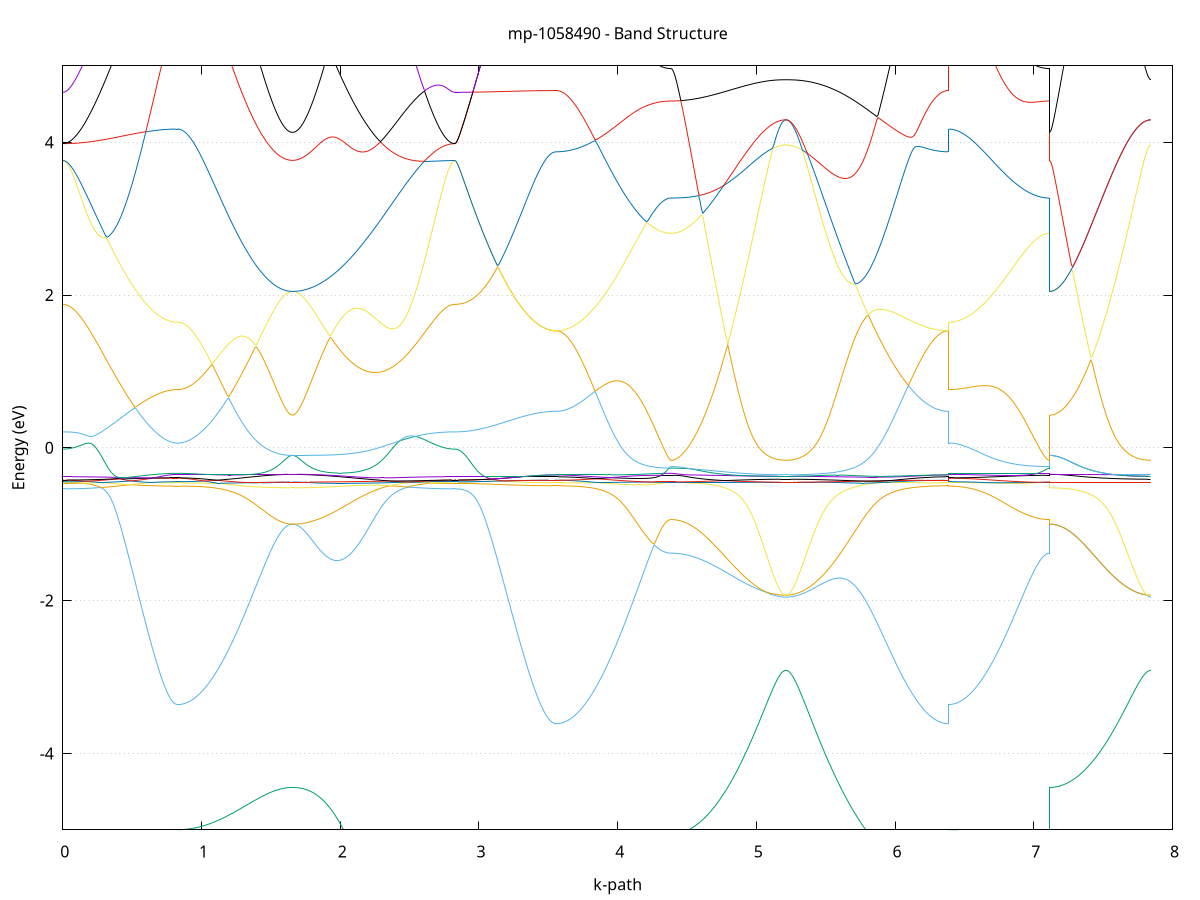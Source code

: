 set title 'mp-1058490 - Band Structure'
set xlabel 'k-path'
set ylabel 'Energy (eV)'
set grid y
set yrange [-5:5]
set terminal png size 800,600
set output 'mp-1058490_bands_gnuplot.png'
plot '-' using 1:2 with lines notitle, '-' using 1:2 with lines notitle, '-' using 1:2 with lines notitle, '-' using 1:2 with lines notitle, '-' using 1:2 with lines notitle, '-' using 1:2 with lines notitle, '-' using 1:2 with lines notitle, '-' using 1:2 with lines notitle, '-' using 1:2 with lines notitle, '-' using 1:2 with lines notitle, '-' using 1:2 with lines notitle, '-' using 1:2 with lines notitle, '-' using 1:2 with lines notitle, '-' using 1:2 with lines notitle, '-' using 1:2 with lines notitle, '-' using 1:2 with lines notitle, '-' using 1:2 with lines notitle, '-' using 1:2 with lines notitle, '-' using 1:2 with lines notitle, '-' using 1:2 with lines notitle, '-' using 1:2 with lines notitle, '-' using 1:2 with lines notitle, '-' using 1:2 with lines notitle, '-' using 1:2 with lines notitle, '-' using 1:2 with lines notitle, '-' using 1:2 with lines notitle, '-' using 1:2 with lines notitle, '-' using 1:2 with lines notitle, '-' using 1:2 with lines notitle, '-' using 1:2 with lines notitle, '-' using 1:2 with lines notitle, '-' using 1:2 with lines notitle
0.000000 -41.353492
0.009975 -41.353492
0.019950 -41.353492
0.029925 -41.353492
0.039900 -41.353492
0.049875 -41.353392
0.059850 -41.353292
0.069825 -41.353292
0.079799 -41.353192
0.089774 -41.353092
0.099749 -41.352992
0.109724 -41.352892
0.119699 -41.352692
0.129674 -41.352592
0.139649 -41.352392
0.149624 -41.352292
0.159599 -41.352092
0.169574 -41.351892
0.179549 -41.351692
0.189524 -41.351492
0.199499 -41.351292
0.209474 -41.351092
0.219448 -41.350892
0.229423 -41.350692
0.239398 -41.350392
0.249373 -41.350192
0.259348 -41.349892
0.269323 -41.349692
0.279298 -41.349392
0.289273 -41.349092
0.299248 -41.348892
0.309223 -41.348592
0.319198 -41.348292
0.329173 -41.347992
0.339148 -41.347692
0.349123 -41.347392
0.359098 -41.347092
0.369072 -41.346792
0.379047 -41.346492
0.389022 -41.346192
0.398997 -41.345892
0.408972 -41.345592
0.418947 -41.345292
0.428922 -41.344992
0.438897 -41.344692
0.448872 -41.344392
0.458847 -41.344092
0.468822 -41.343792
0.478797 -41.343492
0.488772 -41.343192
0.498747 -41.342892
0.508721 -41.342592
0.518696 -41.342292
0.528671 -41.342092
0.538646 -41.341792
0.548621 -41.341492
0.558596 -41.341192
0.568571 -41.340992
0.578546 -41.340692
0.588521 -41.340492
0.598496 -41.340192
0.608471 -41.339992
0.618446 -41.339792
0.628421 -41.339592
0.638396 -41.339392
0.648371 -41.339192
0.658345 -41.338992
0.668320 -41.338792
0.678295 -41.338592
0.688270 -41.338492
0.698245 -41.338292
0.708220 -41.338192
0.718195 -41.338092
0.728170 -41.337892
0.738145 -41.337792
0.748120 -41.337692
0.758095 -41.337592
0.768070 -41.337592
0.778045 -41.337492
0.788020 -41.337492
0.797994 -41.337392
0.807969 -41.337392
0.817944 -41.337392
0.827919 -41.337392
0.827919 -41.337392
0.837894 -41.337392
0.847869 -41.337292
0.857844 -41.337292
0.867819 -41.337292
0.877794 -41.337192
0.887769 -41.337192
0.897744 -41.337092
0.907719 -41.336992
0.917694 -41.336892
0.927669 -41.336792
0.937644 -41.336692
0.947618 -41.336592
0.957593 -41.336392
0.967568 -41.336292
0.977543 -41.336092
0.987518 -41.335992
0.997493 -41.335792
1.007468 -41.335592
1.017443 -41.335392
1.027418 -41.335192
1.037393 -41.334992
1.047368 -41.334792
1.057343 -41.334592
1.067318 -41.334292
1.077293 -41.334092
1.087267 -41.333892
1.097242 -41.333592
1.107217 -41.333392
1.117192 -41.333092
1.127167 -41.332792
1.137142 -41.332592
1.147117 -41.332292
1.157092 -41.331992
1.167067 -41.331692
1.177042 -41.331392
1.187017 -41.331092
1.196992 -41.330792
1.206967 -41.330592
1.216942 -41.330292
1.226917 -41.329992
1.236891 -41.329692
1.246866 -41.329392
1.256841 -41.329092
1.266816 -41.328792
1.276791 -41.328492
1.286766 -41.328192
1.296741 -41.327892
1.306716 -41.327592
1.316691 -41.327292
1.326666 -41.326992
1.336641 -41.326792
1.346616 -41.326492
1.356591 -41.326192
1.366566 -41.325892
1.376540 -41.325692
1.386515 -41.325392
1.396490 -41.325192
1.406465 -41.324892
1.416440 -41.324692
1.426415 -41.324492
1.436390 -41.324192
1.446365 -41.323992
1.456340 -41.323792
1.466315 -41.323592
1.476290 -41.323392
1.486265 -41.323192
1.496240 -41.323092
1.506215 -41.322892
1.516190 -41.322692
1.526164 -41.322592
1.536139 -41.322492
1.546114 -41.322292
1.556089 -41.322192
1.566064 -41.322092
1.576039 -41.321992
1.586014 -41.321892
1.595989 -41.321892
1.605964 -41.321792
1.615939 -41.321692
1.625914 -41.321692
1.635889 -41.321692
1.645864 -41.321692
1.655839 -41.321692
1.655839 -41.321692
1.665761 -41.321692
1.675684 -41.321692
1.685606 -41.321692
1.695529 -41.321692
1.705451 -41.321792
1.715374 -41.321892
1.725296 -41.321892
1.735219 -41.321992
1.745141 -41.322092
1.755064 -41.322192
1.764986 -41.322292
1.774909 -41.322492
1.784831 -41.322592
1.794753 -41.322692
1.804676 -41.322892
1.814598 -41.323092
1.824521 -41.323192
1.834443 -41.323392
1.844366 -41.323592
1.854288 -41.323792
1.864211 -41.324092
1.874133 -41.324292
1.884056 -41.324492
1.893978 -41.324792
1.903901 -41.324992
1.913823 -41.325292
1.923746 -41.325592
1.933668 -41.325792
1.943591 -41.326092
1.953513 -41.326392
1.963436 -41.326692
1.973358 -41.326992
1.983281 -41.327392
1.993203 -41.327692
2.003126 -41.327992
2.013048 -41.328392
2.022971 -41.328692
2.032893 -41.329092
2.042816 -41.329392
2.052738 -41.329792
2.062661 -41.330192
2.072583 -41.330492
2.082506 -41.330892
2.092428 -41.331292
2.102351 -41.331692
2.112273 -41.332092
2.122196 -41.332492
2.132118 -41.332892
2.142041 -41.333292
2.151963 -41.333692
2.161886 -41.334092
2.171808 -41.334592
2.181731 -41.334992
2.191653 -41.335392
2.201576 -41.335792
2.211498 -41.336192
2.221421 -41.336692
2.231343 -41.337092
2.241266 -41.337492
2.251188 -41.337892
2.261111 -41.338392
2.271033 -41.338792
2.280956 -41.339192
2.290878 -41.339592
2.300801 -41.339992
2.310723 -41.340492
2.320646 -41.340892
2.330568 -41.341292
2.340491 -41.341692
2.350413 -41.342092
2.360336 -41.342492
2.370258 -41.342892
2.380181 -41.343292
2.390103 -41.343692
2.400026 -41.344092
2.409948 -41.344492
2.419871 -41.344892
2.429793 -41.345292
2.439716 -41.345592
2.449638 -41.345992
2.459561 -41.346292
2.469483 -41.346692
2.479406 -41.346992
2.489328 -41.347392
2.499251 -41.347692
2.509173 -41.347992
2.519096 -41.348392
2.529018 -41.348692
2.538941 -41.348992
2.548863 -41.349292
2.558786 -41.349592
2.568708 -41.349792
2.578631 -41.350092
2.588553 -41.350392
2.598476 -41.350592
2.608398 -41.350892
2.618321 -41.351092
2.628243 -41.351292
2.638166 -41.351492
2.648088 -41.351692
2.658011 -41.351892
2.667933 -41.352092
2.677856 -41.352292
2.687778 -41.352392
2.697701 -41.352592
2.707623 -41.352692
2.717546 -41.352892
2.727468 -41.352992
2.737391 -41.353092
2.747313 -41.353192
2.757236 -41.353292
2.767158 -41.353292
2.777081 -41.353392
2.787003 -41.353492
2.796926 -41.353492
2.806848 -41.353492
2.816771 -41.353492
2.826693 -41.353492
2.826693 -41.353492
2.836565 -41.353492
2.846436 -41.353492
2.856307 -41.353492
2.866178 -41.353492
2.876050 -41.353492
2.885921 -41.353492
2.895792 -41.353492
2.905664 -41.353492
2.915535 -41.353392
2.925406 -41.353392
2.935278 -41.353392
2.945149 -41.353292
2.955020 -41.353292
2.964892 -41.353292
2.974763 -41.353192
2.984634 -41.353192
2.994505 -41.353192
3.004377 -41.353092
3.014248 -41.353092
3.024119 -41.352992
3.033991 -41.352992
3.043862 -41.352892
3.053733 -41.352892
3.063605 -41.352792
3.073476 -41.352792
3.083347 -41.352692
3.093219 -41.352592
3.103090 -41.352592
3.112961 -41.352492
3.122832 -41.352492
3.132704 -41.352392
3.142575 -41.352292
3.152446 -41.352292
3.162318 -41.352192
3.172189 -41.352092
3.182060 -41.352092
3.191932 -41.351992
3.201803 -41.351892
3.211674 -41.351892
3.221546 -41.351792
3.231417 -41.351692
3.241288 -41.351692
3.251159 -41.351592
3.261031 -41.351592
3.270902 -41.351492
3.280773 -41.351392
3.290645 -41.351392
3.300516 -41.351292
3.310387 -41.351292
3.320259 -41.351192
3.330130 -41.351092
3.340001 -41.351092
3.349873 -41.350992
3.359744 -41.350992
3.369615 -41.350892
3.379487 -41.350892
3.389358 -41.350792
3.399229 -41.350792
3.409100 -41.350792
3.418972 -41.350692
3.428843 -41.350692
3.438714 -41.350692
3.448586 -41.350592
3.458457 -41.350592
3.468328 -41.350592
3.478200 -41.350492
3.488071 -41.350492
3.497942 -41.350492
3.507814 -41.350492
3.517685 -41.350492
3.527556 -41.350492
3.537427 -41.350492
3.547299 -41.350492
3.557170 -41.350492
3.557170 -41.350492
3.567145 -41.350492
3.577120 -41.350392
3.587095 -41.350392
3.597070 -41.350392
3.607045 -41.350292
3.617020 -41.350292
3.626995 -41.350192
3.636970 -41.350092
3.646944 -41.349992
3.656919 -41.349892
3.666894 -41.349792
3.676869 -41.349692
3.686844 -41.349492
3.696819 -41.349392
3.706794 -41.349192
3.716769 -41.348992
3.726744 -41.348892
3.736719 -41.348692
3.746694 -41.348492
3.756669 -41.348292
3.766644 -41.348092
3.776619 -41.347892
3.786594 -41.347592
3.796568 -41.347392
3.806543 -41.347192
3.816518 -41.346892
3.826493 -41.346692
3.836468 -41.346392
3.846443 -41.346092
3.856418 -41.345892
3.866393 -41.345592
3.876368 -41.345292
3.886343 -41.344992
3.896318 -41.344692
3.906293 -41.344492
3.916268 -41.344192
3.926243 -41.343892
3.936217 -41.343592
3.946192 -41.343292
3.956167 -41.342992
3.966142 -41.342692
3.976117 -41.342392
3.986092 -41.342092
3.996067 -41.341792
4.006042 -41.341492
4.016017 -41.341192
4.025992 -41.340892
4.035967 -41.340592
4.045942 -41.340292
4.055917 -41.339992
4.065892 -41.339692
4.075866 -41.339392
4.085841 -41.339192
4.095816 -41.338892
4.105791 -41.338592
4.115766 -41.338392
4.125741 -41.338092
4.135716 -41.337892
4.145691 -41.337592
4.155666 -41.337392
4.165641 -41.337192
4.175616 -41.336892
4.185591 -41.336692
4.195566 -41.336492
4.205541 -41.336292
4.215516 -41.336092
4.225490 -41.335992
4.235465 -41.335792
4.245440 -41.335592
4.255415 -41.335492
4.265390 -41.335392
4.275365 -41.335192
4.285340 -41.335092
4.295315 -41.334992
4.305290 -41.334892
4.315265 -41.334792
4.325240 -41.334792
4.335215 -41.334692
4.345190 -41.334592
4.355165 -41.334592
4.365140 -41.334592
4.375114 -41.334592
4.385089 -41.334492
4.385089 -41.334492
4.395064 -41.334492
4.405039 -41.334492
4.415014 -41.334492
4.424989 -41.334492
4.434964 -41.334392
4.444939 -41.334292
4.454914 -41.334292
4.464889 -41.334192
4.474864 -41.334092
4.484839 -41.333992
4.494814 -41.333892
4.504789 -41.333792
4.514763 -41.333592
4.524738 -41.333492
4.534713 -41.333292
4.544688 -41.333192
4.554663 -41.332992
4.564638 -41.332792
4.574613 -41.332592
4.584588 -41.332392
4.594563 -41.332192
4.604538 -41.331992
4.614513 -41.331792
4.624488 -41.331492
4.634463 -41.331292
4.644438 -41.330992
4.654412 -41.330792
4.664387 -41.330492
4.674362 -41.330292
4.684337 -41.329992
4.694312 -41.329692
4.704287 -41.329492
4.714262 -41.329192
4.724237 -41.328892
4.734212 -41.328592
4.744187 -41.328292
4.754162 -41.327992
4.764137 -41.327692
4.774112 -41.327392
4.784087 -41.327092
4.794062 -41.326792
4.804036 -41.326592
4.814011 -41.326292
4.823986 -41.325992
4.833961 -41.325692
4.843936 -41.325392
4.853911 -41.325092
4.863886 -41.324792
4.873861 -41.324492
4.883836 -41.324192
4.893811 -41.323892
4.903786 -41.323692
4.913761 -41.323392
4.923736 -41.323092
4.933711 -41.322892
4.943685 -41.322592
4.953660 -41.322292
4.963635 -41.322092
4.973610 -41.321892
4.983585 -41.321592
4.993560 -41.321392
5.003535 -41.321192
5.013510 -41.320992
5.023485 -41.320792
5.033460 -41.320592
5.043435 -41.320392
5.053410 -41.320192
5.063385 -41.320092
5.073360 -41.319892
5.083335 -41.319792
5.093309 -41.319592
5.103284 -41.319492
5.113259 -41.319392
5.123234 -41.319292
5.133209 -41.319192
5.143184 -41.319092
5.153159 -41.318992
5.163134 -41.318992
5.173109 -41.318892
5.183084 -41.318892
5.193059 -41.318892
5.203034 -41.318792
5.213009 -41.318792
5.213009 -41.318792
5.222931 -41.318792
5.232854 -41.318892
5.242776 -41.318892
5.252699 -41.318892
5.262621 -41.318992
5.272544 -41.318992
5.282466 -41.319092
5.292389 -41.319192
5.302311 -41.319292
5.312234 -41.319392
5.322156 -41.319492
5.332079 -41.319592
5.342001 -41.319792
5.351924 -41.319892
5.361846 -41.320092
5.371769 -41.320192
5.381691 -41.320392
5.391614 -41.320592
5.401536 -41.320792
5.411459 -41.320992
5.421381 -41.321192
5.431304 -41.321492
5.441226 -41.321692
5.451149 -41.321892
5.461071 -41.322192
5.470994 -41.322492
5.480916 -41.322692
5.490839 -41.322992
5.500761 -41.323292
5.510684 -41.323592
5.520606 -41.323892
5.530529 -41.324192
5.540451 -41.324492
5.550374 -41.324892
5.560296 -41.325192
5.570219 -41.325492
5.580141 -41.325892
5.590064 -41.326192
5.599986 -41.326592
5.609909 -41.326992
5.619831 -41.327292
5.629754 -41.327692
5.639676 -41.328092
5.649599 -41.328492
5.659521 -41.328892
5.669443 -41.329292
5.679366 -41.329692
5.689288 -41.330092
5.699211 -41.330492
5.709133 -41.330892
5.719056 -41.331292
5.728978 -41.331692
5.738901 -41.332092
5.748823 -41.332492
5.758746 -41.332892
5.768668 -41.333392
5.778591 -41.333792
5.788513 -41.334192
5.798436 -41.334592
5.808358 -41.334992
5.818281 -41.335492
5.828203 -41.335892
5.838126 -41.336292
5.848048 -41.336692
5.857971 -41.337092
5.867893 -41.337492
5.877816 -41.337992
5.887738 -41.338392
5.897661 -41.338792
5.907583 -41.339192
5.917506 -41.339592
5.927428 -41.339992
5.937351 -41.340392
5.947273 -41.340792
5.957196 -41.341192
5.967118 -41.341492
5.977041 -41.341892
5.986963 -41.342292
5.996886 -41.342692
6.006808 -41.342992
6.016731 -41.343392
6.026653 -41.343692
6.036576 -41.344092
6.046498 -41.344392
6.056421 -41.344692
6.066343 -41.344992
6.076266 -41.345392
6.086188 -41.345692
6.096111 -41.345992
6.106033 -41.346292
6.115956 -41.346492
6.125878 -41.346792
6.135801 -41.347092
6.145723 -41.347292
6.155646 -41.347592
6.165568 -41.347792
6.175491 -41.347992
6.185413 -41.348292
6.195336 -41.348492
6.205258 -41.348692
6.215181 -41.348892
6.225103 -41.348992
6.235026 -41.349192
6.244948 -41.349392
6.254871 -41.349492
6.264793 -41.349692
6.274716 -41.349792
6.284638 -41.349892
6.294561 -41.349992
6.304483 -41.350092
6.314406 -41.350192
6.324328 -41.350292
6.334251 -41.350292
6.344173 -41.350392
6.354096 -41.350392
6.364018 -41.350392
6.373941 -41.350492
6.383863 -41.350492
6.383863 -41.337392
6.393735 -41.337392
6.403606 -41.337392
6.413477 -41.337392
6.423349 -41.337292
6.433220 -41.337292
6.443091 -41.337292
6.452962 -41.337292
6.462834 -41.337292
6.472705 -41.337292
6.482576 -41.337192
6.492448 -41.337192
6.502319 -41.337192
6.512190 -41.337192
6.522062 -41.337092
6.531933 -41.337092
6.541804 -41.336992
6.551676 -41.336992
6.561547 -41.336992
6.571418 -41.336892
6.581289 -41.336892
6.591161 -41.336792
6.601032 -41.336792
6.610903 -41.336692
6.620775 -41.336692
6.630646 -41.336592
6.640517 -41.336592
6.650389 -41.336492
6.660260 -41.336492
6.670131 -41.336392
6.680003 -41.336392
6.689874 -41.336292
6.699745 -41.336292
6.709616 -41.336192
6.719488 -41.336092
6.729359 -41.336092
6.739230 -41.335992
6.749102 -41.335992
6.758973 -41.335892
6.768844 -41.335792
6.778716 -41.335792
6.788587 -41.335692
6.798458 -41.335692
6.808330 -41.335592
6.818201 -41.335492
6.828072 -41.335492
6.837944 -41.335392
6.847815 -41.335392
6.857686 -41.335292
6.867557 -41.335292
6.877429 -41.335192
6.887300 -41.335192
6.897171 -41.335092
6.907043 -41.335092
6.916914 -41.334992
6.926785 -41.334992
6.936657 -41.334892
6.946528 -41.334892
6.956399 -41.334892
6.966271 -41.334792
6.976142 -41.334792
6.986013 -41.334792
6.995884 -41.334692
7.005756 -41.334692
7.015627 -41.334692
7.025498 -41.334592
7.035370 -41.334592
7.045241 -41.334592
7.055112 -41.334592
7.064984 -41.334592
7.074855 -41.334592
7.084726 -41.334592
7.094598 -41.334592
7.104469 -41.334492
7.114340 -41.334492
7.114340 -41.321692
7.124211 -41.321692
7.134083 -41.321592
7.143954 -41.321592
7.153825 -41.321592
7.163697 -41.321592
7.173568 -41.321592
7.183439 -41.321592
7.193311 -41.321592
7.203182 -41.321592
7.213053 -41.321492
7.222925 -41.321492
7.232796 -41.321492
7.242667 -41.321392
7.252539 -41.321392
7.262410 -41.321392
7.272281 -41.321292
7.282152 -41.321292
7.292024 -41.321292
7.301895 -41.321192
7.311766 -41.321192
7.321638 -41.321092
7.331509 -41.321092
7.341380 -41.320992
7.351252 -41.320992
7.361123 -41.320892
7.370994 -41.320892
7.380866 -41.320792
7.390737 -41.320792
7.400608 -41.320692
7.410479 -41.320692
7.420351 -41.320592
7.430222 -41.320492
7.440093 -41.320492
7.449965 -41.320392
7.459836 -41.320392
7.469707 -41.320292
7.479579 -41.320192
7.489450 -41.320192
7.499321 -41.320092
7.509193 -41.320092
7.519064 -41.319992
7.528935 -41.319892
7.538806 -41.319892
7.548678 -41.319792
7.558549 -41.319792
7.568420 -41.319692
7.578292 -41.319692
7.588163 -41.319592
7.598034 -41.319592
7.607906 -41.319492
7.617777 -41.319492
7.627648 -41.319392
7.637520 -41.319392
7.647391 -41.319292
7.657262 -41.319292
7.667134 -41.319192
7.677005 -41.319192
7.686876 -41.319092
7.696747 -41.319092
7.706619 -41.319092
7.716490 -41.318992
7.726361 -41.318992
7.736233 -41.318992
7.746104 -41.318992
7.755975 -41.318892
7.765847 -41.318892
7.775718 -41.318892
7.785589 -41.318892
7.795461 -41.318892
7.805332 -41.318892
7.815203 -41.318792
7.825074 -41.318792
7.834946 -41.318792
7.844817 -41.318792
e
0.000000 -20.114292
0.009975 -20.114292
0.019950 -20.114192
0.029925 -20.114192
0.039900 -20.114092
0.049875 -20.113992
0.059850 -20.113892
0.069825 -20.113792
0.079799 -20.113592
0.089774 -20.113492
0.099749 -20.113292
0.109724 -20.113092
0.119699 -20.112792
0.129674 -20.112592
0.139649 -20.112292
0.149624 -20.111992
0.159599 -20.111692
0.169574 -20.111392
0.179549 -20.111092
0.189524 -20.110692
0.199499 -20.110392
0.209474 -20.109992
0.219448 -20.109592
0.229423 -20.109192
0.239398 -20.108792
0.249373 -20.108292
0.259348 -20.107892
0.269323 -20.107392
0.279298 -20.106992
0.289273 -20.112092
0.299248 -20.117892
0.309223 -20.123692
0.319198 -20.129692
0.329173 -20.135792
0.339148 -20.141892
0.349123 -20.148092
0.359098 -20.154292
0.369072 -20.160592
0.379047 -20.166892
0.389022 -20.173192
0.398997 -20.179592
0.408972 -20.185892
0.418947 -20.192192
0.428922 -20.198592
0.438897 -20.204792
0.448872 -20.211092
0.458847 -20.217292
0.468822 -20.223492
0.478797 -20.229592
0.488772 -20.235692
0.498747 -20.241592
0.508721 -20.247492
0.518696 -20.253292
0.528671 -20.258992
0.538646 -20.264592
0.548621 -20.269992
0.558596 -20.275392
0.568571 -20.280592
0.578546 -20.285692
0.588521 -20.290592
0.598496 -20.295392
0.608471 -20.299992
0.618446 -20.304492
0.628421 -20.308792
0.638396 -20.312992
0.648371 -20.316892
0.658345 -20.320692
0.668320 -20.324192
0.678295 -20.327592
0.688270 -20.330792
0.698245 -20.333792
0.708220 -20.336592
0.718195 -20.339192
0.728170 -20.341492
0.738145 -20.343692
0.748120 -20.345592
0.758095 -20.347292
0.768070 -20.348792
0.778045 -20.349992
0.788020 -20.351092
0.797994 -20.351892
0.807969 -20.352392
0.817944 -20.352792
0.827919 -20.352892
0.827919 -20.352892
0.837894 -20.352892
0.847869 -20.352792
0.857844 -20.352692
0.867819 -20.352592
0.877794 -20.352392
0.887769 -20.352192
0.897744 -20.351992
0.907719 -20.351692
0.917694 -20.351392
0.927669 -20.350992
0.937644 -20.350592
0.947618 -20.350192
0.957593 -20.349692
0.967568 -20.349192
0.977543 -20.348692
0.987518 -20.348192
0.997493 -20.347592
1.007468 -20.346992
1.017443 -20.346292
1.027418 -20.345592
1.037393 -20.344892
1.047368 -20.344192
1.057343 -20.343392
1.067318 -20.342692
1.077293 -20.341892
1.087267 -20.340992
1.097242 -20.340192
1.107217 -20.339292
1.117192 -20.338392
1.127167 -20.337492
1.137142 -20.336592
1.147117 -20.335692
1.157092 -20.334692
1.167067 -20.333692
1.177042 -20.332792
1.187017 -20.331792
1.196992 -20.330792
1.206967 -20.329792
1.216942 -20.328792
1.226917 -20.327792
1.236891 -20.326792
1.246866 -20.325692
1.256841 -20.324692
1.266816 -20.323692
1.276791 -20.322692
1.286766 -20.321692
1.296741 -20.320692
1.306716 -20.319692
1.316691 -20.318792
1.326666 -20.317792
1.336641 -20.316792
1.346616 -20.315892
1.356591 -20.314992
1.366566 -20.313992
1.376540 -20.313092
1.386515 -20.312292
1.396490 -20.311392
1.406465 -20.310592
1.416440 -20.309792
1.426415 -20.308992
1.436390 -20.308192
1.446365 -20.307492
1.456340 -20.306692
1.466315 -20.305992
1.476290 -20.305392
1.486265 -20.304792
1.496240 -20.304192
1.506215 -20.303592
1.516190 -20.303092
1.526164 -20.302592
1.536139 -20.302092
1.546114 -20.301692
1.556089 -20.301292
1.566064 -20.300892
1.576039 -20.300592
1.586014 -20.300292
1.595989 -20.300092
1.605964 -20.299892
1.615939 -20.299692
1.625914 -20.299492
1.635889 -20.299492
1.645864 -20.299392
1.655839 -20.299392
1.655839 -20.299392
1.665761 -20.299292
1.675684 -20.299192
1.685606 -20.298992
1.695529 -20.298792
1.705451 -20.298392
1.715374 -20.297992
1.725296 -20.297492
1.735219 -20.296892
1.745141 -20.296292
1.755064 -20.295592
1.764986 -20.294792
1.774909 -20.293892
1.784831 -20.292992
1.794753 -20.291892
1.804676 -20.290792
1.814598 -20.289692
1.824521 -20.288392
1.834443 -20.287092
1.844366 -20.285692
1.854288 -20.284192
1.864211 -20.282692
1.874133 -20.281092
1.884056 -20.279392
1.893978 -20.277592
1.903901 -20.275792
1.913823 -20.273892
1.923746 -20.271892
1.933668 -20.269892
1.943591 -20.267792
1.953513 -20.265592
1.963436 -20.263292
1.973358 -20.260992
1.983281 -20.258592
1.993203 -20.256092
2.003126 -20.253592
2.013048 -20.250992
2.022971 -20.248392
2.032893 -20.245592
2.042816 -20.242792
2.052738 -20.239992
2.062661 -20.237092
2.072583 -20.234092
2.082506 -20.231092
2.092428 -20.227992
2.102351 -20.224892
2.112273 -20.221692
2.122196 -20.218492
2.132118 -20.215192
2.142041 -20.211892
2.151963 -20.208492
2.161886 -20.204992
2.171808 -20.201592
2.181731 -20.198092
2.191653 -20.194492
2.201576 -20.190892
2.211498 -20.187292
2.221421 -20.183592
2.231343 -20.179992
2.241266 -20.176292
2.251188 -20.172492
2.261111 -20.168792
2.271033 -20.164992
2.280956 -20.161192
2.290878 -20.157392
2.300801 -20.153592
2.310723 -20.149692
2.320646 -20.145892
2.330568 -20.142092
2.340491 -20.138192
2.350413 -20.134392
2.360336 -20.130592
2.370258 -20.126792
2.380181 -20.122992
2.390103 -20.119192
2.400026 -20.115392
2.409948 -20.111692
2.419871 -20.107992
2.429793 -20.104292
2.439716 -20.100592
2.449638 -20.100192
2.459561 -20.100892
2.469483 -20.101592
2.479406 -20.102292
2.489328 -20.102892
2.499251 -20.103592
2.509173 -20.104192
2.519096 -20.104792
2.529018 -20.105392
2.538941 -20.105892
2.548863 -20.106492
2.558786 -20.106992
2.568708 -20.107592
2.578631 -20.107992
2.588553 -20.108492
2.598476 -20.108992
2.608398 -20.109392
2.618321 -20.109892
2.628243 -20.110292
2.638166 -20.110692
2.648088 -20.110992
2.658011 -20.111392
2.667933 -20.111692
2.677856 -20.111992
2.687778 -20.112292
2.697701 -20.112592
2.707623 -20.112792
2.717546 -20.112992
2.727468 -20.113292
2.737391 -20.113492
2.747313 -20.113592
2.757236 -20.113792
2.767158 -20.113892
2.777081 -20.113992
2.787003 -20.114092
2.796926 -20.114192
2.806848 -20.114192
2.816771 -20.114292
2.826693 -20.114292
2.826693 -20.114292
2.836565 -20.114292
2.846436 -20.114492
2.856307 -20.114692
2.866178 -20.115092
2.876050 -20.115592
2.885921 -20.116192
2.895792 -20.116892
2.905664 -20.117592
2.915535 -20.118492
2.925406 -20.119492
2.935278 -20.120592
2.945149 -20.121692
2.955020 -20.122992
2.964892 -20.124392
2.974763 -20.125792
2.984634 -20.127292
2.994505 -20.128892
3.004377 -20.130592
3.014248 -20.132392
3.024119 -20.134192
3.033991 -20.136092
3.043862 -20.138092
3.053733 -20.140092
3.063605 -20.142192
3.073476 -20.144292
3.083347 -20.146492
3.093219 -20.148792
3.103090 -20.150992
3.112961 -20.153292
3.122832 -20.155692
3.132704 -20.157992
3.142575 -20.160392
3.152446 -20.162892
3.162318 -20.165292
3.172189 -20.167692
3.182060 -20.170192
3.191932 -20.172592
3.201803 -20.175092
3.211674 -20.177492
3.221546 -20.179992
3.231417 -20.182392
3.241288 -20.184792
3.251159 -20.187192
3.261031 -20.189492
3.270902 -20.191792
3.280773 -20.194092
3.290645 -20.196392
3.300516 -20.198592
3.310387 -20.200692
3.320259 -20.202792
3.330130 -20.204792
3.340001 -20.206792
3.349873 -20.208692
3.359744 -20.210592
3.369615 -20.212392
3.379487 -20.214092
3.389358 -20.215692
3.399229 -20.217292
3.409100 -20.218792
3.418972 -20.220092
3.428843 -20.221492
3.438714 -20.222692
3.448586 -20.223792
3.458457 -20.224892
3.468328 -20.225792
3.478200 -20.226692
3.488071 -20.227392
3.497942 -20.228092
3.507814 -20.228592
3.517685 -20.229092
3.527556 -20.229392
3.537427 -20.229692
3.547299 -20.229792
3.557170 -20.229892
3.557170 -20.229892
3.567145 -20.229892
3.577120 -20.229792
3.587095 -20.229692
3.597070 -20.229592
3.607045 -20.229392
3.617020 -20.229192
3.626995 -20.228992
3.636970 -20.228692
3.646944 -20.228392
3.656919 -20.227992
3.666894 -20.227592
3.676869 -20.227192
3.686844 -20.226792
3.696819 -20.226292
3.706794 -20.225692
3.716769 -20.225192
3.726744 -20.224592
3.736719 -20.223992
3.746694 -20.223292
3.756669 -20.222692
3.766644 -20.221992
3.776619 -20.221192
3.786594 -20.220492
3.796568 -20.219692
3.806543 -20.218892
3.816518 -20.218092
3.826493 -20.217192
3.836468 -20.216292
3.846443 -20.215492
3.856418 -20.214492
3.866393 -20.213592
3.876368 -20.212692
3.886343 -20.211692
3.896318 -20.210792
3.906293 -20.209792
3.916268 -20.208792
3.926243 -20.207792
3.936217 -20.206792
3.946192 -20.205792
3.956167 -20.204792
3.966142 -20.203792
3.976117 -20.202792
3.986092 -20.201792
3.996067 -20.200792
4.006042 -20.199792
4.016017 -20.202192
4.025992 -20.207992
4.035967 -20.213792
4.045942 -20.219492
4.055917 -20.225092
4.065892 -20.230692
4.075866 -20.236192
4.085841 -20.241492
4.095816 -20.246792
4.105791 -20.251992
4.115766 -20.256992
4.125741 -20.261992
4.135716 -20.266792
4.145691 -20.271492
4.155666 -20.275992
4.165641 -20.280392
4.175616 -20.284592
4.185591 -20.288692
4.195566 -20.292592
4.205541 -20.296292
4.215516 -20.299892
4.225490 -20.303292
4.235465 -20.306492
4.245440 -20.309492
4.255415 -20.312392
4.265390 -20.314992
4.275365 -20.317392
4.285340 -20.319692
4.295315 -20.321692
4.305290 -20.323492
4.315265 -20.325092
4.325240 -20.326492
4.335215 -20.327692
4.345190 -20.328692
4.355165 -20.329392
4.365140 -20.329992
4.375114 -20.330292
4.385089 -20.330392
4.385089 -20.330392
4.395064 -20.330392
4.405039 -20.330392
4.415014 -20.330292
4.424989 -20.330192
4.434964 -20.330092
4.444939 -20.329992
4.454914 -20.329792
4.464889 -20.329592
4.474864 -20.329392
4.484839 -20.329192
4.494814 -20.328892
4.504789 -20.328692
4.514763 -20.328392
4.524738 -20.327992
4.534713 -20.327692
4.544688 -20.327292
4.554663 -20.326892
4.564638 -20.326492
4.574613 -20.326092
4.584588 -20.325592
4.594563 -20.325192
4.604538 -20.324692
4.614513 -20.324192
4.624488 -20.323692
4.634463 -20.323092
4.644438 -20.322592
4.654412 -20.321992
4.664387 -20.321492
4.674362 -20.320892
4.684337 -20.320292
4.694312 -20.319692
4.704287 -20.318992
4.714262 -20.318392
4.724237 -20.317792
4.734212 -20.317092
4.744187 -20.316492
4.754162 -20.315792
4.764137 -20.315192
4.774112 -20.314492
4.784087 -20.313792
4.794062 -20.313192
4.804036 -20.312492
4.814011 -20.311792
4.823986 -20.311192
4.833961 -20.310492
4.843936 -20.309892
4.853911 -20.309192
4.863886 -20.308492
4.873861 -20.307892
4.883836 -20.307292
4.893811 -20.306592
4.903786 -20.305992
4.913761 -20.305392
4.923736 -20.304792
4.933711 -20.304192
4.943685 -20.303592
4.953660 -20.303092
4.963635 -20.302492
4.973610 -20.301992
4.983585 -20.301492
4.993560 -20.300992
5.003535 -20.300492
5.013510 -20.299992
5.023485 -20.299592
5.033460 -20.299092
5.043435 -20.298692
5.053410 -20.298292
5.063385 -20.297992
5.073360 -20.297592
5.083335 -20.297292
5.093309 -20.296992
5.103284 -20.296692
5.113259 -20.296392
5.123234 -20.296192
5.133209 -20.295992
5.143184 -20.295792
5.153159 -20.295592
5.163134 -20.295492
5.173109 -20.295392
5.183084 -20.295292
5.193059 -20.295192
5.203034 -20.295192
5.213009 -20.295192
5.213009 -20.295192
5.222931 -20.295092
5.232854 -20.294992
5.242776 -20.294792
5.252699 -20.294392
5.262621 -20.293992
5.272544 -20.293492
5.282466 -20.292892
5.292389 -20.292192
5.302311 -20.291392
5.312234 -20.290592
5.322156 -20.289592
5.332079 -20.288492
5.342001 -20.287392
5.351924 -20.286192
5.361846 -20.284792
5.371769 -20.283392
5.381691 -20.281892
5.391614 -20.280392
5.401536 -20.278692
5.411459 -20.276992
5.421381 -20.275092
5.431304 -20.273192
5.441226 -20.271192
5.451149 -20.269192
5.461071 -20.266992
5.470994 -20.264792
5.480916 -20.262492
5.490839 -20.260092
5.500761 -20.257692
5.510684 -20.255192
5.520606 -20.252592
5.530529 -20.249892
5.540451 -20.247192
5.550374 -20.244392
5.560296 -20.241592
5.570219 -20.238692
5.580141 -20.235692
5.590064 -20.232692
5.599986 -20.229592
5.609909 -20.226392
5.619831 -20.223292
5.629754 -20.219992
5.639676 -20.216692
5.649599 -20.213392
5.659521 -20.209992
5.669443 -20.206592
5.679366 -20.203192
5.689288 -20.199692
5.699211 -20.196192
5.709133 -20.192592
5.719056 -20.188992
5.728978 -20.185392
5.738901 -20.181792
5.748823 -20.178092
5.758746 -20.177492
5.768668 -20.178592
5.778591 -20.179692
5.788513 -20.180792
5.798436 -20.181992
5.808358 -20.183092
5.818281 -20.184292
5.828203 -20.185392
5.838126 -20.186592
5.848048 -20.187792
5.857971 -20.188892
5.867893 -20.190092
5.877816 -20.191292
5.887738 -20.192392
5.897661 -20.193592
5.907583 -20.194792
5.917506 -20.195892
5.927428 -20.197092
5.937351 -20.198192
5.947273 -20.199392
5.957196 -20.200492
5.967118 -20.201692
5.977041 -20.202792
5.986963 -20.203892
5.996886 -20.204992
6.006808 -20.206092
6.016731 -20.207192
6.026653 -20.208292
6.036576 -20.209292
6.046498 -20.210392
6.056421 -20.211392
6.066343 -20.212392
6.076266 -20.213392
6.086188 -20.214292
6.096111 -20.215292
6.106033 -20.216192
6.115956 -20.217092
6.125878 -20.217992
6.135801 -20.218792
6.145723 -20.219592
6.155646 -20.220392
6.165568 -20.221192
6.175491 -20.221992
6.185413 -20.222692
6.195336 -20.223292
6.205258 -20.223992
6.215181 -20.224592
6.225103 -20.225192
6.235026 -20.225792
6.244948 -20.226292
6.254871 -20.226792
6.264793 -20.227192
6.274716 -20.227692
6.284638 -20.227992
6.294561 -20.228392
6.304483 -20.228692
6.314406 -20.228992
6.324328 -20.229192
6.334251 -20.229392
6.344173 -20.229592
6.354096 -20.229692
6.364018 -20.229792
6.373941 -20.229892
6.383863 -20.229892
6.383863 -20.352892
6.393735 -20.352892
6.403606 -20.352792
6.413477 -20.352792
6.423349 -20.352692
6.433220 -20.352592
6.443091 -20.352492
6.452962 -20.352392
6.462834 -20.352192
6.472705 -20.352092
6.482576 -20.351892
6.492448 -20.351692
6.502319 -20.351492
6.512190 -20.351192
6.522062 -20.350992
6.531933 -20.350692
6.541804 -20.350392
6.551676 -20.350092
6.561547 -20.349792
6.571418 -20.349392
6.581289 -20.349092
6.591161 -20.348692
6.601032 -20.348292
6.610903 -20.347992
6.620775 -20.347592
6.630646 -20.347092
6.640517 -20.346692
6.650389 -20.346292
6.660260 -20.345892
6.670131 -20.345392
6.680003 -20.344992
6.689874 -20.344492
6.699745 -20.343992
6.709616 -20.343592
6.719488 -20.343092
6.729359 -20.342592
6.739230 -20.342192
6.749102 -20.341692
6.758973 -20.341192
6.768844 -20.340692
6.778716 -20.340292
6.788587 -20.339792
6.798458 -20.339292
6.808330 -20.338892
6.818201 -20.338392
6.828072 -20.337892
6.837944 -20.337492
6.847815 -20.337092
6.857686 -20.336592
6.867557 -20.336192
6.877429 -20.335792
6.887300 -20.335392
6.897171 -20.334992
6.907043 -20.334592
6.916914 -20.334292
6.926785 -20.333892
6.936657 -20.333592
6.946528 -20.333192
6.956399 -20.332892
6.966271 -20.332592
6.976142 -20.332392
6.986013 -20.332092
6.995884 -20.331892
7.005756 -20.331592
7.015627 -20.331392
7.025498 -20.331192
7.035370 -20.331092
7.045241 -20.330892
7.055112 -20.330792
7.064984 -20.330692
7.074855 -20.330592
7.084726 -20.330492
7.094598 -20.330492
7.104469 -20.330392
7.114340 -20.330392
7.114340 -20.299392
7.124211 -20.299392
7.134083 -20.299392
7.143954 -20.299392
7.153825 -20.299292
7.163697 -20.299292
7.173568 -20.299292
7.183439 -20.299292
7.193311 -20.299292
7.203182 -20.299192
7.213053 -20.299192
7.222925 -20.299092
7.232796 -20.299092
7.242667 -20.299092
7.252539 -20.298992
7.262410 -20.298992
7.272281 -20.298892
7.282152 -20.298792
7.292024 -20.298792
7.301895 -20.298692
7.311766 -20.298692
7.321638 -20.298592
7.331509 -20.298492
7.341380 -20.298392
7.351252 -20.298392
7.361123 -20.298292
7.370994 -20.298192
7.380866 -20.298092
7.390737 -20.298092
7.400608 -20.297992
7.410479 -20.297892
7.420351 -20.297792
7.430222 -20.297692
7.440093 -20.297592
7.449965 -20.297492
7.459836 -20.297392
7.469707 -20.297392
7.479579 -20.297292
7.489450 -20.297192
7.499321 -20.297092
7.509193 -20.296992
7.519064 -20.296892
7.528935 -20.296792
7.538806 -20.296692
7.548678 -20.296692
7.558549 -20.296592
7.568420 -20.296492
7.578292 -20.296392
7.588163 -20.296292
7.598034 -20.296192
7.607906 -20.296192
7.617777 -20.296092
7.627648 -20.295992
7.637520 -20.295892
7.647391 -20.295892
7.657262 -20.295792
7.667134 -20.295792
7.677005 -20.295692
7.686876 -20.295592
7.696747 -20.295592
7.706619 -20.295492
7.716490 -20.295492
7.726361 -20.295392
7.736233 -20.295392
7.746104 -20.295392
7.755975 -20.295292
7.765847 -20.295292
7.775718 -20.295292
7.785589 -20.295192
7.795461 -20.295192
7.805332 -20.295192
7.815203 -20.295192
7.825074 -20.295192
7.834946 -20.295192
7.844817 -20.295192
e
0.000000 -20.017992
0.009975 -20.018092
0.019950 -20.018492
0.029925 -20.019092
0.039900 -20.019992
0.049875 -20.021092
0.059850 -20.022492
0.069825 -20.024092
0.079799 -20.025892
0.089774 -20.027992
0.099749 -20.030292
0.109724 -20.032892
0.119699 -20.035692
0.129674 -20.038692
0.139649 -20.041892
0.149624 -20.045292
0.159599 -20.048992
0.169574 -20.052792
0.179549 -20.056892
0.189524 -20.061092
0.199499 -20.065492
0.209474 -20.070092
0.219448 -20.074792
0.229423 -20.079692
0.239398 -20.084792
0.249373 -20.089992
0.259348 -20.095292
0.269323 -20.100792
0.279298 -20.106392
0.289273 -20.106492
0.299248 -20.105992
0.309223 -20.105492
0.319198 -20.104992
0.329173 -20.104492
0.339148 -20.103992
0.349123 -20.103492
0.359098 -20.102992
0.369072 -20.102392
0.379047 -20.101892
0.389022 -20.101392
0.398997 -20.100792
0.408972 -20.100292
0.418947 -20.099692
0.428922 -20.099192
0.438897 -20.098692
0.448872 -20.098092
0.458847 -20.097592
0.468822 -20.096992
0.478797 -20.096492
0.488772 -20.095992
0.498747 -20.095492
0.508721 -20.094992
0.518696 -20.094492
0.528671 -20.093992
0.538646 -20.093492
0.548621 -20.092992
0.558596 -20.092492
0.568571 -20.092092
0.578546 -20.091592
0.588521 -20.091192
0.598496 -20.090792
0.608471 -20.090392
0.618446 -20.089992
0.628421 -20.089592
0.638396 -20.089192
0.648371 -20.088892
0.658345 -20.088592
0.668320 -20.088192
0.678295 -20.087892
0.688270 -20.087692
0.698245 -20.087392
0.708220 -20.087092
0.718195 -20.086892
0.728170 -20.086692
0.738145 -20.086492
0.748120 -20.086292
0.758095 -20.086192
0.768070 -20.086092
0.778045 -20.085992
0.788020 -20.085892
0.797994 -20.085792
0.807969 -20.085692
0.817944 -20.085692
0.827919 -20.085692
0.827919 -20.085692
0.837894 -20.085692
0.847869 -20.085592
0.857844 -20.085592
0.867819 -20.085492
0.877794 -20.085292
0.887769 -20.085192
0.897744 -20.084992
0.907719 -20.084792
0.917694 -20.084492
0.927669 -20.084292
0.937644 -20.083992
0.947618 -20.083592
0.957593 -20.083292
0.967568 -20.082892
0.977543 -20.082492
0.987518 -20.082092
0.997493 -20.081592
1.007468 -20.081192
1.017443 -20.080692
1.027418 -20.080192
1.037393 -20.079592
1.047368 -20.079092
1.057343 -20.078492
1.067318 -20.077892
1.077293 -20.077292
1.087267 -20.076592
1.097242 -20.075992
1.107217 -20.075292
1.117192 -20.077592
1.127167 -20.082892
1.137142 -20.088292
1.147117 -20.093792
1.157092 -20.099392
1.167067 -20.104992
1.177042 -20.110692
1.187017 -20.116392
1.196992 -20.122192
1.206967 -20.127892
1.216942 -20.133692
1.226917 -20.139592
1.236891 -20.145392
1.246866 -20.151192
1.256841 -20.156992
1.266816 -20.162792
1.276791 -20.168592
1.286766 -20.174292
1.296741 -20.179992
1.306716 -20.185592
1.316691 -20.191192
1.326666 -20.196692
1.336641 -20.202092
1.346616 -20.207392
1.356591 -20.212692
1.366566 -20.217792
1.376540 -20.222892
1.386515 -20.227792
1.396490 -20.232592
1.406465 -20.237292
1.416440 -20.241792
1.426415 -20.246292
1.436390 -20.250492
1.446365 -20.254692
1.456340 -20.258592
1.466315 -20.262492
1.476290 -20.266092
1.486265 -20.269592
1.496240 -20.272892
1.506215 -20.275992
1.516190 -20.278992
1.526164 -20.281692
1.536139 -20.284292
1.546114 -20.286692
1.556089 -20.288792
1.566064 -20.290792
1.576039 -20.292592
1.586014 -20.294192
1.595989 -20.295592
1.605964 -20.296692
1.615939 -20.297692
1.625914 -20.298392
1.635889 -20.298992
1.645864 -20.299292
1.655839 -20.299392
1.655839 -20.299392
1.665761 -20.299292
1.675684 -20.299192
1.685606 -20.298892
1.695529 -20.298592
1.705451 -20.298192
1.715374 -20.297592
1.725296 -20.296992
1.735219 -20.296292
1.745141 -20.295492
1.755064 -20.294592
1.764986 -20.293592
1.774909 -20.292492
1.784831 -20.291292
1.794753 -20.289992
1.804676 -20.288692
1.814598 -20.287192
1.824521 -20.285692
1.834443 -20.283992
1.844366 -20.282292
1.854288 -20.280492
1.864211 -20.278592
1.874133 -20.276692
1.884056 -20.274592
1.893978 -20.272492
1.903901 -20.270292
1.913823 -20.267992
1.923746 -20.265592
1.933668 -20.263192
1.943591 -20.260692
1.953513 -20.258092
1.963436 -20.255492
1.973358 -20.252692
1.983281 -20.249992
1.993203 -20.247092
2.003126 -20.244192
2.013048 -20.241192
2.022971 -20.238192
2.032893 -20.235092
2.042816 -20.231992
2.052738 -20.228792
2.062661 -20.225492
2.072583 -20.222192
2.082506 -20.218892
2.092428 -20.215492
2.102351 -20.212092
2.112273 -20.208592
2.122196 -20.205092
2.132118 -20.201592
2.142041 -20.197992
2.151963 -20.194492
2.161886 -20.190792
2.171808 -20.187192
2.181731 -20.183492
2.191653 -20.179792
2.201576 -20.176092
2.211498 -20.172392
2.221421 -20.168692
2.231343 -20.164992
2.241266 -20.161192
2.251188 -20.157492
2.261111 -20.153692
2.271033 -20.149992
2.280956 -20.146292
2.290878 -20.142492
2.300801 -20.138792
2.310723 -20.135092
2.320646 -20.131392
2.330568 -20.127692
2.340491 -20.124092
2.350413 -20.120392
2.360336 -20.116792
2.370258 -20.113192
2.380181 -20.109692
2.390103 -20.106192
2.400026 -20.102692
2.409948 -20.099192
2.419871 -20.097992
2.429793 -20.098792
2.439716 -20.099492
2.449638 -20.096992
2.459561 -20.093392
2.469483 -20.089892
2.479406 -20.086392
2.489328 -20.082992
2.499251 -20.079592
2.509173 -20.076292
2.519096 -20.073092
2.529018 -20.069892
2.538941 -20.066692
2.548863 -20.063692
2.558786 -20.060692
2.568708 -20.057792
2.578631 -20.054992
2.588553 -20.052192
2.598476 -20.049592
2.608398 -20.046992
2.618321 -20.044592
2.628243 -20.042192
2.638166 -20.039892
2.648088 -20.037692
2.658011 -20.035692
2.667933 -20.033692
2.677856 -20.031792
2.687778 -20.030092
2.697701 -20.028392
2.707623 -20.026892
2.717546 -20.025492
2.727468 -20.024192
2.737391 -20.022992
2.747313 -20.021992
2.757236 -20.020992
2.767158 -20.020192
2.777081 -20.019492
2.787003 -20.018992
2.796926 -20.018492
2.806848 -20.018192
2.816771 -20.017992
2.826693 -20.017992
2.826693 -20.017992
2.836565 -20.017992
2.846436 -20.017992
2.856307 -20.017992
2.866178 -20.017892
2.876050 -20.017892
2.885921 -20.017892
2.895792 -20.017892
2.905664 -20.017892
2.915535 -20.017792
2.925406 -20.017792
2.935278 -20.017792
2.945149 -20.017792
2.955020 -20.017692
2.964892 -20.017692
2.974763 -20.017592
2.984634 -20.017592
2.994505 -20.017492
3.004377 -20.017492
3.014248 -20.017392
3.024119 -20.017392
3.033991 -20.017292
3.043862 -20.017292
3.053733 -20.017192
3.063605 -20.017192
3.073476 -20.017092
3.083347 -20.016992
3.093219 -20.016992
3.103090 -20.016892
3.112961 -20.016792
3.122832 -20.016792
3.132704 -20.016692
3.142575 -20.016592
3.152446 -20.016592
3.162318 -20.016492
3.172189 -20.016392
3.182060 -20.016292
3.191932 -20.016292
3.201803 -20.016192
3.211674 -20.016092
3.221546 -20.016092
3.231417 -20.015992
3.241288 -20.015892
3.251159 -20.015792
3.261031 -20.015792
3.270902 -20.015692
3.280773 -20.015592
3.290645 -20.015592
3.300516 -20.015492
3.310387 -20.015392
3.320259 -20.015392
3.330130 -20.015292
3.340001 -20.015292
3.349873 -20.015192
3.359744 -20.015192
3.369615 -20.015092
3.379487 -20.014992
3.389358 -20.014992
3.399229 -20.014992
3.409100 -20.014892
3.418972 -20.014892
3.428843 -20.014792
3.438714 -20.014792
3.448586 -20.014792
3.458457 -20.014692
3.468328 -20.014692
3.478200 -20.014692
3.488071 -20.014592
3.497942 -20.014592
3.507814 -20.014592
3.517685 -20.014592
3.527556 -20.014592
3.537427 -20.014592
3.547299 -20.014592
3.557170 -20.014592
3.557170 -20.014592
3.567145 -20.014692
3.577120 -20.014992
3.587095 -20.015592
3.597070 -20.016492
3.607045 -20.017492
3.617020 -20.018792
3.626995 -20.020292
3.636970 -20.021992
3.646944 -20.023992
3.656919 -20.026192
3.666894 -20.028592
3.676869 -20.031192
3.686844 -20.033992
3.696819 -20.036992
3.706794 -20.040292
3.716769 -20.043692
3.726744 -20.047292
3.736719 -20.051092
3.746694 -20.054992
3.756669 -20.059192
3.766644 -20.063492
3.776619 -20.067892
3.786594 -20.072492
3.796568 -20.077292
3.806543 -20.082192
3.816518 -20.087192
3.826493 -20.092292
3.836468 -20.097592
3.846443 -20.102992
3.856418 -20.108392
3.866393 -20.113992
3.876368 -20.119592
3.886343 -20.125292
3.896318 -20.131092
3.906293 -20.136892
3.916268 -20.142792
3.926243 -20.148692
3.936217 -20.154592
3.946192 -20.160592
3.956167 -20.166592
3.966142 -20.172492
3.976117 -20.178492
3.986092 -20.184492
3.996067 -20.190392
4.006042 -20.196292
4.016017 -20.198792
4.025992 -20.197792
4.035967 -20.196792
4.045942 -20.195792
4.055917 -20.194892
4.065892 -20.193892
4.075866 -20.192992
4.085841 -20.191992
4.095816 -20.191092
4.105791 -20.190192
4.115766 -20.189292
4.125741 -20.188492
4.135716 -20.187592
4.145691 -20.186792
4.155666 -20.185992
4.165641 -20.185292
4.175616 -20.184492
4.185591 -20.183792
4.195566 -20.183092
4.205541 -20.182492
4.215516 -20.181892
4.225490 -20.181292
4.235465 -20.180692
4.245440 -20.180192
4.255415 -20.179692
4.265390 -20.179192
4.275365 -20.178792
4.285340 -20.178392
4.295315 -20.177992
4.305290 -20.177692
4.315265 -20.177392
4.325240 -20.177192
4.335215 -20.176992
4.345190 -20.176792
4.355165 -20.176592
4.365140 -20.176492
4.375114 -20.176492
4.385089 -20.176492
4.385089 -20.176492
4.395064 -20.176492
4.405039 -20.176392
4.415014 -20.176392
4.424989 -20.176292
4.434964 -20.176192
4.444939 -20.176092
4.454914 -20.175892
4.464889 -20.175692
4.474864 -20.175592
4.484839 -20.175292
4.494814 -20.175092
4.504789 -20.174892
4.514763 -20.174592
4.524738 -20.174292
4.534713 -20.173992
4.544688 -20.173592
4.554663 -20.173292
4.564638 -20.172892
4.574613 -20.172492
4.584588 -20.172092
4.594563 -20.171692
4.604538 -20.171292
4.614513 -20.170792
4.624488 -20.170292
4.634463 -20.169892
4.644438 -20.169392
4.654412 -20.168792
4.664387 -20.168292
4.674362 -20.167792
4.684337 -20.167292
4.694312 -20.166692
4.704287 -20.166092
4.714262 -20.165592
4.724237 -20.164992
4.734212 -20.164392
4.744187 -20.163792
4.754162 -20.163192
4.764137 -20.162592
4.774112 -20.161992
4.784087 -20.161392
4.794062 -20.160792
4.804036 -20.160192
4.814011 -20.159592
4.823986 -20.158992
4.833961 -20.161592
4.843936 -20.167392
4.853911 -20.173192
4.863886 -20.178992
4.873861 -20.184692
4.883836 -20.190292
4.893811 -20.195792
4.903786 -20.201292
4.913761 -20.206692
4.923736 -20.211892
4.933711 -20.217092
4.943685 -20.222092
4.953660 -20.226992
4.963635 -20.231792
4.973610 -20.236492
4.983585 -20.240992
4.993560 -20.245292
5.003535 -20.249592
5.013510 -20.253592
5.023485 -20.257492
5.033460 -20.261192
5.043435 -20.264792
5.053410 -20.268192
5.063385 -20.271292
5.073360 -20.274392
5.083335 -20.277192
5.093309 -20.279792
5.103284 -20.282192
5.113259 -20.284392
5.123234 -20.286492
5.133209 -20.288292
5.143184 -20.289892
5.153159 -20.291292
5.163134 -20.292492
5.173109 -20.293392
5.183084 -20.294192
5.193059 -20.294692
5.203034 -20.295092
5.213009 -20.295192
5.213009 -20.295192
5.222931 -20.295092
5.232854 -20.294992
5.242776 -20.294692
5.252699 -20.294392
5.262621 -20.293992
5.272544 -20.293392
5.282466 -20.292792
5.292389 -20.292092
5.302311 -20.291292
5.312234 -20.290392
5.322156 -20.289392
5.332079 -20.288292
5.342001 -20.287092
5.351924 -20.285792
5.361846 -20.284392
5.371769 -20.282992
5.381691 -20.281392
5.391614 -20.279792
5.401536 -20.278092
5.411459 -20.276292
5.421381 -20.274392
5.431304 -20.272392
5.441226 -20.270292
5.451149 -20.268192
5.461071 -20.265992
5.470994 -20.263692
5.480916 -20.261292
5.490839 -20.258892
5.500761 -20.256392
5.510684 -20.253792
5.520606 -20.251092
5.530529 -20.248392
5.540451 -20.245592
5.550374 -20.242692
5.560296 -20.239792
5.570219 -20.236792
5.580141 -20.233792
5.590064 -20.230692
5.599986 -20.227592
5.609909 -20.224392
5.619831 -20.221092
5.629754 -20.217792
5.639676 -20.214492
5.649599 -20.211092
5.659521 -20.207692
5.669443 -20.204192
5.679366 -20.200692
5.689288 -20.197192
5.699211 -20.193592
5.709133 -20.190092
5.719056 -20.186392
5.728978 -20.182792
5.738901 -20.179092
5.748823 -20.176392
5.758746 -20.174392
5.768668 -20.170692
5.778591 -20.166992
5.788513 -20.163292
5.798436 -20.159592
5.808358 -20.155892
5.818281 -20.152092
5.828203 -20.148392
5.838126 -20.144592
5.848048 -20.140892
5.857971 -20.137192
5.867893 -20.133392
5.877816 -20.129692
5.887738 -20.125992
5.897661 -20.122392
5.907583 -20.118692
5.917506 -20.115092
5.927428 -20.111492
5.937351 -20.107892
5.947273 -20.104292
5.957196 -20.100792
5.967118 -20.097292
5.977041 -20.093892
5.986963 -20.090492
5.996886 -20.087192
6.006808 -20.083892
6.016731 -20.080592
6.026653 -20.077392
6.036576 -20.074292
6.046498 -20.071192
6.056421 -20.068092
6.066343 -20.065192
6.076266 -20.062292
6.086188 -20.059392
6.096111 -20.056692
6.106033 -20.053992
6.115956 -20.051392
6.125878 -20.048792
6.135801 -20.046292
6.145723 -20.043992
6.155646 -20.041592
6.165568 -20.039392
6.175491 -20.037292
6.185413 -20.035192
6.195336 -20.033292
6.205258 -20.031392
6.215181 -20.029592
6.225103 -20.027892
6.235026 -20.026292
6.244948 -20.024792
6.254871 -20.023392
6.264793 -20.022192
6.274716 -20.020992
6.284638 -20.019892
6.294561 -20.018892
6.304483 -20.017992
6.314406 -20.017192
6.324328 -20.016492
6.334251 -20.015892
6.344173 -20.015392
6.354096 -20.015092
6.364018 -20.014792
6.373941 -20.014592
6.383863 -20.014592
6.383863 -20.085692
6.393735 -20.085692
6.403606 -20.085892
6.413477 -20.086092
6.423349 -20.086392
6.433220 -20.086692
6.443091 -20.087192
6.452962 -20.087692
6.462834 -20.088292
6.472705 -20.088992
6.482576 -20.089792
6.492448 -20.090592
6.502319 -20.091492
6.512190 -20.092492
6.522062 -20.093592
6.531933 -20.094692
6.541804 -20.095892
6.551676 -20.097092
6.561547 -20.098492
6.571418 -20.099792
6.581289 -20.101292
6.591161 -20.102692
6.601032 -20.104292
6.610903 -20.105892
6.620775 -20.107492
6.630646 -20.109192
6.640517 -20.110892
6.650389 -20.112592
6.660260 -20.114392
6.670131 -20.116192
6.680003 -20.118092
6.689874 -20.119892
6.699745 -20.121792
6.709616 -20.123692
6.719488 -20.125592
6.729359 -20.127492
6.739230 -20.129392
6.749102 -20.131392
6.758973 -20.133292
6.768844 -20.135192
6.778716 -20.137092
6.788587 -20.138992
6.798458 -20.140892
6.808330 -20.142792
6.818201 -20.144592
6.828072 -20.146492
6.837944 -20.148292
6.847815 -20.149992
6.857686 -20.151792
6.867557 -20.153392
6.877429 -20.155092
6.887300 -20.156692
6.897171 -20.158292
6.907043 -20.159792
6.916914 -20.161192
6.926785 -20.162592
6.936657 -20.163992
6.946528 -20.165292
6.956399 -20.166492
6.966271 -20.167692
6.976142 -20.168792
6.986013 -20.169792
6.995884 -20.170792
7.005756 -20.171692
7.015627 -20.172492
7.025498 -20.173192
7.035370 -20.173892
7.045241 -20.174492
7.055112 -20.174992
7.064984 -20.175492
7.074855 -20.175792
7.084726 -20.176092
7.094598 -20.176292
7.104469 -20.176392
7.114340 -20.176492
7.114340 -20.299392
7.124211 -20.299392
7.134083 -20.299392
7.143954 -20.299392
7.153825 -20.299292
7.163697 -20.299292
7.173568 -20.299292
7.183439 -20.299292
7.193311 -20.299292
7.203182 -20.299192
7.213053 -20.299192
7.222925 -20.299092
7.232796 -20.299092
7.242667 -20.299092
7.252539 -20.298992
7.262410 -20.298992
7.272281 -20.298892
7.282152 -20.298792
7.292024 -20.298792
7.301895 -20.298692
7.311766 -20.298692
7.321638 -20.298592
7.331509 -20.298492
7.341380 -20.298392
7.351252 -20.298392
7.361123 -20.298292
7.370994 -20.298192
7.380866 -20.298092
7.390737 -20.298092
7.400608 -20.297992
7.410479 -20.297892
7.420351 -20.297792
7.430222 -20.297692
7.440093 -20.297592
7.449965 -20.297492
7.459836 -20.297392
7.469707 -20.297392
7.479579 -20.297292
7.489450 -20.297192
7.499321 -20.297092
7.509193 -20.296992
7.519064 -20.296892
7.528935 -20.296792
7.538806 -20.296692
7.548678 -20.296692
7.558549 -20.296592
7.568420 -20.296492
7.578292 -20.296392
7.588163 -20.296292
7.598034 -20.296192
7.607906 -20.296192
7.617777 -20.296092
7.627648 -20.295992
7.637520 -20.295892
7.647391 -20.295892
7.657262 -20.295792
7.667134 -20.295792
7.677005 -20.295692
7.686876 -20.295592
7.696747 -20.295592
7.706619 -20.295492
7.716490 -20.295492
7.726361 -20.295392
7.736233 -20.295392
7.746104 -20.295392
7.755975 -20.295292
7.765847 -20.295292
7.775718 -20.295292
7.785589 -20.295192
7.795461 -20.295192
7.805332 -20.295192
7.815203 -20.295192
7.825074 -20.295192
7.834946 -20.295192
7.844817 -20.295192
e
0.000000 -20.017992
0.009975 -20.017992
0.019950 -20.017892
0.029925 -20.017892
0.039900 -20.017792
0.049875 -20.017692
0.059850 -20.017592
0.069825 -20.017492
0.079799 -20.017392
0.089774 -20.017192
0.099749 -20.016992
0.109724 -20.016792
0.119699 -20.016592
0.129674 -20.016392
0.139649 -20.016192
0.149624 -20.015892
0.159599 -20.015592
0.169574 -20.015292
0.179549 -20.014992
0.189524 -20.014692
0.199499 -20.014392
0.209474 -20.013992
0.219448 -20.013692
0.229423 -20.013292
0.239398 -20.012892
0.249373 -20.012492
0.259348 -20.012092
0.269323 -20.011692
0.279298 -20.011192
0.289273 -20.010792
0.299248 -20.010392
0.309223 -20.009892
0.319198 -20.009392
0.329173 -20.008992
0.339148 -20.008492
0.349123 -20.007992
0.359098 -20.007492
0.369072 -20.006992
0.379047 -20.006492
0.389022 -20.005992
0.398997 -20.005492
0.408972 -20.004992
0.418947 -20.004492
0.428922 -20.003992
0.438897 -20.003592
0.448872 -20.003092
0.458847 -20.002592
0.468822 -20.002092
0.478797 -20.001592
0.488772 -20.001092
0.498747 -20.000592
0.508721 -20.000092
0.518696 -19.999692
0.528671 -19.999192
0.538646 -19.998792
0.548621 -19.998292
0.558596 -19.997892
0.568571 -19.997492
0.578546 -19.997092
0.588521 -19.996692
0.598496 -19.996292
0.608471 -19.995892
0.618446 -19.995492
0.628421 -19.995192
0.638396 -19.994892
0.648371 -19.994492
0.658345 -19.994192
0.668320 -19.993892
0.678295 -19.993692
0.688270 -19.993392
0.698245 -19.993192
0.708220 -19.992892
0.718195 -19.992692
0.728170 -19.992492
0.738145 -19.992292
0.748120 -19.992192
0.758095 -19.991992
0.768070 -19.991892
0.778045 -19.991792
0.788020 -19.991692
0.797994 -19.991692
0.807969 -19.991592
0.817944 -19.991592
0.827919 -19.991592
0.827919 -19.991592
0.837894 -19.991692
0.847869 -19.991992
0.857844 -19.992592
0.867819 -19.993392
0.877794 -19.994392
0.887769 -19.995692
0.897744 -19.997192
0.907719 -19.998792
0.917694 -20.000692
0.927669 -20.002892
0.937644 -20.005192
0.947618 -20.007692
0.957593 -20.010492
0.967568 -20.013392
0.977543 -20.016592
0.987518 -20.019892
0.997493 -20.023392
1.007468 -20.027092
1.017443 -20.030892
1.027418 -20.034992
1.037393 -20.039192
1.047368 -20.043492
1.057343 -20.047992
1.067318 -20.052592
1.077293 -20.057392
1.087267 -20.062292
1.097242 -20.067292
1.107217 -20.072392
1.117192 -20.074592
1.127167 -20.073892
1.137142 -20.073192
1.147117 -20.072492
1.157092 -20.071792
1.167067 -20.071092
1.177042 -20.070292
1.187017 -20.069592
1.196992 -20.068792
1.206967 -20.067992
1.216942 -20.067292
1.226917 -20.066492
1.236891 -20.065692
1.246866 -20.064992
1.256841 -20.064192
1.266816 -20.063392
1.276791 -20.062592
1.286766 -20.061892
1.296741 -20.061092
1.306716 -20.060392
1.316691 -20.059592
1.326666 -20.058892
1.336641 -20.058092
1.346616 -20.057392
1.356591 -20.056692
1.366566 -20.055992
1.376540 -20.055292
1.386515 -20.054692
1.396490 -20.053992
1.406465 -20.053392
1.416440 -20.052692
1.426415 -20.052092
1.436390 -20.051592
1.446365 -20.050992
1.456340 -20.050392
1.466315 -20.049892
1.476290 -20.049392
1.486265 -20.048892
1.496240 -20.048492
1.506215 -20.047992
1.516190 -20.047592
1.526164 -20.047292
1.536139 -20.046892
1.546114 -20.046592
1.556089 -20.046292
1.566064 -20.045992
1.576039 -20.045792
1.586014 -20.045492
1.595989 -20.045292
1.605964 -20.045192
1.615939 -20.045092
1.625914 -20.044992
1.635889 -20.044892
1.645864 -20.044792
1.655839 -20.044792
1.655839 -20.044792
1.665761 -20.044792
1.675684 -20.044892
1.685606 -20.044892
1.695529 -20.045092
1.705451 -20.045192
1.715374 -20.045292
1.725296 -20.045492
1.735219 -20.045692
1.745141 -20.045992
1.755064 -20.046292
1.764986 -20.046592
1.774909 -20.046892
1.784831 -20.047192
1.794753 -20.047592
1.804676 -20.047992
1.814598 -20.048492
1.824521 -20.048892
1.834443 -20.049392
1.844366 -20.049892
1.854288 -20.050492
1.864211 -20.050992
1.874133 -20.051592
1.884056 -20.052192
1.893978 -20.052792
1.903901 -20.053492
1.913823 -20.054092
1.923746 -20.054792
1.933668 -20.055492
1.943591 -20.056192
1.953513 -20.056992
1.963436 -20.057692
1.973358 -20.058492
1.983281 -20.059292
1.993203 -20.060092
2.003126 -20.060892
2.013048 -20.061692
2.022971 -20.062592
2.032893 -20.063392
2.042816 -20.064292
2.052738 -20.065192
2.062661 -20.066092
2.072583 -20.066992
2.082506 -20.067892
2.092428 -20.068792
2.102351 -20.069692
2.112273 -20.070592
2.122196 -20.071492
2.132118 -20.072492
2.142041 -20.073392
2.151963 -20.074292
2.161886 -20.075292
2.171808 -20.076192
2.181731 -20.077092
2.191653 -20.078092
2.201576 -20.078992
2.211498 -20.079892
2.221421 -20.080892
2.231343 -20.081792
2.241266 -20.082692
2.251188 -20.083692
2.261111 -20.084592
2.271033 -20.085492
2.280956 -20.086392
2.290878 -20.087292
2.300801 -20.088192
2.310723 -20.088992
2.320646 -20.089892
2.330568 -20.090792
2.340491 -20.091592
2.350413 -20.092492
2.360336 -20.093292
2.370258 -20.094092
2.380181 -20.094892
2.390103 -20.095692
2.400026 -20.096492
2.409948 -20.097292
2.419871 -20.095792
2.429793 -20.092492
2.439716 -20.089192
2.449638 -20.085892
2.459561 -20.082692
2.469483 -20.079492
2.479406 -20.076392
2.489328 -20.073392
2.499251 -20.070392
2.509173 -20.067492
2.519096 -20.064592
2.529018 -20.061892
2.538941 -20.059092
2.548863 -20.056492
2.558786 -20.053892
2.568708 -20.051392
2.578631 -20.048992
2.588553 -20.046692
2.598476 -20.044392
2.608398 -20.042192
2.618321 -20.040092
2.628243 -20.038092
2.638166 -20.036192
2.648088 -20.034392
2.658011 -20.032592
2.667933 -20.030992
2.677856 -20.029392
2.687778 -20.027992
2.697701 -20.026592
2.707623 -20.025392
2.717546 -20.024192
2.727468 -20.023092
2.737391 -20.022092
2.747313 -20.021292
2.757236 -20.020492
2.767158 -20.019792
2.777081 -20.019292
2.787003 -20.018792
2.796926 -20.018392
2.806848 -20.018192
2.816771 -20.017992
2.826693 -20.017992
2.826693 -20.017992
2.836565 -20.017992
2.846436 -20.017992
2.856307 -20.017992
2.866178 -20.017892
2.876050 -20.017892
2.885921 -20.017892
2.895792 -20.017892
2.905664 -20.017892
2.915535 -20.017792
2.925406 -20.017792
2.935278 -20.017792
2.945149 -20.017792
2.955020 -20.017692
2.964892 -20.017692
2.974763 -20.017592
2.984634 -20.017592
2.994505 -20.017492
3.004377 -20.017492
3.014248 -20.017392
3.024119 -20.017392
3.033991 -20.017292
3.043862 -20.017292
3.053733 -20.017192
3.063605 -20.017192
3.073476 -20.017092
3.083347 -20.016992
3.093219 -20.016992
3.103090 -20.016892
3.112961 -20.016792
3.122832 -20.016792
3.132704 -20.016692
3.142575 -20.016592
3.152446 -20.016592
3.162318 -20.016492
3.172189 -20.016392
3.182060 -20.016292
3.191932 -20.016292
3.201803 -20.016192
3.211674 -20.016092
3.221546 -20.016092
3.231417 -20.015992
3.241288 -20.015892
3.251159 -20.015792
3.261031 -20.015792
3.270902 -20.015692
3.280773 -20.015592
3.290645 -20.015592
3.300516 -20.015492
3.310387 -20.015392
3.320259 -20.015392
3.330130 -20.015292
3.340001 -20.015292
3.349873 -20.015192
3.359744 -20.015192
3.369615 -20.015092
3.379487 -20.014992
3.389358 -20.014992
3.399229 -20.014992
3.409100 -20.014892
3.418972 -20.014892
3.428843 -20.014792
3.438714 -20.014792
3.448586 -20.014792
3.458457 -20.014692
3.468328 -20.014692
3.478200 -20.014692
3.488071 -20.014592
3.497942 -20.014592
3.507814 -20.014592
3.517685 -20.014592
3.527556 -20.014592
3.537427 -20.014592
3.547299 -20.014592
3.557170 -20.014592
3.557170 -20.014592
3.567145 -20.014592
3.577120 -20.014492
3.587095 -20.014492
3.597070 -20.014392
3.607045 -20.014292
3.617020 -20.014092
3.626995 -20.013992
3.636970 -20.013792
3.646944 -20.013592
3.656919 -20.013392
3.666894 -20.013092
3.676869 -20.012892
3.686844 -20.012592
3.696819 -20.012192
3.706794 -20.011892
3.716769 -20.011592
3.726744 -20.011192
3.736719 -20.010792
3.746694 -20.010392
3.756669 -20.009892
3.766644 -20.009492
3.776619 -20.008992
3.786594 -20.008492
3.796568 -20.007992
3.806543 -20.007492
3.816518 -20.006992
3.826493 -20.006392
3.836468 -20.005892
3.846443 -20.005292
3.856418 -20.004692
3.866393 -20.004092
3.876368 -20.003492
3.886343 -20.002892
3.896318 -20.002292
3.906293 -20.001692
3.916268 -20.000992
3.926243 -20.000392
3.936217 -19.999692
3.946192 -19.999092
3.956167 -19.998492
3.966142 -19.997792
3.976117 -19.997192
3.986092 -19.996492
3.996067 -19.995892
4.006042 -19.995192
4.016017 -19.994592
4.025992 -19.993892
4.035967 -19.993292
4.045942 -19.992692
4.055917 -19.991992
4.065892 -19.991392
4.075866 -19.990792
4.085841 -19.990192
4.095816 -19.989592
4.105791 -19.989092
4.115766 -19.988492
4.125741 -19.987992
4.135716 -19.987392
4.145691 -19.986892
4.155666 -19.986392
4.165641 -19.985892
4.175616 -19.985392
4.185591 -19.984992
4.195566 -19.984492
4.205541 -19.984092
4.215516 -19.983692
4.225490 -19.983292
4.235465 -19.982992
4.245440 -19.982592
4.255415 -19.982292
4.265390 -19.981992
4.275365 -19.981692
4.285340 -19.981492
4.295315 -19.981192
4.305290 -19.980992
4.315265 -19.980892
4.325240 -19.980692
4.335215 -19.980592
4.345190 -19.980392
4.355165 -19.980392
4.365140 -19.980292
4.375114 -19.980292
4.385089 -19.980192
4.385089 -19.980192
4.395064 -19.980392
4.405039 -19.980692
4.415014 -19.981292
4.424989 -19.982092
4.434964 -19.983192
4.444939 -19.984492
4.454914 -19.985992
4.464889 -19.987692
4.474864 -19.989692
4.484839 -19.991792
4.494814 -19.994192
4.504789 -19.996792
4.514763 -19.999692
4.524738 -20.002692
4.534713 -20.005892
4.544688 -20.009292
4.554663 -20.012892
4.564638 -20.016692
4.574613 -20.020592
4.584588 -20.024792
4.594563 -20.029092
4.604538 -20.033492
4.614513 -20.038092
4.624488 -20.042892
4.634463 -20.047792
4.644438 -20.052792
4.654412 -20.057892
4.664387 -20.063092
4.674362 -20.068492
4.684337 -20.073892
4.694312 -20.079492
4.704287 -20.085092
4.714262 -20.090792
4.724237 -20.096492
4.734212 -20.102292
4.744187 -20.108192
4.754162 -20.114092
4.764137 -20.119992
4.774112 -20.125992
4.784087 -20.131892
4.794062 -20.137892
4.804036 -20.143792
4.814011 -20.149792
4.823986 -20.155692
4.833961 -20.158392
4.843936 -20.157792
4.853911 -20.157192
4.863886 -20.156592
4.873861 -20.155992
4.883836 -20.155492
4.893811 -20.154892
4.903786 -20.154292
4.913761 -20.153792
4.923736 -20.153192
4.933711 -20.152692
4.943685 -20.152192
4.953660 -20.151692
4.963635 -20.151192
4.973610 -20.150692
4.983585 -20.150192
4.993560 -20.149792
5.003535 -20.149292
5.013510 -20.148892
5.023485 -20.148492
5.033460 -20.148092
5.043435 -20.147692
5.053410 -20.147392
5.063385 -20.146992
5.073360 -20.146692
5.083335 -20.146392
5.093309 -20.146092
5.103284 -20.145892
5.113259 -20.145592
5.123234 -20.145392
5.133209 -20.145192
5.143184 -20.145092
5.153159 -20.144892
5.163134 -20.144792
5.173109 -20.144692
5.183084 -20.144592
5.193059 -20.144492
5.203034 -20.144492
5.213009 -20.144492
5.213009 -20.144492
5.222931 -20.144492
5.232854 -20.144492
5.242776 -20.144592
5.252699 -20.144692
5.262621 -20.144792
5.272544 -20.144892
5.282466 -20.145092
5.292389 -20.145192
5.302311 -20.145392
5.312234 -20.145592
5.322156 -20.145892
5.332079 -20.146092
5.342001 -20.146392
5.351924 -20.146692
5.361846 -20.147092
5.371769 -20.147392
5.381691 -20.147792
5.391614 -20.148192
5.401536 -20.148592
5.411459 -20.148992
5.421381 -20.149492
5.431304 -20.149992
5.441226 -20.150492
5.451149 -20.150992
5.461071 -20.151592
5.470994 -20.152192
5.480916 -20.152792
5.490839 -20.153392
5.500761 -20.153992
5.510684 -20.154692
5.520606 -20.155392
5.530529 -20.156092
5.540451 -20.156792
5.550374 -20.157592
5.560296 -20.158392
5.570219 -20.159092
5.580141 -20.159892
5.590064 -20.160792
5.599986 -20.161592
5.609909 -20.162492
5.619831 -20.163392
5.629754 -20.164292
5.639676 -20.165192
5.649599 -20.166092
5.659521 -20.167092
5.669443 -20.168092
5.679366 -20.169092
5.689288 -20.170092
5.699211 -20.171092
5.709133 -20.172092
5.719056 -20.173192
5.728978 -20.174192
5.738901 -20.175292
5.748823 -20.175492
5.758746 -20.171792
5.768668 -20.168092
5.778591 -20.164292
5.788513 -20.160592
5.798436 -20.156892
5.808358 -20.153092
5.818281 -20.149392
5.828203 -20.145692
5.838126 -20.141892
5.848048 -20.138192
5.857971 -20.134492
5.867893 -20.130792
5.877816 -20.127092
5.887738 -20.123492
5.897661 -20.119792
5.907583 -20.116192
5.917506 -20.112592
5.927428 -20.109092
5.937351 -20.105492
5.947273 -20.101992
5.957196 -20.098592
5.967118 -20.095192
5.977041 -20.091792
5.986963 -20.088392
5.996886 -20.085192
6.006808 -20.081892
6.016731 -20.078692
6.026653 -20.075592
6.036576 -20.072492
6.046498 -20.069492
6.056421 -20.066492
6.066343 -20.063592
6.076266 -20.060792
6.086188 -20.057992
6.096111 -20.055292
6.106033 -20.052692
6.115956 -20.050192
6.125878 -20.047692
6.135801 -20.045292
6.145723 -20.042992
6.155646 -20.040692
6.165568 -20.038592
6.175491 -20.036492
6.185413 -20.034492
6.195336 -20.032592
6.205258 -20.030792
6.215181 -20.029092
6.225103 -20.027492
6.235026 -20.025892
6.244948 -20.024492
6.254871 -20.023092
6.264793 -20.021892
6.274716 -20.020692
6.284638 -20.019692
6.294561 -20.018692
6.304483 -20.017792
6.314406 -20.017092
6.324328 -20.016392
6.334251 -20.015892
6.344173 -20.015392
6.354096 -20.014992
6.364018 -20.014792
6.373941 -20.014592
6.383863 -20.014592
6.383863 -19.991592
6.393735 -19.991592
6.403606 -19.991592
6.413477 -19.991492
6.423349 -19.991492
6.433220 -19.991492
6.443091 -19.991392
6.452962 -19.991292
6.462834 -19.991292
6.472705 -19.991192
6.482576 -19.991092
6.492448 -19.990992
6.502319 -19.990892
6.512190 -19.990692
6.522062 -19.990592
6.531933 -19.990492
6.541804 -19.990292
6.551676 -19.990192
6.561547 -19.989992
6.571418 -19.989792
6.581289 -19.989692
6.591161 -19.989492
6.601032 -19.989292
6.610903 -19.989092
6.620775 -19.988892
6.630646 -19.988692
6.640517 -19.988492
6.650389 -19.988292
6.660260 -19.987992
6.670131 -19.987792
6.680003 -19.987592
6.689874 -19.987392
6.699745 -19.987092
6.709616 -19.986892
6.719488 -19.986592
6.729359 -19.986392
6.739230 -19.986192
6.749102 -19.985892
6.758973 -19.985692
6.768844 -19.985392
6.778716 -19.985192
6.788587 -19.984992
6.798458 -19.984692
6.808330 -19.984492
6.818201 -19.984292
6.828072 -19.983992
6.837944 -19.983792
6.847815 -19.983592
6.857686 -19.983392
6.867557 -19.983192
6.877429 -19.982992
6.887300 -19.982792
6.897171 -19.982592
6.907043 -19.982392
6.916914 -19.982192
6.926785 -19.981992
6.936657 -19.981792
6.946528 -19.981692
6.956399 -19.981492
6.966271 -19.981392
6.976142 -19.981192
6.986013 -19.981092
6.995884 -19.980992
7.005756 -19.980892
7.015627 -19.980692
7.025498 -19.980692
7.035370 -19.980592
7.045241 -19.980492
7.055112 -19.980392
7.064984 -19.980392
7.074855 -19.980292
7.084726 -19.980292
7.094598 -19.980292
7.104469 -19.980292
7.114340 -19.980192
7.114340 -20.044792
7.124211 -20.044892
7.134083 -20.044992
7.143954 -20.045192
7.153825 -20.045492
7.163697 -20.045992
7.173568 -20.046492
7.183439 -20.046992
7.193311 -20.047692
7.203182 -20.048492
7.213053 -20.049292
7.222925 -20.050192
7.232796 -20.051292
7.242667 -20.052392
7.252539 -20.053492
7.262410 -20.054792
7.272281 -20.056092
7.282152 -20.057492
7.292024 -20.058892
7.301895 -20.060392
7.311766 -20.061992
7.321638 -20.063592
7.331509 -20.065292
7.341380 -20.067092
7.351252 -20.068792
7.361123 -20.070692
7.370994 -20.072592
7.380866 -20.074492
7.390737 -20.076392
7.400608 -20.078392
7.410479 -20.080492
7.420351 -20.082492
7.430222 -20.084592
7.440093 -20.086692
7.449965 -20.088792
7.459836 -20.090892
7.469707 -20.092992
7.479579 -20.095092
7.489450 -20.097192
7.499321 -20.099292
7.509193 -20.101392
7.519064 -20.103492
7.528935 -20.105592
7.538806 -20.107592
7.548678 -20.109692
7.558549 -20.111692
7.568420 -20.113592
7.578292 -20.115592
7.588163 -20.117392
7.598034 -20.119292
7.607906 -20.121092
7.617777 -20.122892
7.627648 -20.124592
7.637520 -20.126192
7.647391 -20.127792
7.657262 -20.129392
7.667134 -20.130892
7.677005 -20.132292
7.686876 -20.133592
7.696747 -20.134892
7.706619 -20.136092
7.716490 -20.137192
7.726361 -20.138292
7.736233 -20.139292
7.746104 -20.140192
7.755975 -20.140992
7.765847 -20.141692
7.775718 -20.142392
7.785589 -20.142892
7.795461 -20.143392
7.805332 -20.143792
7.815203 -20.144092
7.825074 -20.144292
7.834946 -20.144492
7.844817 -20.144492
e
0.000000 -14.377092
0.009975 -14.377092
0.019950 -14.376992
0.029925 -14.376892
0.039900 -14.376592
0.049875 -14.376392
0.059850 -14.375992
0.069825 -14.375592
0.079799 -14.375192
0.089774 -14.374692
0.099749 -14.374092
0.109724 -14.373492
0.119699 -14.372892
0.129674 -14.372192
0.139649 -14.371492
0.149624 -14.370692
0.159599 -14.369892
0.169574 -14.368992
0.179549 -14.368192
0.189524 -14.367292
0.199499 -14.366392
0.209474 -14.365392
0.219448 -14.364492
0.229423 -14.363492
0.239398 -14.362592
0.249373 -14.361692
0.259348 -14.360692
0.269323 -14.359792
0.279298 -14.358892
0.289273 -14.357992
0.299248 -14.357092
0.309223 -14.356192
0.319198 -14.355392
0.329173 -14.354592
0.339148 -14.353792
0.349123 -14.352992
0.359098 -14.352192
0.369072 -14.351492
0.379047 -14.350792
0.389022 -14.350192
0.398997 -14.349592
0.408972 -14.348892
0.418947 -14.348392
0.428922 -14.347792
0.438897 -14.347292
0.448872 -14.346692
0.458847 -14.346192
0.468822 -14.345792
0.478797 -14.345292
0.488772 -14.344892
0.498747 -14.344392
0.508721 -14.343992
0.518696 -14.343692
0.528671 -14.343292
0.538646 -14.342892
0.548621 -14.342592
0.558596 -14.342292
0.568571 -14.341992
0.578546 -14.341692
0.588521 -14.341392
0.598496 -14.341092
0.608471 -14.340792
0.618446 -14.340592
0.628421 -14.340392
0.638396 -14.340092
0.648371 -14.339892
0.658345 -14.339692
0.668320 -14.339592
0.678295 -14.339392
0.688270 -14.339192
0.698245 -14.339092
0.708220 -14.338892
0.718195 -14.338792
0.728170 -14.338692
0.738145 -14.338592
0.748120 -14.338492
0.758095 -14.338392
0.768070 -14.338292
0.778045 -14.338292
0.788020 -14.338192
0.797994 -14.338192
0.807969 -14.338192
0.817944 -14.338092
0.827919 -14.338092
0.827919 -14.338092
0.837894 -14.338092
0.847869 -14.337992
0.857844 -14.337792
0.867819 -14.337592
0.877794 -14.337192
0.887769 -14.336792
0.897744 -14.336392
0.907719 -14.335792
0.917694 -14.335192
0.927669 -14.334492
0.937644 -14.333792
0.947618 -14.332992
0.957593 -14.332092
0.967568 -14.331192
0.977543 -14.330192
0.987518 -14.329092
0.997493 -14.327992
1.007468 -14.326792
1.017443 -14.325592
1.027418 -14.324292
1.037393 -14.322992
1.047368 -14.321692
1.057343 -14.320292
1.067318 -14.319492
1.077293 -14.320392
1.087267 -14.321392
1.097242 -14.322392
1.107217 -14.323492
1.117192 -14.324492
1.127167 -14.325592
1.137142 -14.326692
1.147117 -14.327792
1.157092 -14.328892
1.167067 -14.329992
1.177042 -14.331092
1.187017 -14.332292
1.196992 -14.333392
1.206967 -14.334592
1.216942 -14.335792
1.226917 -14.336892
1.236891 -14.338092
1.246866 -14.339292
1.256841 -14.340492
1.266816 -14.341592
1.276791 -14.342792
1.286766 -14.343892
1.296741 -14.345092
1.306716 -14.346192
1.316691 -14.347292
1.326666 -14.348392
1.336641 -14.349492
1.346616 -14.350592
1.356591 -14.351592
1.366566 -14.352692
1.376540 -14.353692
1.386515 -14.354592
1.396490 -14.355592
1.406465 -14.356592
1.416440 -14.357492
1.426415 -14.358392
1.436390 -14.359192
1.446365 -14.359992
1.456340 -14.360792
1.466315 -14.361592
1.476290 -14.362292
1.486265 -14.362992
1.496240 -14.363692
1.506215 -14.364292
1.516190 -14.364892
1.526164 -14.365492
1.536139 -14.365992
1.546114 -14.366492
1.556089 -14.366892
1.566064 -14.367292
1.576039 -14.367692
1.586014 -14.367992
1.595989 -14.368292
1.605964 -14.368492
1.615939 -14.368692
1.625914 -14.368792
1.635889 -14.368892
1.645864 -14.368992
1.655839 -14.368992
1.655839 -14.368992
1.665761 -14.368992
1.675684 -14.368892
1.685606 -14.368792
1.695529 -14.368692
1.705451 -14.368492
1.715374 -14.368292
1.725296 -14.367992
1.735219 -14.367692
1.745141 -14.367292
1.755064 -14.366892
1.764986 -14.366492
1.774909 -14.365992
1.784831 -14.365492
1.794753 -14.364992
1.804676 -14.364392
1.814598 -14.363692
1.824521 -14.363092
1.834443 -14.362392
1.844366 -14.361692
1.854288 -14.360892
1.864211 -14.360092
1.874133 -14.359292
1.884056 -14.358392
1.893978 -14.357592
1.903901 -14.356592
1.913823 -14.355692
1.923746 -14.354692
1.933668 -14.353792
1.943591 -14.352692
1.953513 -14.351692
1.963436 -14.350592
1.973358 -14.349592
1.983281 -14.348492
1.993203 -14.347392
2.003126 -14.346192
2.013048 -14.345092
2.022971 -14.343892
2.032893 -14.342692
2.042816 -14.341592
2.052738 -14.340392
2.062661 -14.339192
2.072583 -14.337992
2.082506 -14.336692
2.092428 -14.335492
2.102351 -14.334292
2.112273 -14.333092
2.122196 -14.331792
2.132118 -14.330592
2.142041 -14.329392
2.151963 -14.328092
2.161886 -14.326892
2.171808 -14.325692
2.181731 -14.324492
2.191653 -14.323292
2.201576 -14.322092
2.211498 -14.320892
2.221421 -14.319692
2.231343 -14.318492
2.241266 -14.317392
2.251188 -14.316192
2.261111 -14.315592
2.271033 -14.314992
2.280956 -14.314492
2.290878 -14.313992
2.300801 -14.313392
2.310723 -14.312892
2.320646 -14.312292
2.330568 -14.311792
2.340491 -14.313492
2.350413 -14.315692
2.360336 -14.317892
2.370258 -14.320092
2.380181 -14.322192
2.390103 -14.324392
2.400026 -14.326492
2.409948 -14.328592
2.419871 -14.330592
2.429793 -14.332592
2.439716 -14.334592
2.449638 -14.336592
2.459561 -14.338492
2.469483 -14.340392
2.479406 -14.342292
2.489328 -14.344092
2.499251 -14.345892
2.509173 -14.347692
2.519096 -14.349392
2.529018 -14.350992
2.538941 -14.352692
2.548863 -14.354192
2.558786 -14.355792
2.568708 -14.357292
2.578631 -14.358692
2.588553 -14.360092
2.598476 -14.361492
2.608398 -14.362792
2.618321 -14.363992
2.628243 -14.365192
2.638166 -14.366292
2.648088 -14.367392
2.658011 -14.368392
2.667933 -14.369392
2.677856 -14.370292
2.687778 -14.371192
2.697701 -14.371992
2.707623 -14.372792
2.717546 -14.373492
2.727468 -14.374092
2.737391 -14.374692
2.747313 -14.375192
2.757236 -14.375592
2.767158 -14.375992
2.777081 -14.376392
2.787003 -14.376592
2.796926 -14.376892
2.806848 -14.376992
2.816771 -14.377092
2.826693 -14.377092
2.826693 -14.377092
2.836565 -14.377092
2.846436 -14.377092
2.856307 -14.377092
2.866178 -14.377092
2.876050 -14.377092
2.885921 -14.377092
2.895792 -14.376992
2.905664 -14.376992
2.915535 -14.376992
2.925406 -14.376892
2.935278 -14.376892
2.945149 -14.376892
2.955020 -14.376792
2.964892 -14.376792
2.974763 -14.376692
2.984634 -14.376692
2.994505 -14.376592
3.004377 -14.376592
3.014248 -14.376492
3.024119 -14.376492
3.033991 -14.376392
3.043862 -14.376292
3.053733 -14.376292
3.063605 -14.376192
3.073476 -14.376092
3.083347 -14.375992
3.093219 -14.375992
3.103090 -14.375892
3.112961 -14.375792
3.122832 -14.375692
3.132704 -14.375592
3.142575 -14.375592
3.152446 -14.375492
3.162318 -14.375392
3.172189 -14.375292
3.182060 -14.375192
3.191932 -14.375092
3.201803 -14.375092
3.211674 -14.374992
3.221546 -14.374892
3.231417 -14.374792
3.241288 -14.374692
3.251159 -14.374592
3.261031 -14.374592
3.270902 -14.374492
3.280773 -14.374392
3.290645 -14.374292
3.300516 -14.374292
3.310387 -14.374192
3.320259 -14.374092
3.330130 -14.373992
3.340001 -14.373992
3.349873 -14.373892
3.359744 -14.373792
3.369615 -14.373792
3.379487 -14.373692
3.389358 -14.373692
3.399229 -14.373592
3.409100 -14.373592
3.418972 -14.373492
3.428843 -14.373492
3.438714 -14.373392
3.448586 -14.373392
3.458457 -14.373392
3.468328 -14.373292
3.478200 -14.373292
3.488071 -14.373292
3.497942 -14.373192
3.507814 -14.373192
3.517685 -14.373192
3.527556 -14.373192
3.537427 -14.373192
3.547299 -14.373192
3.557170 -14.373192
3.557170 -14.373192
3.567145 -14.373192
3.577120 -14.373092
3.587095 -14.372892
3.597070 -14.372692
3.607045 -14.372492
3.617020 -14.372192
3.626995 -14.371792
3.636970 -14.371392
3.646944 -14.370892
3.656919 -14.370392
3.666894 -14.369792
3.676869 -14.369192
3.686844 -14.368592
3.696819 -14.367892
3.706794 -14.367092
3.716769 -14.366292
3.726744 -14.365492
3.736719 -14.364692
3.746694 -14.363792
3.756669 -14.362892
3.766644 -14.361892
3.776619 -14.360892
3.786594 -14.359992
3.796568 -14.358992
3.806543 -14.357892
3.816518 -14.356892
3.826493 -14.355892
3.836468 -14.354792
3.846443 -14.353792
3.856418 -14.352692
3.866393 -14.351592
3.876368 -14.350592
3.886343 -14.349592
3.896318 -14.348492
3.906293 -14.347492
3.916268 -14.346492
3.926243 -14.345492
3.936217 -14.344492
3.946192 -14.343592
3.956167 -14.342692
3.966142 -14.341792
3.976117 -14.340892
3.986092 -14.339992
3.996067 -14.339192
4.006042 -14.338392
4.016017 -14.337592
4.025992 -14.336792
4.035967 -14.336092
4.045942 -14.335392
4.055917 -14.334692
4.065892 -14.334092
4.075866 -14.333692
4.085841 -14.334692
4.095816 -14.335792
4.105791 -14.336792
4.115766 -14.337792
4.125741 -14.338792
4.135716 -14.339692
4.145691 -14.340592
4.155666 -14.341492
4.165641 -14.342392
4.175616 -14.343192
4.185591 -14.343992
4.195566 -14.344792
4.205541 -14.345492
4.215516 -14.346192
4.225490 -14.346892
4.235465 -14.347492
4.245440 -14.348092
4.255415 -14.348692
4.265390 -14.349192
4.275365 -14.349692
4.285340 -14.350092
4.295315 -14.350492
4.305290 -14.350892
4.315265 -14.351192
4.325240 -14.351392
4.335215 -14.351692
4.345190 -14.351892
4.355165 -14.351992
4.365140 -14.352092
4.375114 -14.352192
4.385089 -14.352192
4.385089 -14.352192
4.395064 -14.352192
4.405039 -14.352092
4.415014 -14.352092
4.424989 -14.351992
4.434964 -14.351792
4.444939 -14.351692
4.454914 -14.351492
4.464889 -14.351192
4.474864 -14.350992
4.484839 -14.350692
4.494814 -14.350392
4.504789 -14.350092
4.514763 -14.349692
4.524738 -14.349292
4.534713 -14.348892
4.544688 -14.348492
4.554663 -14.347992
4.564638 -14.347492
4.574613 -14.346992
4.584588 -14.346492
4.594563 -14.345992
4.604538 -14.345392
4.614513 -14.344792
4.624488 -14.344192
4.634463 -14.343592
4.644438 -14.342992
4.654412 -14.342292
4.664387 -14.341692
4.674362 -14.340992
4.684337 -14.340292
4.694312 -14.339592
4.704287 -14.338992
4.714262 -14.338192
4.724237 -14.337492
4.734212 -14.336792
4.744187 -14.336092
4.754162 -14.335392
4.764137 -14.334692
4.774112 -14.333892
4.784087 -14.333192
4.794062 -14.332492
4.804036 -14.331792
4.814011 -14.330992
4.823986 -14.330292
4.833961 -14.329592
4.843936 -14.328892
4.853911 -14.328792
4.863886 -14.328992
4.873861 -14.329192
4.883836 -14.329392
4.893811 -14.329592
4.903786 -14.329892
4.913761 -14.330092
4.923736 -14.330292
4.933711 -14.330492
4.943685 -14.330692
4.953660 -14.330892
4.963635 -14.330992
4.973610 -14.331192
4.983585 -14.331392
4.993560 -14.331592
5.003535 -14.331692
5.013510 -14.331892
5.023485 -14.331992
5.033460 -14.332192
5.043435 -14.332292
5.053410 -14.332392
5.063385 -14.332592
5.073360 -14.332692
5.083335 -14.332792
5.093309 -14.332892
5.103284 -14.332992
5.113259 -14.333092
5.123234 -14.333092
5.133209 -14.333192
5.143184 -14.333292
5.153159 -14.333292
5.163134 -14.333392
5.173109 -14.333392
5.183084 -14.333392
5.193059 -14.333392
5.203034 -14.333492
5.213009 -14.333492
5.213009 -14.333492
5.222931 -14.333492
5.232854 -14.333392
5.242776 -14.333392
5.252699 -14.333392
5.262621 -14.333392
5.272544 -14.333292
5.282466 -14.333292
5.292389 -14.333192
5.302311 -14.333092
5.312234 -14.332992
5.322156 -14.332992
5.332079 -14.332892
5.342001 -14.332792
5.351924 -14.332592
5.361846 -14.332492
5.371769 -14.332392
5.381691 -14.332192
5.391614 -14.332092
5.401536 -14.331892
5.411459 -14.331692
5.421381 -14.331492
5.431304 -14.331292
5.441226 -14.331092
5.451149 -14.330892
5.461071 -14.330692
5.470994 -14.330392
5.480916 -14.330092
5.490839 -14.329892
5.500761 -14.329592
5.510684 -14.329292
5.520606 -14.328992
5.530529 -14.328592
5.540451 -14.328292
5.550374 -14.327992
5.560296 -14.327592
5.570219 -14.327192
5.580141 -14.326792
5.590064 -14.326392
5.599986 -14.326092
5.609909 -14.326392
5.619831 -14.326692
5.629754 -14.326992
5.639676 -14.327192
5.649599 -14.327392
5.659521 -14.327592
5.669443 -14.327692
5.679366 -14.327892
5.689288 -14.327992
5.699211 -14.327992
5.709133 -14.328092
5.719056 -14.328092
5.728978 -14.328092
5.738901 -14.327992
5.748823 -14.327892
5.758746 -14.327792
5.768668 -14.327592
5.778591 -14.327392
5.788513 -14.327192
5.798436 -14.326892
5.808358 -14.326592
5.818281 -14.326292
5.828203 -14.325892
5.838126 -14.325492
5.848048 -14.324992
5.857971 -14.324592
5.867893 -14.324092
5.877816 -14.323492
5.887738 -14.322992
5.897661 -14.322392
5.907583 -14.321692
5.917506 -14.321092
5.927428 -14.320392
5.937351 -14.321592
5.947273 -14.323592
5.957196 -14.325692
5.967118 -14.327692
5.977041 -14.329592
5.986963 -14.331492
5.996886 -14.333392
6.006808 -14.335292
6.016731 -14.337092
6.026653 -14.338892
6.036576 -14.340692
6.046498 -14.342392
6.056421 -14.344092
6.066343 -14.345792
6.076266 -14.347392
6.086188 -14.348892
6.096111 -14.350492
6.106033 -14.351892
6.115956 -14.353392
6.125878 -14.354792
6.135801 -14.356092
6.145723 -14.357392
6.155646 -14.358692
6.165568 -14.359892
6.175491 -14.360992
6.185413 -14.362192
6.195336 -14.363192
6.205258 -14.364192
6.215181 -14.365192
6.225103 -14.366092
6.235026 -14.366892
6.244948 -14.367692
6.254871 -14.368492
6.264793 -14.369192
6.274716 -14.369792
6.284638 -14.370392
6.294561 -14.370892
6.304483 -14.371392
6.314406 -14.371792
6.324328 -14.372192
6.334251 -14.372492
6.344173 -14.372692
6.354096 -14.372892
6.364018 -14.373092
6.373941 -14.373192
6.383863 -14.373192
6.383863 -14.338092
6.393735 -14.338092
6.403606 -14.338092
6.413477 -14.338092
6.423349 -14.337992
6.433220 -14.337892
6.443091 -14.337892
6.452962 -14.337792
6.462834 -14.337592
6.472705 -14.337492
6.482576 -14.337392
6.492448 -14.337192
6.502319 -14.337092
6.512190 -14.336892
6.522062 -14.336692
6.531933 -14.336492
6.541804 -14.336292
6.551676 -14.335992
6.561547 -14.335792
6.571418 -14.335592
6.581289 -14.335292
6.591161 -14.335092
6.601032 -14.334792
6.610903 -14.334492
6.620775 -14.334292
6.630646 -14.333992
6.640517 -14.333692
6.650389 -14.333392
6.660260 -14.333092
6.670131 -14.332792
6.680003 -14.332492
6.689874 -14.332292
6.699745 -14.331992
6.709616 -14.331692
6.719488 -14.331392
6.729359 -14.331192
6.739230 -14.331992
6.749102 -14.332792
6.758973 -14.333692
6.768844 -14.334492
6.778716 -14.335292
6.788587 -14.336192
6.798458 -14.336992
6.808330 -14.337792
6.818201 -14.338592
6.828072 -14.339392
6.837944 -14.340092
6.847815 -14.340892
6.857686 -14.341592
6.867557 -14.342392
6.877429 -14.343092
6.887300 -14.343792
6.897171 -14.344392
6.907043 -14.345092
6.916914 -14.345692
6.926785 -14.346292
6.936657 -14.346892
6.946528 -14.347392
6.956399 -14.347992
6.966271 -14.348492
6.976142 -14.348892
6.986013 -14.349392
6.995884 -14.349792
7.005756 -14.350192
7.015627 -14.350492
7.025498 -14.350792
7.035370 -14.351092
7.045241 -14.351392
7.055112 -14.351592
7.064984 -14.351792
7.074855 -14.351892
7.084726 -14.351992
7.094598 -14.352092
7.104469 -14.352192
7.114340 -14.352192
7.114340 -14.368992
7.124211 -14.368992
7.134083 -14.368992
7.143954 -14.368892
7.153825 -14.368792
7.163697 -14.368592
7.173568 -14.368392
7.183439 -14.368192
7.193311 -14.367992
7.203182 -14.367692
7.213053 -14.367392
7.222925 -14.366992
7.232796 -14.366692
7.242667 -14.366292
7.252539 -14.365892
7.262410 -14.365392
7.272281 -14.364892
7.282152 -14.364392
7.292024 -14.363892
7.301895 -14.363392
7.311766 -14.362792
7.321638 -14.362192
7.331509 -14.361592
7.341380 -14.360992
7.351252 -14.360292
7.361123 -14.359592
7.370994 -14.358992
7.380866 -14.358292
7.390737 -14.357592
7.400608 -14.356892
7.410479 -14.356092
7.420351 -14.355392
7.430222 -14.354692
7.440093 -14.353892
7.449965 -14.353192
7.459836 -14.352392
7.469707 -14.351692
7.479579 -14.350892
7.489450 -14.350092
7.499321 -14.349392
7.509193 -14.348692
7.519064 -14.347892
7.528935 -14.347192
7.538806 -14.346392
7.548678 -14.345692
7.558549 -14.344992
7.568420 -14.344292
7.578292 -14.343592
7.588163 -14.342992
7.598034 -14.342292
7.607906 -14.341692
7.617777 -14.341092
7.627648 -14.340492
7.637520 -14.339892
7.647391 -14.339292
7.657262 -14.338792
7.667134 -14.338192
7.677005 -14.337792
7.686876 -14.337292
7.696747 -14.336792
7.706619 -14.336392
7.716490 -14.335992
7.726361 -14.335592
7.736233 -14.335292
7.746104 -14.334992
7.755975 -14.334692
7.765847 -14.334392
7.775718 -14.334192
7.785589 -14.333992
7.795461 -14.333792
7.805332 -14.333692
7.815203 -14.333592
7.825074 -14.333492
7.834946 -14.333492
7.844817 -14.333492
e
0.000000 -14.329492
0.009975 -14.329492
0.019950 -14.329392
0.029925 -14.329392
0.039900 -14.329292
0.049875 -14.329092
0.059850 -14.328992
0.069825 -14.328792
0.079799 -14.328492
0.089774 -14.328292
0.099749 -14.327992
0.109724 -14.327692
0.119699 -14.327292
0.129674 -14.326892
0.139649 -14.326492
0.149624 -14.325992
0.159599 -14.325492
0.169574 -14.324992
0.179549 -14.324392
0.189524 -14.323692
0.199499 -14.322992
0.209474 -14.322292
0.219448 -14.321492
0.229423 -14.320592
0.239398 -14.319692
0.249373 -14.318792
0.259348 -14.317692
0.269323 -14.316592
0.279298 -14.315492
0.289273 -14.314292
0.299248 -14.312992
0.309223 -14.311692
0.319198 -14.310292
0.329173 -14.308892
0.339148 -14.307392
0.349123 -14.305892
0.359098 -14.304292
0.369072 -14.303192
0.379047 -14.303492
0.389022 -14.303792
0.398997 -14.304092
0.408972 -14.304492
0.418947 -14.304792
0.428922 -14.305092
0.438897 -14.305392
0.448872 -14.305692
0.458847 -14.305992
0.468822 -14.306292
0.478797 -14.306592
0.488772 -14.306892
0.498747 -14.307192
0.508721 -14.307492
0.518696 -14.307792
0.528671 -14.308092
0.538646 -14.308392
0.548621 -14.308592
0.558596 -14.308892
0.568571 -14.309192
0.578546 -14.309392
0.588521 -14.309692
0.598496 -14.309892
0.608471 -14.310092
0.618446 -14.310392
0.628421 -14.310592
0.638396 -14.310792
0.648371 -14.310992
0.658345 -14.311192
0.668320 -14.311392
0.678295 -14.311492
0.688270 -14.311692
0.698245 -14.311792
0.708220 -14.311992
0.718195 -14.312092
0.728170 -14.312192
0.738145 -14.312292
0.748120 -14.312392
0.758095 -14.312492
0.768070 -14.312592
0.778045 -14.312692
0.788020 -14.312692
0.797994 -14.312692
0.807969 -14.312792
0.817944 -14.312792
0.827919 -14.312792
0.827919 -14.312792
0.837894 -14.312792
0.847869 -14.312792
0.857844 -14.312892
0.867819 -14.312892
0.877794 -14.312992
0.887769 -14.313092
0.897744 -14.313192
0.907719 -14.313392
0.917694 -14.313492
0.927669 -14.313692
0.937644 -14.313792
0.947618 -14.313992
0.957593 -14.314192
0.967568 -14.314492
0.977543 -14.314692
0.987518 -14.314892
0.997493 -14.315192
1.007468 -14.315492
1.017443 -14.315792
1.027418 -14.316092
1.037393 -14.316792
1.047368 -14.317692
1.057343 -14.318592
1.067318 -14.318892
1.077293 -14.317792
1.087267 -14.318192
1.097242 -14.318592
1.107217 -14.318992
1.117192 -14.319392
1.127167 -14.319792
1.137142 -14.320192
1.147117 -14.320692
1.157092 -14.321092
1.167067 -14.321492
1.177042 -14.321992
1.187017 -14.322392
1.196992 -14.322892
1.206967 -14.323292
1.216942 -14.323792
1.226917 -14.324292
1.236891 -14.324692
1.246866 -14.325192
1.256841 -14.325592
1.266816 -14.326092
1.276791 -14.326592
1.286766 -14.326992
1.296741 -14.327492
1.306716 -14.327892
1.316691 -14.328392
1.326666 -14.328792
1.336641 -14.329292
1.346616 -14.329692
1.356591 -14.330092
1.366566 -14.330592
1.376540 -14.330992
1.386515 -14.331392
1.396490 -14.331792
1.406465 -14.332192
1.416440 -14.332492
1.426415 -14.332892
1.436390 -14.333292
1.446365 -14.333592
1.456340 -14.333892
1.466315 -14.334192
1.476290 -14.334592
1.486265 -14.334792
1.496240 -14.335092
1.506215 -14.335392
1.516190 -14.335592
1.526164 -14.335892
1.536139 -14.336092
1.546114 -14.336292
1.556089 -14.336492
1.566064 -14.336592
1.576039 -14.336792
1.586014 -14.336892
1.595989 -14.336992
1.605964 -14.337092
1.615939 -14.337192
1.625914 -14.337292
1.635889 -14.337292
1.645864 -14.337292
1.655839 -14.337292
1.655839 -14.337292
1.665761 -14.337292
1.675684 -14.337292
1.685606 -14.337292
1.695529 -14.337192
1.705451 -14.337192
1.715374 -14.337092
1.725296 -14.336992
1.735219 -14.336892
1.745141 -14.336792
1.755064 -14.336592
1.764986 -14.336492
1.774909 -14.336292
1.784831 -14.336092
1.794753 -14.335892
1.804676 -14.335692
1.814598 -14.335492
1.824521 -14.335292
1.834443 -14.334992
1.844366 -14.334692
1.854288 -14.334492
1.864211 -14.334192
1.874133 -14.333892
1.884056 -14.333592
1.893978 -14.333292
1.903901 -14.332892
1.913823 -14.332592
1.923746 -14.332192
1.933668 -14.331792
1.943591 -14.331492
1.953513 -14.331092
1.963436 -14.330692
1.973358 -14.330292
1.983281 -14.329792
1.993203 -14.329392
2.003126 -14.328992
2.013048 -14.328492
2.022971 -14.328092
2.032893 -14.327592
2.042816 -14.327092
2.052738 -14.326692
2.062661 -14.326192
2.072583 -14.325692
2.082506 -14.325192
2.092428 -14.324692
2.102351 -14.324192
2.112273 -14.323692
2.122196 -14.323192
2.132118 -14.322592
2.142041 -14.322092
2.151963 -14.321592
2.161886 -14.320992
2.171808 -14.320492
2.181731 -14.319992
2.191653 -14.319392
2.201576 -14.318892
2.211498 -14.318292
2.221421 -14.317792
2.231343 -14.317192
2.241266 -14.316692
2.251188 -14.316092
2.261111 -14.315092
2.271033 -14.313992
2.280956 -14.312892
2.290878 -14.311792
2.300801 -14.310692
2.310723 -14.309692
2.320646 -14.308992
2.330568 -14.311192
2.340491 -14.311292
2.350413 -14.310792
2.360336 -14.310192
2.370258 -14.309692
2.380181 -14.309192
2.390103 -14.308692
2.400026 -14.308192
2.409948 -14.308592
2.419871 -14.309392
2.429793 -14.310192
2.439716 -14.310992
2.449638 -14.311792
2.459561 -14.312592
2.469483 -14.313392
2.479406 -14.314092
2.489328 -14.314892
2.499251 -14.315692
2.509173 -14.316392
2.519096 -14.317092
2.529018 -14.317792
2.538941 -14.318492
2.548863 -14.319192
2.558786 -14.319892
2.568708 -14.320492
2.578631 -14.321192
2.588553 -14.321792
2.598476 -14.322392
2.608398 -14.322992
2.618321 -14.323492
2.628243 -14.324092
2.638166 -14.324592
2.648088 -14.324992
2.658011 -14.325492
2.667933 -14.325992
2.677856 -14.326392
2.687778 -14.326792
2.697701 -14.327092
2.707623 -14.327492
2.717546 -14.327792
2.727468 -14.328092
2.737391 -14.328292
2.747313 -14.328592
2.757236 -14.328792
2.767158 -14.328992
2.777081 -14.329092
2.787003 -14.329292
2.796926 -14.329392
2.806848 -14.329392
2.816771 -14.329492
2.826693 -14.329492
2.826693 -14.329492
2.836565 -14.329492
2.846436 -14.329392
2.856307 -14.329292
2.866178 -14.329192
2.876050 -14.328992
2.885921 -14.328792
2.895792 -14.328492
2.905664 -14.328292
2.915535 -14.327892
2.925406 -14.327592
2.935278 -14.327192
2.945149 -14.326792
2.955020 -14.326292
2.964892 -14.325792
2.974763 -14.325292
2.984634 -14.324692
2.994505 -14.324092
3.004377 -14.323492
3.014248 -14.322892
3.024119 -14.322192
3.033991 -14.321492
3.043862 -14.320792
3.053733 -14.319992
3.063605 -14.319292
3.073476 -14.318492
3.083347 -14.317692
3.093219 -14.316892
3.103090 -14.315992
3.112961 -14.315092
3.122832 -14.314292
3.132704 -14.313392
3.142575 -14.312492
3.152446 -14.311592
3.162318 -14.310692
3.172189 -14.309792
3.182060 -14.308892
3.191932 -14.307992
3.201803 -14.306992
3.211674 -14.306092
3.221546 -14.305192
3.231417 -14.304292
3.241288 -14.303392
3.251159 -14.302492
3.261031 -14.301592
3.270902 -14.300792
3.280773 -14.299892
3.290645 -14.299092
3.300516 -14.298192
3.310387 -14.297392
3.320259 -14.296592
3.330130 -14.295892
3.340001 -14.295092
3.349873 -14.294392
3.359744 -14.293692
3.369615 -14.292992
3.379487 -14.292392
3.389358 -14.291792
3.399229 -14.291192
3.409100 -14.290592
3.418972 -14.290492
3.428843 -14.290392
3.438714 -14.290292
3.448586 -14.290292
3.458457 -14.290192
3.468328 -14.290192
3.478200 -14.290092
3.488071 -14.290092
3.497942 -14.290092
3.507814 -14.289992
3.517685 -14.289992
3.527556 -14.289992
3.537427 -14.289992
3.547299 -14.289992
3.557170 -14.289992
3.557170 -14.289992
3.567145 -14.289992
3.577120 -14.289992
3.587095 -14.290192
3.597070 -14.290292
3.607045 -14.290492
3.617020 -14.290792
3.626995 -14.291092
3.636970 -14.291392
3.646944 -14.291792
3.656919 -14.292192
3.666894 -14.292692
3.676869 -14.293192
3.686844 -14.293792
3.696819 -14.294392
3.706794 -14.294992
3.716769 -14.295692
3.726744 -14.296392
3.736719 -14.297192
3.746694 -14.297992
3.756669 -14.298792
3.766644 -14.299592
3.776619 -14.300492
3.786594 -14.301392
3.796568 -14.302392
3.806543 -14.303292
3.816518 -14.304292
3.826493 -14.305292
3.836468 -14.306392
3.846443 -14.307392
3.856418 -14.308492
3.866393 -14.309592
3.876368 -14.310692
3.886343 -14.311892
3.896318 -14.312992
3.906293 -14.314092
3.916268 -14.315292
3.926243 -14.316492
3.936217 -14.317592
3.946192 -14.318792
3.956167 -14.319992
3.966142 -14.321192
3.976117 -14.322292
3.986092 -14.323492
3.996067 -14.324692
4.006042 -14.325792
4.016017 -14.326992
4.025992 -14.328092
4.035967 -14.329292
4.045942 -14.330392
4.055917 -14.331492
4.065892 -14.332592
4.075866 -14.333492
4.085841 -14.332892
4.095816 -14.332292
4.105791 -14.331792
4.115766 -14.331192
4.125741 -14.330692
4.135716 -14.330292
4.145691 -14.329792
4.155666 -14.329392
4.165641 -14.328992
4.175616 -14.328592
4.185591 -14.328192
4.195566 -14.327892
4.205541 -14.327592
4.215516 -14.327292
4.225490 -14.326992
4.235465 -14.326692
4.245440 -14.326492
4.255415 -14.326292
4.265390 -14.326092
4.275365 -14.325892
4.285340 -14.325692
4.295315 -14.325592
4.305290 -14.325392
4.315265 -14.325292
4.325240 -14.325192
4.335215 -14.325092
4.345190 -14.324992
4.355165 -14.324992
4.365140 -14.324892
4.375114 -14.324892
4.385089 -14.324892
4.385089 -14.324892
4.395064 -14.324892
4.405039 -14.324692
4.415014 -14.324492
4.424989 -14.324192
4.434964 -14.323892
4.444939 -14.323392
4.454914 -14.322892
4.464889 -14.322292
4.474864 -14.321592
4.484839 -14.321692
4.494814 -14.321792
4.504789 -14.321892
4.514763 -14.321992
4.524738 -14.322192
4.534713 -14.322292
4.544688 -14.322392
4.554663 -14.322592
4.564638 -14.322692
4.574613 -14.322792
4.584588 -14.322992
4.594563 -14.323192
4.604538 -14.323392
4.614513 -14.323492
4.624488 -14.323692
4.634463 -14.323892
4.644438 -14.324092
4.654412 -14.324292
4.664387 -14.324492
4.674362 -14.324692
4.684337 -14.324892
4.694312 -14.325092
4.704287 -14.325392
4.714262 -14.325592
4.724237 -14.325792
4.734212 -14.325992
4.744187 -14.326192
4.754162 -14.326492
4.764137 -14.326692
4.774112 -14.326892
4.784087 -14.327192
4.794062 -14.327392
4.804036 -14.327592
4.814011 -14.327892
4.823986 -14.328092
4.833961 -14.328292
4.843936 -14.328492
4.853911 -14.328192
4.863886 -14.327492
4.873861 -14.326792
4.883836 -14.326192
4.893811 -14.325492
4.903786 -14.324892
4.913761 -14.324192
4.923736 -14.323592
4.933711 -14.322992
4.943685 -14.322392
4.953660 -14.321792
4.963635 -14.321292
4.973610 -14.320692
4.983585 -14.320192
4.993560 -14.319692
5.003535 -14.319192
5.013510 -14.318692
5.023485 -14.318292
5.033460 -14.317792
5.043435 -14.317392
5.053410 -14.316992
5.063385 -14.316692
5.073360 -14.316292
5.083335 -14.315992
5.093309 -14.315692
5.103284 -14.315392
5.113259 -14.315192
5.123234 -14.314892
5.133209 -14.314692
5.143184 -14.314492
5.153159 -14.314392
5.163134 -14.314192
5.173109 -14.314092
5.183084 -14.313992
5.193059 -14.313992
5.203034 -14.313892
5.213009 -14.313892
5.213009 -14.313892
5.222931 -14.313892
5.232854 -14.313992
5.242776 -14.313992
5.252699 -14.314092
5.262621 -14.314192
5.272544 -14.314392
5.282466 -14.314492
5.292389 -14.314692
5.302311 -14.314892
5.312234 -14.315192
5.322156 -14.315392
5.332079 -14.315692
5.342001 -14.315992
5.351924 -14.316292
5.361846 -14.316592
5.371769 -14.316992
5.381691 -14.317292
5.391614 -14.317692
5.401536 -14.318092
5.411459 -14.318492
5.421381 -14.318892
5.431304 -14.319292
5.441226 -14.319692
5.451149 -14.320092
5.461071 -14.320592
5.470994 -14.320992
5.480916 -14.321392
5.490839 -14.321792
5.500761 -14.322292
5.510684 -14.322692
5.520606 -14.323092
5.530529 -14.323492
5.540451 -14.323992
5.550374 -14.324292
5.560296 -14.324692
5.570219 -14.325092
5.580141 -14.325492
5.590064 -14.325792
5.599986 -14.325992
5.609909 -14.325492
5.619831 -14.325092
5.629754 -14.324592
5.639676 -14.324092
5.649599 -14.323592
5.659521 -14.323092
5.669443 -14.322592
5.679366 -14.322092
5.689288 -14.321492
5.699211 -14.320992
5.709133 -14.320392
5.719056 -14.319792
5.728978 -14.319192
5.738901 -14.318592
5.748823 -14.317892
5.758746 -14.317292
5.768668 -14.316592
5.778591 -14.315992
5.788513 -14.315292
5.798436 -14.314592
5.808358 -14.313892
5.818281 -14.313192
5.828203 -14.312492
5.838126 -14.311692
5.848048 -14.310992
5.857971 -14.310292
5.867893 -14.309492
5.877816 -14.308892
5.887738 -14.310992
5.897661 -14.313192
5.907583 -14.315292
5.917506 -14.317392
5.927428 -14.319492
5.937351 -14.319692
5.947273 -14.318892
5.957196 -14.318192
5.967118 -14.317392
5.977041 -14.316592
5.986963 -14.315792
5.996886 -14.314892
6.006808 -14.314092
6.016731 -14.313192
6.026653 -14.312292
6.036576 -14.311392
6.046498 -14.310492
6.056421 -14.309592
6.066343 -14.308692
6.076266 -14.307792
6.086188 -14.306892
6.096111 -14.305992
6.106033 -14.305092
6.115956 -14.304192
6.125878 -14.303392
6.135801 -14.302492
6.145723 -14.301592
6.155646 -14.300792
6.165568 -14.299992
6.175491 -14.299192
6.185413 -14.298392
6.195336 -14.297592
6.205258 -14.296892
6.215181 -14.296192
6.225103 -14.295492
6.235026 -14.294892
6.244948 -14.294292
6.254871 -14.293692
6.264793 -14.293192
6.274716 -14.292692
6.284638 -14.292192
6.294561 -14.291792
6.304483 -14.291392
6.314406 -14.291092
6.324328 -14.290792
6.334251 -14.290492
6.344173 -14.290292
6.354096 -14.290192
6.364018 -14.289992
6.373941 -14.289992
6.383863 -14.289992
6.383863 -14.312792
6.393735 -14.312792
6.403606 -14.312892
6.413477 -14.312992
6.423349 -14.313092
6.433220 -14.313292
6.443091 -14.313492
6.452962 -14.313692
6.462834 -14.313892
6.472705 -14.314292
6.482576 -14.314592
6.492448 -14.314992
6.502319 -14.315392
6.512190 -14.315792
6.522062 -14.316292
6.531933 -14.316792
6.541804 -14.317292
6.551676 -14.317892
6.561547 -14.318492
6.571418 -14.319092
6.581289 -14.319692
6.591161 -14.320292
6.601032 -14.320992
6.610903 -14.321692
6.620775 -14.322392
6.630646 -14.323092
6.640517 -14.323892
6.650389 -14.324692
6.660260 -14.325392
6.670131 -14.326192
6.680003 -14.326992
6.689874 -14.327892
6.699745 -14.328692
6.709616 -14.329492
6.719488 -14.330292
6.729359 -14.331092
6.739230 -14.330792
6.749102 -14.330492
6.758973 -14.330192
6.768844 -14.329992
6.778716 -14.329692
6.788587 -14.329392
6.798458 -14.329192
6.808330 -14.328892
6.818201 -14.328692
6.828072 -14.328392
6.837944 -14.328192
6.847815 -14.327992
6.857686 -14.327792
6.867557 -14.327592
6.877429 -14.327392
6.887300 -14.327192
6.897171 -14.326992
6.907043 -14.326792
6.916914 -14.326592
6.926785 -14.326492
6.936657 -14.326292
6.946528 -14.326092
6.956399 -14.325992
6.966271 -14.325892
6.976142 -14.325692
6.986013 -14.325592
6.995884 -14.325492
7.005756 -14.325392
7.015627 -14.325292
7.025498 -14.325292
7.035370 -14.325192
7.045241 -14.325092
7.055112 -14.325092
7.064984 -14.324992
7.074855 -14.324992
7.084726 -14.324892
7.094598 -14.324892
7.104469 -14.324892
7.114340 -14.324892
7.114340 -14.337292
7.124211 -14.337292
7.134083 -14.337292
7.143954 -14.337292
7.153825 -14.337192
7.163697 -14.337092
7.173568 -14.336992
7.183439 -14.336792
7.193311 -14.336692
7.203182 -14.336492
7.213053 -14.336292
7.222925 -14.336092
7.232796 -14.335892
7.242667 -14.335592
7.252539 -14.335392
7.262410 -14.335092
7.272281 -14.334792
7.282152 -14.334492
7.292024 -14.334092
7.301895 -14.333792
7.311766 -14.333392
7.321638 -14.332992
7.331509 -14.332592
7.341380 -14.332192
7.351252 -14.331792
7.361123 -14.331392
7.370994 -14.330992
7.380866 -14.330492
7.390737 -14.330092
7.400608 -14.329592
7.410479 -14.329092
7.420351 -14.328692
7.430222 -14.328192
7.440093 -14.327692
7.449965 -14.327192
7.459836 -14.326692
7.469707 -14.326192
7.479579 -14.325692
7.489450 -14.325192
7.499321 -14.324692
7.509193 -14.324192
7.519064 -14.323692
7.528935 -14.323192
7.538806 -14.322792
7.548678 -14.322292
7.558549 -14.321792
7.568420 -14.321392
7.578292 -14.320892
7.588163 -14.320392
7.598034 -14.319992
7.607906 -14.319592
7.617777 -14.319092
7.627648 -14.318692
7.637520 -14.318292
7.647391 -14.317892
7.657262 -14.317592
7.667134 -14.317192
7.677005 -14.316892
7.686876 -14.316592
7.696747 -14.316292
7.706619 -14.315992
7.716490 -14.315692
7.726361 -14.315392
7.736233 -14.315192
7.746104 -14.314992
7.755975 -14.314792
7.765847 -14.314592
7.775718 -14.314492
7.785589 -14.314292
7.795461 -14.314192
7.805332 -14.314092
7.815203 -14.313992
7.825074 -14.313992
7.834946 -14.313892
7.844817 -14.313892
e
0.000000 -14.296192
0.009975 -14.296192
0.019950 -14.296292
0.029925 -14.296292
0.039900 -14.296292
0.049875 -14.296392
0.059850 -14.296392
0.069825 -14.296492
0.079799 -14.296592
0.089774 -14.296692
0.099749 -14.296792
0.109724 -14.296992
0.119699 -14.297092
0.129674 -14.297192
0.139649 -14.297392
0.149624 -14.297592
0.159599 -14.297692
0.169574 -14.297892
0.179549 -14.298092
0.189524 -14.298292
0.199499 -14.298492
0.209474 -14.298792
0.219448 -14.298992
0.229423 -14.299192
0.239398 -14.299492
0.249373 -14.299692
0.259348 -14.299992
0.269323 -14.300292
0.279298 -14.300492
0.289273 -14.300792
0.299248 -14.301092
0.309223 -14.301392
0.319198 -14.301692
0.329173 -14.301992
0.339148 -14.302292
0.349123 -14.302592
0.359098 -14.302892
0.369072 -14.302692
0.379047 -14.300992
0.389022 -14.299292
0.398997 -14.297492
0.408972 -14.295792
0.418947 -14.295392
0.428922 -14.295792
0.438897 -14.296292
0.448872 -14.296792
0.458847 -14.297192
0.468822 -14.297692
0.478797 -14.298092
0.488772 -14.298592
0.498747 -14.298992
0.508721 -14.299392
0.518696 -14.299792
0.528671 -14.300292
0.538646 -14.300692
0.548621 -14.301092
0.558596 -14.301492
0.568571 -14.301792
0.578546 -14.302192
0.588521 -14.302592
0.598496 -14.302992
0.608471 -14.303292
0.618446 -14.303592
0.628421 -14.303892
0.638396 -14.304292
0.648371 -14.304592
0.658345 -14.304792
0.668320 -14.305092
0.678295 -14.305392
0.688270 -14.305592
0.698245 -14.305792
0.708220 -14.305992
0.718195 -14.306192
0.728170 -14.306392
0.738145 -14.306592
0.748120 -14.306692
0.758095 -14.306792
0.768070 -14.306892
0.778045 -14.306992
0.788020 -14.307092
0.797994 -14.307192
0.807969 -14.307192
0.817944 -14.307292
0.827919 -14.307292
0.827919 -14.307292
0.837894 -14.307292
0.847869 -14.307392
0.857844 -14.307492
0.867819 -14.307592
0.877794 -14.307792
0.887769 -14.308092
0.897744 -14.308392
0.907719 -14.308692
0.917694 -14.309092
0.927669 -14.309492
0.937644 -14.309992
0.947618 -14.310492
0.957593 -14.310992
0.967568 -14.311592
0.977543 -14.312292
0.987518 -14.312892
0.997493 -14.313592
1.007468 -14.314392
1.017443 -14.315192
1.027418 -14.315992
1.037393 -14.316392
1.047368 -14.316792
1.057343 -14.317092
1.067318 -14.317492
1.077293 -14.317392
1.087267 -14.315892
1.097242 -14.314392
1.107217 -14.312792
1.117192 -14.311292
1.127167 -14.309692
1.137142 -14.308092
1.147117 -14.306492
1.157092 -14.306592
1.167067 -14.307492
1.177042 -14.308292
1.187017 -14.309192
1.196992 -14.310092
1.206967 -14.310992
1.216942 -14.311792
1.226917 -14.312692
1.236891 -14.313592
1.246866 -14.314492
1.256841 -14.315392
1.266816 -14.316292
1.276791 -14.317092
1.286766 -14.317992
1.296741 -14.318892
1.306716 -14.319692
1.316691 -14.320592
1.326666 -14.321392
1.336641 -14.322292
1.346616 -14.323092
1.356591 -14.323892
1.366566 -14.324692
1.376540 -14.325492
1.386515 -14.326192
1.396490 -14.326992
1.406465 -14.327692
1.416440 -14.328392
1.426415 -14.329092
1.436390 -14.329792
1.446365 -14.330392
1.456340 -14.330992
1.466315 -14.331592
1.476290 -14.332192
1.486265 -14.332692
1.496240 -14.333192
1.506215 -14.333692
1.516190 -14.334192
1.526164 -14.334592
1.536139 -14.334992
1.546114 -14.335392
1.556089 -14.335692
1.566064 -14.335992
1.576039 -14.336292
1.586014 -14.336492
1.595989 -14.336792
1.605964 -14.336892
1.615939 -14.337092
1.625914 -14.337192
1.635889 -14.337292
1.645864 -14.337292
1.655839 -14.337292
1.655839 -14.337292
1.665761 -14.337292
1.675684 -14.337292
1.685606 -14.337192
1.695529 -14.337092
1.705451 -14.336892
1.715374 -14.336692
1.725296 -14.336492
1.735219 -14.336192
1.745141 -14.335892
1.755064 -14.335592
1.764986 -14.335192
1.774909 -14.334792
1.784831 -14.334392
1.794753 -14.333892
1.804676 -14.333492
1.814598 -14.332892
1.824521 -14.332392
1.834443 -14.331792
1.844366 -14.331192
1.854288 -14.330592
1.864211 -14.329992
1.874133 -14.329292
1.884056 -14.328692
1.893978 -14.327992
1.903901 -14.327192
1.913823 -14.326492
1.923746 -14.325792
1.933668 -14.324992
1.943591 -14.324192
1.953513 -14.323392
1.963436 -14.322592
1.973358 -14.321792
1.983281 -14.320992
1.993203 -14.320192
2.003126 -14.319392
2.013048 -14.318592
2.022971 -14.317692
2.032893 -14.316892
2.042816 -14.316092
2.052738 -14.315292
2.062661 -14.314492
2.072583 -14.313692
2.082506 -14.312892
2.092428 -14.312092
2.102351 -14.311292
2.112273 -14.310492
2.122196 -14.309792
2.132118 -14.308992
2.142041 -14.308292
2.151963 -14.307592
2.161886 -14.306892
2.171808 -14.306192
2.181731 -14.305492
2.191653 -14.304792
2.201576 -14.304192
2.211498 -14.303592
2.221421 -14.302992
2.231343 -14.302392
2.241266 -14.301892
2.251188 -14.301292
2.261111 -14.300792
2.271033 -14.300292
2.280956 -14.299892
2.290878 -14.302192
2.300801 -14.304492
2.310723 -14.306692
2.320646 -14.308592
2.330568 -14.307692
2.340491 -14.306692
2.350413 -14.305892
2.360336 -14.305392
2.370258 -14.305592
2.380181 -14.306192
2.390103 -14.306992
2.400026 -14.307692
2.409948 -14.307692
2.419871 -14.307192
2.429793 -14.306692
2.439716 -14.306292
2.449638 -14.305792
2.459561 -14.305292
2.469483 -14.304892
2.479406 -14.304492
2.489328 -14.303992
2.499251 -14.303592
2.509173 -14.303192
2.519096 -14.302792
2.529018 -14.302392
2.538941 -14.301992
2.548863 -14.301592
2.558786 -14.301292
2.568708 -14.300892
2.578631 -14.300592
2.588553 -14.300192
2.598476 -14.299892
2.608398 -14.299592
2.618321 -14.299292
2.628243 -14.299092
2.638166 -14.298792
2.648088 -14.298492
2.658011 -14.298292
2.667933 -14.298092
2.677856 -14.297792
2.687778 -14.297592
2.697701 -14.297392
2.707623 -14.297292
2.717546 -14.297092
2.727468 -14.296892
2.737391 -14.296792
2.747313 -14.296692
2.757236 -14.296592
2.767158 -14.296492
2.777081 -14.296392
2.787003 -14.296392
2.796926 -14.296292
2.806848 -14.296292
2.816771 -14.296192
2.826693 -14.296192
2.826693 -14.296192
2.836565 -14.296192
2.846436 -14.296192
2.856307 -14.296192
2.866178 -14.296192
2.876050 -14.296192
2.885921 -14.296092
2.895792 -14.296092
2.905664 -14.296092
2.915535 -14.295992
2.925406 -14.295992
2.935278 -14.295892
2.945149 -14.295792
2.955020 -14.295792
2.964892 -14.295692
2.974763 -14.295592
2.984634 -14.295492
2.994505 -14.295492
3.004377 -14.295392
3.014248 -14.295292
3.024119 -14.295192
3.033991 -14.295092
3.043862 -14.294992
3.053733 -14.294892
3.063605 -14.294792
3.073476 -14.294592
3.083347 -14.294492
3.093219 -14.294392
3.103090 -14.294292
3.112961 -14.294092
3.122832 -14.293992
3.132704 -14.293892
3.142575 -14.293692
3.152446 -14.293592
3.162318 -14.293492
3.172189 -14.293392
3.182060 -14.293192
3.191932 -14.293092
3.201803 -14.292992
3.211674 -14.292792
3.221546 -14.292692
3.231417 -14.292592
3.241288 -14.292392
3.251159 -14.292292
3.261031 -14.292192
3.270902 -14.291992
3.280773 -14.291892
3.290645 -14.291792
3.300516 -14.291692
3.310387 -14.291492
3.320259 -14.291392
3.330130 -14.291292
3.340001 -14.291192
3.349873 -14.291092
3.359744 -14.290992
3.369615 -14.290892
3.379487 -14.290792
3.389358 -14.290692
3.399229 -14.290592
3.409100 -14.290592
3.418972 -14.290492
3.428843 -14.290392
3.438714 -14.290292
3.448586 -14.290292
3.458457 -14.290192
3.468328 -14.290192
3.478200 -14.290092
3.488071 -14.290092
3.497942 -14.290092
3.507814 -14.289992
3.517685 -14.289992
3.527556 -14.289992
3.537427 -14.289992
3.547299 -14.289992
3.557170 -14.289992
3.557170 -14.289992
3.567145 -14.289992
3.577120 -14.289992
3.587095 -14.289992
3.597070 -14.289992
3.607045 -14.290092
3.617020 -14.290092
3.626995 -14.290192
3.636970 -14.290292
3.646944 -14.290392
3.656919 -14.290492
3.666894 -14.290592
3.676869 -14.290692
3.686844 -14.290792
3.696819 -14.290892
3.706794 -14.291092
3.716769 -14.291192
3.726744 -14.291392
3.736719 -14.291492
3.746694 -14.291692
3.756669 -14.291892
3.766644 -14.292092
3.776619 -14.292292
3.786594 -14.292492
3.796568 -14.292692
3.806543 -14.292892
3.816518 -14.293092
3.826493 -14.293392
3.836468 -14.293592
3.846443 -14.293792
3.856418 -14.294092
3.866393 -14.294292
3.876368 -14.294592
3.886343 -14.295092
3.896318 -14.295792
3.906293 -14.296592
3.916268 -14.297292
3.926243 -14.298092
3.936217 -14.298792
3.946192 -14.299592
3.956167 -14.300292
3.966142 -14.301092
3.976117 -14.301792
3.986092 -14.302592
3.996067 -14.303292
4.006042 -14.304092
4.016017 -14.304792
4.025992 -14.305492
4.035967 -14.306292
4.045942 -14.306992
4.055917 -14.307692
4.065892 -14.308392
4.075866 -14.309092
4.085841 -14.309792
4.095816 -14.310492
4.105791 -14.311192
4.115766 -14.311792
4.125741 -14.312492
4.135716 -14.313092
4.145691 -14.313692
4.155666 -14.314292
4.165641 -14.314792
4.175616 -14.315392
4.185591 -14.315892
4.195566 -14.316392
4.205541 -14.316892
4.215516 -14.317292
4.225490 -14.317792
4.235465 -14.318192
4.245440 -14.318592
4.255415 -14.318892
4.265390 -14.319292
4.275365 -14.319592
4.285340 -14.319892
4.295315 -14.320092
4.305290 -14.320392
4.315265 -14.320592
4.325240 -14.320792
4.335215 -14.320892
4.345190 -14.320992
4.355165 -14.321092
4.365140 -14.321192
4.375114 -14.321292
4.385089 -14.321292
4.385089 -14.321292
4.395064 -14.321292
4.405039 -14.321292
4.415014 -14.321292
4.424989 -14.321292
4.434964 -14.321392
4.444939 -14.321392
4.454914 -14.321492
4.464889 -14.321592
4.474864 -14.321592
4.484839 -14.320792
4.494814 -14.319992
4.504789 -14.319092
4.514763 -14.318092
4.524738 -14.316992
4.534713 -14.315892
4.544688 -14.314692
4.554663 -14.313392
4.564638 -14.311992
4.574613 -14.310592
4.584588 -14.309192
4.594563 -14.307592
4.604538 -14.306092
4.614513 -14.306192
4.624488 -14.306292
4.634463 -14.306492
4.644438 -14.306592
4.654412 -14.306792
4.664387 -14.306892
4.674362 -14.307092
4.684337 -14.307292
4.694312 -14.307392
4.704287 -14.307592
4.714262 -14.307792
4.724237 -14.307992
4.734212 -14.308092
4.744187 -14.308292
4.754162 -14.308492
4.764137 -14.308692
4.774112 -14.308892
4.784087 -14.308992
4.794062 -14.309192
4.804036 -14.309392
4.814011 -14.309592
4.823986 -14.309792
4.833961 -14.309892
4.843936 -14.310092
4.853911 -14.310292
4.863886 -14.310492
4.873861 -14.310592
4.883836 -14.310792
4.893811 -14.310992
4.903786 -14.311092
4.913761 -14.311292
4.923736 -14.311392
4.933711 -14.311592
4.943685 -14.311792
4.953660 -14.311892
4.963635 -14.311992
4.973610 -14.312192
4.983585 -14.312292
4.993560 -14.312492
5.003535 -14.312592
5.013510 -14.312692
5.023485 -14.312792
5.033460 -14.312892
5.043435 -14.312992
5.053410 -14.313092
5.063385 -14.313192
5.073360 -14.313292
5.083335 -14.313392
5.093309 -14.313492
5.103284 -14.313492
5.113259 -14.313592
5.123234 -14.313692
5.133209 -14.313692
5.143184 -14.313792
5.153159 -14.313792
5.163134 -14.313792
5.173109 -14.313892
5.183084 -14.313892
5.193059 -14.313892
5.203034 -14.313892
5.213009 -14.313892
5.213009 -14.313892
5.222931 -14.313892
5.232854 -14.313892
5.242776 -14.313892
5.252699 -14.313892
5.262621 -14.313792
5.272544 -14.313792
5.282466 -14.313692
5.292389 -14.313692
5.302311 -14.313592
5.312234 -14.313592
5.322156 -14.313492
5.332079 -14.313392
5.342001 -14.313292
5.351924 -14.313192
5.361846 -14.313092
5.371769 -14.312992
5.381691 -14.312892
5.391614 -14.312792
5.401536 -14.312592
5.411459 -14.312492
5.421381 -14.312392
5.431304 -14.312192
5.441226 -14.312092
5.451149 -14.311892
5.461071 -14.311692
5.470994 -14.311592
5.480916 -14.311392
5.490839 -14.311192
5.500761 -14.310992
5.510684 -14.310792
5.520606 -14.310592
5.530529 -14.310392
5.540451 -14.310192
5.550374 -14.309892
5.560296 -14.309692
5.570219 -14.309492
5.580141 -14.309192
5.590064 -14.308992
5.599986 -14.308792
5.609909 -14.308492
5.619831 -14.308192
5.629754 -14.307992
5.639676 -14.307692
5.649599 -14.307392
5.659521 -14.307192
5.669443 -14.306892
5.679366 -14.306592
5.689288 -14.306292
5.699211 -14.305992
5.709133 -14.305692
5.719056 -14.305392
5.728978 -14.305092
5.738901 -14.304792
5.748823 -14.304492
5.758746 -14.304192
5.768668 -14.303892
5.778591 -14.303592
5.788513 -14.303292
5.798436 -14.302892
5.808358 -14.302592
5.818281 -14.302292
5.828203 -14.301992
5.838126 -14.301692
5.848048 -14.302292
5.857971 -14.304492
5.867893 -14.306692
5.877816 -14.308792
5.887738 -14.307992
5.897661 -14.307192
5.907583 -14.306492
5.917506 -14.305692
5.927428 -14.304892
5.937351 -14.304092
5.947273 -14.303392
5.957196 -14.302592
5.967118 -14.301792
5.977041 -14.300992
5.986963 -14.300292
5.996886 -14.299492
6.006808 -14.298692
6.016731 -14.297992
6.026653 -14.297192
6.036576 -14.296492
6.046498 -14.295792
6.056421 -14.294992
6.066343 -14.294592
6.076266 -14.294392
6.086188 -14.294092
6.096111 -14.293792
6.106033 -14.293592
6.115956 -14.293392
6.125878 -14.293092
6.135801 -14.292892
6.145723 -14.292692
6.155646 -14.292492
6.165568 -14.292292
6.175491 -14.292092
6.185413 -14.291892
6.195336 -14.291692
6.205258 -14.291492
6.215181 -14.291392
6.225103 -14.291192
6.235026 -14.290992
6.244948 -14.290892
6.254871 -14.290792
6.264793 -14.290692
6.274716 -14.290492
6.284638 -14.290392
6.294561 -14.290292
6.304483 -14.290292
6.314406 -14.290192
6.324328 -14.290092
6.334251 -14.290092
6.344173 -14.289992
6.354096 -14.289992
6.364018 -14.289992
6.373941 -14.289992
6.383863 -14.289992
6.383863 -14.307292
6.393735 -14.307292
6.403606 -14.307292
6.413477 -14.307292
6.423349 -14.307392
6.433220 -14.307392
6.443091 -14.307492
6.452962 -14.307592
6.462834 -14.307692
6.472705 -14.307792
6.482576 -14.307892
6.492448 -14.307992
6.502319 -14.308092
6.512190 -14.308292
6.522062 -14.308492
6.531933 -14.308592
6.541804 -14.308792
6.551676 -14.308992
6.561547 -14.309192
6.571418 -14.309392
6.581289 -14.309592
6.591161 -14.309792
6.601032 -14.310092
6.610903 -14.310292
6.620775 -14.310592
6.630646 -14.310792
6.640517 -14.311092
6.650389 -14.311392
6.660260 -14.311592
6.670131 -14.311892
6.680003 -14.312192
6.689874 -14.312492
6.699745 -14.312792
6.709616 -14.313092
6.719488 -14.313392
6.729359 -14.313692
6.739230 -14.313992
6.749102 -14.314192
6.758973 -14.314492
6.768844 -14.314792
6.778716 -14.315092
6.788587 -14.315392
6.798458 -14.315692
6.808330 -14.315992
6.818201 -14.316292
6.828072 -14.316592
6.837944 -14.316892
6.847815 -14.317092
6.857686 -14.317392
6.867557 -14.317692
6.877429 -14.317892
6.887300 -14.318192
6.897171 -14.318392
6.907043 -14.318692
6.916914 -14.318892
6.926785 -14.319092
6.936657 -14.319292
6.946528 -14.319492
6.956399 -14.319692
6.966271 -14.319892
6.976142 -14.320092
6.986013 -14.320192
6.995884 -14.320392
7.005756 -14.320492
7.015627 -14.320592
7.025498 -14.320792
7.035370 -14.320892
7.045241 -14.320992
7.055112 -14.320992
7.064984 -14.321092
7.074855 -14.321192
7.084726 -14.321192
7.094598 -14.321192
7.104469 -14.321292
7.114340 -14.321292
7.114340 -14.337292
7.124211 -14.337292
7.134083 -14.337292
7.143954 -14.337292
7.153825 -14.337192
7.163697 -14.337092
7.173568 -14.336992
7.183439 -14.336792
7.193311 -14.336692
7.203182 -14.336492
7.213053 -14.336292
7.222925 -14.336092
7.232796 -14.335892
7.242667 -14.335592
7.252539 -14.335392
7.262410 -14.335092
7.272281 -14.334792
7.282152 -14.334492
7.292024 -14.334092
7.301895 -14.333792
7.311766 -14.333392
7.321638 -14.332992
7.331509 -14.332592
7.341380 -14.332192
7.351252 -14.331792
7.361123 -14.331392
7.370994 -14.330992
7.380866 -14.330492
7.390737 -14.330092
7.400608 -14.329592
7.410479 -14.329092
7.420351 -14.328692
7.430222 -14.328192
7.440093 -14.327692
7.449965 -14.327192
7.459836 -14.326692
7.469707 -14.326192
7.479579 -14.325692
7.489450 -14.325192
7.499321 -14.324692
7.509193 -14.324192
7.519064 -14.323692
7.528935 -14.323192
7.538806 -14.322792
7.548678 -14.322292
7.558549 -14.321792
7.568420 -14.321392
7.578292 -14.320892
7.588163 -14.320392
7.598034 -14.319992
7.607906 -14.319592
7.617777 -14.319092
7.627648 -14.318692
7.637520 -14.318292
7.647391 -14.317892
7.657262 -14.317592
7.667134 -14.317192
7.677005 -14.316892
7.686876 -14.316592
7.696747 -14.316292
7.706619 -14.315992
7.716490 -14.315692
7.726361 -14.315392
7.736233 -14.315192
7.746104 -14.314992
7.755975 -14.314792
7.765847 -14.314592
7.775718 -14.314492
7.785589 -14.314292
7.795461 -14.314192
7.805332 -14.314092
7.815203 -14.313992
7.825074 -14.313992
7.834946 -14.313892
7.844817 -14.313892
e
0.000000 -14.296192
0.009975 -14.296192
0.019950 -14.296192
0.029925 -14.296192
0.039900 -14.296192
0.049875 -14.296192
0.059850 -14.296192
0.069825 -14.296092
0.079799 -14.296092
0.089774 -14.296092
0.099749 -14.295992
0.109724 -14.295992
0.119699 -14.295892
0.129674 -14.295892
0.139649 -14.295792
0.149624 -14.295792
0.159599 -14.295692
0.169574 -14.295692
0.179549 -14.295592
0.189524 -14.295492
0.199499 -14.295492
0.209474 -14.295392
0.219448 -14.295292
0.229423 -14.295192
0.239398 -14.295092
0.249373 -14.294992
0.259348 -14.294992
0.269323 -14.294892
0.279298 -14.294792
0.289273 -14.294692
0.299248 -14.294592
0.309223 -14.294492
0.319198 -14.294392
0.329173 -14.294292
0.339148 -14.294192
0.349123 -14.294092
0.359098 -14.293992
0.369072 -14.293892
0.379047 -14.293692
0.389022 -14.293992
0.398997 -14.294492
0.408972 -14.294892
0.418947 -14.293992
0.428922 -14.293192
0.438897 -14.293092
0.448872 -14.292992
0.458847 -14.292892
0.468822 -14.292792
0.478797 -14.292692
0.488772 -14.292592
0.498747 -14.292492
0.508721 -14.292392
0.518696 -14.292292
0.528671 -14.292192
0.538646 -14.292092
0.548621 -14.291992
0.558596 -14.291892
0.568571 -14.291792
0.578546 -14.291692
0.588521 -14.291592
0.598496 -14.291492
0.608471 -14.291392
0.618446 -14.291392
0.628421 -14.291292
0.638396 -14.291192
0.648371 -14.291092
0.658345 -14.291092
0.668320 -14.290992
0.678295 -14.290992
0.688270 -14.290892
0.698245 -14.290792
0.708220 -14.290792
0.718195 -14.290792
0.728170 -14.290692
0.738145 -14.290692
0.748120 -14.290592
0.758095 -14.290592
0.768070 -14.290592
0.778045 -14.290592
0.788020 -14.290492
0.797994 -14.290492
0.807969 -14.290492
0.817944 -14.290492
0.827919 -14.290492
0.827919 -14.290492
0.837894 -14.290492
0.847869 -14.290592
0.857844 -14.290692
0.867819 -14.290792
0.877794 -14.290892
0.887769 -14.291092
0.897744 -14.291292
0.907719 -14.291592
0.917694 -14.291892
0.927669 -14.292192
0.937644 -14.292492
0.947618 -14.292892
0.957593 -14.293292
0.967568 -14.293792
0.977543 -14.294192
0.987518 -14.294692
0.997493 -14.295192
1.007468 -14.295792
1.017443 -14.296392
1.027418 -14.296992
1.037393 -14.297592
1.047368 -14.298192
1.057343 -14.298892
1.067318 -14.299592
1.077293 -14.300292
1.087267 -14.300992
1.097242 -14.301792
1.107217 -14.302592
1.117192 -14.303392
1.127167 -14.304192
1.137142 -14.304992
1.147117 -14.305792
1.157092 -14.304892
1.167067 -14.303292
1.177042 -14.301692
1.187017 -14.300092
1.196992 -14.298492
1.206967 -14.296992
1.216942 -14.295392
1.226917 -14.293892
1.236891 -14.292392
1.246866 -14.290992
1.256841 -14.289592
1.266816 -14.288192
1.276791 -14.286892
1.286766 -14.285592
1.296741 -14.284392
1.306716 -14.283192
1.316691 -14.282092
1.326666 -14.281092
1.336641 -14.279992
1.346616 -14.279092
1.356591 -14.278192
1.366566 -14.277292
1.376540 -14.276492
1.386515 -14.275792
1.396490 -14.275092
1.406465 -14.274392
1.416440 -14.273792
1.426415 -14.273292
1.436390 -14.272692
1.446365 -14.272292
1.456340 -14.271792
1.466315 -14.271392
1.476290 -14.270992
1.486265 -14.270692
1.496240 -14.270392
1.506215 -14.270092
1.516190 -14.269792
1.526164 -14.269492
1.536139 -14.269292
1.546114 -14.269092
1.556089 -14.268992
1.566064 -14.268792
1.576039 -14.268692
1.586014 -14.268492
1.595989 -14.268392
1.605964 -14.268392
1.615939 -14.268292
1.625914 -14.268192
1.635889 -14.268192
1.645864 -14.268192
1.655839 -14.268192
1.655839 -14.268192
1.665761 -14.268192
1.675684 -14.268192
1.685606 -14.268192
1.695529 -14.268292
1.705451 -14.268392
1.715374 -14.268392
1.725296 -14.268492
1.735219 -14.268592
1.745141 -14.268792
1.755064 -14.268892
1.764986 -14.269092
1.774909 -14.269192
1.784831 -14.269392
1.794753 -14.269592
1.804676 -14.269892
1.814598 -14.270092
1.824521 -14.270292
1.834443 -14.270592
1.844366 -14.270892
1.854288 -14.271192
1.864211 -14.271492
1.874133 -14.271792
1.884056 -14.272192
1.893978 -14.272492
1.903901 -14.272892
1.913823 -14.273292
1.923746 -14.273692
1.933668 -14.274092
1.943591 -14.274492
1.953513 -14.274992
1.963436 -14.275492
1.973358 -14.275892
1.983281 -14.276392
1.993203 -14.276892
2.003126 -14.277492
2.013048 -14.277992
2.022971 -14.278592
2.032893 -14.279092
2.042816 -14.279692
2.052738 -14.280292
2.062661 -14.280892
2.072583 -14.281592
2.082506 -14.282192
2.092428 -14.282892
2.102351 -14.283492
2.112273 -14.284192
2.122196 -14.284892
2.132118 -14.285592
2.142041 -14.286292
2.151963 -14.287092
2.161886 -14.287792
2.171808 -14.288592
2.181731 -14.289292
2.191653 -14.290092
2.201576 -14.290892
2.211498 -14.291692
2.221421 -14.292492
2.231343 -14.293292
2.241266 -14.294092
2.251188 -14.294892
2.261111 -14.295692
2.271033 -14.297592
2.280956 -14.299792
2.290878 -14.299392
2.300801 -14.298992
2.310723 -14.299892
2.320646 -14.300692
2.330568 -14.301492
2.340491 -14.302292
2.350413 -14.302992
2.360336 -14.303392
2.370258 -14.303092
2.380181 -14.302392
2.390103 -14.301592
2.400026 -14.300692
2.409948 -14.299892
2.419871 -14.299092
2.429793 -14.298192
2.439716 -14.297492
2.449638 -14.296692
2.459561 -14.295892
2.469483 -14.295192
2.479406 -14.294892
2.489328 -14.294892
2.499251 -14.294792
2.509173 -14.294792
2.519096 -14.294792
2.529018 -14.294792
2.538941 -14.294792
2.548863 -14.294792
2.558786 -14.294892
2.568708 -14.294892
2.578631 -14.294892
2.588553 -14.294992
2.598476 -14.294992
2.608398 -14.295092
2.618321 -14.295192
2.628243 -14.295292
2.638166 -14.295292
2.648088 -14.295392
2.658011 -14.295492
2.667933 -14.295492
2.677856 -14.295592
2.687778 -14.295692
2.697701 -14.295692
2.707623 -14.295792
2.717546 -14.295892
2.727468 -14.295892
2.737391 -14.295992
2.747313 -14.295992
2.757236 -14.296092
2.767158 -14.296092
2.777081 -14.296192
2.787003 -14.296192
2.796926 -14.296192
2.806848 -14.296192
2.816771 -14.296192
2.826693 -14.296192
2.826693 -14.296192
2.836565 -14.296192
2.846436 -14.296192
2.856307 -14.296192
2.866178 -14.296192
2.876050 -14.296192
2.885921 -14.296092
2.895792 -14.296092
2.905664 -14.296092
2.915535 -14.295992
2.925406 -14.295992
2.935278 -14.295892
2.945149 -14.295792
2.955020 -14.295792
2.964892 -14.295692
2.974763 -14.295592
2.984634 -14.295492
2.994505 -14.295492
3.004377 -14.295392
3.014248 -14.295292
3.024119 -14.295192
3.033991 -14.295092
3.043862 -14.294992
3.053733 -14.294892
3.063605 -14.294792
3.073476 -14.294592
3.083347 -14.294492
3.093219 -14.294392
3.103090 -14.294292
3.112961 -14.294092
3.122832 -14.293992
3.132704 -14.293892
3.142575 -14.293692
3.152446 -14.293592
3.162318 -14.293492
3.172189 -14.293392
3.182060 -14.293192
3.191932 -14.293092
3.201803 -14.292992
3.211674 -14.292792
3.221546 -14.292692
3.231417 -14.292592
3.241288 -14.292392
3.251159 -14.292292
3.261031 -14.292192
3.270902 -14.291992
3.280773 -14.291892
3.290645 -14.291792
3.300516 -14.291692
3.310387 -14.291492
3.320259 -14.291392
3.330130 -14.291292
3.340001 -14.291192
3.349873 -14.291092
3.359744 -14.290992
3.369615 -14.290892
3.379487 -14.290792
3.389358 -14.290692
3.399229 -14.290592
3.409100 -14.290592
3.418972 -14.290092
3.428843 -14.289592
3.438714 -14.289092
3.448586 -14.288692
3.458457 -14.288292
3.468328 -14.287892
3.478200 -14.287592
3.488071 -14.287292
3.497942 -14.287092
3.507814 -14.286892
3.517685 -14.286692
3.527556 -14.286592
3.537427 -14.286492
3.547299 -14.286392
3.557170 -14.286392
3.557170 -14.286392
3.567145 -14.286392
3.577120 -14.286292
3.587095 -14.286292
3.597070 -14.286192
3.607045 -14.286092
3.617020 -14.285892
3.626995 -14.285792
3.636970 -14.285592
3.646944 -14.285392
3.656919 -14.285192
3.666894 -14.284892
3.676869 -14.284592
3.686844 -14.284292
3.696819 -14.284192
3.706794 -14.284592
3.716769 -14.284992
3.726744 -14.285392
3.736719 -14.285892
3.746694 -14.286392
3.756669 -14.286892
3.766644 -14.287392
3.776619 -14.287992
3.786594 -14.288592
3.796568 -14.289092
3.806543 -14.289692
3.816518 -14.290392
3.826493 -14.290992
3.836468 -14.291692
3.846443 -14.292292
3.856418 -14.292992
3.866393 -14.293692
3.876368 -14.294392
3.886343 -14.294792
3.896318 -14.295092
3.906293 -14.295392
3.916268 -14.295592
3.926243 -14.295892
3.936217 -14.296192
3.946192 -14.296392
3.956167 -14.296692
3.966142 -14.296992
3.976117 -14.297192
3.986092 -14.297492
3.996067 -14.297792
4.006042 -14.298092
4.016017 -14.298292
4.025992 -14.298592
4.035967 -14.298892
4.045942 -14.299092
4.055917 -14.299392
4.065892 -14.299692
4.075866 -14.299892
4.085841 -14.300192
4.095816 -14.300392
4.105791 -14.300592
4.115766 -14.300892
4.125741 -14.301092
4.135716 -14.301292
4.145691 -14.301592
4.155666 -14.301792
4.165641 -14.301992
4.175616 -14.302192
4.185591 -14.302392
4.195566 -14.302592
4.205541 -14.302692
4.215516 -14.302892
4.225490 -14.303092
4.235465 -14.303192
4.245440 -14.303392
4.255415 -14.303492
4.265390 -14.303592
4.275365 -14.303792
4.285340 -14.303892
4.295315 -14.303992
4.305290 -14.303992
4.315265 -14.304092
4.325240 -14.304192
4.335215 -14.304192
4.345190 -14.304292
4.355165 -14.304292
4.365140 -14.304392
4.375114 -14.304392
4.385089 -14.304392
4.385089 -14.304392
4.395064 -14.304392
4.405039 -14.304392
4.415014 -14.304392
4.424989 -14.304392
4.434964 -14.304492
4.444939 -14.304492
4.454914 -14.304592
4.464889 -14.304592
4.474864 -14.304692
4.484839 -14.304692
4.494814 -14.304792
4.504789 -14.304892
4.514763 -14.304992
4.524738 -14.305092
4.534713 -14.305192
4.544688 -14.305292
4.554663 -14.305392
4.564638 -14.305492
4.574613 -14.305592
4.584588 -14.305792
4.594563 -14.305892
4.604538 -14.305992
4.614513 -14.304392
4.624488 -14.302692
4.634463 -14.300992
4.644438 -14.299192
4.654412 -14.297392
4.664387 -14.295492
4.674362 -14.293592
4.684337 -14.291592
4.694312 -14.289592
4.704287 -14.287592
4.714262 -14.285592
4.724237 -14.283492
4.734212 -14.281392
4.744187 -14.279292
4.754162 -14.277192
4.764137 -14.274992
4.774112 -14.272892
4.784087 -14.270792
4.794062 -14.268592
4.804036 -14.266492
4.814011 -14.264392
4.823986 -14.262292
4.833961 -14.260092
4.843936 -14.258092
4.853911 -14.255992
4.863886 -14.253992
4.873861 -14.251992
4.883836 -14.249992
4.893811 -14.248092
4.903786 -14.246192
4.913761 -14.244392
4.923736 -14.242692
4.933711 -14.240992
4.943685 -14.239392
4.953660 -14.237792
4.963635 -14.236392
4.973610 -14.234992
4.983585 -14.233692
4.993560 -14.232492
5.003535 -14.231392
5.013510 -14.230492
5.023485 -14.229592
5.033460 -14.228792
5.043435 -14.227992
5.053410 -14.227392
5.063385 -14.226792
5.073360 -14.226292
5.083335 -14.225892
5.093309 -14.225492
5.103284 -14.225192
5.113259 -14.224892
5.123234 -14.224692
5.133209 -14.224492
5.143184 -14.224292
5.153159 -14.224092
5.163134 -14.223992
5.173109 -14.223892
5.183084 -14.223792
5.193059 -14.223792
5.203034 -14.223792
5.213009 -14.223792
5.213009 -14.223792
5.222931 -14.223792
5.232854 -14.223792
5.242776 -14.223792
5.252699 -14.223892
5.262621 -14.223992
5.272544 -14.224092
5.282466 -14.224292
5.292389 -14.224392
5.302311 -14.224592
5.312234 -14.224792
5.322156 -14.224992
5.332079 -14.225192
5.342001 -14.225492
5.351924 -14.225692
5.361846 -14.225992
5.371769 -14.226292
5.381691 -14.226692
5.391614 -14.226992
5.401536 -14.227392
5.411459 -14.227792
5.421381 -14.228192
5.431304 -14.228592
5.441226 -14.228992
5.451149 -14.229492
5.461071 -14.229992
5.470994 -14.230492
5.480916 -14.230992
5.490839 -14.231492
5.500761 -14.231992
5.510684 -14.232592
5.520606 -14.233192
5.530529 -14.233692
5.540451 -14.235392
5.550374 -14.237192
5.560296 -14.239092
5.570219 -14.240992
5.580141 -14.242992
5.590064 -14.244992
5.599986 -14.246992
5.609909 -14.248992
5.619831 -14.251092
5.629754 -14.253192
5.639676 -14.255292
5.649599 -14.257392
5.659521 -14.259592
5.669443 -14.261792
5.679366 -14.263992
5.689288 -14.266192
5.699211 -14.268392
5.709133 -14.270592
5.719056 -14.272892
5.728978 -14.275092
5.738901 -14.277392
5.748823 -14.279592
5.758746 -14.281892
5.768668 -14.284192
5.778591 -14.286492
5.788513 -14.288692
5.798436 -14.290992
5.808358 -14.293292
5.818281 -14.295492
5.828203 -14.297792
5.838126 -14.299992
5.848048 -14.301292
5.857971 -14.300992
5.867893 -14.300692
5.877816 -14.300392
5.887738 -14.299992
5.897661 -14.299692
5.907583 -14.299392
5.917506 -14.299092
5.927428 -14.298792
5.937351 -14.298492
5.947273 -14.298092
5.957196 -14.297792
5.967118 -14.297492
5.977041 -14.297192
5.986963 -14.296892
5.996886 -14.296592
6.006808 -14.296292
6.016731 -14.295992
6.026653 -14.295692
6.036576 -14.295392
6.046498 -14.295192
6.056421 -14.294892
6.066343 -14.294292
6.076266 -14.293592
6.086188 -14.292892
6.096111 -14.292292
6.106033 -14.291592
6.115956 -14.290892
6.125878 -14.290292
6.135801 -14.289692
6.145723 -14.289092
6.155646 -14.288492
6.165568 -14.287892
6.175491 -14.287392
6.185413 -14.286792
6.195336 -14.286292
6.205258 -14.285792
6.215181 -14.285392
6.225103 -14.284892
6.235026 -14.284492
6.244948 -14.284092
6.254871 -14.284392
6.264793 -14.284692
6.274716 -14.284992
6.284638 -14.285192
6.294561 -14.285392
6.304483 -14.285592
6.314406 -14.285792
6.324328 -14.285992
6.334251 -14.286092
6.344173 -14.286192
6.354096 -14.286292
6.364018 -14.286292
6.373941 -14.286392
6.383863 -14.286392
6.383863 -14.290492
6.393735 -14.290492
6.403606 -14.290492
6.413477 -14.290592
6.423349 -14.290592
6.433220 -14.290692
6.443091 -14.290692
6.452962 -14.290792
6.462834 -14.290892
6.472705 -14.290992
6.482576 -14.291092
6.492448 -14.291292
6.502319 -14.291392
6.512190 -14.291492
6.522062 -14.291692
6.531933 -14.291892
6.541804 -14.292092
6.551676 -14.292192
6.561547 -14.292392
6.571418 -14.292692
6.581289 -14.292892
6.591161 -14.293092
6.601032 -14.293292
6.610903 -14.293592
6.620775 -14.293792
6.630646 -14.294092
6.640517 -14.294292
6.650389 -14.294592
6.660260 -14.294892
6.670131 -14.295092
6.680003 -14.295392
6.689874 -14.295692
6.699745 -14.295992
6.709616 -14.296292
6.719488 -14.296592
6.729359 -14.296892
6.739230 -14.297192
6.749102 -14.297392
6.758973 -14.297692
6.768844 -14.297992
6.778716 -14.298292
6.788587 -14.298592
6.798458 -14.298892
6.808330 -14.299192
6.818201 -14.299492
6.828072 -14.299792
6.837944 -14.299992
6.847815 -14.300292
6.857686 -14.300592
6.867557 -14.300792
6.877429 -14.301092
6.887300 -14.301292
6.897171 -14.301592
6.907043 -14.301792
6.916914 -14.301992
6.926785 -14.302192
6.936657 -14.302492
6.946528 -14.302592
6.956399 -14.302792
6.966271 -14.302992
6.976142 -14.303192
6.986013 -14.303292
6.995884 -14.303492
7.005756 -14.303592
7.015627 -14.303792
7.025498 -14.303892
7.035370 -14.303992
7.045241 -14.304092
7.055112 -14.304192
7.064984 -14.304192
7.074855 -14.304292
7.084726 -14.304292
7.094598 -14.304392
7.104469 -14.304392
7.114340 -14.304392
7.114340 -14.268192
7.124211 -14.268192
7.134083 -14.268092
7.143954 -14.267992
7.153825 -14.267892
7.163697 -14.267692
7.173568 -14.267492
7.183439 -14.267192
7.193311 -14.266892
7.203182 -14.266592
7.213053 -14.266192
7.222925 -14.265792
7.232796 -14.265392
7.242667 -14.264892
7.252539 -14.264392
7.262410 -14.263892
7.272281 -14.263292
7.282152 -14.262692
7.292024 -14.261992
7.301895 -14.261392
7.311766 -14.260692
7.321638 -14.259992
7.331509 -14.259192
7.341380 -14.258392
7.351252 -14.257692
7.361123 -14.256792
7.370994 -14.255992
7.380866 -14.255192
7.390737 -14.254292
7.400608 -14.253392
7.410479 -14.252492
7.420351 -14.251592
7.430222 -14.250692
7.440093 -14.249792
7.449965 -14.248892
7.459836 -14.247892
7.469707 -14.246992
7.479579 -14.245992
7.489450 -14.245092
7.499321 -14.244192
7.509193 -14.243192
7.519064 -14.242292
7.528935 -14.241292
7.538806 -14.240392
7.548678 -14.239492
7.558549 -14.238592
7.568420 -14.237692
7.578292 -14.236892
7.588163 -14.235992
7.598034 -14.235192
7.607906 -14.234392
7.617777 -14.233592
7.627648 -14.232792
7.637520 -14.231992
7.647391 -14.231292
7.657262 -14.230592
7.667134 -14.229992
7.677005 -14.229292
7.686876 -14.228692
7.696747 -14.228092
7.706619 -14.227592
7.716490 -14.227092
7.726361 -14.226592
7.736233 -14.226192
7.746104 -14.225692
7.755975 -14.225392
7.765847 -14.224992
7.775718 -14.224692
7.785589 -14.224492
7.795461 -14.224292
7.805332 -14.224092
7.815203 -14.223892
7.825074 -14.223792
7.834946 -14.223792
7.844817 -14.223792
e
0.000000 -14.282892
0.009975 -14.282892
0.019950 -14.282992
0.029925 -14.282992
0.039900 -14.283092
0.049875 -14.283192
0.059850 -14.283192
0.069825 -14.283392
0.079799 -14.283492
0.089774 -14.283592
0.099749 -14.283792
0.109724 -14.283992
0.119699 -14.284192
0.129674 -14.284392
0.139649 -14.284592
0.149624 -14.284892
0.159599 -14.285092
0.169574 -14.285392
0.179549 -14.285692
0.189524 -14.285992
0.199499 -14.286292
0.209474 -14.286592
0.219448 -14.286992
0.229423 -14.287292
0.239398 -14.287692
0.249373 -14.287992
0.259348 -14.288392
0.269323 -14.288792
0.279298 -14.289192
0.289273 -14.289592
0.299248 -14.289992
0.309223 -14.290392
0.319198 -14.290892
0.329173 -14.291292
0.339148 -14.291692
0.349123 -14.292192
0.359098 -14.292592
0.369072 -14.293092
0.379047 -14.293492
0.389022 -14.293592
0.398997 -14.293492
0.408972 -14.293392
0.418947 -14.293292
0.428922 -14.292092
0.438897 -14.290292
0.448872 -14.288392
0.458847 -14.286592
0.468822 -14.284692
0.478797 -14.282792
0.488772 -14.280992
0.498747 -14.279092
0.508721 -14.277292
0.518696 -14.275392
0.528671 -14.273592
0.538646 -14.271792
0.548621 -14.269992
0.558596 -14.268292
0.568571 -14.266592
0.578546 -14.264892
0.588521 -14.263292
0.598496 -14.261692
0.608471 -14.260192
0.618446 -14.258692
0.628421 -14.257192
0.638396 -14.255892
0.648371 -14.254492
0.658345 -14.253192
0.668320 -14.251992
0.678295 -14.250892
0.688270 -14.249792
0.698245 -14.248792
0.708220 -14.247792
0.718195 -14.246892
0.728170 -14.246092
0.738145 -14.245392
0.748120 -14.244692
0.758095 -14.244092
0.768070 -14.243592
0.778045 -14.243192
0.788020 -14.242892
0.797994 -14.242592
0.807969 -14.242392
0.817944 -14.242292
0.827919 -14.242192
0.827919 -14.242192
0.837894 -14.242192
0.847869 -14.242192
0.857844 -14.242192
0.867819 -14.242192
0.877794 -14.242192
0.887769 -14.242092
0.897744 -14.242092
0.907719 -14.242092
0.917694 -14.241992
0.927669 -14.241992
0.937644 -14.241892
0.947618 -14.241892
0.957593 -14.241792
0.967568 -14.241692
0.977543 -14.241692
0.987518 -14.241592
0.997493 -14.241492
1.007468 -14.241392
1.017443 -14.241292
1.027418 -14.241092
1.037393 -14.240992
1.047368 -14.240892
1.057343 -14.240692
1.067318 -14.240492
1.077293 -14.240392
1.087267 -14.240192
1.097242 -14.239892
1.107217 -14.239692
1.117192 -14.239492
1.127167 -14.239192
1.137142 -14.238892
1.147117 -14.238592
1.157092 -14.238292
1.167067 -14.237892
1.177042 -14.237492
1.187017 -14.237092
1.196992 -14.236592
1.206967 -14.236192
1.216942 -14.235692
1.226917 -14.235092
1.236891 -14.234492
1.246866 -14.233892
1.256841 -14.233292
1.266816 -14.232592
1.276791 -14.231792
1.286766 -14.231092
1.296741 -14.230292
1.306716 -14.229392
1.316691 -14.228592
1.326666 -14.227692
1.336641 -14.226692
1.346616 -14.225792
1.356591 -14.224792
1.366566 -14.223792
1.376540 -14.222692
1.386515 -14.221692
1.396490 -14.220692
1.406465 -14.219592
1.416440 -14.218592
1.426415 -14.217492
1.436390 -14.216492
1.446365 -14.215492
1.456340 -14.214492
1.466315 -14.213492
1.476290 -14.212592
1.486265 -14.211592
1.496240 -14.210792
1.506215 -14.209892
1.516190 -14.209092
1.526164 -14.208292
1.536139 -14.207592
1.546114 -14.206892
1.556089 -14.206292
1.566064 -14.205692
1.576039 -14.205192
1.586014 -14.204792
1.595989 -14.204392
1.605964 -14.203992
1.615939 -14.203692
1.625914 -14.203492
1.635889 -14.203392
1.645864 -14.203292
1.655839 -14.203192
1.655839 -14.203192
1.665761 -14.203292
1.675684 -14.203392
1.685606 -14.203492
1.695529 -14.203692
1.705451 -14.203992
1.715374 -14.204392
1.725296 -14.204792
1.735219 -14.205192
1.745141 -14.205692
1.755064 -14.206292
1.764986 -14.206992
1.774909 -14.207692
1.784831 -14.208392
1.794753 -14.209292
1.804676 -14.210192
1.814598 -14.211092
1.824521 -14.212092
1.834443 -14.213092
1.844366 -14.214192
1.854288 -14.215392
1.864211 -14.216592
1.874133 -14.217892
1.884056 -14.219192
1.893978 -14.220592
1.903901 -14.221992
1.913823 -14.223492
1.923746 -14.224992
1.933668 -14.226592
1.943591 -14.228192
1.953513 -14.229792
1.963436 -14.231492
1.973358 -14.233192
1.983281 -14.234992
1.993203 -14.236792
2.003126 -14.238692
2.013048 -14.240592
2.022971 -14.242492
2.032893 -14.244392
2.042816 -14.246392
2.052738 -14.248492
2.062661 -14.250492
2.072583 -14.252592
2.082506 -14.254692
2.092428 -14.256792
2.102351 -14.258992
2.112273 -14.261192
2.122196 -14.263292
2.132118 -14.265592
2.142041 -14.267792
2.151963 -14.269992
2.161886 -14.272292
2.171808 -14.274592
2.181731 -14.276792
2.191653 -14.279092
2.201576 -14.281392
2.211498 -14.283692
2.221421 -14.285992
2.231343 -14.288392
2.241266 -14.290692
2.251188 -14.292992
2.261111 -14.295292
2.271033 -14.296492
2.280956 -14.297392
2.290878 -14.298192
2.300801 -14.298992
2.310723 -14.298592
2.320646 -14.298192
2.330568 -14.297792
2.340491 -14.297492
2.350413 -14.297192
2.360336 -14.296892
2.370258 -14.296592
2.380181 -14.296392
2.390103 -14.296092
2.400026 -14.295892
2.409948 -14.295692
2.419871 -14.295592
2.429793 -14.295392
2.439716 -14.295292
2.449638 -14.295192
2.459561 -14.295092
2.469483 -14.294992
2.479406 -14.294492
2.489328 -14.293792
2.499251 -14.293092
2.509173 -14.292492
2.519096 -14.291892
2.529018 -14.291292
2.538941 -14.290692
2.548863 -14.290192
2.558786 -14.289592
2.568708 -14.289092
2.578631 -14.288592
2.588553 -14.288192
2.598476 -14.287692
2.608398 -14.287292
2.618321 -14.286892
2.628243 -14.286492
2.638166 -14.286192
2.648088 -14.285792
2.658011 -14.285492
2.667933 -14.285192
2.677856 -14.284892
2.687778 -14.284692
2.697701 -14.284392
2.707623 -14.284192
2.717546 -14.283992
2.727468 -14.283792
2.737391 -14.283592
2.747313 -14.283492
2.757236 -14.283392
2.767158 -14.283192
2.777081 -14.283192
2.787003 -14.283092
2.796926 -14.282992
2.806848 -14.282992
2.816771 -14.282892
2.826693 -14.282892
2.826693 -14.282892
2.836565 -14.282892
2.846436 -14.282892
2.856307 -14.282892
2.866178 -14.282892
2.876050 -14.282892
2.885921 -14.282892
2.895792 -14.282892
2.905664 -14.282892
2.915535 -14.282892
2.925406 -14.282892
2.935278 -14.282792
2.945149 -14.282792
2.955020 -14.282792
2.964892 -14.282792
2.974763 -14.282792
2.984634 -14.282792
2.994505 -14.282692
3.004377 -14.282692
3.014248 -14.282692
3.024119 -14.282692
3.033991 -14.282592
3.043862 -14.282592
3.053733 -14.282592
3.063605 -14.282592
3.073476 -14.282492
3.083347 -14.282492
3.093219 -14.282492
3.103090 -14.282392
3.112961 -14.282392
3.122832 -14.282392
3.132704 -14.282392
3.142575 -14.282292
3.152446 -14.282292
3.162318 -14.282292
3.172189 -14.282192
3.182060 -14.282192
3.191932 -14.282192
3.201803 -14.282092
3.211674 -14.282092
3.221546 -14.282092
3.231417 -14.281992
3.241288 -14.281992
3.251159 -14.281992
3.261031 -14.281892
3.270902 -14.281892
3.280773 -14.281892
3.290645 -14.281892
3.300516 -14.281792
3.310387 -14.281792
3.320259 -14.281792
3.330130 -14.281692
3.340001 -14.281692
3.349873 -14.281692
3.359744 -14.281692
3.369615 -14.281592
3.379487 -14.281592
3.389358 -14.281592
3.399229 -14.281592
3.409100 -14.281492
3.418972 -14.281492
3.428843 -14.281492
3.438714 -14.281492
3.448586 -14.281492
3.458457 -14.281492
3.468328 -14.281492
3.478200 -14.281392
3.488071 -14.281392
3.497942 -14.281392
3.507814 -14.281392
3.517685 -14.281392
3.527556 -14.281392
3.537427 -14.281392
3.547299 -14.281392
3.557170 -14.281392
3.557170 -14.281392
3.567145 -14.281392
3.577120 -14.281492
3.587095 -14.281492
3.597070 -14.281592
3.607045 -14.281792
3.617020 -14.281892
3.626995 -14.282092
3.636970 -14.282292
3.646944 -14.282592
3.656919 -14.282792
3.666894 -14.283092
3.676869 -14.283392
3.686844 -14.283792
3.696819 -14.283992
3.706794 -14.283592
3.716769 -14.283192
3.726744 -14.282692
3.736719 -14.282292
3.746694 -14.281792
3.756669 -14.281292
3.766644 -14.280692
3.776619 -14.280092
3.786594 -14.279492
3.796568 -14.278792
3.806543 -14.278192
3.816518 -14.277392
3.826493 -14.276692
3.836468 -14.275892
3.846443 -14.274992
3.856418 -14.274192
3.866393 -14.273292
3.876368 -14.272292
3.886343 -14.271292
3.896318 -14.270292
3.906293 -14.269292
3.916268 -14.268192
3.926243 -14.267092
3.936217 -14.265892
3.946192 -14.264792
3.956167 -14.263592
3.966142 -14.262292
3.976117 -14.261092
3.986092 -14.259792
3.996067 -14.258492
4.006042 -14.257192
4.016017 -14.255792
4.025992 -14.254492
4.035967 -14.253092
4.045942 -14.251692
4.055917 -14.250392
4.065892 -14.248992
4.075866 -14.247592
4.085841 -14.246292
4.095816 -14.244892
4.105791 -14.243592
4.115766 -14.242192
4.125741 -14.240892
4.135716 -14.239592
4.145691 -14.238392
4.155666 -14.237092
4.165641 -14.235892
4.175616 -14.234692
4.185591 -14.233592
4.195566 -14.232492
4.205541 -14.231392
4.215516 -14.230392
4.225490 -14.229392
4.235465 -14.228492
4.245440 -14.227592
4.255415 -14.226792
4.265390 -14.225992
4.275365 -14.225292
4.285340 -14.224692
4.295315 -14.224092
4.305290 -14.223492
4.315265 -14.222992
4.325240 -14.222592
4.335215 -14.222292
4.345190 -14.221992
4.355165 -14.221692
4.365140 -14.221592
4.375114 -14.221492
4.385089 -14.221392
4.385089 -14.221392
4.395064 -14.221392
4.405039 -14.221392
4.415014 -14.221392
4.424989 -14.221392
4.434964 -14.221392
4.444939 -14.221392
4.454914 -14.221392
4.464889 -14.221392
4.474864 -14.221292
4.484839 -14.221292
4.494814 -14.221292
4.504789 -14.221192
4.514763 -14.221192
4.524738 -14.221192
4.534713 -14.221092
4.544688 -14.221092
4.554663 -14.220992
4.564638 -14.220992
4.574613 -14.220892
4.584588 -14.220892
4.594563 -14.220792
4.604538 -14.220792
4.614513 -14.220692
4.624488 -14.220592
4.634463 -14.220592
4.644438 -14.220492
4.654412 -14.220392
4.664387 -14.220292
4.674362 -14.220292
4.684337 -14.220192
4.694312 -14.220092
4.704287 -14.219992
4.714262 -14.219892
4.724237 -14.219792
4.734212 -14.219692
4.744187 -14.219592
4.754162 -14.219492
4.764137 -14.219392
4.774112 -14.219292
4.784087 -14.219192
4.794062 -14.218992
4.804036 -14.218892
4.814011 -14.218792
4.823986 -14.218592
4.833961 -14.218492
4.843936 -14.218292
4.853911 -14.218092
4.863886 -14.217892
4.873861 -14.217692
4.883836 -14.217492
4.893811 -14.217292
4.903786 -14.217092
4.913761 -14.216792
4.923736 -14.216492
4.933711 -14.216192
4.943685 -14.215792
4.953660 -14.215492
4.963635 -14.214992
4.973610 -14.214592
4.983585 -14.214092
4.993560 -14.213592
5.003535 -14.212992
5.013510 -14.212392
5.023485 -14.211792
5.033460 -14.211092
5.043435 -14.210392
5.053410 -14.209692
5.063385 -14.208992
5.073360 -14.208292
5.083335 -14.207692
5.093309 -14.206992
5.103284 -14.206392
5.113259 -14.205792
5.123234 -14.205192
5.133209 -14.204692
5.143184 -14.204192
5.153159 -14.203792
5.163134 -14.203492
5.173109 -14.203192
5.183084 -14.202992
5.193059 -14.202792
5.203034 -14.202692
5.213009 -14.202692
5.213009 -14.202692
5.222931 -14.202692
5.232854 -14.202792
5.242776 -14.202992
5.252699 -14.203192
5.262621 -14.203492
5.272544 -14.203792
5.282466 -14.204292
5.292389 -14.204692
5.302311 -14.205292
5.312234 -14.205892
5.322156 -14.206592
5.332079 -14.207292
5.342001 -14.208092
5.351924 -14.208892
5.361846 -14.209892
5.371769 -14.210792
5.381691 -14.211892
5.391614 -14.212992
5.401536 -14.214092
5.411459 -14.215292
5.421381 -14.216492
5.431304 -14.217892
5.441226 -14.219192
5.451149 -14.220592
5.461071 -14.222092
5.470994 -14.223592
5.480916 -14.225092
5.490839 -14.226692
5.500761 -14.228392
5.510684 -14.230092
5.520606 -14.231792
5.530529 -14.233592
5.540451 -14.234392
5.550374 -14.234992
5.560296 -14.235592
5.570219 -14.236292
5.580141 -14.236892
5.590064 -14.237592
5.599986 -14.238292
5.609909 -14.238992
5.619831 -14.239692
5.629754 -14.240392
5.639676 -14.241092
5.649599 -14.241892
5.659521 -14.242592
5.669443 -14.243392
5.679366 -14.244092
5.689288 -14.244892
5.699211 -14.245692
5.709133 -14.246492
5.719056 -14.247292
5.728978 -14.248092
5.738901 -14.248892
5.748823 -14.249692
5.758746 -14.250492
5.768668 -14.251292
5.778591 -14.252192
5.788513 -14.252992
5.798436 -14.253792
5.808358 -14.254692
5.818281 -14.255492
5.828203 -14.256392
5.838126 -14.257192
5.848048 -14.257992
5.857971 -14.258892
5.867893 -14.259692
5.877816 -14.260492
5.887738 -14.261392
5.897661 -14.262192
5.907583 -14.262992
5.917506 -14.263792
5.927428 -14.264592
5.937351 -14.265392
5.947273 -14.266192
5.957196 -14.266992
5.967118 -14.267792
5.977041 -14.268592
5.986963 -14.269292
5.996886 -14.270092
6.006808 -14.270792
6.016731 -14.271492
6.026653 -14.272292
6.036576 -14.272992
6.046498 -14.273692
6.056421 -14.274292
6.066343 -14.274992
6.076266 -14.275692
6.086188 -14.276292
6.096111 -14.276892
6.106033 -14.277492
6.115956 -14.278092
6.125878 -14.278692
6.135801 -14.279192
6.145723 -14.279792
6.155646 -14.280292
6.165568 -14.280792
6.175491 -14.281292
6.185413 -14.281692
6.195336 -14.282192
6.205258 -14.282592
6.215181 -14.282992
6.225103 -14.283392
6.235026 -14.283692
6.244948 -14.284092
6.254871 -14.283792
6.264793 -14.283392
6.274716 -14.283092
6.284638 -14.282792
6.294561 -14.282492
6.304483 -14.282292
6.314406 -14.282092
6.324328 -14.281892
6.334251 -14.281792
6.344173 -14.281592
6.354096 -14.281492
6.364018 -14.281492
6.373941 -14.281392
6.383863 -14.281392
6.383863 -14.242192
6.393735 -14.242192
6.403606 -14.242192
6.413477 -14.242092
6.423349 -14.242092
6.433220 -14.241992
6.443091 -14.241892
6.452962 -14.241892
6.462834 -14.241692
6.472705 -14.241592
6.482576 -14.241492
6.492448 -14.241292
6.502319 -14.241092
6.512190 -14.240992
6.522062 -14.240792
6.531933 -14.240592
6.541804 -14.240292
6.551676 -14.240092
6.561547 -14.239792
6.571418 -14.239592
6.581289 -14.239292
6.591161 -14.238992
6.601032 -14.238692
6.610903 -14.238392
6.620775 -14.237992
6.630646 -14.237692
6.640517 -14.237292
6.650389 -14.236992
6.660260 -14.236592
6.670131 -14.236192
6.680003 -14.235792
6.689874 -14.235392
6.699745 -14.234992
6.709616 -14.234592
6.719488 -14.234192
6.729359 -14.233692
6.739230 -14.233292
6.749102 -14.232892
6.758973 -14.232392
6.768844 -14.231992
6.778716 -14.231492
6.788587 -14.231092
6.798458 -14.230592
6.808330 -14.230192
6.818201 -14.229692
6.828072 -14.229292
6.837944 -14.228792
6.847815 -14.228392
6.857686 -14.227992
6.867557 -14.227492
6.877429 -14.227092
6.887300 -14.226692
6.897171 -14.226292
6.907043 -14.225892
6.916914 -14.225492
6.926785 -14.225192
6.936657 -14.224792
6.946528 -14.224492
6.956399 -14.224092
6.966271 -14.223792
6.976142 -14.223492
6.986013 -14.223292
6.995884 -14.222992
7.005756 -14.222792
7.015627 -14.222492
7.025498 -14.222292
7.035370 -14.222192
7.045241 -14.221992
7.055112 -14.221892
7.064984 -14.221692
7.074855 -14.221592
7.084726 -14.221492
7.094598 -14.221492
7.104469 -14.221492
7.114340 -14.221392
7.114340 -14.203192
7.124211 -14.203192
7.134083 -14.203192
7.143954 -14.203192
7.153825 -14.203192
7.163697 -14.203192
7.173568 -14.203192
7.183439 -14.203192
7.193311 -14.203192
7.203182 -14.203192
7.213053 -14.203192
7.222925 -14.203192
7.232796 -14.203192
7.242667 -14.203192
7.252539 -14.203192
7.262410 -14.203192
7.272281 -14.203192
7.282152 -14.203192
7.292024 -14.203192
7.301895 -14.203092
7.311766 -14.203092
7.321638 -14.203092
7.331509 -14.203092
7.341380 -14.203092
7.351252 -14.203092
7.361123 -14.203092
7.370994 -14.203092
7.380866 -14.203092
7.390737 -14.203092
7.400608 -14.202992
7.410479 -14.202992
7.420351 -14.202992
7.430222 -14.202992
7.440093 -14.202992
7.449965 -14.202992
7.459836 -14.202992
7.469707 -14.202992
7.479579 -14.202892
7.489450 -14.202892
7.499321 -14.202892
7.509193 -14.202892
7.519064 -14.202892
7.528935 -14.202892
7.538806 -14.202892
7.548678 -14.202892
7.558549 -14.202892
7.568420 -14.202792
7.578292 -14.202792
7.588163 -14.202792
7.598034 -14.202792
7.607906 -14.202792
7.617777 -14.202792
7.627648 -14.202792
7.637520 -14.202792
7.647391 -14.202792
7.657262 -14.202792
7.667134 -14.202692
7.677005 -14.202692
7.686876 -14.202692
7.696747 -14.202692
7.706619 -14.202692
7.716490 -14.202692
7.726361 -14.202692
7.736233 -14.202692
7.746104 -14.202692
7.755975 -14.202692
7.765847 -14.202692
7.775718 -14.202692
7.785589 -14.202692
7.795461 -14.202692
7.805332 -14.202692
7.815203 -14.202692
7.825074 -14.202692
7.834946 -14.202692
7.844817 -14.202692
e
0.000000 -7.272892
0.009975 -7.272392
0.019950 -7.270992
0.029925 -7.268692
0.039900 -7.265392
0.049875 -7.261192
0.059850 -7.256092
0.069825 -7.250092
0.079799 -7.243092
0.089774 -7.235192
0.099749 -7.226392
0.109724 -7.216692
0.119699 -7.206092
0.129674 -7.194592
0.139649 -7.182092
0.149624 -7.168792
0.159599 -7.154492
0.169574 -7.139392
0.179549 -7.123392
0.189524 -7.106492
0.199499 -7.088692
0.209474 -7.070092
0.219448 -7.050592
0.229423 -7.030192
0.239398 -7.008992
0.249373 -6.986892
0.259348 -6.963992
0.269323 -6.940292
0.279298 -6.915692
0.289273 -6.890292
0.299248 -6.864092
0.309223 -6.837192
0.319198 -6.809392
0.329173 -6.780792
0.339148 -6.751492
0.349123 -6.721392
0.359098 -6.690492
0.369072 -6.658892
0.379047 -6.626592
0.389022 -6.593492
0.398997 -6.559792
0.408972 -6.525292
0.418947 -6.490092
0.428922 -6.454292
0.438897 -6.417792
0.448872 -6.380592
0.458847 -6.342792
0.468822 -6.304392
0.478797 -6.265392
0.488772 -6.225892
0.498747 -6.185692
0.508721 -6.145092
0.518696 -6.103892
0.528671 -6.062192
0.538646 -6.020092
0.548621 -5.977492
0.558596 -5.934592
0.568571 -5.891292
0.578546 -5.847692
0.588521 -5.803792
0.598496 -5.759692
0.608471 -5.715492
0.618446 -5.671092
0.628421 -5.626792
0.638396 -5.582492
0.648371 -5.538392
0.658345 -5.494592
0.668320 -5.451092
0.678295 -5.408192
0.688270 -5.365992
0.698245 -5.324692
0.708220 -5.284492
0.718195 -5.245592
0.728170 -5.208292
0.738145 -5.172992
0.748120 -5.139792
0.758095 -5.109192
0.768070 -5.081592
0.778045 -5.057292
0.788020 -5.036792
0.797994 -5.020392
0.807969 -5.008392
0.817944 -5.001092
0.827919 -4.998592
0.827919 -4.998592
0.837894 -4.998492
0.847869 -4.998092
0.857844 -4.997292
0.867819 -4.996292
0.877794 -4.994992
0.887769 -4.993292
0.897744 -4.991392
0.907719 -4.989192
0.917694 -4.986692
0.927669 -4.983892
0.937644 -4.980792
0.947618 -4.977492
0.957593 -4.973792
0.967568 -4.969892
0.977543 -4.965692
0.987518 -4.961192
0.997493 -4.956392
1.007468 -4.951392
1.017443 -4.946092
1.027418 -4.940492
1.037393 -4.934592
1.047368 -4.928492
1.057343 -4.922092
1.067318 -4.915492
1.077293 -4.908692
1.087267 -4.901492
1.097242 -4.894192
1.107217 -4.886592
1.117192 -4.878792
1.127167 -4.870692
1.137142 -4.862392
1.147117 -4.853992
1.157092 -4.845292
1.167067 -4.836392
1.177042 -4.827392
1.187017 -4.818092
1.196992 -4.808692
1.206967 -4.799092
1.216942 -4.789392
1.226917 -4.779492
1.236891 -4.769492
1.246866 -4.759392
1.256841 -4.749192
1.266816 -4.738792
1.276791 -4.728392
1.286766 -4.717892
1.296741 -4.707392
1.306716 -4.696792
1.316691 -4.686192
1.326666 -4.675592
1.336641 -4.664992
1.346616 -4.654392
1.356591 -4.643892
1.366566 -4.633392
1.376540 -4.622992
1.386515 -4.612692
1.396490 -4.602492
1.406465 -4.592492
1.416440 -4.582592
1.426415 -4.572892
1.436390 -4.563292
1.446365 -4.554092
1.456340 -4.544992
1.466315 -4.536192
1.476290 -4.527692
1.486265 -4.519592
1.496240 -4.511692
1.506215 -4.504192
1.516190 -4.497092
1.526164 -4.490292
1.536139 -4.483992
1.546114 -4.478092
1.556089 -4.472692
1.566064 -4.467692
1.576039 -4.463192
1.586014 -4.459192
1.595989 -4.455692
1.605964 -4.452692
1.615939 -4.450192
1.625914 -4.448292
1.635889 -4.446892
1.645864 -4.446092
1.655839 -4.445792
1.655839 -4.445792
1.665761 -4.446092
1.675684 -4.446892
1.685606 -4.448292
1.695529 -4.450192
1.705451 -4.452792
1.715374 -4.455892
1.725296 -4.459592
1.735219 -4.463892
1.745141 -4.468992
1.755064 -4.474692
1.764986 -4.481092
1.774909 -4.488292
1.784831 -4.496192
1.794753 -4.504992
1.804676 -4.514692
1.814598 -4.525192
1.824521 -4.536692
1.834443 -4.549192
1.844366 -4.562692
1.854288 -4.577192
1.864211 -4.592792
1.874133 -4.609392
1.884056 -4.627192
1.893978 -4.646192
1.903901 -4.666292
1.913823 -4.687492
1.923746 -4.709992
1.933668 -4.733492
1.943591 -4.758292
1.953513 -4.784192
1.963436 -4.811192
1.973358 -4.839292
1.983281 -4.868592
1.993203 -4.898792
2.003126 -4.930092
2.013048 -4.962292
2.022971 -4.995492
2.032893 -5.029592
2.042816 -5.064492
2.052738 -5.100192
2.062661 -5.136592
2.072583 -5.173692
2.082506 -5.211392
2.092428 -5.249692
2.102351 -5.288492
2.112273 -5.327792
2.122196 -5.367392
2.132118 -5.407492
2.142041 -5.447892
2.151963 -5.488492
2.161886 -5.529292
2.171808 -5.570292
2.181731 -5.611492
2.191653 -5.652692
2.201576 -5.693892
2.211498 -5.735192
2.221421 -5.776292
2.231343 -5.817392
2.241266 -5.858392
2.251188 -5.899292
2.261111 -5.939892
2.271033 -5.980292
2.280956 -6.020492
2.290878 -6.060292
2.300801 -6.099892
2.310723 -6.139092
2.320646 -6.177892
2.330568 -6.216392
2.340491 -6.254392
2.350413 -6.291992
2.360336 -6.329092
2.370258 -6.365692
2.380181 -6.401792
2.390103 -6.437392
2.400026 -6.472492
2.409948 -6.506892
2.419871 -6.540792
2.429793 -6.574092
2.439716 -6.606792
2.449638 -6.638792
2.459561 -6.670092
2.469483 -6.700792
2.479406 -6.730892
2.489328 -6.760192
2.499251 -6.788792
2.509173 -6.816692
2.519096 -6.843792
2.529018 -6.870292
2.538941 -6.895892
2.548863 -6.920792
2.558786 -6.944892
2.568708 -6.968192
2.578631 -6.990692
2.588553 -7.012392
2.598476 -7.033292
2.608398 -7.053292
2.618321 -7.072592
2.628243 -7.090892
2.638166 -7.108492
2.648088 -7.125092
2.658011 -7.140892
2.667933 -7.155892
2.677856 -7.169892
2.687778 -7.183092
2.697701 -7.195392
2.707623 -7.206792
2.717546 -7.217292
2.727468 -7.226892
2.737391 -7.235592
2.747313 -7.243392
2.757236 -7.250292
2.767158 -7.256292
2.777081 -7.261292
2.787003 -7.265492
2.796926 -7.268692
2.806848 -7.270992
2.816771 -7.272392
2.826693 -7.272892
2.826693 -7.272892
2.836565 -7.272392
2.846436 -7.270992
2.856307 -7.268792
2.866178 -7.265592
2.876050 -7.261492
2.885921 -7.256492
2.895792 -7.250592
2.905664 -7.243692
2.915535 -7.235992
2.925406 -7.227392
2.935278 -7.217892
2.945149 -7.207592
2.955020 -7.196292
2.964892 -7.184192
2.974763 -7.171092
2.984634 -7.157292
2.994505 -7.142492
3.004377 -7.126892
3.014248 -7.110492
3.024119 -7.093192
3.033991 -7.075092
3.043862 -7.056192
3.053733 -7.036492
3.063605 -7.015992
3.073476 -6.994692
3.083347 -6.972592
3.093219 -6.949692
3.103090 -6.926092
3.112961 -6.901792
3.122832 -6.876692
3.132704 -6.850892
3.142575 -6.824392
3.152446 -6.797192
3.162318 -6.769392
3.172189 -6.740892
3.182060 -6.711792
3.191932 -6.682192
3.201803 -6.651892
3.211674 -6.621092
3.221546 -6.589692
3.231417 -6.557792
3.241288 -6.525492
3.251159 -6.492692
3.261031 -6.459592
3.270902 -6.425992
3.280773 -6.392092
3.290645 -6.357992
3.300516 -6.323592
3.310387 -6.288992
3.320259 -6.254292
3.330130 -6.219492
3.340001 -6.184792
3.349873 -6.150092
3.359744 -6.115492
3.369615 -6.081292
3.379487 -6.047292
3.389358 -6.013792
3.399229 -5.980892
3.409100 -5.948692
3.418972 -5.917292
3.428843 -5.886792
3.438714 -5.857592
3.448586 -5.829592
3.458457 -5.803092
3.468328 -5.778392
3.478200 -5.755492
3.488071 -5.734692
3.497942 -5.716092
3.507814 -5.700092
3.517685 -5.686692
3.527556 -5.676092
3.537427 -5.668392
3.547299 -5.663692
3.557170 -5.662192
3.557170 -5.662192
3.567145 -5.661992
3.577120 -5.661492
3.587095 -5.660792
3.597070 -5.659692
3.607045 -5.658292
3.617020 -5.656592
3.626995 -5.654592
3.636970 -5.652192
3.646944 -5.649592
3.656919 -5.646692
3.666894 -5.643392
3.676869 -5.639892
3.686844 -5.635992
3.696819 -5.631892
3.706794 -5.627492
3.716769 -5.622692
3.726744 -5.617692
3.736719 -5.612292
3.746694 -5.606692
3.756669 -5.600792
3.766644 -5.594592
3.776619 -5.588092
3.786594 -5.581392
3.796568 -5.574392
3.806543 -5.567092
3.816518 -5.559492
3.826493 -5.551692
3.836468 -5.543592
3.846443 -5.535192
3.856418 -5.526592
3.866393 -5.517792
3.876368 -5.508792
3.886343 -5.499492
3.896318 -5.489992
3.906293 -5.480192
3.916268 -5.470292
3.926243 -5.460192
3.936217 -5.449892
3.946192 -5.439392
3.956167 -5.428692
3.966142 -5.417892
3.976117 -5.406992
3.986092 -5.395892
3.996067 -5.384692
4.006042 -5.373292
4.016017 -5.361892
4.025992 -5.350492
4.035967 -5.338892
4.045942 -5.327292
4.055917 -5.315692
4.065892 -5.304092
4.075866 -5.292392
4.085841 -5.280792
4.095816 -5.269292
4.105791 -5.257792
4.115766 -5.246392
4.125741 -5.235092
4.135716 -5.223992
4.145691 -5.212992
4.155666 -5.202192
4.165641 -5.191592
4.175616 -5.181192
4.185591 -5.171092
4.195566 -5.161292
4.205541 -5.151792
4.215516 -5.142592
4.225490 -5.133792
4.235465 -5.125292
4.245440 -5.117292
4.255415 -5.109692
4.265390 -5.102492
4.275365 -5.095792
4.285340 -5.089692
4.295315 -5.083992
4.305290 -5.078892
4.315265 -5.074292
4.325240 -5.070392
4.335215 -5.066992
4.345190 -5.064192
4.355165 -5.061992
4.365140 -5.060392
4.375114 -5.059492
4.385089 -5.059192
4.385089 -5.059192
4.395064 -5.058792
4.405039 -5.057692
4.415014 -5.055892
4.424989 -5.053292
4.434964 -5.049992
4.444939 -5.045992
4.454914 -5.041192
4.464889 -5.035792
4.474864 -5.029492
4.484839 -5.022592
4.494814 -5.014892
4.504789 -5.006492
4.514763 -4.997292
4.524738 -4.987392
4.534713 -4.976792
4.544688 -4.965492
4.554663 -4.953392
4.564638 -4.940492
4.574613 -4.926992
4.584588 -4.912692
4.594563 -4.897692
4.604538 -4.881892
4.614513 -4.865392
4.624488 -4.848092
4.634463 -4.830192
4.644438 -4.811392
4.654412 -4.791992
4.664387 -4.771792
4.674362 -4.750892
4.684337 -4.729192
4.694312 -4.706792
4.704287 -4.683692
4.714262 -4.659792
4.724237 -4.635192
4.734212 -4.609892
4.744187 -4.583792
4.754162 -4.556992
4.764137 -4.529492
4.774112 -4.501192
4.784087 -4.472192
4.794062 -4.442492
4.804036 -4.412092
4.814011 -4.380892
4.823986 -4.348992
4.833961 -4.316492
4.843936 -4.283192
4.853911 -4.249192
4.863886 -4.214492
4.873861 -4.179092
4.883836 -4.143092
4.893811 -4.106392
4.903786 -4.068992
4.913761 -4.030892
4.923736 -3.992192
4.933711 -3.952892
4.943685 -3.912992
4.953660 -3.872492
4.963635 -3.831392
4.973610 -3.789792
4.983585 -3.747592
4.993560 -3.704992
5.003535 -3.661892
5.013510 -3.618392
5.023485 -3.574492
5.033460 -3.530392
5.043435 -3.485992
5.053410 -3.441392
5.063385 -3.396892
5.073360 -3.352392
5.083335 -3.308092
5.093309 -3.264192
5.103284 -3.220892
5.113259 -3.178492
5.123234 -3.137292
5.133209 -3.097692
5.143184 -3.060092
5.153159 -3.025192
5.163134 -2.993592
5.173109 -2.966092
5.183084 -2.943392
5.193059 -2.926492
5.203034 -2.915992
5.213009 -2.912492
5.213009 -2.912492
5.222931 -2.915992
5.232854 -2.926392
5.242776 -2.943192
5.252699 -2.965692
5.262621 -2.993092
5.272544 -3.024692
5.282466 -3.059692
5.292389 -3.097392
5.302311 -3.137392
5.312234 -3.178992
5.322156 -3.221992
5.332079 -3.265992
5.342001 -3.310692
5.351924 -3.355992
5.361846 -3.401592
5.371769 -3.447492
5.381691 -3.493392
5.391614 -3.539292
5.401536 -3.585092
5.411459 -3.630792
5.421381 -3.676192
5.431304 -3.721292
5.441226 -3.766092
5.451149 -3.810492
5.461071 -3.854492
5.470994 -3.898092
5.480916 -3.941192
5.490839 -3.983892
5.500761 -4.026092
5.510684 -4.067692
5.520606 -4.108792
5.530529 -4.149392
5.540451 -4.189492
5.550374 -4.228892
5.560296 -4.267792
5.570219 -4.306192
5.580141 -4.343892
5.590064 -4.381092
5.599986 -4.417692
5.609909 -4.453592
5.619831 -4.488992
5.629754 -4.523792
5.639676 -4.557992
5.649599 -4.591592
5.659521 -4.624592
5.669443 -4.656992
5.679366 -4.688792
5.689288 -4.719892
5.699211 -4.750492
5.709133 -4.780492
5.719056 -4.809892
5.728978 -4.838692
5.738901 -4.866892
5.748823 -4.894592
5.758746 -4.921592
5.768668 -4.948092
5.778591 -4.973992
5.788513 -4.999292
5.798436 -5.023992
5.808358 -5.048192
5.818281 -5.071792
5.828203 -5.094792
5.838126 -5.117292
5.848048 -5.139292
5.857971 -5.160692
5.867893 -5.181592
5.877816 -5.201892
5.887738 -5.221692
5.897661 -5.240992
5.907583 -5.259792
5.917506 -5.277992
5.927428 -5.295792
5.937351 -5.312992
5.947273 -5.329792
5.957196 -5.345992
5.967118 -5.361792
5.977041 -5.377092
5.986963 -5.391992
5.996886 -5.406392
6.006808 -5.420292
6.016731 -5.433692
6.026653 -5.446792
6.036576 -5.459292
6.046498 -5.471492
6.056421 -5.483192
6.066343 -5.494492
6.076266 -5.505392
6.086188 -5.515792
6.096111 -5.525892
6.106033 -5.535492
6.115956 -5.544792
6.125878 -5.553692
6.135801 -5.562192
6.145723 -5.570292
6.155646 -5.577992
6.165568 -5.585392
6.175491 -5.592392
6.185413 -5.599092
6.195336 -5.605292
6.205258 -5.611292
6.215181 -5.616892
6.225103 -5.622092
6.235026 -5.627092
6.244948 -5.631592
6.254871 -5.635892
6.264793 -5.639792
6.274716 -5.643392
6.284638 -5.646692
6.294561 -5.649592
6.304483 -5.652292
6.314406 -5.654592
6.324328 -5.656592
6.334251 -5.658292
6.344173 -5.659692
6.354096 -5.660792
6.364018 -5.661592
6.373941 -5.661992
6.383863 -5.662192
6.383863 -4.998592
6.393735 -4.998692
6.403606 -4.998792
6.413477 -4.998892
6.423349 -4.999092
6.433220 -4.999292
6.443091 -4.999592
6.452962 -4.999992
6.462834 -5.000392
6.472705 -5.000892
6.482576 -5.001392
6.492448 -5.001992
6.502319 -5.002592
6.512190 -5.003192
6.522062 -5.003992
6.531933 -5.004692
6.541804 -5.005492
6.551676 -5.006392
6.561547 -5.007192
6.571418 -5.008192
6.581289 -5.009092
6.591161 -5.010092
6.601032 -5.011192
6.610903 -5.012192
6.620775 -5.013292
6.630646 -5.014392
6.640517 -5.015592
6.650389 -5.016792
6.660260 -5.017992
6.670131 -5.019192
6.680003 -5.020392
6.689874 -5.021592
6.699745 -5.022892
6.709616 -5.024192
6.719488 -5.025492
6.729359 -5.026692
6.739230 -5.027992
6.749102 -5.029292
6.758973 -5.030592
6.768844 -5.031892
6.778716 -5.033092
6.788587 -5.034392
6.798458 -5.035692
6.808330 -5.036892
6.818201 -5.038092
6.828072 -5.039292
6.837944 -5.040492
6.847815 -5.041692
6.857686 -5.042892
6.867557 -5.043992
6.877429 -5.045092
6.887300 -5.046092
6.897171 -5.047192
6.907043 -5.048192
6.916914 -5.049092
6.926785 -5.050092
6.936657 -5.050892
6.946528 -5.051792
6.956399 -5.052592
6.966271 -5.053392
6.976142 -5.054092
6.986013 -5.054792
6.995884 -5.055392
7.005756 -5.055992
7.015627 -5.056492
7.025498 -5.056992
7.035370 -5.057492
7.045241 -5.057892
7.055112 -5.058192
7.064984 -5.058492
7.074855 -5.058692
7.084726 -5.058892
7.094598 -5.059092
7.104469 -5.059092
7.114340 -5.059192
7.114340 -4.445792
7.124211 -4.445492
7.134083 -4.444492
7.143954 -4.442692
7.153825 -4.440292
7.163697 -4.437192
7.173568 -4.433292
7.183439 -4.428792
7.193311 -4.423592
7.203182 -4.417692
7.213053 -4.411092
7.222925 -4.403792
7.232796 -4.395792
7.242667 -4.387092
7.252539 -4.377792
7.262410 -4.367692
7.272281 -4.356892
7.282152 -4.345492
7.292024 -4.333292
7.301895 -4.320492
7.311766 -4.306992
7.321638 -4.292792
7.331509 -4.277892
7.341380 -4.262292
7.351252 -4.245992
7.361123 -4.228992
7.370994 -4.211292
7.380866 -4.192992
7.390737 -4.173992
7.400608 -4.154292
7.410479 -4.133892
7.420351 -4.112792
7.430222 -4.091092
7.440093 -4.068692
7.449965 -4.045692
7.459836 -4.021892
7.469707 -3.997492
7.479579 -3.972492
7.489450 -3.946792
7.499321 -3.920492
7.509193 -3.893492
7.519064 -3.865992
7.528935 -3.837692
7.538806 -3.808892
7.548678 -3.779492
7.558549 -3.749492
7.568420 -3.718992
7.578292 -3.687892
7.588163 -3.656192
7.598034 -3.624092
7.607906 -3.591392
7.617777 -3.558292
7.627648 -3.524792
7.637520 -3.490892
7.647391 -3.456592
7.657262 -3.422092
7.667134 -3.387292
7.677005 -3.352292
7.686876 -3.317292
7.696747 -3.282192
7.706619 -3.247292
7.716490 -3.212592
7.726361 -3.178392
7.736233 -3.144692
7.746104 -3.111892
7.755975 -3.080192
7.765847 -3.049892
7.775718 -3.021392
7.785589 -2.995192
7.795461 -2.971592
7.805332 -2.951292
7.815203 -2.934792
7.825074 -2.922592
7.834946 -2.914992
7.844817 -2.912492
e
0.000000 -0.536892
0.009975 -0.536892
0.019950 -0.536792
0.029925 -0.536692
0.039900 -0.536592
0.049875 -0.536392
0.059850 -0.536092
0.069825 -0.535892
0.079799 -0.535492
0.089774 -0.535192
0.099749 -0.534792
0.109724 -0.534292
0.119699 -0.533792
0.129674 -0.533292
0.139649 -0.532692
0.149624 -0.532092
0.159599 -0.531392
0.169574 -0.530692
0.179549 -0.529892
0.189524 -0.529092
0.199499 -0.528192
0.209474 -0.527292
0.219448 -0.526392
0.229423 -0.525392
0.239398 -0.524292
0.249373 -0.523192
0.259348 -0.521992
0.269323 -0.520792
0.279298 -0.524392
0.289273 -0.535492
0.299248 -0.548892
0.309223 -0.565192
0.319198 -0.585292
0.329173 -0.609792
0.339148 -0.639392
0.349123 -0.674492
0.359098 -0.714992
0.369072 -0.760592
0.379047 -0.810692
0.389022 -0.864792
0.398997 -0.922192
0.408972 -0.982292
0.418947 -1.044792
0.428922 -1.109192
0.438897 -1.175292
0.448872 -1.242592
0.458847 -1.311092
0.468822 -1.380492
0.478797 -1.450592
0.488772 -1.521292
0.498747 -1.592392
0.508721 -1.663692
0.518696 -1.735292
0.528671 -1.806892
0.538646 -1.878492
0.548621 -1.949892
0.558596 -2.021092
0.568571 -2.091992
0.578546 -2.162392
0.588521 -2.232292
0.598496 -2.301692
0.608471 -2.370292
0.618446 -2.438092
0.628421 -2.504992
0.638396 -2.570892
0.648371 -2.635592
0.658345 -2.699092
0.668320 -2.761092
0.678295 -2.821592
0.688270 -2.880292
0.698245 -2.936992
0.708220 -2.991492
0.718195 -3.043692
0.728170 -3.093092
0.738145 -3.139492
0.748120 -3.182492
0.758095 -3.221792
0.768070 -3.256992
0.778045 -3.287692
0.788020 -3.313492
0.797994 -3.333992
0.807969 -3.348892
0.817944 -3.357892
0.827919 -3.360992
0.827919 -3.360992
0.837894 -3.360392
0.847869 -3.358692
0.857844 -3.355892
0.867819 -3.351892
0.877794 -3.346792
0.887769 -3.340592
0.897744 -3.333192
0.907719 -3.324792
0.917694 -3.315192
0.927669 -3.304492
0.937644 -3.292792
0.947618 -3.279892
0.957593 -3.265892
0.967568 -3.250892
0.977543 -3.234792
0.987518 -3.217692
0.997493 -3.199492
1.007468 -3.180192
1.017443 -3.159892
1.027418 -3.138692
1.037393 -3.116392
1.047368 -3.093092
1.057343 -3.068792
1.067318 -3.043592
1.077293 -3.017492
1.087267 -2.990392
1.097242 -2.962292
1.107217 -2.933392
1.117192 -2.903592
1.127167 -2.872892
1.137142 -2.841392
1.147117 -2.809092
1.157092 -2.775892
1.167067 -2.741892
1.177042 -2.707092
1.187017 -2.671592
1.196992 -2.635392
1.206967 -2.598392
1.216942 -2.560692
1.226917 -2.522392
1.236891 -2.483392
1.246866 -2.443792
1.256841 -2.403592
1.266816 -2.362792
1.276791 -2.321492
1.286766 -2.279592
1.296741 -2.237292
1.306716 -2.194392
1.316691 -2.151192
1.326666 -2.107592
1.336641 -2.063592
1.346616 -2.019392
1.356591 -1.974792
1.366566 -1.930092
1.376540 -1.885192
1.386515 -1.840192
1.396490 -1.795092
1.406465 -1.750092
1.416440 -1.705092
1.426415 -1.660292
1.436390 -1.615792
1.446365 -1.571692
1.456340 -1.528092
1.466315 -1.484992
1.476290 -1.442692
1.486265 -1.401292
1.496240 -1.360892
1.506215 -1.321692
1.516190 -1.283892
1.526164 -1.247692
1.536139 -1.213292
1.546114 -1.180792
1.556089 -1.150592
1.566064 -1.122692
1.576039 -1.097292
1.586014 -1.074592
1.595989 -1.054792
1.605964 -1.037892
1.615939 -1.023892
1.625914 -1.012992
1.635889 -1.005292
1.645864 -1.000592
1.655839 -0.998992
1.655839 -0.998992
1.665761 -1.000292
1.675684 -1.003992
1.685606 -1.010192
1.695529 -1.018792
1.705451 -1.029692
1.715374 -1.042692
1.725296 -1.057792
1.735219 -1.074692
1.745141 -1.093292
1.755064 -1.113292
1.764986 -1.134392
1.774909 -1.156492
1.784831 -1.179292
1.794753 -1.202492
1.804676 -1.225892
1.814598 -1.249192
1.824521 -1.272292
1.834443 -1.294792
1.844366 -1.316692
1.854288 -1.337692
1.864211 -1.357592
1.874133 -1.376392
1.884056 -1.393792
1.893978 -1.409792
1.903901 -1.424192
1.913823 -1.436992
1.923746 -1.447992
1.933668 -1.457292
1.943591 -1.464692
1.953513 -1.470292
1.963436 -1.473892
1.973358 -1.475592
1.983281 -1.475392
1.993203 -1.473292
2.003126 -1.469292
2.013048 -1.463292
2.022971 -1.455492
2.032893 -1.445892
2.042816 -1.434392
2.052738 -1.421192
2.062661 -1.406292
2.072583 -1.389792
2.082506 -1.371692
2.092428 -1.351992
2.102351 -1.330892
2.112273 -1.308492
2.122196 -1.284692
2.132118 -1.259692
2.142041 -1.233592
2.151963 -1.206492
2.161886 -1.178392
2.171808 -1.149592
2.181731 -1.119992
2.191653 -1.089892
2.201576 -1.059292
2.211498 -1.028392
2.221421 -0.997292
2.231343 -0.966292
2.241266 -0.935492
2.251188 -0.904992
2.261111 -0.874992
2.271033 -0.845792
2.280956 -0.817492
2.290878 -0.790192
2.300801 -0.764092
2.310723 -0.739392
2.320646 -0.716192
2.330568 -0.694392
2.340491 -0.674192
2.350413 -0.655492
2.360336 -0.638292
2.370258 -0.622492
2.380181 -0.608192
2.390103 -0.594992
2.400026 -0.583092
2.409948 -0.572192
2.419871 -0.562292
2.429793 -0.553292
2.439716 -0.544992
2.449638 -0.537492
2.459561 -0.530492
2.469483 -0.524192
2.479406 -0.518392
2.489328 -0.513592
2.499251 -0.514892
2.509173 -0.516092
2.519096 -0.517292
2.529018 -0.518492
2.538941 -0.519592
2.548863 -0.520692
2.558786 -0.521792
2.568708 -0.522892
2.578631 -0.523892
2.588553 -0.524892
2.598476 -0.525892
2.608398 -0.526792
2.618321 -0.527692
2.628243 -0.528492
2.638166 -0.529392
2.648088 -0.530092
2.658011 -0.530892
2.667933 -0.531492
2.677856 -0.532192
2.687778 -0.532792
2.697701 -0.533392
2.707623 -0.533892
2.717546 -0.534392
2.727468 -0.534792
2.737391 -0.535192
2.747313 -0.535592
2.757236 -0.535892
2.767158 -0.536192
2.777081 -0.536392
2.787003 -0.536592
2.796926 -0.536692
2.806848 -0.536792
2.816771 -0.536892
2.826693 -0.536892
2.826693 -0.536892
2.836565 -0.537192
2.846436 -0.538192
2.856307 -0.539792
2.866178 -0.542092
2.876050 -0.545192
2.885921 -0.549192
2.895792 -0.554092
2.905664 -0.560292
2.915535 -0.567792
2.925406 -0.576892
2.935278 -0.588092
2.945149 -0.601492
2.955020 -0.617792
2.964892 -0.637192
2.974763 -0.660292
2.984634 -0.687292
2.994505 -0.718392
3.004377 -0.753692
3.014248 -0.792892
3.024119 -0.835792
3.033991 -0.882092
3.043862 -0.931492
3.053733 -0.983392
3.063605 -1.037692
3.073476 -1.094092
3.083347 -1.152192
3.093219 -1.211792
3.103090 -1.272692
3.112961 -1.334692
3.122832 -1.397692
3.132704 -1.461592
3.142575 -1.526092
3.152446 -1.591192
3.162318 -1.656692
3.172189 -1.722592
3.182060 -1.788692
3.191932 -1.854892
3.201803 -1.921292
3.211674 -1.987592
3.221546 -2.053892
3.231417 -2.119992
3.241288 -2.185892
3.251159 -2.251392
3.261031 -2.316592
3.270902 -2.381392
3.280773 -2.445592
3.290645 -2.509192
3.300516 -2.572192
3.310387 -2.634392
3.320259 -2.695792
3.330130 -2.756392
3.340001 -2.815892
3.349873 -2.874292
3.359744 -2.931592
3.369615 -2.987592
3.379487 -3.042192
3.389358 -3.095292
3.399229 -3.146792
3.409100 -3.196492
3.418972 -3.244292
3.428843 -3.289992
3.438714 -3.333392
3.448586 -3.374392
3.458457 -3.412892
3.468328 -3.448492
3.478200 -3.481092
3.488071 -3.510392
3.497942 -3.536392
3.507814 -3.558792
3.517685 -3.577292
3.527556 -3.591992
3.537427 -3.602492
3.547299 -3.608892
3.557170 -3.610992
3.557170 -3.610992
3.567145 -3.610392
3.577120 -3.608592
3.587095 -3.605592
3.597070 -3.601392
3.607045 -3.595892
3.617020 -3.589292
3.626995 -3.581492
3.636970 -3.572592
3.646944 -3.562392
3.656919 -3.550992
3.666894 -3.538492
3.676869 -3.524792
3.686844 -3.509992
3.696819 -3.493992
3.706794 -3.476892
3.716769 -3.458692
3.726744 -3.439392
3.736719 -3.418892
3.746694 -3.397392
3.756669 -3.374692
3.766644 -3.351092
3.776619 -3.326292
3.786594 -3.300592
3.796568 -3.273792
3.806543 -3.245992
3.816518 -3.217192
3.826493 -3.187392
3.836468 -3.156692
3.846443 -3.124992
3.856418 -3.092392
3.866393 -3.058892
3.876368 -3.024492
3.886343 -2.989192
3.896318 -2.953092
3.906293 -2.916192
3.916268 -2.878392
3.926243 -2.839892
3.936217 -2.800492
3.946192 -2.760492
3.956167 -2.719692
3.966142 -2.678192
3.976117 -2.635992
3.986092 -2.593092
3.996067 -2.549592
4.006042 -2.505492
4.016017 -2.460792
4.025992 -2.415492
4.035967 -2.369692
4.045942 -2.323392
4.055917 -2.276592
4.065892 -2.229292
4.075866 -2.181592
4.085841 -2.133492
4.095816 -2.085092
4.105791 -2.036292
4.115766 -1.987192
4.125741 -1.937892
4.135716 -1.888392
4.145691 -1.838692
4.155666 -1.788992
4.165641 -1.739092
4.175616 -1.689392
4.185591 -1.639592
4.195566 -1.590092
4.205541 -1.540792
4.215516 -1.491892
4.225490 -1.443492
4.235465 -1.395692
4.245440 -1.348692
4.255415 -1.302592
4.265390 -1.272992
4.275365 -1.289492
4.285340 -1.304592
4.295315 -1.318492
4.305290 -1.330992
4.315265 -1.342092
4.325240 -1.351892
4.335215 -1.360092
4.345190 -1.366892
4.355165 -1.372192
4.365140 -1.375992
4.375114 -1.378292
4.385089 -1.379092
4.385089 -1.379092
4.395064 -1.379192
4.405039 -1.379792
4.415014 -1.380692
4.424989 -1.381992
4.434964 -1.383592
4.444939 -1.385592
4.454914 -1.387892
4.464889 -1.390592
4.474864 -1.393692
4.484839 -1.397092
4.494814 -1.400892
4.504789 -1.404992
4.514763 -1.409392
4.524738 -1.414192
4.534713 -1.419292
4.544688 -1.424792
4.554663 -1.430592
4.564638 -1.436592
4.574613 -1.442992
4.584588 -1.449692
4.594563 -1.456692
4.604538 -1.463992
4.614513 -1.471492
4.624488 -1.479292
4.634463 -1.487392
4.644438 -1.495692
4.654412 -1.504292
4.664387 -1.512992
4.674362 -1.521992
4.684337 -1.531192
4.694312 -1.540592
4.704287 -1.550192
4.714262 -1.559892
4.724237 -1.569792
4.734212 -1.579792
4.744187 -1.589892
4.754162 -1.600092
4.764137 -1.610492
4.774112 -1.620892
4.784087 -1.631292
4.794062 -1.641792
4.804036 -1.652292
4.814011 -1.662892
4.823986 -1.673392
4.833961 -1.683892
4.843936 -1.694392
4.853911 -1.704792
4.863886 -1.715192
4.873861 -1.725392
4.883836 -1.735592
4.893811 -1.745592
4.903786 -1.755492
4.913761 -1.765292
4.923736 -1.774892
4.933711 -1.784292
4.943685 -1.793592
4.953660 -1.802592
4.963635 -1.811392
4.973610 -1.819992
4.983585 -1.828292
4.993560 -1.836392
5.003535 -1.844192
5.013510 -1.851692
5.023485 -1.858892
5.033460 -1.865792
5.043435 -1.872392
5.053410 -1.878692
5.063385 -1.884692
5.073360 -1.891792
5.083335 -1.900292
5.093309 -1.908192
5.103284 -1.915492
5.113259 -1.922092
5.123234 -1.928192
5.133209 -1.933592
5.143184 -1.938392
5.153159 -1.942592
5.163134 -1.946092
5.173109 -1.948992
5.183084 -1.951192
5.193059 -1.952792
5.203034 -1.953792
5.213009 -1.954092
5.213009 -1.954092
5.222931 -1.953792
5.232854 -1.952892
5.242776 -1.951292
5.252699 -1.949092
5.262621 -1.946192
5.272544 -1.942792
5.282466 -1.938692
5.292389 -1.934092
5.302311 -1.928892
5.312234 -1.923092
5.322156 -1.916792
5.332079 -1.910092
5.342001 -1.902792
5.351924 -1.895092
5.361846 -1.886992
5.371769 -1.878392
5.381691 -1.869592
5.391614 -1.860392
5.401536 -1.850992
5.411459 -1.841392
5.421381 -1.831592
5.431304 -1.821592
5.441226 -1.811692
5.451149 -1.801692
5.461071 -1.791792
5.470994 -1.782092
5.480916 -1.772492
5.490839 -1.763292
5.500761 -1.754392
5.510684 -1.745892
5.520606 -1.737992
5.530529 -1.730592
5.540451 -1.723992
5.550374 -1.718192
5.560296 -1.713292
5.570219 -1.709292
5.580141 -1.706392
5.590064 -1.704692
5.599986 -1.704192
5.609909 -1.705092
5.619831 -1.707392
5.629754 -1.711192
5.639676 -1.716592
5.649599 -1.723592
5.659521 -1.732292
5.669443 -1.742792
5.679366 -1.754992
5.689288 -1.768992
5.699211 -1.784792
5.709133 -1.802292
5.719056 -1.821692
5.728978 -1.842792
5.738901 -1.865592
5.748823 -1.889992
5.758746 -1.915992
5.768668 -1.943492
5.778591 -1.972492
5.788513 -2.002792
5.798436 -2.034392
5.808358 -2.067092
5.818281 -2.100892
5.828203 -2.135592
5.838126 -2.171192
5.848048 -2.207592
5.857971 -2.244692
5.867893 -2.282292
5.877816 -2.320492
5.887738 -2.358992
5.897661 -2.397792
5.907583 -2.436792
5.917506 -2.475992
5.927428 -2.515292
5.937351 -2.554592
5.947273 -2.593692
5.957196 -2.632792
5.967118 -2.671592
5.977041 -2.710092
5.986963 -2.748392
5.996886 -2.786192
6.006808 -2.823592
6.016731 -2.860492
6.026653 -2.896892
6.036576 -2.932792
6.046498 -2.967992
6.056421 -3.002492
6.066343 -3.036392
6.076266 -3.069492
6.086188 -3.101892
6.096111 -3.133492
6.106033 -3.164292
6.115956 -3.194192
6.125878 -3.223292
6.135801 -3.251392
6.145723 -3.278592
6.155646 -3.304892
6.165568 -3.330192
6.175491 -3.354492
6.185413 -3.377792
6.195336 -3.399992
6.205258 -3.421192
6.215181 -3.441392
6.225103 -3.460492
6.235026 -3.478492
6.244948 -3.495392
6.254871 -3.511092
6.264793 -3.525792
6.274716 -3.539292
6.284638 -3.551692
6.294561 -3.562892
6.304483 -3.572992
6.314406 -3.581892
6.324328 -3.589592
6.334251 -3.596092
6.344173 -3.601492
6.354096 -3.605592
6.364018 -3.608592
6.373941 -3.610392
6.383863 -3.610992
6.383863 -3.360992
6.393735 -3.360392
6.403606 -3.358692
6.413477 -3.355892
6.423349 -3.351992
6.433220 -3.346892
6.443091 -3.340792
6.452962 -3.333492
6.462834 -3.325092
6.472705 -3.315592
6.482576 -3.304992
6.492448 -3.293392
6.502319 -3.280592
6.512190 -3.266792
6.522062 -3.251792
6.531933 -3.235892
6.541804 -3.218792
6.551676 -3.200692
6.561547 -3.181592
6.571418 -3.161492
6.581289 -3.140292
6.591161 -3.118092
6.601032 -3.094992
6.610903 -3.070892
6.620775 -3.045792
6.630646 -3.019692
6.640517 -2.992792
6.650389 -2.964892
6.660260 -2.936092
6.670131 -2.906392
6.680003 -2.875892
6.689874 -2.844492
6.699745 -2.812292
6.709616 -2.779292
6.719488 -2.745492
6.729359 -2.710892
6.739230 -2.675592
6.749102 -2.639692
6.758973 -2.602992
6.768844 -2.565692
6.778716 -2.527692
6.788587 -2.489192
6.798458 -2.450092
6.808330 -2.410392
6.818201 -2.370292
6.828072 -2.329792
6.837944 -2.288792
6.847815 -2.247492
6.857686 -2.205892
6.867557 -2.163992
6.877429 -2.121992
6.887300 -2.079792
6.897171 -2.037592
6.907043 -1.995292
6.916914 -1.953192
6.926785 -1.911292
6.936657 -1.869692
6.946528 -1.828492
6.956399 -1.787792
6.966271 -1.747792
6.976142 -1.708692
6.986013 -1.670592
6.995884 -1.633692
7.005756 -1.598192
7.015627 -1.564392
7.025498 -1.532492
7.035370 -1.502892
7.045241 -1.475692
7.055112 -1.451292
7.064984 -1.429992
7.074855 -1.412092
7.084726 -1.397792
7.094598 -1.387492
7.104469 -1.381192
7.114340 -1.379092
7.114340 -0.998992
7.124211 -0.999492
7.134083 -1.000792
7.143954 -1.002992
7.153825 -1.006092
7.163697 -1.010092
7.173568 -1.014992
7.183439 -1.020792
7.193311 -1.027392
7.203182 -1.034892
7.213053 -1.043292
7.222925 -1.052592
7.232796 -1.062692
7.242667 -1.073692
7.252539 -1.085392
7.262410 -1.097992
7.272281 -1.111292
7.282152 -1.125392
7.292024 -1.140192
7.301895 -1.155692
7.311766 -1.171792
7.321638 -1.188492
7.331509 -1.205792
7.341380 -1.223592
7.351252 -1.241892
7.361123 -1.260592
7.370994 -1.279592
7.380866 -1.298992
7.390737 -1.318692
7.400608 -1.338592
7.410479 -1.358692
7.420351 -1.378892
7.430222 -1.399192
7.440093 -1.419492
7.449965 -1.439892
7.459836 -1.460192
7.469707 -1.480392
7.479579 -1.500492
7.489450 -1.520392
7.499321 -1.540092
7.509193 -1.559592
7.519064 -1.578792
7.528935 -1.597792
7.538806 -1.616392
7.548678 -1.634692
7.558549 -1.652492
7.568420 -1.669992
7.578292 -1.687092
7.588163 -1.703692
7.598034 -1.719792
7.607906 -1.735492
7.617777 -1.750592
7.627648 -1.765192
7.637520 -1.779292
7.647391 -1.792792
7.657262 -1.805692
7.667134 -1.818092
7.677005 -1.829792
7.686876 -1.840892
7.696747 -1.851392
7.706619 -1.861292
7.716490 -1.870592
7.726361 -1.879092
7.736233 -1.887092
7.746104 -1.894292
7.755975 -1.900892
7.765847 -1.906792
7.775718 -1.912092
7.785589 -1.916592
7.795461 -1.920492
7.805332 -1.923592
7.815203 -1.927192
7.825074 -1.941992
7.834946 -1.951092
7.844817 -1.954092
e
0.000000 -0.465692
0.009975 -0.465592
0.019950 -0.465592
0.029925 -0.465492
0.039900 -0.465392
0.049875 -0.465292
0.059850 -0.465092
0.069825 -0.464892
0.079799 -0.464692
0.089774 -0.464492
0.099749 -0.464192
0.109724 -0.463892
0.119699 -0.463492
0.129674 -0.463192
0.139649 -0.462792
0.149624 -0.462792
0.159599 -0.465192
0.169574 -0.467892
0.179549 -0.470692
0.189524 -0.473792
0.199499 -0.477292
0.209474 -0.480992
0.219448 -0.485092
0.229423 -0.489692
0.239398 -0.494792
0.249373 -0.500692
0.259348 -0.507392
0.269323 -0.515192
0.279298 -0.519592
0.289273 -0.518292
0.299248 -0.516892
0.309223 -0.515492
0.319198 -0.513992
0.329173 -0.512492
0.339148 -0.510992
0.349123 -0.509292
0.359098 -0.507692
0.369072 -0.505892
0.379047 -0.504192
0.389022 -0.502292
0.398997 -0.500492
0.408972 -0.498592
0.418947 -0.496592
0.428922 -0.494592
0.438897 -0.492492
0.448872 -0.490392
0.458847 -0.488292
0.468822 -0.486192
0.478797 -0.483992
0.488772 -0.483192
0.498747 -0.484192
0.508721 -0.485192
0.518696 -0.486192
0.528671 -0.487092
0.538646 -0.487992
0.548621 -0.488892
0.558596 -0.489792
0.568571 -0.490592
0.578546 -0.491392
0.588521 -0.492192
0.598496 -0.492892
0.608471 -0.493592
0.618446 -0.494192
0.628421 -0.494892
0.638396 -0.495492
0.648371 -0.496092
0.658345 -0.496592
0.668320 -0.497092
0.678295 -0.497592
0.688270 -0.497992
0.698245 -0.498392
0.708220 -0.498792
0.718195 -0.499192
0.728170 -0.499492
0.738145 -0.499792
0.748120 -0.499992
0.758095 -0.500292
0.768070 -0.500492
0.778045 -0.500592
0.788020 -0.500792
0.797994 -0.500892
0.807969 -0.500992
0.817944 -0.500992
0.827919 -0.500992
0.827919 -0.500992
0.837894 -0.500992
0.847869 -0.501092
0.857844 -0.501192
0.867819 -0.501292
0.877794 -0.501492
0.887769 -0.501792
0.897744 -0.501992
0.907719 -0.502392
0.917694 -0.502692
0.927669 -0.503192
0.937644 -0.503692
0.947618 -0.504192
0.957593 -0.504892
0.967568 -0.505592
0.977543 -0.506392
0.987518 -0.507292
0.997493 -0.508292
1.007468 -0.509292
1.017443 -0.510492
1.027418 -0.511892
1.037393 -0.513292
1.047368 -0.514892
1.057343 -0.516592
1.067318 -0.518492
1.077293 -0.520592
1.087267 -0.522792
1.097242 -0.525292
1.107217 -0.527892
1.117192 -0.530692
1.127167 -0.533792
1.137142 -0.537092
1.147117 -0.540592
1.157092 -0.544392
1.167067 -0.548492
1.177042 -0.552892
1.187017 -0.557592
1.196992 -0.562592
1.206967 -0.567992
1.216942 -0.573692
1.226917 -0.579792
1.236891 -0.586292
1.246866 -0.593192
1.256841 -0.600492
1.266816 -0.608292
1.276791 -0.616492
1.286766 -0.625192
1.296741 -0.634392
1.306716 -0.643992
1.316691 -0.654192
1.326666 -0.664792
1.336641 -0.675792
1.346616 -0.687292
1.356591 -0.699292
1.366566 -0.711592
1.376540 -0.724292
1.386515 -0.737392
1.396490 -0.750692
1.406465 -0.764192
1.416440 -0.777992
1.426415 -0.791792
1.436390 -0.805692
1.446365 -0.819592
1.456340 -0.833392
1.466315 -0.846992
1.476290 -0.860492
1.486265 -0.873592
1.496240 -0.886392
1.506215 -0.898692
1.516190 -0.910592
1.526164 -0.921892
1.536139 -0.932692
1.546114 -0.942692
1.556089 -0.952092
1.566064 -0.960692
1.576039 -0.968592
1.586014 -0.975592
1.595989 -0.981692
1.605964 -0.986892
1.615939 -0.991192
1.625914 -0.994592
1.635889 -0.997092
1.645864 -0.998492
1.655839 -0.998992
1.655839 -0.998992
1.665761 -0.998792
1.675684 -0.998192
1.685606 -0.997292
1.695529 -0.995992
1.705451 -0.994292
1.715374 -0.992192
1.725296 -0.989692
1.735219 -0.986892
1.745141 -0.983692
1.755064 -0.980092
1.764986 -0.976192
1.774909 -0.971892
1.784831 -0.967292
1.794753 -0.962392
1.804676 -0.957092
1.814598 -0.951392
1.824521 -0.945492
1.834443 -0.939192
1.844366 -0.932592
1.854288 -0.925692
1.864211 -0.918492
1.874133 -0.911092
1.884056 -0.903392
1.893978 -0.895392
1.903901 -0.887092
1.913823 -0.878592
1.923746 -0.869892
1.933668 -0.860992
1.943591 -0.851892
1.953513 -0.842492
1.963436 -0.832992
1.973358 -0.823392
1.983281 -0.813592
1.993203 -0.803692
2.003126 -0.793592
2.013048 -0.783492
2.022971 -0.773192
2.032893 -0.762992
2.042816 -0.752592
2.052738 -0.742292
2.062661 -0.731892
2.072583 -0.721492
2.082506 -0.711192
2.092428 -0.700892
2.102351 -0.690692
2.112273 -0.680492
2.122196 -0.670492
2.132118 -0.660592
2.142041 -0.650792
2.151963 -0.641192
2.161886 -0.631692
2.171808 -0.622492
2.181731 -0.613392
2.191653 -0.604592
2.201576 -0.595992
2.211498 -0.587592
2.221421 -0.579492
2.231343 -0.571592
2.241266 -0.563992
2.251188 -0.556692
2.261111 -0.549692
2.271033 -0.542892
2.280956 -0.536492
2.290878 -0.530292
2.300801 -0.524392
2.310723 -0.518792
2.320646 -0.513392
2.330568 -0.508292
2.340491 -0.503492
2.350413 -0.498992
2.360336 -0.497192
2.370258 -0.498292
2.380181 -0.499492
2.390103 -0.500692
2.400026 -0.501992
2.409948 -0.503292
2.419871 -0.504592
2.429793 -0.505892
2.439716 -0.507192
2.449638 -0.508492
2.459561 -0.509792
2.469483 -0.511092
2.479406 -0.512292
2.489328 -0.512992
2.499251 -0.507992
2.509173 -0.503292
2.519096 -0.499092
2.529018 -0.494992
2.538941 -0.491292
2.548863 -0.487792
2.558786 -0.484492
2.568708 -0.481492
2.578631 -0.478592
2.588553 -0.475792
2.598476 -0.473292
2.608398 -0.470792
2.618321 -0.468492
2.628243 -0.466392
2.638166 -0.464292
2.648088 -0.462392
2.658011 -0.461392
2.667933 -0.461892
2.677856 -0.462292
2.687778 -0.462792
2.697701 -0.463192
2.707623 -0.463492
2.717546 -0.463892
2.727468 -0.464192
2.737391 -0.464492
2.747313 -0.464692
2.757236 -0.464892
2.767158 -0.465092
2.777081 -0.465292
2.787003 -0.465392
2.796926 -0.465492
2.806848 -0.465592
2.816771 -0.465592
2.826693 -0.465692
2.826693 -0.465692
2.836565 -0.465692
2.846436 -0.465692
2.856307 -0.465792
2.866178 -0.465892
2.876050 -0.466092
2.885921 -0.466292
2.895792 -0.466492
2.905664 -0.466792
2.915535 -0.467092
2.925406 -0.467392
2.935278 -0.467792
2.945149 -0.468092
2.955020 -0.468592
2.964892 -0.468992
2.974763 -0.469492
2.984634 -0.469892
2.994505 -0.470492
3.004377 -0.470992
3.014248 -0.471492
3.024119 -0.472092
3.033991 -0.472692
3.043862 -0.473292
3.053733 -0.473892
3.063605 -0.474492
3.073476 -0.475192
3.083347 -0.475792
3.093219 -0.476392
3.103090 -0.477092
3.112961 -0.477792
3.122832 -0.478392
3.132704 -0.479092
3.142575 -0.479792
3.152446 -0.480392
3.162318 -0.481092
3.172189 -0.481692
3.182060 -0.482392
3.191932 -0.483092
3.201803 -0.483692
3.211674 -0.484292
3.221546 -0.484992
3.231417 -0.485592
3.241288 -0.486192
3.251159 -0.486792
3.261031 -0.487392
3.270902 -0.487892
3.280773 -0.488492
3.290645 -0.488992
3.300516 -0.489492
3.310387 -0.490092
3.320259 -0.490592
3.330130 -0.490992
3.340001 -0.491492
3.349873 -0.491892
3.359744 -0.492392
3.369615 -0.492792
3.379487 -0.493192
3.389358 -0.493492
3.399229 -0.493892
3.409100 -0.494192
3.418972 -0.494492
3.428843 -0.494792
3.438714 -0.495092
3.448586 -0.495292
3.458457 -0.495592
3.468328 -0.495792
3.478200 -0.495892
3.488071 -0.496092
3.497942 -0.496292
3.507814 -0.496392
3.517685 -0.496492
3.527556 -0.496592
3.537427 -0.496592
3.547299 -0.496592
3.557170 -0.496692
3.557170 -0.496692
3.567145 -0.496692
3.577120 -0.496792
3.587095 -0.496892
3.597070 -0.497092
3.607045 -0.497392
3.617020 -0.497792
3.626995 -0.498192
3.636970 -0.498592
3.646944 -0.499192
3.656919 -0.499792
3.666894 -0.500492
3.676869 -0.501292
3.686844 -0.502192
3.696819 -0.503192
3.706794 -0.504192
3.716769 -0.505392
3.726744 -0.506692
3.736719 -0.508092
3.746694 -0.509692
3.756669 -0.511392
3.766644 -0.513192
3.776619 -0.515192
3.786594 -0.517392
3.796568 -0.519792
3.806543 -0.522392
3.816518 -0.525292
3.826493 -0.528392
3.836468 -0.531792
3.846443 -0.535492
3.856418 -0.539592
3.866393 -0.544092
3.876368 -0.548992
3.886343 -0.554292
3.896318 -0.560192
3.906293 -0.566592
3.916268 -0.573692
3.926243 -0.581392
3.936217 -0.589892
3.946192 -0.599292
3.956167 -0.609492
3.966142 -0.620692
3.976117 -0.632892
3.986092 -0.646292
3.996067 -0.660792
4.006042 -0.676492
4.016017 -0.693492
4.025992 -0.711592
4.035967 -0.731092
4.045942 -0.751692
4.055917 -0.773392
4.065892 -0.796092
4.075866 -0.819792
4.085841 -0.844292
4.095816 -0.869492
4.105791 -0.895192
4.115766 -0.921292
4.125741 -0.947592
4.135716 -0.973992
4.145691 -1.000392
4.155666 -1.026592
4.165641 -1.052492
4.175616 -1.077992
4.185591 -1.102992
4.195566 -1.127292
4.205541 -1.150992
4.215516 -1.173792
4.225490 -1.195692
4.235465 -1.216592
4.245440 -1.236592
4.255415 -1.255392
4.265390 -1.257792
4.275365 -1.214392
4.285340 -1.172692
4.295315 -1.133192
4.305290 -1.096092
4.315265 -1.061992
4.325240 -1.031092
4.335215 -1.004092
4.345190 -0.981292
4.355165 -0.963192
4.365140 -0.949992
4.375114 -0.941992
4.385089 -0.939292
4.385089 -0.939292
4.395064 -0.939592
4.405039 -0.940692
4.415014 -0.942592
4.424989 -0.945092
4.434964 -0.948392
4.444939 -0.952392
4.454914 -0.957192
4.464889 -0.962692
4.474864 -0.968892
4.484839 -0.975792
4.494814 -0.983492
4.504789 -0.991892
4.514763 -1.000992
4.524738 -1.010792
4.534713 -1.021292
4.544688 -1.032492
4.554663 -1.044292
4.564638 -1.056792
4.574613 -1.069892
4.584588 -1.083692
4.594563 -1.097992
4.604538 -1.112892
4.614513 -1.128292
4.624488 -1.144292
4.634463 -1.160692
4.644438 -1.177592
4.654412 -1.194892
4.664387 -1.212592
4.674362 -1.230592
4.684337 -1.248992
4.694312 -1.267592
4.704287 -1.286492
4.714262 -1.305592
4.724237 -1.324892
4.734212 -1.344292
4.744187 -1.363892
4.754162 -1.383492
4.764137 -1.403092
4.774112 -1.422792
4.784087 -1.442492
4.794062 -1.462092
4.804036 -1.481592
4.814011 -1.500992
4.823986 -1.520292
4.833961 -1.539392
4.843936 -1.558292
4.853911 -1.576992
4.863886 -1.595492
4.873861 -1.613692
4.883836 -1.631592
4.893811 -1.649192
4.903786 -1.666392
4.913761 -1.683292
4.923736 -1.699892
4.933711 -1.715992
4.943685 -1.731692
4.953660 -1.746992
4.963635 -1.761892
4.973610 -1.776292
4.983585 -1.790192
4.993560 -1.803592
5.003535 -1.816492
5.013510 -1.828892
5.023485 -1.840792
5.033460 -1.852092
5.043435 -1.862892
5.053410 -1.873092
5.063385 -1.882792
5.073360 -1.890292
5.083335 -1.895492
5.093309 -1.900392
5.103284 -1.904992
5.113259 -1.909092
5.123234 -1.912892
5.133209 -1.916292
5.143184 -1.919292
5.153159 -1.921892
5.163134 -1.924192
5.173109 -1.925992
5.183084 -1.927392
5.193059 -1.928392
5.203034 -1.928992
5.213009 -1.929192
5.213009 -1.929192
5.222931 -1.928892
5.232854 -1.927692
5.242776 -1.925892
5.252699 -1.923292
5.262621 -1.919992
5.272544 -1.915892
5.282466 -1.911092
5.292389 -1.905592
5.302311 -1.899292
5.312234 -1.892292
5.322156 -1.884592
5.332079 -1.876192
5.342001 -1.866992
5.351924 -1.857192
5.361846 -1.846592
5.371769 -1.835292
5.381691 -1.823292
5.391614 -1.810592
5.401536 -1.797192
5.411459 -1.783092
5.421381 -1.768292
5.431304 -1.752892
5.441226 -1.736692
5.451149 -1.719992
5.461071 -1.702492
5.470994 -1.684492
5.480916 -1.665692
5.490839 -1.646392
5.500761 -1.626392
5.510684 -1.605892
5.520606 -1.584692
5.530529 -1.562992
5.540451 -1.540692
5.550374 -1.517892
5.560296 -1.494492
5.570219 -1.470592
5.580141 -1.446292
5.590064 -1.421392
5.599986 -1.396092
5.609909 -1.370392
5.619831 -1.344192
5.629754 -1.317692
5.639676 -1.290892
5.649599 -1.263792
5.659521 -1.236392
5.669443 -1.208792
5.679366 -1.180992
5.689288 -1.153092
5.699211 -1.125092
5.709133 -1.097092
5.719056 -1.069192
5.728978 -1.041392
5.738901 -1.013792
5.748823 -0.986492
5.758746 -0.959492
5.768668 -0.933092
5.778591 -0.907192
5.788513 -0.881892
5.798436 -0.857292
5.808358 -0.833592
5.818281 -0.810792
5.828203 -0.788992
5.838126 -0.768192
5.848048 -0.748392
5.857971 -0.729792
5.867893 -0.712292
5.877816 -0.695892
5.887738 -0.680692
5.897661 -0.666492
5.907583 -0.653292
5.917506 -0.641092
5.927428 -0.629792
5.937351 -0.619392
5.947273 -0.609892
5.957196 -0.600992
5.967118 -0.592892
5.977041 -0.585392
5.986963 -0.578392
5.996886 -0.571992
6.006808 -0.566092
6.016731 -0.560692
6.026653 -0.555592
6.036576 -0.550992
6.046498 -0.546592
6.056421 -0.542592
6.066343 -0.538892
6.076266 -0.535392
6.086188 -0.532192
6.096111 -0.529192
6.106033 -0.526392
6.115956 -0.523892
6.125878 -0.521392
6.135801 -0.519192
6.145723 -0.517092
6.155646 -0.515192
6.165568 -0.513392
6.175491 -0.511692
6.185413 -0.510092
6.195336 -0.508692
6.205258 -0.507292
6.215181 -0.506092
6.225103 -0.504892
6.235026 -0.503792
6.244948 -0.502892
6.254871 -0.501992
6.264793 -0.501092
6.274716 -0.500392
6.284638 -0.499692
6.294561 -0.499092
6.304483 -0.498592
6.314406 -0.498092
6.324328 -0.497692
6.334251 -0.497392
6.344173 -0.497092
6.354096 -0.496892
6.364018 -0.496792
6.373941 -0.496692
6.383863 -0.496692
6.383863 -0.500992
6.393735 -0.501092
6.403606 -0.501392
6.413477 -0.501992
6.423349 -0.502692
6.433220 -0.503692
6.443091 -0.504892
6.452962 -0.506292
6.462834 -0.507992
6.472705 -0.509892
6.482576 -0.511992
6.492448 -0.514392
6.502319 -0.516992
6.512190 -0.519892
6.522062 -0.523092
6.531933 -0.526592
6.541804 -0.530292
6.551676 -0.534292
6.561547 -0.538692
6.571418 -0.543292
6.581289 -0.548292
6.591161 -0.553592
6.601032 -0.559192
6.610903 -0.565092
6.620775 -0.571392
6.630646 -0.577992
6.640517 -0.584992
6.650389 -0.592292
6.660260 -0.599892
6.670131 -0.607792
6.680003 -0.615992
6.689874 -0.624492
6.699745 -0.633292
6.709616 -0.642392
6.719488 -0.651692
6.729359 -0.661192
6.739230 -0.670892
6.749102 -0.680792
6.758973 -0.690892
6.768844 -0.700992
6.778716 -0.711292
6.788587 -0.721592
6.798458 -0.731892
6.808330 -0.742292
6.818201 -0.752592
6.828072 -0.762792
6.837944 -0.772992
6.847815 -0.783092
6.857686 -0.792992
6.867557 -0.802792
6.877429 -0.812392
6.887300 -0.821792
6.897171 -0.830892
6.907043 -0.839792
6.916914 -0.848392
6.926785 -0.856692
6.936657 -0.864692
6.946528 -0.872392
6.956399 -0.879692
6.966271 -0.886692
6.976142 -0.893192
6.986013 -0.899392
6.995884 -0.905192
7.005756 -0.910492
7.015627 -0.915392
7.025498 -0.919892
7.035370 -0.923892
7.045241 -0.927492
7.055112 -0.930592
7.064984 -0.933192
7.074855 -0.935392
7.084726 -0.937092
7.094598 -0.938292
7.104469 -0.938992
7.114340 -0.939292
7.114340 -0.998992
7.124211 -0.999492
7.134083 -1.000792
7.143954 -1.002992
7.153825 -1.006092
7.163697 -1.010092
7.173568 -1.014992
7.183439 -1.020792
7.193311 -1.027392
7.203182 -1.034892
7.213053 -1.043292
7.222925 -1.052592
7.232796 -1.062692
7.242667 -1.073692
7.252539 -1.085392
7.262410 -1.097992
7.272281 -1.111292
7.282152 -1.125392
7.292024 -1.140192
7.301895 -1.155692
7.311766 -1.171792
7.321638 -1.188492
7.331509 -1.205792
7.341380 -1.223592
7.351252 -1.241892
7.361123 -1.260592
7.370994 -1.279592
7.380866 -1.298992
7.390737 -1.318692
7.400608 -1.338592
7.410479 -1.358692
7.420351 -1.378892
7.430222 -1.399192
7.440093 -1.419492
7.449965 -1.439892
7.459836 -1.460192
7.469707 -1.480392
7.479579 -1.500492
7.489450 -1.520392
7.499321 -1.540092
7.509193 -1.559592
7.519064 -1.578792
7.528935 -1.597792
7.538806 -1.616392
7.548678 -1.634692
7.558549 -1.652492
7.568420 -1.669992
7.578292 -1.687092
7.588163 -1.703692
7.598034 -1.719792
7.607906 -1.735492
7.617777 -1.750592
7.627648 -1.765192
7.637520 -1.779292
7.647391 -1.792792
7.657262 -1.805692
7.667134 -1.818092
7.677005 -1.829792
7.686876 -1.840892
7.696747 -1.851392
7.706619 -1.861292
7.716490 -1.870592
7.726361 -1.879092
7.736233 -1.887092
7.746104 -1.894292
7.755975 -1.900892
7.765847 -1.906792
7.775718 -1.912092
7.785589 -1.916592
7.795461 -1.920492
7.805332 -1.923592
7.815203 -1.926092
7.825074 -1.927792
7.834946 -1.928892
7.844817 -1.929192
e
0.000000 -0.445892
0.009975 -0.445992
0.019950 -0.446192
0.029925 -0.446592
0.039900 -0.447092
0.049875 -0.447692
0.059850 -0.448592
0.069825 -0.449492
0.079799 -0.450592
0.089774 -0.451892
0.099749 -0.453292
0.109724 -0.454792
0.119699 -0.456592
0.129674 -0.458492
0.139649 -0.460492
0.149624 -0.462392
0.159599 -0.461892
0.169574 -0.461392
0.179549 -0.460992
0.189524 -0.460392
0.199499 -0.459892
0.209474 -0.459292
0.219448 -0.458692
0.229423 -0.458092
0.239398 -0.457492
0.249373 -0.456792
0.259348 -0.456092
0.269323 -0.455392
0.279298 -0.455292
0.289273 -0.456892
0.299248 -0.458392
0.309223 -0.459892
0.319198 -0.461292
0.329173 -0.462792
0.339148 -0.464192
0.349123 -0.465692
0.359098 -0.467092
0.369072 -0.468492
0.379047 -0.469792
0.389022 -0.471192
0.398997 -0.472492
0.408972 -0.473792
0.418947 -0.475092
0.428922 -0.476292
0.438897 -0.477492
0.448872 -0.478692
0.458847 -0.479892
0.468822 -0.480992
0.478797 -0.482092
0.488772 -0.481892
0.498747 -0.479692
0.508721 -0.477492
0.518696 -0.475292
0.528671 -0.473192
0.538646 -0.471092
0.548621 -0.469092
0.558596 -0.467092
0.568571 -0.465092
0.578546 -0.463292
0.588521 -0.461492
0.598496 -0.459792
0.608471 -0.458292
0.618446 -0.456792
0.628421 -0.455392
0.638396 -0.454092
0.648371 -0.454292
0.658345 -0.454992
0.668320 -0.455592
0.678295 -0.456092
0.688270 -0.456692
0.698245 -0.457092
0.708220 -0.457592
0.718195 -0.457992
0.728170 -0.458292
0.738145 -0.458592
0.748120 -0.458892
0.758095 -0.459092
0.768070 -0.459392
0.778045 -0.459492
0.788020 -0.459692
0.797994 -0.459792
0.807969 -0.459892
0.817944 -0.459892
0.827919 -0.459892
0.827919 -0.459892
0.837894 -0.459892
0.847869 -0.459992
0.857844 -0.459992
0.867819 -0.460092
0.877794 -0.460192
0.887769 -0.460292
0.897744 -0.460392
0.907719 -0.460492
0.917694 -0.460592
0.927669 -0.460792
0.937644 -0.460892
0.947618 -0.461092
0.957593 -0.461192
0.967568 -0.461392
0.977543 -0.461592
0.987518 -0.461692
0.997493 -0.461892
1.007468 -0.461992
1.017443 -0.462192
1.027418 -0.462292
1.037393 -0.462392
1.047368 -0.462492
1.057343 -0.462592
1.067318 -0.462592
1.077293 -0.462692
1.087267 -0.462692
1.097242 -0.462692
1.107217 -0.462592
1.117192 -0.462592
1.127167 -0.464992
1.137142 -0.467492
1.147117 -0.469892
1.157092 -0.472192
1.167067 -0.474492
1.177042 -0.476692
1.187017 -0.478892
1.196992 -0.480992
1.206967 -0.482992
1.216942 -0.484992
1.226917 -0.486892
1.236891 -0.488692
1.246866 -0.490492
1.256841 -0.492292
1.266816 -0.493892
1.276791 -0.495592
1.286766 -0.497092
1.296741 -0.498592
1.306716 -0.500092
1.316691 -0.501492
1.326666 -0.502892
1.336641 -0.504192
1.346616 -0.505392
1.356591 -0.506592
1.366566 -0.507792
1.376540 -0.508892
1.386515 -0.509992
1.396490 -0.510992
1.406465 -0.511992
1.416440 -0.512892
1.426415 -0.513792
1.436390 -0.514692
1.446365 -0.515492
1.456340 -0.516192
1.466315 -0.516992
1.476290 -0.517592
1.486265 -0.518292
1.496240 -0.518892
1.506215 -0.519492
1.516190 -0.519992
1.526164 -0.520492
1.536139 -0.520892
1.546114 -0.521292
1.556089 -0.521692
1.566064 -0.522092
1.576039 -0.522392
1.586014 -0.522592
1.595989 -0.522892
1.605964 -0.523092
1.615939 -0.523192
1.625914 -0.523292
1.635889 -0.523392
1.645864 -0.523492
1.655839 -0.523492
1.655839 -0.523492
1.665761 -0.523492
1.675684 -0.523392
1.685606 -0.523292
1.695529 -0.523192
1.705451 -0.523092
1.715374 -0.522892
1.725296 -0.522592
1.735219 -0.522392
1.745141 -0.522092
1.755064 -0.521692
1.764986 -0.521392
1.774909 -0.520992
1.784831 -0.520592
1.794753 -0.520092
1.804676 -0.519592
1.814598 -0.519092
1.824521 -0.518492
1.834443 -0.517892
1.844366 -0.517292
1.854288 -0.516592
1.864211 -0.515892
1.874133 -0.515192
1.884056 -0.514392
1.893978 -0.513692
1.903901 -0.512892
1.913823 -0.511992
1.923746 -0.511192
1.933668 -0.510292
1.943591 -0.509392
1.953513 -0.508492
1.963436 -0.507592
1.973358 -0.506592
1.983281 -0.505692
1.993203 -0.504692
2.003126 -0.503692
2.013048 -0.502692
2.022971 -0.501692
2.032893 -0.500692
2.042816 -0.499692
2.052738 -0.498792
2.062661 -0.497792
2.072583 -0.496892
2.082506 -0.495892
2.092428 -0.494992
2.102351 -0.494192
2.112273 -0.493292
2.122196 -0.492592
2.132118 -0.491792
2.142041 -0.491192
2.151963 -0.490492
2.161886 -0.489992
2.171808 -0.489492
2.181731 -0.489092
2.191653 -0.488792
2.201576 -0.488492
2.211498 -0.488392
2.221421 -0.488292
2.231343 -0.488392
2.241266 -0.488492
2.251188 -0.488792
2.261111 -0.489092
2.271033 -0.489592
2.280956 -0.490092
2.290878 -0.490692
2.300801 -0.491392
2.310723 -0.492192
2.320646 -0.493092
2.330568 -0.493992
2.340491 -0.494992
2.350413 -0.496092
2.360336 -0.494592
2.370258 -0.490592
2.380181 -0.486792
2.390103 -0.483092
2.400026 -0.479692
2.409948 -0.476592
2.419871 -0.473592
2.429793 -0.470792
2.439716 -0.468192
2.449638 -0.465692
2.459561 -0.463492
2.469483 -0.461392
2.479406 -0.459392
2.489328 -0.457592
2.499251 -0.455992
2.509173 -0.454492
2.519096 -0.453092
2.529018 -0.452492
2.538941 -0.453292
2.548863 -0.454192
2.558786 -0.454992
2.568708 -0.455692
2.578631 -0.456492
2.588553 -0.457192
2.598476 -0.457892
2.608398 -0.458492
2.618321 -0.459192
2.628243 -0.459792
2.638166 -0.460292
2.648088 -0.460892
2.658011 -0.460592
2.667933 -0.458892
2.677856 -0.457292
2.687778 -0.455792
2.697701 -0.454392
2.707623 -0.453092
2.717546 -0.451992
2.727468 -0.450892
2.737391 -0.449992
2.747313 -0.449092
2.757236 -0.448392
2.767158 -0.447692
2.777081 -0.447192
2.787003 -0.446692
2.796926 -0.446392
2.806848 -0.446092
2.816771 -0.445992
2.826693 -0.445892
2.826693 -0.445892
2.836565 -0.445892
2.846436 -0.445892
2.856307 -0.445792
2.866178 -0.445692
2.876050 -0.445492
2.885921 -0.445392
2.895792 -0.445192
2.905664 -0.444992
2.915535 -0.444692
2.925406 -0.444392
2.935278 -0.444092
2.945149 -0.443792
2.955020 -0.443492
2.964892 -0.443092
2.974763 -0.442692
2.984634 -0.442292
2.994505 -0.441892
3.004377 -0.441492
3.014248 -0.440992
3.024119 -0.440592
3.033991 -0.440092
3.043862 -0.439692
3.053733 -0.439192
3.063605 -0.438692
3.073476 -0.438192
3.083347 -0.437692
3.093219 -0.437292
3.103090 -0.436792
3.112961 -0.436292
3.122832 -0.435792
3.132704 -0.435392
3.142575 -0.434892
3.152446 -0.434492
3.162318 -0.433992
3.172189 -0.433592
3.182060 -0.434392
3.191932 -0.436192
3.201803 -0.437892
3.211674 -0.439392
3.221546 -0.440792
3.231417 -0.442192
3.241288 -0.443392
3.251159 -0.444592
3.261031 -0.445692
3.270902 -0.446792
3.280773 -0.447692
3.290645 -0.448692
3.300516 -0.449492
3.310387 -0.450392
3.320259 -0.451092
3.330130 -0.451892
3.340001 -0.452492
3.349873 -0.453192
3.359744 -0.453792
3.369615 -0.454392
3.379487 -0.454892
3.389358 -0.455392
3.399229 -0.455792
3.409100 -0.456292
3.418972 -0.456692
3.428843 -0.456992
3.438714 -0.457392
3.448586 -0.457692
3.458457 -0.457992
3.468328 -0.458192
3.478200 -0.458392
3.488071 -0.458592
3.497942 -0.458792
3.507814 -0.458892
3.517685 -0.459092
3.527556 -0.459192
3.537427 -0.459192
3.547299 -0.459292
3.557170 -0.459292
3.557170 -0.459292
3.567145 -0.459292
3.577120 -0.459292
3.587095 -0.459192
3.597070 -0.459192
3.607045 -0.459092
3.617020 -0.459092
3.626995 -0.458992
3.636970 -0.458892
3.646944 -0.458792
3.656919 -0.458692
3.666894 -0.458592
3.676869 -0.458492
3.686844 -0.458392
3.696819 -0.458192
3.706794 -0.458092
3.716769 -0.457892
3.726744 -0.457792
3.736719 -0.457592
3.746694 -0.457392
3.756669 -0.457292
3.766644 -0.457092
3.776619 -0.456892
3.786594 -0.456692
3.796568 -0.456392
3.806543 -0.456192
3.816518 -0.455992
3.826493 -0.455792
3.836468 -0.455592
3.846443 -0.455292
3.856418 -0.455092
3.866393 -0.456192
3.876368 -0.457692
3.886343 -0.459292
3.896318 -0.460792
3.906293 -0.462292
3.916268 -0.463692
3.926243 -0.465192
3.936217 -0.466592
3.946192 -0.467992
3.956167 -0.469392
3.966142 -0.470692
3.976117 -0.471892
3.986092 -0.473192
3.996067 -0.474392
4.006042 -0.475492
4.016017 -0.476592
4.025992 -0.477692
4.035967 -0.478592
4.045942 -0.479592
4.055917 -0.480392
4.065892 -0.481292
4.075866 -0.481992
4.085841 -0.482692
4.095816 -0.483292
4.105791 -0.483792
4.115766 -0.484192
4.125741 -0.484592
4.135716 -0.484892
4.145691 -0.484992
4.155666 -0.484992
4.165641 -0.484992
4.175616 -0.484792
4.185591 -0.484392
4.195566 -0.483892
4.205541 -0.483192
4.215516 -0.482392
4.225490 -0.481292
4.235465 -0.479992
4.245440 -0.478492
4.255415 -0.476792
4.265390 -0.474892
4.275365 -0.472692
4.285340 -0.470392
4.295315 -0.467992
4.305290 -0.465592
4.315265 -0.463192
4.325240 -0.460892
4.335215 -0.458892
4.345190 -0.457192
4.355165 -0.455892
4.365140 -0.454892
4.375114 -0.454292
4.385089 -0.454092
4.385089 -0.454092
4.395064 -0.454092
4.405039 -0.454092
4.415014 -0.454092
4.424989 -0.454092
4.434964 -0.454092
4.444939 -0.454092
4.454914 -0.454092
4.464889 -0.454392
4.474864 -0.454892
4.484839 -0.455492
4.494814 -0.456092
4.504789 -0.456692
4.514763 -0.457492
4.524738 -0.458292
4.534713 -0.459192
4.544688 -0.460192
4.554663 -0.461192
4.564638 -0.462392
4.574613 -0.463592
4.584588 -0.464992
4.594563 -0.466392
4.604538 -0.467992
4.614513 -0.469692
4.624488 -0.471492
4.634463 -0.473392
4.644438 -0.475492
4.654412 -0.477692
4.664387 -0.480192
4.674362 -0.482792
4.684337 -0.485592
4.694312 -0.488592
4.704287 -0.491892
4.714262 -0.495492
4.724237 -0.499292
4.734212 -0.503492
4.744187 -0.507992
4.754162 -0.512892
4.764137 -0.518192
4.774112 -0.523992
4.784087 -0.530392
4.794062 -0.537392
4.804036 -0.544992
4.814011 -0.553392
4.823986 -0.562692
4.833961 -0.572892
4.843936 -0.584192
4.853911 -0.596692
4.863886 -0.610592
4.873861 -0.625992
4.883836 -0.643092
4.893811 -0.662092
4.903786 -0.683092
4.913761 -0.706492
4.923736 -0.732292
4.933711 -0.760792
4.943685 -0.791992
4.953660 -0.825992
4.963635 -0.862892
4.973610 -0.902492
4.983585 -0.944892
4.993560 -0.989692
5.003535 -1.036792
5.013510 -1.085892
5.023485 -1.136692
5.033460 -1.188792
5.043435 -1.241992
5.053410 -1.295992
5.063385 -1.350292
5.073360 -1.404792
5.083335 -1.458892
5.093309 -1.512492
5.103284 -1.565192
5.113259 -1.616492
5.123234 -1.665992
5.133209 -1.713392
5.143184 -1.757892
5.153159 -1.798892
5.163134 -1.835792
5.173109 -1.867692
5.183084 -1.893792
5.193059 -1.913192
5.203034 -1.925192
5.213009 -1.929192
5.213009 -1.929192
5.222931 -1.925392
5.232854 -1.913992
5.242776 -1.895592
5.252699 -1.870892
5.262621 -1.840692
5.272544 -1.805692
5.282466 -1.766792
5.292389 -1.724592
5.302311 -1.679892
5.312234 -1.633092
5.322156 -1.584692
5.332079 -1.535092
5.342001 -1.484592
5.351924 -1.433692
5.361846 -1.382592
5.371769 -1.331592
5.381691 -1.280892
5.391614 -1.230892
5.401536 -1.181792
5.411459 -1.133892
5.421381 -1.087392
5.431304 -1.042492
5.441226 -0.999392
5.451149 -0.958392
5.461071 -0.919592
5.470994 -0.883092
5.480916 -0.848892
5.490839 -0.817092
5.500761 -0.787592
5.510684 -0.760492
5.520606 -0.735592
5.530529 -0.712692
5.540451 -0.691792
5.550374 -0.672792
5.560296 -0.655292
5.570219 -0.639392
5.580141 -0.624892
5.590064 -0.611592
5.599986 -0.599392
5.609909 -0.588292
5.619831 -0.577992
5.629754 -0.568492
5.639676 -0.559792
5.649599 -0.551692
5.659521 -0.544192
5.669443 -0.537192
5.679366 -0.530692
5.689288 -0.524592
5.699211 -0.518892
5.709133 -0.513492
5.719056 -0.508492
5.728978 -0.503692
5.738901 -0.499192
5.748823 -0.494992
5.758746 -0.490892
5.768668 -0.487092
5.778591 -0.483392
5.788513 -0.479992
5.798436 -0.476592
5.808358 -0.473492
5.818281 -0.470492
5.828203 -0.467592
5.838126 -0.464892
5.848048 -0.462292
5.857971 -0.459892
5.867893 -0.457692
5.877816 -0.456892
5.887738 -0.456092
5.897661 -0.455192
5.907583 -0.454292
5.917506 -0.453292
5.927428 -0.452392
5.937351 -0.451392
5.947273 -0.450392
5.957196 -0.450392
5.967118 -0.450592
5.977041 -0.450892
5.986963 -0.451092
5.996886 -0.451492
6.006808 -0.451792
6.016731 -0.452092
6.026653 -0.452492
6.036576 -0.452792
6.046498 -0.453092
6.056421 -0.453492
6.066343 -0.453792
6.076266 -0.454092
6.086188 -0.454392
6.096111 -0.454792
6.106033 -0.455092
6.115956 -0.455292
6.125878 -0.455592
6.135801 -0.455892
6.145723 -0.456192
6.155646 -0.456392
6.165568 -0.456692
6.175491 -0.456892
6.185413 -0.457092
6.195336 -0.457292
6.205258 -0.457492
6.215181 -0.457692
6.225103 -0.457892
6.235026 -0.458092
6.244948 -0.458192
6.254871 -0.458392
6.264793 -0.458492
6.274716 -0.458592
6.284638 -0.458692
6.294561 -0.458792
6.304483 -0.458892
6.314406 -0.458992
6.324328 -0.459092
6.334251 -0.459092
6.344173 -0.459192
6.354096 -0.459192
6.364018 -0.459292
6.373941 -0.459292
6.383863 -0.459292
6.383863 -0.459892
6.393735 -0.459892
6.403606 -0.459892
6.413477 -0.459892
6.423349 -0.459892
6.433220 -0.459892
6.443091 -0.459892
6.452962 -0.459892
6.462834 -0.459792
6.472705 -0.459792
6.482576 -0.459792
6.492448 -0.459692
6.502319 -0.459692
6.512190 -0.459592
6.522062 -0.459592
6.531933 -0.459492
6.541804 -0.459492
6.551676 -0.459392
6.561547 -0.459292
6.571418 -0.459192
6.581289 -0.459192
6.591161 -0.459092
6.601032 -0.458992
6.610903 -0.458892
6.620775 -0.458792
6.630646 -0.458692
6.640517 -0.458592
6.650389 -0.458492
6.660260 -0.458392
6.670131 -0.458192
6.680003 -0.458092
6.689874 -0.457992
6.699745 -0.457892
6.709616 -0.458292
6.719488 -0.458892
6.729359 -0.459492
6.739230 -0.460092
6.749102 -0.460692
6.758973 -0.461292
6.768844 -0.461792
6.778716 -0.462292
6.788587 -0.462792
6.798458 -0.463192
6.808330 -0.463692
6.818201 -0.463992
6.828072 -0.464392
6.837944 -0.464592
6.847815 -0.464892
6.857686 -0.465092
6.867557 -0.465192
6.877429 -0.465192
6.887300 -0.465192
6.897171 -0.465092
6.907043 -0.464992
6.916914 -0.464692
6.926785 -0.464392
6.936657 -0.463892
6.946528 -0.463392
6.956399 -0.462692
6.966271 -0.461992
6.976142 -0.461092
6.986013 -0.460092
6.995884 -0.458992
7.005756 -0.457792
7.015627 -0.456592
7.025498 -0.455192
7.035370 -0.454292
7.045241 -0.454292
7.055112 -0.454192
7.064984 -0.454192
7.074855 -0.454192
7.084726 -0.454192
7.094598 -0.454092
7.104469 -0.454092
7.114340 -0.454092
7.114340 -0.523492
7.124211 -0.523592
7.134083 -0.523792
7.143954 -0.524092
7.153825 -0.524492
7.163697 -0.525092
7.173568 -0.525792
7.183439 -0.526692
7.193311 -0.527692
7.203182 -0.528892
7.213053 -0.530192
7.222925 -0.531692
7.232796 -0.533292
7.242667 -0.535092
7.252539 -0.537092
7.262410 -0.539392
7.272281 -0.541792
7.282152 -0.544492
7.292024 -0.547392
7.301895 -0.550592
7.311766 -0.553992
7.321638 -0.557792
7.331509 -0.561892
7.341380 -0.566392
7.351252 -0.571292
7.361123 -0.576592
7.370994 -0.582392
7.380866 -0.588692
7.390737 -0.595592
7.400608 -0.603092
7.410479 -0.611292
7.420351 -0.620292
7.430222 -0.630092
7.440093 -0.640892
7.449965 -0.652692
7.459836 -0.665592
7.469707 -0.679792
7.479579 -0.695392
7.489450 -0.712392
7.499321 -0.731092
7.509193 -0.751592
7.519064 -0.773892
7.528935 -0.798092
7.538806 -0.824492
7.548678 -0.852992
7.558549 -0.883592
7.568420 -0.916392
7.578292 -0.951392
7.588163 -0.988292
7.598034 -1.027292
7.607906 -1.067992
7.617777 -1.110192
7.627648 -1.153892
7.637520 -1.198792
7.647391 -1.244692
7.657262 -1.291292
7.667134 -1.338392
7.677005 -1.385792
7.686876 -1.433292
7.696747 -1.480492
7.706619 -1.527392
7.716490 -1.573592
7.726361 -1.618892
7.736233 -1.662892
7.746104 -1.705492
7.755975 -1.746192
7.765847 -1.784692
7.775718 -1.820492
7.785589 -1.853192
7.795461 -1.882292
7.805332 -1.907092
7.815203 -1.926092
7.825074 -1.927792
7.834946 -1.928892
7.844817 -1.929192
e
0.000000 -0.445892
0.009975 -0.445892
0.019950 -0.445792
0.029925 -0.445692
0.039900 -0.445492
0.049875 -0.445192
0.059850 -0.444892
0.069825 -0.444592
0.079799 -0.444192
0.089774 -0.443692
0.099749 -0.443192
0.109724 -0.442592
0.119699 -0.441992
0.129674 -0.441292
0.139649 -0.440592
0.149624 -0.439792
0.159599 -0.438892
0.169574 -0.438392
0.179549 -0.439892
0.189524 -0.441492
0.199499 -0.442992
0.209474 -0.444492
0.219448 -0.446092
0.229423 -0.447592
0.239398 -0.449192
0.249373 -0.450692
0.259348 -0.452292
0.269323 -0.453792
0.279298 -0.454692
0.289273 -0.453892
0.299248 -0.453092
0.309223 -0.452292
0.319198 -0.451492
0.329173 -0.450692
0.339148 -0.449792
0.349123 -0.448892
0.359098 -0.447992
0.369072 -0.447092
0.379047 -0.446092
0.389022 -0.445092
0.398997 -0.444092
0.408972 -0.443092
0.418947 -0.441992
0.428922 -0.440892
0.438897 -0.439692
0.448872 -0.438492
0.458847 -0.437292
0.468822 -0.435992
0.478797 -0.434592
0.488772 -0.433192
0.498747 -0.434792
0.508721 -0.436992
0.518696 -0.438992
0.528671 -0.440892
0.538646 -0.442492
0.548621 -0.444092
0.558596 -0.445492
0.568571 -0.446792
0.578546 -0.447992
0.588521 -0.449092
0.598496 -0.450092
0.608471 -0.451092
0.618446 -0.451992
0.628421 -0.452792
0.638396 -0.453592
0.648371 -0.452892
0.658345 -0.451792
0.668320 -0.450692
0.678295 -0.449792
0.688270 -0.448892
0.698245 -0.448192
0.708220 -0.447392
0.718195 -0.446792
0.728170 -0.446192
0.738145 -0.445692
0.748120 -0.445192
0.758095 -0.444792
0.768070 -0.444492
0.778045 -0.444192
0.788020 -0.443992
0.797994 -0.443792
0.807969 -0.443692
0.817944 -0.443592
0.827919 -0.443592
0.827919 -0.443592
0.837894 -0.443492
0.847869 -0.443492
0.857844 -0.443292
0.867819 -0.443092
0.877794 -0.442892
0.887769 -0.442592
0.897744 -0.442292
0.907719 -0.441892
0.917694 -0.441492
0.927669 -0.440992
0.937644 -0.440492
0.947618 -0.439892
0.957593 -0.439292
0.967568 -0.438592
0.977543 -0.437892
0.987518 -0.437092
0.997493 -0.436292
1.007468 -0.435392
1.017443 -0.434792
1.027418 -0.437692
1.037393 -0.440592
1.047368 -0.443492
1.057343 -0.446292
1.067318 -0.449092
1.077293 -0.451892
1.087267 -0.454592
1.097242 -0.457292
1.107217 -0.459892
1.117192 -0.462492
1.127167 -0.462492
1.137142 -0.462392
1.147117 -0.462292
1.157092 -0.462092
1.167067 -0.461892
1.177042 -0.461692
1.187017 -0.461492
1.196992 -0.461292
1.206967 -0.460992
1.216942 -0.460792
1.226917 -0.460492
1.236891 -0.460192
1.246866 -0.459892
1.256841 -0.459492
1.266816 -0.459192
1.276791 -0.458792
1.286766 -0.458492
1.296741 -0.458092
1.306716 -0.457692
1.316691 -0.457392
1.326666 -0.456992
1.336641 -0.456592
1.346616 -0.456192
1.356591 -0.456092
1.366566 -0.456592
1.376540 -0.456992
1.386515 -0.457392
1.396490 -0.457592
1.406465 -0.457792
1.416440 -0.457892
1.426415 -0.457892
1.436390 -0.457792
1.446365 -0.457692
1.456340 -0.457492
1.466315 -0.457092
1.476290 -0.456792
1.486265 -0.456292
1.496240 -0.455792
1.506215 -0.455192
1.516190 -0.454692
1.526164 -0.453992
1.536139 -0.453392
1.546114 -0.452792
1.556089 -0.452092
1.566064 -0.451492
1.576039 -0.450892
1.586014 -0.450392
1.595989 -0.449892
1.605964 -0.449492
1.615939 -0.449192
1.625914 -0.448892
1.635889 -0.448692
1.645864 -0.448492
1.655839 -0.448492
1.655839 -0.448492
1.665761 -0.448592
1.675684 -0.448692
1.685606 -0.448992
1.695529 -0.449292
1.705451 -0.449792
1.715374 -0.450292
1.725296 -0.450992
1.735219 -0.451692
1.745141 -0.452392
1.755064 -0.453192
1.764986 -0.453992
1.774909 -0.454892
1.784831 -0.455692
1.794753 -0.456592
1.804676 -0.457392
1.814598 -0.458192
1.824521 -0.458992
1.834443 -0.459692
1.844366 -0.460392
1.854288 -0.461092
1.864211 -0.461692
1.874133 -0.462292
1.884056 -0.462792
1.893978 -0.463192
1.903901 -0.463592
1.913823 -0.463992
1.923746 -0.464292
1.933668 -0.464492
1.943591 -0.464792
1.953513 -0.464892
1.963436 -0.465092
1.973358 -0.465192
1.983281 -0.465192
1.993203 -0.465292
2.003126 -0.465292
2.013048 -0.465192
2.022971 -0.465192
2.032893 -0.465092
2.042816 -0.464992
2.052738 -0.464892
2.062661 -0.464792
2.072583 -0.464592
2.082506 -0.464392
2.092428 -0.464292
2.102351 -0.464092
2.112273 -0.463892
2.122196 -0.463692
2.132118 -0.463392
2.142041 -0.463192
2.151963 -0.462992
2.161886 -0.462692
2.171808 -0.462492
2.181731 -0.462192
2.191653 -0.461892
2.201576 -0.461692
2.211498 -0.461392
2.221421 -0.461092
2.231343 -0.460792
2.241266 -0.460492
2.251188 -0.460092
2.261111 -0.459792
2.271033 -0.459492
2.280956 -0.459092
2.290878 -0.458692
2.300801 -0.458392
2.310723 -0.457992
2.320646 -0.457492
2.330568 -0.457092
2.340491 -0.456692
2.350413 -0.456192
2.360336 -0.455692
2.370258 -0.455192
2.380181 -0.454692
2.390103 -0.454192
2.400026 -0.453592
2.409948 -0.452992
2.419871 -0.452392
2.429793 -0.451692
2.439716 -0.451092
2.449638 -0.450392
2.459561 -0.449692
2.469483 -0.448992
2.479406 -0.448192
2.489328 -0.448792
2.499251 -0.449792
2.509173 -0.450692
2.519096 -0.451592
2.529018 -0.451892
2.538941 -0.450792
2.548863 -0.449792
2.558786 -0.448892
2.568708 -0.448192
2.578631 -0.447592
2.588553 -0.447092
2.598476 -0.446592
2.608398 -0.446292
2.618321 -0.445992
2.628243 -0.445792
2.638166 -0.445592
2.648088 -0.445492
2.658011 -0.445492
2.667933 -0.445392
2.677856 -0.445392
2.687778 -0.445392
2.697701 -0.445392
2.707623 -0.445492
2.717546 -0.445492
2.727468 -0.445592
2.737391 -0.445592
2.747313 -0.445692
2.757236 -0.445692
2.767158 -0.445792
2.777081 -0.445792
2.787003 -0.445892
2.796926 -0.445892
2.806848 -0.445892
2.816771 -0.445892
2.826693 -0.445892
2.826693 -0.445892
2.836565 -0.445892
2.846436 -0.445892
2.856307 -0.445792
2.866178 -0.445692
2.876050 -0.445492
2.885921 -0.445392
2.895792 -0.445192
2.905664 -0.444992
2.915535 -0.444692
2.925406 -0.444392
2.935278 -0.444092
2.945149 -0.443792
2.955020 -0.443492
2.964892 -0.443092
2.974763 -0.442692
2.984634 -0.442292
2.994505 -0.441892
3.004377 -0.441492
3.014248 -0.440992
3.024119 -0.440592
3.033991 -0.440092
3.043862 -0.439692
3.053733 -0.439192
3.063605 -0.438692
3.073476 -0.438192
3.083347 -0.437692
3.093219 -0.437292
3.103090 -0.436792
3.112961 -0.436292
3.122832 -0.435792
3.132704 -0.435392
3.142575 -0.434892
3.152446 -0.434492
3.162318 -0.433992
3.172189 -0.433592
3.182060 -0.433092
3.191932 -0.432692
3.201803 -0.432292
3.211674 -0.431892
3.221546 -0.431492
3.231417 -0.431092
3.241288 -0.430692
3.251159 -0.430292
3.261031 -0.429992
3.270902 -0.429592
3.280773 -0.429292
3.290645 -0.428992
3.300516 -0.428592
3.310387 -0.428292
3.320259 -0.427992
3.330130 -0.427692
3.340001 -0.427492
3.349873 -0.427192
3.359744 -0.426892
3.369615 -0.426692
3.379487 -0.426392
3.389358 -0.426192
3.399229 -0.425992
3.409100 -0.425792
3.418972 -0.425592
3.428843 -0.425492
3.438714 -0.425292
3.448586 -0.425092
3.458457 -0.424992
3.468328 -0.424892
3.478200 -0.424792
3.488071 -0.424692
3.497942 -0.424592
3.507814 -0.424492
3.517685 -0.424492
3.527556 -0.424392
3.537427 -0.424392
3.547299 -0.424392
3.557170 -0.424292
3.557170 -0.424292
3.567145 -0.424392
3.577120 -0.424492
3.587095 -0.424692
3.597070 -0.424992
3.607045 -0.425392
3.617020 -0.425792
3.626995 -0.426292
3.636970 -0.426892
3.646944 -0.427592
3.656919 -0.428392
3.666894 -0.429192
3.676869 -0.430092
3.686844 -0.431092
3.696819 -0.432092
3.706794 -0.433192
3.716769 -0.434292
3.726744 -0.435592
3.736719 -0.436792
3.746694 -0.438192
3.756669 -0.439492
3.766644 -0.440892
3.776619 -0.442392
3.786594 -0.443792
3.796568 -0.445292
3.806543 -0.446892
3.816518 -0.448392
3.826493 -0.449892
3.836468 -0.451492
3.846443 -0.453092
3.856418 -0.454592
3.866393 -0.454892
3.876368 -0.454592
3.886343 -0.454392
3.896318 -0.454092
3.906293 -0.453892
3.916268 -0.453592
3.926243 -0.453392
3.936217 -0.453192
3.946192 -0.452892
3.956167 -0.452692
3.966142 -0.452392
3.976117 -0.452192
3.986092 -0.451992
3.996067 -0.451692
4.006042 -0.451492
4.016017 -0.451292
4.025992 -0.450992
4.035967 -0.450792
4.045942 -0.450592
4.055917 -0.450392
4.065892 -0.450192
4.075866 -0.449992
4.085841 -0.449792
4.095816 -0.449592
4.105791 -0.449392
4.115766 -0.449192
4.125741 -0.448992
4.135716 -0.448892
4.145691 -0.448692
4.155666 -0.448492
4.165641 -0.448392
4.175616 -0.448192
4.185591 -0.448092
4.195566 -0.447992
4.205541 -0.447792
4.215516 -0.447692
4.225490 -0.447592
4.235465 -0.448192
4.245440 -0.448792
4.255415 -0.449292
4.265390 -0.449792
4.275365 -0.450292
4.285340 -0.450692
4.295315 -0.450992
4.305290 -0.451392
4.315265 -0.451692
4.325240 -0.451892
4.335215 -0.452092
4.345190 -0.452292
4.355165 -0.452492
4.365140 -0.452592
4.375114 -0.452592
4.385089 -0.452592
4.385089 -0.452592
4.395064 -0.452692
4.405039 -0.452692
4.415014 -0.452892
4.424989 -0.453092
4.434964 -0.453292
4.444939 -0.453592
4.454914 -0.453992
4.464889 -0.454192
4.474864 -0.454192
4.484839 -0.454192
4.494814 -0.454192
4.504789 -0.454192
4.514763 -0.454192
4.524738 -0.454192
4.534713 -0.454192
4.544688 -0.454192
4.554663 -0.454192
4.564638 -0.454192
4.574613 -0.454192
4.584588 -0.454192
4.594563 -0.454192
4.604538 -0.454192
4.614513 -0.454092
4.624488 -0.454092
4.634463 -0.454092
4.644438 -0.454092
4.654412 -0.453992
4.664387 -0.453992
4.674362 -0.453992
4.684337 -0.453892
4.694312 -0.453892
4.704287 -0.453792
4.714262 -0.453792
4.724237 -0.453692
4.734212 -0.453692
4.744187 -0.453592
4.754162 -0.453492
4.764137 -0.453392
4.774112 -0.453392
4.784087 -0.453292
4.794062 -0.453192
4.804036 -0.453092
4.814011 -0.452992
4.823986 -0.452892
4.833961 -0.452792
4.843936 -0.452692
4.853911 -0.452592
4.863886 -0.452492
4.873861 -0.452392
4.883836 -0.452292
4.893811 -0.452192
4.903786 -0.451992
4.913761 -0.451892
4.923736 -0.451792
4.933711 -0.451692
4.943685 -0.451592
4.953660 -0.451492
4.963635 -0.451392
4.973610 -0.451292
4.983585 -0.451192
4.993560 -0.451092
5.003535 -0.450992
5.013510 -0.450892
5.023485 -0.450792
5.033460 -0.450692
5.043435 -0.450592
5.053410 -0.450492
5.063385 -0.450392
5.073360 -0.450292
5.083335 -0.450292
5.093309 -0.450192
5.103284 -0.450092
5.113259 -0.450092
5.123234 -0.449992
5.133209 -0.449992
5.143184 -0.449892
5.153159 -0.449892
5.163134 -0.449892
5.173109 -0.449792
5.183084 -0.449792
5.193059 -0.449792
5.203034 -0.449792
5.213009 -0.449792
5.213009 -0.449792
5.222931 -0.449792
5.232854 -0.449792
5.242776 -0.449792
5.252699 -0.449692
5.262621 -0.449692
5.272544 -0.449692
5.282466 -0.449692
5.292389 -0.449592
5.302311 -0.449592
5.312234 -0.449592
5.322156 -0.449492
5.332079 -0.449492
5.342001 -0.449492
5.351924 -0.449392
5.361846 -0.449392
5.371769 -0.449392
5.381691 -0.449392
5.391614 -0.449392
5.401536 -0.449392
5.411459 -0.449492
5.421381 -0.449492
5.431304 -0.449592
5.441226 -0.449692
5.451149 -0.449792
5.461071 -0.449892
5.470994 -0.450092
5.480916 -0.450192
5.490839 -0.450492
5.500761 -0.450692
5.510684 -0.450992
5.520606 -0.451292
5.530529 -0.451592
5.540451 -0.451992
5.550374 -0.452392
5.560296 -0.452792
5.570219 -0.453192
5.580141 -0.453692
5.590064 -0.454192
5.599986 -0.454792
5.609909 -0.455392
5.619831 -0.455892
5.629754 -0.456492
5.639676 -0.457092
5.649599 -0.457692
5.659521 -0.458292
5.669443 -0.458892
5.679366 -0.459492
5.689288 -0.459992
5.699211 -0.460492
5.709133 -0.460892
5.719056 -0.461292
5.728978 -0.461592
5.738901 -0.461792
5.748823 -0.461992
5.758746 -0.462092
5.768668 -0.462092
5.778591 -0.461992
5.788513 -0.461792
5.798436 -0.461592
5.808358 -0.461192
5.818281 -0.460792
5.828203 -0.460292
5.838126 -0.459792
5.848048 -0.459092
5.857971 -0.458392
5.867893 -0.457692
5.877816 -0.455692
5.887738 -0.453992
5.897661 -0.452592
5.907583 -0.451592
5.917506 -0.450892
5.927428 -0.450492
5.937351 -0.450292
5.947273 -0.450292
5.957196 -0.449392
5.967118 -0.448392
5.977041 -0.447392
5.986963 -0.446392
5.996886 -0.445392
6.006808 -0.444392
6.016731 -0.443392
6.026653 -0.442392
6.036576 -0.441492
6.046498 -0.440592
6.056421 -0.439692
6.066343 -0.438792
6.076266 -0.437892
6.086188 -0.436992
6.096111 -0.436192
6.106033 -0.435392
6.115956 -0.434692
6.125878 -0.433892
6.135801 -0.433192
6.145723 -0.432492
6.155646 -0.431792
6.165568 -0.431192
6.175491 -0.430592
6.185413 -0.429992
6.195336 -0.429492
6.205258 -0.428892
6.215181 -0.428392
6.225103 -0.427992
6.235026 -0.427492
6.244948 -0.427092
6.254871 -0.426692
6.264793 -0.426392
6.274716 -0.426092
6.284638 -0.425792
6.294561 -0.425492
6.304483 -0.425292
6.314406 -0.424992
6.324328 -0.424892
6.334251 -0.424692
6.344173 -0.424592
6.354096 -0.424492
6.364018 -0.424392
6.373941 -0.424392
6.383863 -0.424292
6.383863 -0.443592
6.393735 -0.443592
6.403606 -0.443592
6.413477 -0.443692
6.423349 -0.443792
6.433220 -0.443992
6.443091 -0.444192
6.452962 -0.444392
6.462834 -0.444692
6.472705 -0.444992
6.482576 -0.445292
6.492448 -0.445592
6.502319 -0.445992
6.512190 -0.446392
6.522062 -0.446892
6.531933 -0.447292
6.541804 -0.447792
6.551676 -0.448292
6.561547 -0.448892
6.571418 -0.449392
6.581289 -0.449992
6.591161 -0.450592
6.601032 -0.451192
6.610903 -0.451792
6.620775 -0.452492
6.630646 -0.453092
6.640517 -0.453692
6.650389 -0.454392
6.660260 -0.455092
6.670131 -0.455692
6.680003 -0.456392
6.689874 -0.456992
6.699745 -0.457692
6.709616 -0.457792
6.719488 -0.457592
6.729359 -0.457492
6.739230 -0.457392
6.749102 -0.457192
6.758973 -0.457092
6.768844 -0.456992
6.778716 -0.456892
6.788587 -0.456692
6.798458 -0.456592
6.808330 -0.456492
6.818201 -0.456392
6.828072 -0.456192
6.837944 -0.456092
6.847815 -0.455992
6.857686 -0.455892
6.867557 -0.455692
6.877429 -0.455592
6.887300 -0.455492
6.897171 -0.455392
6.907043 -0.455292
6.916914 -0.455192
6.926785 -0.455092
6.936657 -0.454992
6.946528 -0.454892
6.956399 -0.454792
6.966271 -0.454792
6.976142 -0.454692
6.986013 -0.454592
6.995884 -0.454492
7.005756 -0.454492
7.015627 -0.454392
7.025498 -0.454392
7.035370 -0.453792
7.045241 -0.452492
7.055112 -0.451892
7.064984 -0.452092
7.074855 -0.452292
7.084726 -0.452492
7.094598 -0.452592
7.104469 -0.452592
7.114340 -0.452592
7.114340 -0.448492
7.124211 -0.448492
7.134083 -0.448492
7.143954 -0.448492
7.153825 -0.448492
7.163697 -0.448492
7.173568 -0.448492
7.183439 -0.448592
7.193311 -0.448592
7.203182 -0.448592
7.213053 -0.448592
7.222925 -0.448592
7.232796 -0.448592
7.242667 -0.448692
7.252539 -0.448692
7.262410 -0.448692
7.272281 -0.448692
7.282152 -0.448792
7.292024 -0.448792
7.301895 -0.448792
7.311766 -0.448892
7.321638 -0.448892
7.331509 -0.448892
7.341380 -0.448992
7.351252 -0.448992
7.361123 -0.448992
7.370994 -0.449092
7.380866 -0.449092
7.390737 -0.449092
7.400608 -0.449192
7.410479 -0.449192
7.420351 -0.449192
7.430222 -0.449292
7.440093 -0.449292
7.449965 -0.449292
7.459836 -0.449392
7.469707 -0.449392
7.479579 -0.449392
7.489450 -0.449492
7.499321 -0.449492
7.509193 -0.449492
7.519064 -0.449492
7.528935 -0.449592
7.538806 -0.449592
7.548678 -0.449592
7.558549 -0.449592
7.568420 -0.449592
7.578292 -0.449592
7.588163 -0.449692
7.598034 -0.449692
7.607906 -0.449692
7.617777 -0.449692
7.627648 -0.449692
7.637520 -0.449692
7.647391 -0.449692
7.657262 -0.449692
7.667134 -0.449692
7.677005 -0.449792
7.686876 -0.449792
7.696747 -0.449792
7.706619 -0.449792
7.716490 -0.449792
7.726361 -0.449792
7.736233 -0.449792
7.746104 -0.449792
7.755975 -0.449792
7.765847 -0.449792
7.775718 -0.449792
7.785589 -0.449792
7.795461 -0.449792
7.805332 -0.449792
7.815203 -0.449792
7.825074 -0.449792
7.834946 -0.449792
7.844817 -0.449792
e
0.000000 -0.421892
0.009975 -0.421892
0.019950 -0.422192
0.029925 -0.422492
0.039900 -0.423092
0.049875 -0.423692
0.059850 -0.424492
0.069825 -0.425392
0.079799 -0.426392
0.089774 -0.427492
0.099749 -0.428692
0.109724 -0.429892
0.119699 -0.431192
0.129674 -0.432592
0.139649 -0.433992
0.149624 -0.435392
0.159599 -0.436892
0.169574 -0.437992
0.179549 -0.437092
0.189524 -0.436092
0.199499 -0.435092
0.209474 -0.433992
0.219448 -0.432792
0.229423 -0.431592
0.239398 -0.430392
0.249373 -0.429092
0.259348 -0.427792
0.269323 -0.426492
0.279298 -0.425092
0.289273 -0.423692
0.299248 -0.422192
0.309223 -0.420792
0.319198 -0.419392
0.329173 -0.417892
0.339148 -0.416492
0.349123 -0.415192
0.359098 -0.413892
0.369072 -0.412792
0.379047 -0.411792
0.389022 -0.410792
0.398997 -0.409892
0.408972 -0.409092
0.418947 -0.408392
0.428922 -0.410292
0.438897 -0.415292
0.448872 -0.419592
0.458847 -0.423392
0.468822 -0.426792
0.478797 -0.429692
0.488772 -0.432392
0.498747 -0.431592
0.508721 -0.429992
0.518696 -0.428392
0.528671 -0.426592
0.538646 -0.424692
0.548621 -0.422592
0.558596 -0.420492
0.568571 -0.418192
0.578546 -0.415792
0.588521 -0.413192
0.598496 -0.410492
0.608471 -0.407592
0.618446 -0.404592
0.628421 -0.401492
0.638396 -0.398192
0.648371 -0.396592
0.658345 -0.396192
0.668320 -0.395892
0.678295 -0.395592
0.688270 -0.395692
0.698245 -0.395792
0.708220 -0.395992
0.718195 -0.396192
0.728170 -0.396292
0.738145 -0.396392
0.748120 -0.396492
0.758095 -0.396592
0.768070 -0.396692
0.778045 -0.396792
0.788020 -0.396892
0.797994 -0.396892
0.807969 -0.396892
0.817944 -0.396992
0.827919 -0.396992
0.827919 -0.396992
0.837894 -0.397092
0.847869 -0.397492
0.857844 -0.398292
0.867819 -0.399292
0.877794 -0.400492
0.887769 -0.401992
0.897744 -0.403792
0.907719 -0.405692
0.917694 -0.407792
0.927669 -0.410092
0.937644 -0.412492
0.947618 -0.415092
0.957593 -0.417692
0.967568 -0.420492
0.977543 -0.423292
0.987518 -0.426092
0.997493 -0.428992
1.007468 -0.431892
1.017443 -0.434492
1.027418 -0.433492
1.037393 -0.432492
1.047368 -0.431492
1.057343 -0.430392
1.067318 -0.429192
1.077293 -0.427992
1.087267 -0.426792
1.097242 -0.425492
1.107217 -0.424192
1.117192 -0.424892
1.127167 -0.426692
1.137142 -0.428392
1.147117 -0.430192
1.157092 -0.431892
1.167067 -0.433592
1.177042 -0.435192
1.187017 -0.436792
1.196992 -0.438392
1.206967 -0.439892
1.216942 -0.441392
1.226917 -0.442892
1.236891 -0.444292
1.246866 -0.445592
1.256841 -0.446892
1.266816 -0.448092
1.276791 -0.449292
1.286766 -0.450392
1.296741 -0.451392
1.306716 -0.452392
1.316691 -0.453292
1.326666 -0.454092
1.336641 -0.454792
1.346616 -0.455492
1.356591 -0.455792
1.366566 -0.455392
1.376540 -0.454992
1.386515 -0.454692
1.396490 -0.454292
1.406465 -0.453892
1.416440 -0.453492
1.426415 -0.453192
1.436390 -0.452792
1.446365 -0.452492
1.456340 -0.452092
1.466315 -0.451792
1.476290 -0.451492
1.486265 -0.451192
1.496240 -0.450892
1.506215 -0.450592
1.516190 -0.450392
1.526164 -0.450092
1.536139 -0.449892
1.546114 -0.449692
1.556089 -0.449492
1.566064 -0.449292
1.576039 -0.449092
1.586014 -0.448992
1.595989 -0.448892
1.605964 -0.448692
1.615939 -0.448692
1.625914 -0.448592
1.635889 -0.448492
1.645864 -0.448492
1.655839 -0.448492
1.655839 -0.448492
1.665761 -0.448492
1.675684 -0.448492
1.685606 -0.448492
1.695529 -0.448492
1.705451 -0.448392
1.715374 -0.448392
1.725296 -0.448292
1.735219 -0.448292
1.745141 -0.448292
1.755064 -0.448192
1.764986 -0.448092
1.774909 -0.448092
1.784831 -0.447992
1.794753 -0.447892
1.804676 -0.447792
1.814598 -0.447692
1.824521 -0.447592
1.834443 -0.447492
1.844366 -0.447392
1.854288 -0.447292
1.864211 -0.447092
1.874133 -0.446992
1.884056 -0.446892
1.893978 -0.446692
1.903901 -0.446592
1.913823 -0.446392
1.923746 -0.446292
1.933668 -0.446092
1.943591 -0.445892
1.953513 -0.445692
1.963436 -0.445492
1.973358 -0.445392
1.983281 -0.445192
1.993203 -0.444892
2.003126 -0.444692
2.013048 -0.444492
2.022971 -0.444292
2.032893 -0.444092
2.042816 -0.443792
2.052738 -0.443592
2.062661 -0.443292
2.072583 -0.443092
2.082506 -0.442792
2.092428 -0.442592
2.102351 -0.442292
2.112273 -0.441992
2.122196 -0.441692
2.132118 -0.441492
2.142041 -0.441192
2.151963 -0.440892
2.161886 -0.440592
2.171808 -0.440292
2.181731 -0.439992
2.191653 -0.439692
2.201576 -0.439392
2.211498 -0.439092
2.221421 -0.438892
2.231343 -0.438592
2.241266 -0.438292
2.251188 -0.437992
2.261111 -0.437692
2.271033 -0.437392
2.280956 -0.437092
2.290878 -0.436892
2.300801 -0.436592
2.310723 -0.436292
2.320646 -0.436092
2.330568 -0.435792
2.340491 -0.435592
2.350413 -0.435292
2.360336 -0.435092
2.370258 -0.435292
2.380181 -0.436492
2.390103 -0.437792
2.400026 -0.438992
2.409948 -0.440192
2.419871 -0.441292
2.429793 -0.442492
2.439716 -0.443592
2.449638 -0.444692
2.459561 -0.445792
2.469483 -0.446792
2.479406 -0.447792
2.489328 -0.447392
2.499251 -0.446592
2.509173 -0.445792
2.519096 -0.444992
2.529018 -0.444092
2.538941 -0.443192
2.548863 -0.442392
2.558786 -0.441492
2.568708 -0.440492
2.578631 -0.439592
2.588553 -0.438692
2.598476 -0.437792
2.608398 -0.436792
2.618321 -0.435892
2.628243 -0.434892
2.638166 -0.433992
2.648088 -0.433092
2.658011 -0.432092
2.667933 -0.431192
2.677856 -0.430292
2.687778 -0.429392
2.697701 -0.428492
2.707623 -0.427692
2.717546 -0.426892
2.727468 -0.426092
2.737391 -0.425392
2.747313 -0.424692
2.757236 -0.424092
2.767158 -0.423492
2.777081 -0.422992
2.787003 -0.422592
2.796926 -0.422292
2.806848 -0.421992
2.816771 -0.421892
2.826693 -0.421892
2.826693 -0.421892
2.836565 -0.421792
2.846436 -0.421792
2.856307 -0.421692
2.866178 -0.421592
2.876050 -0.421492
2.885921 -0.421292
2.895792 -0.421092
2.905664 -0.420792
2.915535 -0.420492
2.925406 -0.420192
2.935278 -0.419892
2.945149 -0.419492
2.955020 -0.419092
2.964892 -0.418592
2.974763 -0.418092
2.984634 -0.417592
2.994505 -0.416992
3.004377 -0.416392
3.014248 -0.415692
3.024119 -0.414992
3.033991 -0.414192
3.043862 -0.413392
3.053733 -0.412592
3.063605 -0.411692
3.073476 -0.410792
3.083347 -0.409792
3.093219 -0.408792
3.103090 -0.412892
3.112961 -0.416592
3.122832 -0.419892
3.132704 -0.422892
3.142575 -0.425692
3.152446 -0.428192
3.162318 -0.430392
3.172189 -0.432492
3.182060 -0.433092
3.191932 -0.432692
3.201803 -0.432292
3.211674 -0.431892
3.221546 -0.431492
3.231417 -0.431092
3.241288 -0.430692
3.251159 -0.430292
3.261031 -0.429992
3.270902 -0.429592
3.280773 -0.429292
3.290645 -0.428992
3.300516 -0.428592
3.310387 -0.428292
3.320259 -0.427992
3.330130 -0.427692
3.340001 -0.427492
3.349873 -0.427192
3.359744 -0.426892
3.369615 -0.426692
3.379487 -0.426392
3.389358 -0.426192
3.399229 -0.425992
3.409100 -0.425792
3.418972 -0.425592
3.428843 -0.425492
3.438714 -0.425292
3.448586 -0.425092
3.458457 -0.424992
3.468328 -0.424892
3.478200 -0.424792
3.488071 -0.424692
3.497942 -0.424592
3.507814 -0.424492
3.517685 -0.424492
3.527556 -0.424392
3.537427 -0.424392
3.547299 -0.424392
3.557170 -0.424292
3.557170 -0.424292
3.567145 -0.424292
3.577120 -0.424292
3.587095 -0.424092
3.597070 -0.423992
3.607045 -0.423692
3.617020 -0.423492
3.626995 -0.423192
3.636970 -0.422792
3.646944 -0.422392
3.656919 -0.421892
3.666894 -0.421392
3.676869 -0.420892
3.686844 -0.420292
3.696819 -0.419592
3.706794 -0.418892
3.716769 -0.418192
3.726744 -0.417392
3.736719 -0.416592
3.746694 -0.415692
3.756669 -0.414792
3.766644 -0.413892
3.776619 -0.412892
3.786594 -0.411792
3.796568 -0.410792
3.806543 -0.409692
3.816518 -0.408492
3.826493 -0.407292
3.836468 -0.406092
3.846443 -0.404892
3.856418 -0.405292
3.866393 -0.406692
3.876368 -0.408092
3.886343 -0.409492
3.896318 -0.410892
3.906293 -0.412292
3.916268 -0.413692
3.926243 -0.415092
3.936217 -0.416492
3.946192 -0.417892
3.956167 -0.419292
3.966142 -0.420592
3.976117 -0.421992
3.986092 -0.423292
3.996067 -0.424592
4.006042 -0.425892
4.016017 -0.427192
4.025992 -0.428492
4.035967 -0.429692
4.045942 -0.430892
4.055917 -0.432092
4.065892 -0.433292
4.075866 -0.434392
4.085841 -0.435492
4.095816 -0.436592
4.105791 -0.437592
4.115766 -0.438592
4.125741 -0.439592
4.135716 -0.440592
4.145691 -0.441492
4.155666 -0.442392
4.165641 -0.443192
4.175616 -0.444092
4.185591 -0.444792
4.195566 -0.445592
4.205541 -0.446292
4.215516 -0.446992
4.225490 -0.447592
4.235465 -0.447492
4.245440 -0.447392
4.255415 -0.447292
4.265390 -0.447192
4.275365 -0.447092
4.285340 -0.447092
4.295315 -0.446992
4.305290 -0.446892
4.315265 -0.446892
4.325240 -0.446792
4.335215 -0.446792
4.345190 -0.446792
4.355165 -0.446692
4.365140 -0.446692
4.375114 -0.446692
4.385089 -0.446692
4.385089 -0.446692
4.395064 -0.446692
4.405039 -0.446592
4.415014 -0.446592
4.424989 -0.446492
4.434964 -0.446292
4.444939 -0.446192
4.454914 -0.445992
4.464889 -0.445792
4.474864 -0.445492
4.484839 -0.445192
4.494814 -0.444892
4.504789 -0.444592
4.514763 -0.444292
4.524738 -0.443892
4.534713 -0.443492
4.544688 -0.443092
4.554663 -0.442592
4.564638 -0.442192
4.574613 -0.441692
4.584588 -0.441192
4.594563 -0.440592
4.604538 -0.440092
4.614513 -0.439492
4.624488 -0.438892
4.634463 -0.438292
4.644438 -0.437692
4.654412 -0.437092
4.664387 -0.436492
4.674362 -0.435792
4.684337 -0.435192
4.694312 -0.434492
4.704287 -0.433792
4.714262 -0.433192
4.724237 -0.432492
4.734212 -0.431792
4.744187 -0.431092
4.754162 -0.430392
4.764137 -0.429692
4.774112 -0.429092
4.784087 -0.430092
4.794062 -0.430992
4.804036 -0.431892
4.814011 -0.432792
4.823986 -0.433692
4.833961 -0.434492
4.843936 -0.435292
4.853911 -0.436092
4.863886 -0.436792
4.873861 -0.437592
4.883836 -0.438292
4.893811 -0.438992
4.903786 -0.439592
4.913761 -0.440292
4.923736 -0.440892
4.933711 -0.441492
4.943685 -0.442092
4.953660 -0.442592
4.963635 -0.443192
4.973610 -0.443692
4.983585 -0.444192
4.993560 -0.444592
5.003535 -0.445092
5.013510 -0.445492
5.023485 -0.445892
5.033460 -0.446292
5.043435 -0.446692
5.053410 -0.446992
5.063385 -0.447392
5.073360 -0.447692
5.083335 -0.447992
5.093309 -0.448192
5.103284 -0.448492
5.113259 -0.448692
5.123234 -0.448892
5.133209 -0.449092
5.143184 -0.449292
5.153159 -0.449392
5.163134 -0.449492
5.173109 -0.449592
5.183084 -0.449692
5.193059 -0.449692
5.203034 -0.449792
5.213009 -0.449792
5.213009 -0.449792
5.222931 -0.449792
5.232854 -0.449792
5.242776 -0.449692
5.252699 -0.449692
5.262621 -0.449692
5.272544 -0.449592
5.282466 -0.449492
5.292389 -0.449492
5.302311 -0.449392
5.312234 -0.449292
5.322156 -0.449192
5.332079 -0.449092
5.342001 -0.448892
5.351924 -0.448792
5.361846 -0.448692
5.371769 -0.448492
5.381691 -0.448392
5.391614 -0.448192
5.401536 -0.447992
5.411459 -0.447792
5.421381 -0.447592
5.431304 -0.447392
5.441226 -0.447192
5.451149 -0.446992
5.461071 -0.446792
5.470994 -0.446492
5.480916 -0.446292
5.490839 -0.445992
5.500761 -0.445692
5.510684 -0.445492
5.520606 -0.445192
5.530529 -0.444892
5.540451 -0.444592
5.550374 -0.444292
5.560296 -0.443992
5.570219 -0.443692
5.580141 -0.443392
5.590064 -0.442992
5.599986 -0.442692
5.609909 -0.442392
5.619831 -0.441992
5.629754 -0.441692
5.639676 -0.441292
5.649599 -0.440992
5.659521 -0.440592
5.669443 -0.440192
5.679366 -0.439892
5.689288 -0.439492
5.699211 -0.439092
5.709133 -0.438692
5.719056 -0.438292
5.728978 -0.437892
5.738901 -0.437592
5.748823 -0.437192
5.758746 -0.436792
5.768668 -0.436392
5.778591 -0.435992
5.788513 -0.436492
5.798436 -0.437092
5.808358 -0.437592
5.818281 -0.438092
5.828203 -0.438492
5.838126 -0.438892
5.848048 -0.439192
5.857971 -0.439492
5.867893 -0.439592
5.877816 -0.439492
5.887738 -0.439292
5.897661 -0.438692
5.907583 -0.437892
5.917506 -0.436792
5.927428 -0.435392
5.937351 -0.433892
5.947273 -0.432192
5.957196 -0.430392
5.967118 -0.429192
5.977041 -0.428992
5.986963 -0.428692
5.996886 -0.428392
6.006808 -0.428192
6.016731 -0.427892
6.026653 -0.427692
6.036576 -0.427492
6.046498 -0.427292
6.056421 -0.426992
6.066343 -0.426892
6.076266 -0.426692
6.086188 -0.426492
6.096111 -0.426292
6.106033 -0.426192
6.115956 -0.425992
6.125878 -0.425892
6.135801 -0.425692
6.145723 -0.425592
6.155646 -0.425492
6.165568 -0.425392
6.175491 -0.425292
6.185413 -0.425192
6.195336 -0.425092
6.205258 -0.424992
6.215181 -0.424892
6.225103 -0.424892
6.235026 -0.424792
6.244948 -0.424692
6.254871 -0.424692
6.264793 -0.424592
6.274716 -0.424592
6.284638 -0.424492
6.294561 -0.424492
6.304483 -0.424492
6.314406 -0.424392
6.324328 -0.424392
6.334251 -0.424392
6.344173 -0.424392
6.354096 -0.424392
6.364018 -0.424392
6.373941 -0.424392
6.383863 -0.424292
6.383863 -0.396992
6.393735 -0.396992
6.403606 -0.397092
6.413477 -0.397192
6.423349 -0.397492
6.433220 -0.397692
6.443091 -0.398092
6.452962 -0.398492
6.462834 -0.398892
6.472705 -0.399392
6.482576 -0.399992
6.492448 -0.400592
6.502319 -0.401192
6.512190 -0.401992
6.522062 -0.402692
6.531933 -0.403492
6.541804 -0.404392
6.551676 -0.405292
6.561547 -0.406192
6.571418 -0.407092
6.581289 -0.408092
6.591161 -0.409192
6.601032 -0.410192
6.610903 -0.411292
6.620775 -0.412392
6.630646 -0.413492
6.640517 -0.414592
6.650389 -0.415792
6.660260 -0.416992
6.670131 -0.418092
6.680003 -0.419292
6.689874 -0.420492
6.699745 -0.421692
6.709616 -0.422892
6.719488 -0.424092
6.729359 -0.425292
6.739230 -0.426392
6.749102 -0.427592
6.758973 -0.428792
6.768844 -0.429892
6.778716 -0.431092
6.788587 -0.432192
6.798458 -0.433292
6.808330 -0.434392
6.818201 -0.435392
6.828072 -0.436492
6.837944 -0.437492
6.847815 -0.438492
6.857686 -0.439492
6.867557 -0.440392
6.877429 -0.441292
6.887300 -0.442192
6.897171 -0.443092
6.907043 -0.443892
6.916914 -0.444692
6.926785 -0.445392
6.936657 -0.446092
6.946528 -0.446792
6.956399 -0.447492
6.966271 -0.448092
6.976142 -0.448692
6.986013 -0.449192
6.995884 -0.449692
7.005756 -0.450192
7.015627 -0.450592
7.025498 -0.450992
7.035370 -0.451292
7.045241 -0.451592
7.055112 -0.451192
7.064984 -0.449892
7.074855 -0.448792
7.084726 -0.447892
7.094598 -0.447292
7.104469 -0.446792
7.114340 -0.446692
7.114340 -0.448492
7.124211 -0.448492
7.134083 -0.448492
7.143954 -0.448492
7.153825 -0.448492
7.163697 -0.448492
7.173568 -0.448492
7.183439 -0.448592
7.193311 -0.448592
7.203182 -0.448592
7.213053 -0.448592
7.222925 -0.448592
7.232796 -0.448592
7.242667 -0.448692
7.252539 -0.448692
7.262410 -0.448692
7.272281 -0.448692
7.282152 -0.448792
7.292024 -0.448792
7.301895 -0.448792
7.311766 -0.448892
7.321638 -0.448892
7.331509 -0.448892
7.341380 -0.448992
7.351252 -0.448992
7.361123 -0.448992
7.370994 -0.449092
7.380866 -0.449092
7.390737 -0.449092
7.400608 -0.449192
7.410479 -0.449192
7.420351 -0.449192
7.430222 -0.449292
7.440093 -0.449292
7.449965 -0.449292
7.459836 -0.449392
7.469707 -0.449392
7.479579 -0.449392
7.489450 -0.449492
7.499321 -0.449492
7.509193 -0.449492
7.519064 -0.449492
7.528935 -0.449592
7.538806 -0.449592
7.548678 -0.449592
7.558549 -0.449592
7.568420 -0.449592
7.578292 -0.449592
7.588163 -0.449692
7.598034 -0.449692
7.607906 -0.449692
7.617777 -0.449692
7.627648 -0.449692
7.637520 -0.449692
7.647391 -0.449692
7.657262 -0.449692
7.667134 -0.449692
7.677005 -0.449792
7.686876 -0.449792
7.696747 -0.449792
7.706619 -0.449792
7.716490 -0.449792
7.726361 -0.449792
7.736233 -0.449792
7.746104 -0.449792
7.755975 -0.449792
7.765847 -0.449792
7.775718 -0.449792
7.785589 -0.449792
7.795461 -0.449792
7.805332 -0.449792
7.815203 -0.449792
7.825074 -0.449792
7.834946 -0.449792
7.844817 -0.449792
e
0.000000 -0.421892
0.009975 -0.421792
0.019950 -0.421792
0.029925 -0.421792
0.039900 -0.421692
0.049875 -0.421592
0.059850 -0.421492
0.069825 -0.421292
0.079799 -0.421092
0.089774 -0.420992
0.099749 -0.420692
0.109724 -0.420492
0.119699 -0.420292
0.129674 -0.419992
0.139649 -0.419692
0.149624 -0.419392
0.159599 -0.418992
0.169574 -0.418692
0.179549 -0.418292
0.189524 -0.417892
0.199499 -0.417492
0.209474 -0.417092
0.219448 -0.416592
0.229423 -0.416192
0.239398 -0.415692
0.249373 -0.415192
0.259348 -0.414592
0.269323 -0.414092
0.279298 -0.413492
0.289273 -0.412892
0.299248 -0.412292
0.309223 -0.411592
0.319198 -0.410892
0.329173 -0.410092
0.339148 -0.409192
0.349123 -0.408192
0.359098 -0.407092
0.369072 -0.405792
0.379047 -0.404392
0.389022 -0.402892
0.398997 -0.401192
0.408972 -0.399492
0.418947 -0.404492
0.428922 -0.407692
0.438897 -0.406992
0.448872 -0.406392
0.458847 -0.405792
0.468822 -0.405092
0.478797 -0.404592
0.488772 -0.403992
0.498747 -0.403392
0.508721 -0.402892
0.518696 -0.402292
0.528671 -0.401792
0.538646 -0.401292
0.548621 -0.400792
0.558596 -0.400292
0.568571 -0.399792
0.578546 -0.399392
0.588521 -0.398892
0.598496 -0.398492
0.608471 -0.398092
0.618446 -0.397692
0.628421 -0.397292
0.638396 -0.396892
0.648371 -0.394892
0.658345 -0.395092
0.668320 -0.395292
0.678295 -0.395492
0.688270 -0.395292
0.698245 -0.395092
0.708220 -0.394792
0.718195 -0.394592
0.728170 -0.394392
0.738145 -0.394192
0.748120 -0.393992
0.758095 -0.393892
0.768070 -0.393792
0.778045 -0.393592
0.788020 -0.393592
0.797994 -0.393492
0.807969 -0.393392
0.817944 -0.393392
0.827919 -0.393392
0.827919 -0.393392
0.837894 -0.393392
0.847869 -0.393592
0.857844 -0.393792
0.867819 -0.394092
0.877794 -0.394392
0.887769 -0.394892
0.897744 -0.395392
0.907719 -0.395992
0.917694 -0.396692
0.927669 -0.397492
0.937644 -0.398392
0.947618 -0.399292
0.957593 -0.400392
0.967568 -0.401492
0.977543 -0.402692
0.987518 -0.403892
0.997493 -0.405292
1.007468 -0.406692
1.017443 -0.408192
1.027418 -0.409692
1.037393 -0.411292
1.047368 -0.412892
1.057343 -0.414492
1.067318 -0.416192
1.077293 -0.417892
1.087267 -0.419692
1.097242 -0.421392
1.107217 -0.423192
1.117192 -0.422892
1.127167 -0.421492
1.137142 -0.419992
1.147117 -0.418592
1.157092 -0.416992
1.167067 -0.415492
1.177042 -0.413892
1.187017 -0.412292
1.196992 -0.410692
1.206967 -0.408992
1.216942 -0.407292
1.226917 -0.405592
1.236891 -0.403792
1.246866 -0.402092
1.256841 -0.400292
1.266816 -0.398492
1.276791 -0.396692
1.286766 -0.394792
1.296741 -0.392992
1.306716 -0.391092
1.316691 -0.389292
1.326666 -0.387392
1.336641 -0.385592
1.346616 -0.383692
1.356591 -0.381892
1.366566 -0.380092
1.376540 -0.378292
1.386515 -0.376492
1.396490 -0.374692
1.406465 -0.372892
1.416440 -0.371192
1.426415 -0.369492
1.436390 -0.367892
1.446365 -0.366292
1.456340 -0.364692
1.466315 -0.363192
1.476290 -0.361692
1.486265 -0.360292
1.496240 -0.358992
1.506215 -0.357692
1.516190 -0.356392
1.526164 -0.355292
1.536139 -0.354192
1.546114 -0.353192
1.556089 -0.352292
1.566064 -0.351492
1.576039 -0.350792
1.586014 -0.350092
1.595989 -0.349592
1.605964 -0.349192
1.615939 -0.348892
1.625914 -0.348592
1.635889 -0.348392
1.645864 -0.348392
1.655839 -0.348292
1.655839 -0.348292
1.665761 -0.348392
1.675684 -0.348392
1.685606 -0.348592
1.695529 -0.348792
1.705451 -0.349092
1.715374 -0.349392
1.725296 -0.349792
1.735219 -0.350192
1.745141 -0.350692
1.755064 -0.351192
1.764986 -0.351792
1.774909 -0.352492
1.784831 -0.353192
1.794753 -0.353992
1.804676 -0.354792
1.814598 -0.355592
1.824521 -0.356592
1.834443 -0.357492
1.844366 -0.358492
1.854288 -0.359492
1.864211 -0.360592
1.874133 -0.361792
1.884056 -0.362892
1.893978 -0.364092
1.903901 -0.365392
1.913823 -0.366592
1.923746 -0.367892
1.933668 -0.369292
1.943591 -0.370592
1.953513 -0.371992
1.963436 -0.373392
1.973358 -0.374892
1.983281 -0.376292
1.993203 -0.377792
2.003126 -0.379292
2.013048 -0.380792
2.022971 -0.382392
2.032893 -0.383892
2.042816 -0.385492
2.052738 -0.386992
2.062661 -0.388592
2.072583 -0.390192
2.082506 -0.391792
2.092428 -0.393392
2.102351 -0.394992
2.112273 -0.396592
2.122196 -0.398192
2.132118 -0.399792
2.142041 -0.401392
2.151963 -0.402992
2.161886 -0.404592
2.171808 -0.406192
2.181731 -0.407792
2.191653 -0.409292
2.201576 -0.410892
2.211498 -0.412492
2.221421 -0.413992
2.231343 -0.415492
2.241266 -0.416992
2.251188 -0.418592
2.261111 -0.419992
2.271033 -0.421492
2.280956 -0.422992
2.290878 -0.424392
2.300801 -0.425792
2.310723 -0.427192
2.320646 -0.428592
2.330568 -0.429992
2.340491 -0.431292
2.350413 -0.432692
2.360336 -0.433992
2.370258 -0.434892
2.380181 -0.434692
2.390103 -0.434492
2.400026 -0.434292
2.409948 -0.434092
2.419871 -0.433892
2.429793 -0.433792
2.439716 -0.433592
2.449638 -0.433392
2.459561 -0.433292
2.469483 -0.433092
2.479406 -0.432892
2.489328 -0.432692
2.499251 -0.432492
2.509173 -0.432292
2.519096 -0.431992
2.529018 -0.431792
2.538941 -0.431492
2.548863 -0.431192
2.558786 -0.430792
2.568708 -0.430392
2.578631 -0.429992
2.588553 -0.429592
2.598476 -0.429092
2.608398 -0.428592
2.618321 -0.428192
2.628243 -0.427692
2.638166 -0.427192
2.648088 -0.426692
2.658011 -0.426192
2.667933 -0.425792
2.677856 -0.425292
2.687778 -0.424892
2.697701 -0.424492
2.707623 -0.424092
2.717546 -0.423792
2.727468 -0.423492
2.737391 -0.423192
2.747313 -0.422892
2.757236 -0.422692
2.767158 -0.422392
2.777081 -0.422292
2.787003 -0.422092
2.796926 -0.421992
2.806848 -0.421892
2.816771 -0.421892
2.826693 -0.421892
2.826693 -0.421892
2.836565 -0.421792
2.846436 -0.421792
2.856307 -0.421692
2.866178 -0.421592
2.876050 -0.421492
2.885921 -0.421292
2.895792 -0.421092
2.905664 -0.420792
2.915535 -0.420492
2.925406 -0.420192
2.935278 -0.419892
2.945149 -0.419492
2.955020 -0.419092
2.964892 -0.418592
2.974763 -0.418092
2.984634 -0.417592
2.994505 -0.416992
3.004377 -0.416392
3.014248 -0.415692
3.024119 -0.414992
3.033991 -0.414192
3.043862 -0.413392
3.053733 -0.412592
3.063605 -0.411692
3.073476 -0.410792
3.083347 -0.409792
3.093219 -0.408792
3.103090 -0.407692
3.112961 -0.406592
3.122832 -0.405492
3.132704 -0.404292
3.142575 -0.402992
3.152446 -0.401792
3.162318 -0.400392
3.172189 -0.399092
3.182060 -0.397692
3.191932 -0.396292
3.201803 -0.394892
3.211674 -0.393392
3.221546 -0.391892
3.231417 -0.390392
3.241288 -0.388892
3.251159 -0.387392
3.261031 -0.385892
3.270902 -0.384292
3.280773 -0.382792
3.290645 -0.381192
3.300516 -0.379692
3.310387 -0.379192
3.320259 -0.379192
3.330130 -0.379292
3.340001 -0.379292
3.349873 -0.379292
3.359744 -0.379292
3.369615 -0.379392
3.379487 -0.379392
3.389358 -0.379392
3.399229 -0.379392
3.409100 -0.379392
3.418972 -0.379492
3.428843 -0.379492
3.438714 -0.379492
3.448586 -0.379492
3.458457 -0.379492
3.468328 -0.379492
3.478200 -0.379592
3.488071 -0.379592
3.497942 -0.379592
3.507814 -0.379592
3.517685 -0.379592
3.527556 -0.379592
3.537427 -0.379592
3.547299 -0.379592
3.557170 -0.379592
3.557170 -0.379592
3.567145 -0.379592
3.577120 -0.379692
3.587095 -0.379892
3.597070 -0.380192
3.607045 -0.380492
3.617020 -0.380892
3.626995 -0.381292
3.636970 -0.381792
3.646944 -0.382392
3.656919 -0.382992
3.666894 -0.383692
3.676869 -0.384492
3.686844 -0.385292
3.696819 -0.386192
3.706794 -0.387092
3.716769 -0.388092
3.726744 -0.389092
3.736719 -0.390192
3.746694 -0.391292
3.756669 -0.392392
3.766644 -0.393592
3.776619 -0.394792
3.786594 -0.395992
3.796568 -0.397292
3.806543 -0.398592
3.816518 -0.399892
3.826493 -0.401192
3.836468 -0.402592
3.846443 -0.403992
3.856418 -0.403592
3.866393 -0.402292
3.876368 -0.400992
3.886343 -0.399592
3.896318 -0.398192
3.906293 -0.396792
3.916268 -0.395392
3.926243 -0.393992
3.936217 -0.392492
3.946192 -0.390992
3.956167 -0.390892
3.966142 -0.391692
3.976117 -0.392492
3.986092 -0.393292
3.996067 -0.393992
4.006042 -0.394792
4.016017 -0.395492
4.025992 -0.396092
4.035967 -0.396792
4.045942 -0.397392
4.055917 -0.397992
4.065892 -0.398492
4.075866 -0.398992
4.085841 -0.399492
4.095816 -0.399892
4.105791 -0.400292
4.115766 -0.400592
4.125741 -0.400892
4.135716 -0.401092
4.145691 -0.401192
4.155666 -0.401192
4.165641 -0.401192
4.175616 -0.400992
4.185591 -0.400692
4.195566 -0.400192
4.205541 -0.399592
4.215516 -0.398792
4.225490 -0.397592
4.235465 -0.396192
4.245440 -0.394292
4.255415 -0.391992
4.265390 -0.388992
4.275365 -0.385092
4.285340 -0.380292
4.295315 -0.374092
4.305290 -0.366392
4.315265 -0.359492
4.325240 -0.359492
4.335215 -0.359392
4.345190 -0.359392
4.355165 -0.359292
4.365140 -0.359292
4.375114 -0.359292
4.385089 -0.359292
4.385089 -0.359292
4.395064 -0.359292
4.405039 -0.359592
4.415014 -0.359992
4.424989 -0.360592
4.434964 -0.361592
4.444939 -0.362892
4.454914 -0.364692
4.464889 -0.366892
4.474864 -0.369592
4.484839 -0.372492
4.494814 -0.375592
4.504789 -0.378792
4.514763 -0.381892
4.524738 -0.384892
4.534713 -0.387792
4.544688 -0.390692
4.554663 -0.393392
4.564638 -0.395892
4.574613 -0.398392
4.584588 -0.400692
4.594563 -0.402892
4.604538 -0.404992
4.614513 -0.406992
4.624488 -0.408892
4.634463 -0.410692
4.644438 -0.412392
4.654412 -0.413992
4.664387 -0.415592
4.674362 -0.417092
4.684337 -0.418492
4.694312 -0.419892
4.704287 -0.421192
4.714262 -0.422492
4.724237 -0.423692
4.734212 -0.424792
4.744187 -0.425992
4.754162 -0.426992
4.764137 -0.428092
4.774112 -0.428992
4.784087 -0.428392
4.794062 -0.427692
4.804036 -0.426992
4.814011 -0.426292
4.823986 -0.425592
4.833961 -0.424992
4.843936 -0.424292
4.853911 -0.423692
4.863886 -0.422992
4.873861 -0.422392
4.883836 -0.421792
4.893811 -0.421192
4.903786 -0.420592
4.913761 -0.419992
4.923736 -0.419392
4.933711 -0.418892
4.943685 -0.418292
4.953660 -0.417792
4.963635 -0.417292
4.973610 -0.416792
4.983585 -0.416292
4.993560 -0.415892
5.003535 -0.415492
5.013510 -0.414992
5.023485 -0.414592
5.033460 -0.414292
5.043435 -0.413892
5.053410 -0.413592
5.063385 -0.413192
5.073360 -0.412892
5.083335 -0.412692
5.093309 -0.412392
5.103284 -0.412192
5.113259 -0.411992
5.123234 -0.411792
5.133209 -0.411592
5.143184 -0.411392
5.153159 -0.411292
5.163134 -0.411192
5.173109 -0.411092
5.183084 -0.410992
5.193059 -0.410992
5.203034 -0.410892
5.213009 -0.410892
5.213009 -0.410892
5.222931 -0.410892
5.232854 -0.410992
5.242776 -0.410992
5.252699 -0.411092
5.262621 -0.411192
5.272544 -0.411292
5.282466 -0.411392
5.292389 -0.411592
5.302311 -0.411692
5.312234 -0.411892
5.322156 -0.412092
5.332079 -0.412392
5.342001 -0.412592
5.351924 -0.412892
5.361846 -0.413192
5.371769 -0.413492
5.381691 -0.413792
5.391614 -0.414192
5.401536 -0.414492
5.411459 -0.414892
5.421381 -0.415292
5.431304 -0.415692
5.441226 -0.416092
5.451149 -0.416592
5.461071 -0.416992
5.470994 -0.417492
5.480916 -0.417992
5.490839 -0.418492
5.500761 -0.418992
5.510684 -0.419592
5.520606 -0.420092
5.530529 -0.420592
5.540451 -0.421192
5.550374 -0.421792
5.560296 -0.422392
5.570219 -0.422892
5.580141 -0.423492
5.590064 -0.424092
5.599986 -0.424792
5.609909 -0.425392
5.619831 -0.425992
5.629754 -0.426592
5.639676 -0.427292
5.649599 -0.427892
5.659521 -0.428492
5.669443 -0.429192
5.679366 -0.429792
5.689288 -0.430392
5.699211 -0.431092
5.709133 -0.431692
5.719056 -0.432292
5.728978 -0.432992
5.738901 -0.433592
5.748823 -0.434192
5.758746 -0.434792
5.768668 -0.435392
5.778591 -0.435992
5.788513 -0.435592
5.798436 -0.435192
5.808358 -0.434792
5.818281 -0.434392
5.828203 -0.434092
5.838126 -0.433692
5.848048 -0.433292
5.857971 -0.432892
5.867893 -0.432592
5.877816 -0.432192
5.887738 -0.431792
5.897661 -0.431492
5.907583 -0.431092
5.917506 -0.430792
5.927428 -0.430492
5.937351 -0.430192
5.947273 -0.429792
5.957196 -0.429492
5.967118 -0.428592
5.977041 -0.426692
5.986963 -0.424892
5.996886 -0.422992
6.006808 -0.421192
6.016731 -0.419292
6.026653 -0.417492
6.036576 -0.415692
6.046498 -0.413992
6.056421 -0.412192
6.066343 -0.410492
6.076266 -0.408792
6.086188 -0.407192
6.096111 -0.405592
6.106033 -0.403992
6.115956 -0.402392
6.125878 -0.400892
6.135801 -0.399492
6.145723 -0.397992
6.155646 -0.396592
6.165568 -0.395292
6.175491 -0.393992
6.185413 -0.392692
6.195336 -0.391492
6.205258 -0.390292
6.215181 -0.389192
6.225103 -0.388192
6.235026 -0.387192
6.244948 -0.386192
6.254871 -0.385292
6.264793 -0.384492
6.274716 -0.383692
6.284638 -0.382992
6.294561 -0.382392
6.304483 -0.381792
6.314406 -0.381292
6.324328 -0.380892
6.334251 -0.380492
6.344173 -0.380192
6.354096 -0.379892
6.364018 -0.379692
6.373941 -0.379592
6.383863 -0.379592
6.383863 -0.393392
6.393735 -0.393392
6.403606 -0.393292
6.413477 -0.393292
6.423349 -0.393192
6.433220 -0.392992
6.443091 -0.392892
6.452962 -0.392692
6.462834 -0.392492
6.472705 -0.392292
6.482576 -0.391992
6.492448 -0.391692
6.502319 -0.391392
6.512190 -0.390992
6.522062 -0.390692
6.531933 -0.390292
6.541804 -0.389892
6.551676 -0.389392
6.561547 -0.388992
6.571418 -0.388492
6.581289 -0.387992
6.591161 -0.387392
6.601032 -0.386892
6.610903 -0.386292
6.620775 -0.385692
6.630646 -0.385092
6.640517 -0.384492
6.650389 -0.383892
6.660260 -0.383192
6.670131 -0.382592
6.680003 -0.381892
6.689874 -0.381192
6.699745 -0.380492
6.709616 -0.379792
6.719488 -0.379092
6.729359 -0.378392
6.739230 -0.377692
6.749102 -0.376992
6.758973 -0.376192
6.768844 -0.375492
6.778716 -0.374792
6.788587 -0.374092
6.798458 -0.373292
6.808330 -0.372592
6.818201 -0.371892
6.828072 -0.371192
6.837944 -0.370492
6.847815 -0.369792
6.857686 -0.369192
6.867557 -0.368492
6.877429 -0.367792
6.887300 -0.367192
6.897171 -0.366592
6.907043 -0.365992
6.916914 -0.365392
6.926785 -0.364792
6.936657 -0.364292
6.946528 -0.363792
6.956399 -0.363292
6.966271 -0.362792
6.976142 -0.362392
6.986013 -0.361992
6.995884 -0.361592
7.005756 -0.361192
7.015627 -0.360892
7.025498 -0.360592
7.035370 -0.360292
7.045241 -0.360092
7.055112 -0.359892
7.064984 -0.359692
7.074855 -0.359492
7.084726 -0.359392
7.094598 -0.359292
7.104469 -0.359292
7.114340 -0.359292
7.114340 -0.348292
7.124211 -0.348292
7.134083 -0.348292
7.143954 -0.348292
7.153825 -0.348392
7.163697 -0.348392
7.173568 -0.349092
7.183439 -0.350092
7.193311 -0.351192
7.203182 -0.352392
7.213053 -0.353792
7.222925 -0.355192
7.232796 -0.356692
7.242667 -0.358292
7.252539 -0.359892
7.262410 -0.361492
7.272281 -0.363192
7.282152 -0.364892
7.292024 -0.366592
7.301895 -0.368192
7.311766 -0.369892
7.321638 -0.371592
7.331509 -0.373192
7.341380 -0.374792
7.351252 -0.376392
7.361123 -0.377992
7.370994 -0.379492
7.380866 -0.380992
7.390737 -0.382492
7.400608 -0.383892
7.410479 -0.385192
7.420351 -0.386592
7.430222 -0.387792
7.440093 -0.389092
7.449965 -0.390292
7.459836 -0.391392
7.469707 -0.392592
7.479579 -0.393592
7.489450 -0.394692
7.499321 -0.395692
7.509193 -0.396592
7.519064 -0.397492
7.528935 -0.398392
7.538806 -0.399292
7.548678 -0.400092
7.558549 -0.400792
7.568420 -0.401592
7.578292 -0.402292
7.588163 -0.402992
7.598034 -0.403592
7.607906 -0.404192
7.617777 -0.404792
7.627648 -0.405292
7.637520 -0.405792
7.647391 -0.406292
7.657262 -0.406792
7.667134 -0.407192
7.677005 -0.407592
7.686876 -0.407992
7.696747 -0.408392
7.706619 -0.408692
7.716490 -0.408992
7.726361 -0.409292
7.736233 -0.409592
7.746104 -0.409792
7.755975 -0.409992
7.765847 -0.410192
7.775718 -0.410392
7.785589 -0.410492
7.795461 -0.410592
7.805332 -0.410692
7.815203 -0.410792
7.825074 -0.410892
7.834946 -0.410892
7.844817 -0.410892
e
0.000000 -0.377992
0.009975 -0.377992
0.019950 -0.377992
0.029925 -0.378092
0.039900 -0.378092
0.049875 -0.378192
0.059850 -0.378192
0.069825 -0.378292
0.079799 -0.378392
0.089774 -0.378492
0.099749 -0.378692
0.109724 -0.378792
0.119699 -0.378992
0.129674 -0.379092
0.139649 -0.379292
0.149624 -0.379492
0.159599 -0.379692
0.169574 -0.379892
0.179549 -0.380092
0.189524 -0.380392
0.199499 -0.380592
0.209474 -0.380892
0.219448 -0.381092
0.229423 -0.381392
0.239398 -0.381692
0.249373 -0.381992
0.259348 -0.382292
0.269323 -0.382592
0.279298 -0.382892
0.289273 -0.383192
0.299248 -0.383492
0.309223 -0.383892
0.319198 -0.384192
0.329173 -0.384492
0.339148 -0.384892
0.349123 -0.385192
0.359098 -0.385592
0.369072 -0.385892
0.379047 -0.386292
0.389022 -0.386592
0.398997 -0.389792
0.408972 -0.397792
0.418947 -0.397592
0.428922 -0.395692
0.438897 -0.393792
0.448872 -0.391792
0.458847 -0.389792
0.468822 -0.389492
0.478797 -0.389892
0.488772 -0.390192
0.498747 -0.390492
0.508721 -0.390892
0.518696 -0.391192
0.528671 -0.391492
0.538646 -0.391792
0.548621 -0.392192
0.558596 -0.392492
0.568571 -0.392792
0.578546 -0.393092
0.588521 -0.393292
0.598496 -0.393592
0.608471 -0.393892
0.618446 -0.394092
0.628421 -0.394392
0.638396 -0.394592
0.648371 -0.394892
0.658345 -0.391392
0.668320 -0.387892
0.678295 -0.384392
0.688270 -0.380792
0.698245 -0.377292
0.708220 -0.373792
0.718195 -0.370292
0.728170 -0.366992
0.738145 -0.363792
0.748120 -0.360792
0.758095 -0.357992
0.768070 -0.355492
0.778045 -0.353292
0.788020 -0.351492
0.797994 -0.349992
0.807969 -0.348892
0.817944 -0.348192
0.827919 -0.347992
0.827919 -0.347992
0.837894 -0.347992
0.847869 -0.347992
0.857844 -0.347992
0.867819 -0.347992
0.877794 -0.347992
0.887769 -0.347992
0.897744 -0.347992
0.907719 -0.347992
0.917694 -0.347992
0.927669 -0.347992
0.937644 -0.347992
0.947618 -0.347892
0.957593 -0.347892
0.967568 -0.347892
0.977543 -0.347892
0.987518 -0.347892
0.997493 -0.347892
1.007468 -0.347892
1.017443 -0.347892
1.027418 -0.347892
1.037393 -0.348292
1.047368 -0.349092
1.057343 -0.349792
1.067318 -0.350492
1.077293 -0.351192
1.087267 -0.351792
1.097242 -0.352392
1.107217 -0.352892
1.117192 -0.353392
1.127167 -0.353892
1.137142 -0.354292
1.147117 -0.354592
1.157092 -0.354892
1.167067 -0.355192
1.177042 -0.355392
1.187017 -0.355592
1.196992 -0.355792
1.206967 -0.355792
1.216942 -0.355892
1.226917 -0.355792
1.236891 -0.355692
1.246866 -0.355592
1.256841 -0.355392
1.266816 -0.355092
1.276791 -0.354692
1.286766 -0.354292
1.296741 -0.353692
1.306716 -0.353092
1.316691 -0.352292
1.326666 -0.351392
1.336641 -0.350392
1.346616 -0.349192
1.356591 -0.347892
1.366566 -0.347192
1.376540 -0.347192
1.386515 -0.347092
1.396490 -0.347092
1.406465 -0.347092
1.416440 -0.347092
1.426415 -0.347092
1.436390 -0.346992
1.446365 -0.346992
1.456340 -0.346992
1.466315 -0.346992
1.476290 -0.346992
1.486265 -0.346892
1.496240 -0.346892
1.506215 -0.346892
1.516190 -0.346892
1.526164 -0.346792
1.536139 -0.346792
1.546114 -0.346792
1.556089 -0.346692
1.566064 -0.346692
1.576039 -0.346592
1.586014 -0.346592
1.595989 -0.346492
1.605964 -0.346392
1.615939 -0.346292
1.625914 -0.346192
1.635889 -0.346192
1.645864 -0.346092
1.655839 -0.346092
1.655839 -0.346092
1.665761 -0.346092
1.675684 -0.346192
1.685606 -0.346192
1.695529 -0.346392
1.705451 -0.346492
1.715374 -0.346692
1.725296 -0.346992
1.735219 -0.347192
1.745141 -0.347492
1.755064 -0.347892
1.764986 -0.348192
1.774909 -0.348592
1.784831 -0.349092
1.794753 -0.349592
1.804676 -0.350092
1.814598 -0.350592
1.824521 -0.351192
1.834443 -0.351792
1.844366 -0.352492
1.854288 -0.353192
1.864211 -0.353892
1.874133 -0.354692
1.884056 -0.355492
1.893978 -0.356292
1.903901 -0.357192
1.913823 -0.358092
1.923746 -0.358992
1.933668 -0.359892
1.943591 -0.360892
1.953513 -0.361992
1.963436 -0.362992
1.973358 -0.364092
1.983281 -0.365192
1.993203 -0.366292
2.003126 -0.367492
2.013048 -0.368592
2.022971 -0.369792
2.032893 -0.370992
2.042816 -0.372192
2.052738 -0.373392
2.062661 -0.374692
2.072583 -0.375892
2.082506 -0.377092
2.092428 -0.378292
2.102351 -0.379492
2.112273 -0.380692
2.122196 -0.381892
2.132118 -0.382992
2.142041 -0.384092
2.151963 -0.385192
2.161886 -0.386192
2.171808 -0.387192
2.181731 -0.388092
2.191653 -0.388892
2.201576 -0.389692
2.211498 -0.390392
2.221421 -0.391092
2.231343 -0.391592
2.241266 -0.392092
2.251188 -0.392492
2.261111 -0.392792
2.271033 -0.393092
2.280956 -0.393292
2.290878 -0.393392
2.300801 -0.393392
2.310723 -0.393392
2.320646 -0.393192
2.330568 -0.393092
2.340491 -0.392892
2.350413 -0.392592
2.360336 -0.392292
2.370258 -0.391992
2.380181 -0.391592
2.390103 -0.391192
2.400026 -0.390692
2.409948 -0.390292
2.419871 -0.389792
2.429793 -0.389292
2.439716 -0.388792
2.449638 -0.388292
2.459561 -0.387892
2.469483 -0.387392
2.479406 -0.386892
2.489328 -0.386392
2.499251 -0.385892
2.509173 -0.385392
2.519096 -0.384992
2.529018 -0.384492
2.538941 -0.384092
2.548863 -0.383692
2.558786 -0.383292
2.568708 -0.382892
2.578631 -0.382492
2.588553 -0.382092
2.598476 -0.381792
2.608398 -0.381392
2.618321 -0.381092
2.628243 -0.380792
2.638166 -0.380492
2.648088 -0.380292
2.658011 -0.379992
2.667933 -0.379792
2.677856 -0.379592
2.687778 -0.379392
2.697701 -0.379192
2.707623 -0.378992
2.717546 -0.378792
2.727468 -0.378692
2.737391 -0.378492
2.747313 -0.378392
2.757236 -0.378292
2.767158 -0.378192
2.777081 -0.378192
2.787003 -0.378092
2.796926 -0.378092
2.806848 -0.377992
2.816771 -0.377992
2.826693 -0.377992
2.826693 -0.377992
2.836565 -0.377992
2.846436 -0.377992
2.856307 -0.377992
2.866178 -0.377992
2.876050 -0.377992
2.885921 -0.377992
2.895792 -0.377992
2.905664 -0.377992
2.915535 -0.377992
2.925406 -0.378092
2.935278 -0.378092
2.945149 -0.378092
2.955020 -0.378092
2.964892 -0.378092
2.974763 -0.378092
2.984634 -0.378192
2.994505 -0.378192
3.004377 -0.378192
3.014248 -0.378192
3.024119 -0.378292
3.033991 -0.378292
3.043862 -0.378292
3.053733 -0.385292
3.063605 -0.392392
3.073476 -0.398592
3.083347 -0.403992
3.093219 -0.408692
3.103090 -0.407692
3.112961 -0.406592
3.122832 -0.405492
3.132704 -0.404292
3.142575 -0.402992
3.152446 -0.401792
3.162318 -0.400392
3.172189 -0.399092
3.182060 -0.397692
3.191932 -0.396292
3.201803 -0.394892
3.211674 -0.393392
3.221546 -0.391892
3.231417 -0.390392
3.241288 -0.388892
3.251159 -0.387392
3.261031 -0.385892
3.270902 -0.384292
3.280773 -0.382792
3.290645 -0.381192
3.300516 -0.379692
3.310387 -0.378192
3.320259 -0.376692
3.330130 -0.375192
3.340001 -0.373692
3.349873 -0.372192
3.359744 -0.370792
3.369615 -0.369392
3.379487 -0.368092
3.389358 -0.366792
3.399229 -0.365492
3.409100 -0.364292
3.418972 -0.363192
3.428843 -0.362092
3.438714 -0.361092
3.448586 -0.360092
3.458457 -0.359192
3.468328 -0.358392
3.478200 -0.357692
3.488071 -0.356992
3.497942 -0.356392
3.507814 -0.355992
3.517685 -0.355492
3.527556 -0.355192
3.537427 -0.354992
3.547299 -0.354892
3.557170 -0.354792
3.557170 -0.354792
3.567145 -0.354892
3.577120 -0.354992
3.587095 -0.355292
3.597070 -0.355692
3.607045 -0.356092
3.617020 -0.356692
3.626995 -0.357292
3.636970 -0.357992
3.646944 -0.358792
3.656919 -0.359692
3.666894 -0.360592
3.676869 -0.361592
3.686844 -0.362592
3.696819 -0.363692
3.706794 -0.364792
3.716769 -0.365892
3.726744 -0.366992
3.736719 -0.368192
3.746694 -0.369292
3.756669 -0.370492
3.766644 -0.371592
3.776619 -0.372792
3.786594 -0.373892
3.796568 -0.374992
3.806543 -0.376192
3.816518 -0.377292
3.826493 -0.378392
3.836468 -0.379392
3.846443 -0.380492
3.856418 -0.381492
3.866393 -0.382592
3.876368 -0.383592
3.886343 -0.384492
3.896318 -0.385492
3.906293 -0.386492
3.916268 -0.387392
3.926243 -0.388292
3.936217 -0.389192
3.946192 -0.390092
3.956167 -0.389492
3.966142 -0.388092
3.976117 -0.386592
3.986092 -0.385092
3.996067 -0.383592
4.006042 -0.382092
4.016017 -0.380592
4.025992 -0.379192
4.035967 -0.377692
4.045942 -0.376292
4.055917 -0.374992
4.065892 -0.373592
4.075866 -0.372292
4.085841 -0.371092
4.095816 -0.369892
4.105791 -0.368792
4.115766 -0.367792
4.125741 -0.366792
4.135716 -0.365892
4.145691 -0.365092
4.155666 -0.364392
4.165641 -0.363692
4.175616 -0.363092
4.185591 -0.362592
4.195566 -0.362092
4.205541 -0.361692
4.215516 -0.361392
4.225490 -0.361092
4.235465 -0.360792
4.245440 -0.360492
4.255415 -0.360292
4.265390 -0.360192
4.275365 -0.359992
4.285340 -0.359892
4.295315 -0.359692
4.305290 -0.359592
4.315265 -0.356792
4.325240 -0.344992
4.335215 -0.334592
4.345190 -0.334292
4.355165 -0.333992
4.365140 -0.333892
4.375114 -0.333792
4.385089 -0.333692
4.385089 -0.333692
4.395064 -0.334192
4.405039 -0.335492
4.415014 -0.337392
4.424989 -0.339792
4.434964 -0.342392
4.444939 -0.344992
4.454914 -0.347292
4.464889 -0.349092
4.474864 -0.350592
4.484839 -0.351692
4.494814 -0.352492
4.504789 -0.353192
4.514763 -0.353792
4.524738 -0.354192
4.534713 -0.354592
4.544688 -0.354992
4.554663 -0.355392
4.564638 -0.355692
4.574613 -0.355992
4.584588 -0.356392
4.594563 -0.356692
4.604538 -0.356992
4.614513 -0.357292
4.624488 -0.357592
4.634463 -0.357992
4.644438 -0.358292
4.654412 -0.358592
4.664387 -0.358892
4.674362 -0.359292
4.684337 -0.359592
4.694312 -0.359992
4.704287 -0.360292
4.714262 -0.360692
4.724237 -0.360992
4.734212 -0.361392
4.744187 -0.361692
4.754162 -0.362092
4.764137 -0.362392
4.774112 -0.362792
4.784087 -0.363092
4.794062 -0.363492
4.804036 -0.363792
4.814011 -0.364192
4.823986 -0.364492
4.833961 -0.364892
4.843936 -0.365192
4.853911 -0.365592
4.863886 -0.365892
4.873861 -0.366292
4.883836 -0.366592
4.893811 -0.366892
4.903786 -0.367292
4.913761 -0.367592
4.923736 -0.367892
4.933711 -0.368192
4.943685 -0.368492
4.953660 -0.368792
4.963635 -0.369092
4.973610 -0.369292
4.983585 -0.369592
4.993560 -0.369892
5.003535 -0.370092
5.013510 -0.370392
5.023485 -0.370592
5.033460 -0.370792
5.043435 -0.370992
5.053410 -0.371192
5.063385 -0.371392
5.073360 -0.371592
5.083335 -0.371792
5.093309 -0.371892
5.103284 -0.372092
5.113259 -0.372192
5.123234 -0.372292
5.133209 -0.372392
5.143184 -0.372492
5.153159 -0.372592
5.163134 -0.372692
5.173109 -0.372692
5.183084 -0.372792
5.193059 -0.372792
5.203034 -0.372792
5.213009 -0.372792
5.213009 -0.372792
5.222931 -0.372792
5.232854 -0.372792
5.242776 -0.372892
5.252699 -0.372892
5.262621 -0.372992
5.272544 -0.372992
5.282466 -0.373092
5.292389 -0.373192
5.302311 -0.373292
5.312234 -0.373392
5.322156 -0.373492
5.332079 -0.373592
5.342001 -0.373692
5.351924 -0.373892
5.361846 -0.373992
5.371769 -0.374192
5.381691 -0.374292
5.391614 -0.374492
5.401536 -0.374692
5.411459 -0.374892
5.421381 -0.375092
5.431304 -0.375292
5.441226 -0.375492
5.451149 -0.375792
5.461071 -0.375992
5.470994 -0.376192
5.480916 -0.376492
5.490839 -0.376692
5.500761 -0.376992
5.510684 -0.377192
5.520606 -0.377492
5.530529 -0.377792
5.540451 -0.377992
5.550374 -0.378292
5.560296 -0.378592
5.570219 -0.378892
5.580141 -0.379092
5.590064 -0.379392
5.599986 -0.379692
5.609909 -0.379992
5.619831 -0.380192
5.629754 -0.380492
5.639676 -0.380792
5.649599 -0.380992
5.659521 -0.381292
5.669443 -0.381592
5.679366 -0.381792
5.689288 -0.381992
5.699211 -0.382292
5.709133 -0.382492
5.719056 -0.382692
5.728978 -0.382892
5.738901 -0.383092
5.748823 -0.383292
5.758746 -0.383492
5.768668 -0.383592
5.778591 -0.383792
5.788513 -0.383892
5.798436 -0.383992
5.808358 -0.384092
5.818281 -0.384092
5.828203 -0.384192
5.838126 -0.384192
5.848048 -0.384192
5.857971 -0.384092
5.867893 -0.384092
5.877816 -0.383992
5.887738 -0.383892
5.897661 -0.383692
5.907583 -0.383592
5.917506 -0.383392
5.927428 -0.383092
5.937351 -0.382892
5.947273 -0.382592
5.957196 -0.382192
5.967118 -0.381892
5.977041 -0.381492
5.986963 -0.380992
5.996886 -0.380592
6.006808 -0.380092
6.016731 -0.379492
6.026653 -0.378892
6.036576 -0.378292
6.046498 -0.377692
6.056421 -0.376992
6.066343 -0.376292
6.076266 -0.375592
6.086188 -0.374792
6.096111 -0.373992
6.106033 -0.373192
6.115956 -0.372392
6.125878 -0.371592
6.135801 -0.370692
6.145723 -0.369792
6.155646 -0.368892
6.165568 -0.367992
6.175491 -0.367092
6.185413 -0.366192
6.195336 -0.365392
6.205258 -0.364492
6.215181 -0.363592
6.225103 -0.362692
6.235026 -0.361892
6.244948 -0.361092
6.254871 -0.360292
6.264793 -0.359592
6.274716 -0.358892
6.284638 -0.358192
6.294561 -0.357592
6.304483 -0.356992
6.314406 -0.356492
6.324328 -0.356092
6.334251 -0.355692
6.344173 -0.355392
6.354096 -0.355092
6.364018 -0.354992
6.373941 -0.354892
6.383863 -0.354792
6.383863 -0.347992
6.393735 -0.347992
6.403606 -0.348092
6.413477 -0.348192
6.423349 -0.348292
6.433220 -0.348392
6.443091 -0.348592
6.452962 -0.348792
6.462834 -0.349092
6.472705 -0.349392
6.482576 -0.349692
6.492448 -0.349992
6.502319 -0.350292
6.512190 -0.350692
6.522062 -0.351092
6.531933 -0.351492
6.541804 -0.351892
6.551676 -0.352392
6.561547 -0.352792
6.571418 -0.353292
6.581289 -0.353692
6.591161 -0.354192
6.601032 -0.354692
6.610903 -0.355092
6.620775 -0.355592
6.630646 -0.356092
6.640517 -0.356492
6.650389 -0.356992
6.660260 -0.357392
6.670131 -0.357892
6.680003 -0.358292
6.689874 -0.358692
6.699745 -0.359092
6.709616 -0.359492
6.719488 -0.359892
6.729359 -0.360192
6.739230 -0.360492
6.749102 -0.360792
6.758973 -0.361092
6.768844 -0.361392
6.778716 -0.361592
6.788587 -0.361792
6.798458 -0.361892
6.808330 -0.361992
6.818201 -0.362092
6.828072 -0.362092
6.837944 -0.362092
6.847815 -0.361992
6.857686 -0.361892
6.867557 -0.361692
6.877429 -0.361392
6.887300 -0.360992
6.897171 -0.360492
6.907043 -0.359892
6.916914 -0.359192
6.926785 -0.358292
6.936657 -0.357292
6.946528 -0.356092
6.956399 -0.354592
6.966271 -0.352792
6.976142 -0.350792
6.986013 -0.348292
6.995884 -0.345392
7.005756 -0.341992
7.015627 -0.337992
7.025498 -0.333792
7.035370 -0.333792
7.045241 -0.333792
7.055112 -0.333792
7.064984 -0.333692
7.074855 -0.333692
7.084726 -0.333692
7.094598 -0.333692
7.104469 -0.333692
7.114340 -0.333692
7.114340 -0.346092
7.124211 -0.346192
7.134083 -0.346392
7.143954 -0.346892
7.153825 -0.347392
7.163697 -0.348192
7.173568 -0.348392
7.183439 -0.348392
7.193311 -0.348492
7.203182 -0.348492
7.213053 -0.348492
7.222925 -0.348592
7.232796 -0.348592
7.242667 -0.348692
7.252539 -0.348692
7.262410 -0.348792
7.272281 -0.348792
7.282152 -0.348892
7.292024 -0.348992
7.301895 -0.348992
7.311766 -0.349092
7.321638 -0.349192
7.331509 -0.349292
7.341380 -0.349292
7.351252 -0.349392
7.361123 -0.349492
7.370994 -0.349592
7.380866 -0.349692
7.390737 -0.349792
7.400608 -0.349892
7.410479 -0.349892
7.420351 -0.349992
7.430222 -0.350092
7.440093 -0.350192
7.449965 -0.350292
7.459836 -0.350392
7.469707 -0.350492
7.479579 -0.350592
7.489450 -0.350692
7.499321 -0.350792
7.509193 -0.350892
7.519064 -0.350992
7.528935 -0.351092
7.538806 -0.351192
7.548678 -0.351292
7.558549 -0.351392
7.568420 -0.351492
7.578292 -0.351592
7.588163 -0.351892
7.598034 -0.353692
7.607906 -0.355392
7.617777 -0.356992
7.627648 -0.358492
7.637520 -0.359992
7.647391 -0.361292
7.657262 -0.362492
7.667134 -0.363692
7.677005 -0.364692
7.686876 -0.365692
7.696747 -0.366592
7.706619 -0.367492
7.716490 -0.368192
7.726361 -0.368892
7.736233 -0.369592
7.746104 -0.370192
7.755975 -0.370692
7.765847 -0.371092
7.775718 -0.371492
7.785589 -0.371892
7.795461 -0.372192
7.805332 -0.372392
7.815203 -0.372592
7.825074 -0.372692
7.834946 -0.372792
7.844817 -0.372792
e
0.000000 -0.016892
0.009975 -0.016592
0.019950 -0.015592
0.029925 -0.013992
0.039900 -0.011792
0.049875 -0.008892
0.059850 -0.005492
0.069825 -0.001392
0.079799 0.003108
0.089774 0.008208
0.099749 0.013708
0.109724 0.019608
0.119699 0.025808
0.129674 0.032308
0.139649 0.038908
0.149624 0.045408
0.159599 0.051508
0.169574 0.056808
0.179549 0.060508
0.189524 0.061508
0.199499 0.058408
0.209474 0.050308
0.219448 0.037208
0.229423 0.019808
0.239398 -0.001292
0.249373 -0.025392
0.259348 -0.052192
0.269323 -0.081092
0.279298 -0.111692
0.289273 -0.143592
0.299248 -0.175992
0.309223 -0.208292
0.319198 -0.239492
0.329173 -0.268692
0.339148 -0.295192
0.349123 -0.318492
0.359098 -0.338392
0.369072 -0.354992
0.379047 -0.368892
0.389022 -0.380292
0.398997 -0.386992
0.408972 -0.387392
0.418947 -0.387692
0.428922 -0.388092
0.438897 -0.388392
0.448872 -0.388792
0.458847 -0.389192
0.468822 -0.387692
0.478797 -0.385592
0.488772 -0.383492
0.498747 -0.381392
0.508721 -0.379292
0.518696 -0.377092
0.528671 -0.374992
0.538646 -0.372892
0.548621 -0.370792
0.558596 -0.368692
0.568571 -0.366592
0.578546 -0.364492
0.588521 -0.362492
0.598496 -0.360492
0.608471 -0.358492
0.618446 -0.356592
0.628421 -0.354692
0.638396 -0.352892
0.648371 -0.351192
0.658345 -0.349492
0.668320 -0.347792
0.678295 -0.346292
0.688270 -0.344792
0.698245 -0.343392
0.708220 -0.341992
0.718195 -0.340792
0.728170 -0.339692
0.738145 -0.338592
0.748120 -0.337692
0.758095 -0.336792
0.768070 -0.336092
0.778045 -0.335492
0.788020 -0.334892
0.797994 -0.334492
0.807969 -0.334292
0.817944 -0.334092
0.827919 -0.333992
0.827919 -0.333992
0.837894 -0.334092
0.847869 -0.334192
0.857844 -0.334492
0.867819 -0.334792
0.877794 -0.335292
0.887769 -0.335792
0.897744 -0.336492
0.907719 -0.337092
0.917694 -0.337892
0.927669 -0.338692
0.937644 -0.339492
0.947618 -0.340392
0.957593 -0.341292
0.967568 -0.342192
0.977543 -0.343092
0.987518 -0.343992
0.997493 -0.344892
1.007468 -0.345792
1.017443 -0.346692
1.027418 -0.347492
1.037393 -0.347792
1.047368 -0.347792
1.057343 -0.347792
1.067318 -0.347792
1.077293 -0.347792
1.087267 -0.347792
1.097242 -0.347692
1.107217 -0.347692
1.117192 -0.347692
1.127167 -0.347692
1.137142 -0.347692
1.147117 -0.347592
1.157092 -0.347592
1.167067 -0.347592
1.177042 -0.347592
1.187017 -0.347592
1.196992 -0.347492
1.206967 -0.347492
1.216942 -0.347492
1.226917 -0.347492
1.236891 -0.347492
1.246866 -0.347392
1.256841 -0.347392
1.266816 -0.347392
1.276791 -0.347392
1.286766 -0.347292
1.296741 -0.347292
1.306716 -0.347292
1.316691 -0.347292
1.326666 -0.347292
1.336641 -0.347192
1.346616 -0.347192
1.356591 -0.347192
1.366566 -0.346392
1.376540 -0.344592
1.386515 -0.342692
1.396490 -0.340492
1.406465 -0.337992
1.416440 -0.335092
1.426415 -0.331892
1.436390 -0.328292
1.446365 -0.324192
1.456340 -0.319592
1.466315 -0.314292
1.476290 -0.308392
1.486265 -0.301792
1.496240 -0.294292
1.506215 -0.285892
1.516190 -0.276492
1.526164 -0.265992
1.536139 -0.254492
1.546114 -0.241692
1.556089 -0.227892
1.566064 -0.212992
1.576039 -0.197192
1.586014 -0.180792
1.595989 -0.164092
1.605964 -0.147692
1.615939 -0.132392
1.625914 -0.118892
1.635889 -0.108292
1.645864 -0.101392
1.655839 -0.099092
1.655839 -0.099092
1.665761 -0.101192
1.675684 -0.107392
1.685606 -0.116992
1.695529 -0.129192
1.705451 -0.143092
1.715374 -0.157892
1.725296 -0.172992
1.735219 -0.187992
1.745141 -0.202292
1.755064 -0.215992
1.764986 -0.228692
1.774909 -0.240392
1.784831 -0.251092
1.794753 -0.260792
1.804676 -0.269592
1.814598 -0.277492
1.824521 -0.284592
1.834443 -0.290892
1.844366 -0.296492
1.854288 -0.301492
1.864211 -0.305992
1.874133 -0.309892
1.884056 -0.313392
1.893978 -0.316492
1.903901 -0.319192
1.913823 -0.321492
1.923746 -0.323492
1.933668 -0.325292
1.943591 -0.326692
1.953513 -0.327892
1.963436 -0.328792
1.973358 -0.329592
1.983281 -0.330092
1.993203 -0.330392
2.003126 -0.330392
2.013048 -0.330292
2.022971 -0.329892
2.032893 -0.329392
2.042816 -0.328592
2.052738 -0.327592
2.062661 -0.326392
2.072583 -0.324992
2.082506 -0.323292
2.092428 -0.321292
2.102351 -0.319092
2.112273 -0.316592
2.122196 -0.313792
2.132118 -0.310592
2.142041 -0.307092
2.151963 -0.303192
2.161886 -0.298892
2.171808 -0.294092
2.181731 -0.288692
2.191653 -0.282792
2.201576 -0.276292
2.211498 -0.269092
2.221421 -0.261192
2.231343 -0.252392
2.241266 -0.242792
2.251188 -0.232092
2.261111 -0.220492
2.271033 -0.207692
2.280956 -0.193692
2.290878 -0.178592
2.300801 -0.162192
2.310723 -0.144692
2.320646 -0.125992
2.330568 -0.106292
2.340491 -0.085792
2.350413 -0.064692
2.360336 -0.043092
2.370258 -0.021492
2.380181 0.000008
2.390103 0.021008
2.400026 0.041208
2.409948 0.060308
2.419871 0.078108
2.429793 0.091608
2.439716 0.097408
2.449638 0.103108
2.459561 0.108808
2.469483 0.114208
2.479406 0.119608
2.489328 0.124808
2.499251 0.129908
2.509173 0.134908
2.519096 0.139708
2.529018 0.144308
2.538941 0.148808
2.548863 0.147108
2.558786 0.141908
2.568708 0.135908
2.578631 0.129308
2.588553 0.122108
2.598476 0.114408
2.608398 0.106408
2.618321 0.098108
2.628243 0.089808
2.638166 0.081308
2.648088 0.072908
2.658011 0.064608
2.667933 0.056508
2.677856 0.048608
2.687778 0.040908
2.697701 0.033608
2.707623 0.026608
2.717546 0.020008
2.727468 0.013908
2.737391 0.008308
2.747313 0.003108
2.757236 -0.001492
2.767158 -0.005492
2.777081 -0.008992
2.787003 -0.011792
2.796926 -0.013992
2.806848 -0.015592
2.816771 -0.016592
2.826693 -0.016892
2.826693 -0.016892
2.836565 -0.018392
2.846436 -0.022892
2.856307 -0.030292
2.866178 -0.040492
2.876050 -0.053392
2.885921 -0.068892
2.895792 -0.086792
2.905664 -0.106692
2.915535 -0.128492
2.925406 -0.151692
2.935278 -0.175792
2.945149 -0.200492
2.955020 -0.225092
2.964892 -0.248992
2.974763 -0.271692
2.984634 -0.292792
2.994505 -0.311892
3.004377 -0.328792
3.014248 -0.343692
3.024119 -0.356592
3.033991 -0.367592
3.043862 -0.377092
3.053733 -0.378292
3.063605 -0.378392
3.073476 -0.378392
3.083347 -0.378392
3.093219 -0.378492
3.103090 -0.378492
3.112961 -0.378492
3.122832 -0.378592
3.132704 -0.378592
3.142575 -0.378592
3.152446 -0.378692
3.162318 -0.378692
3.172189 -0.378692
3.182060 -0.378792
3.191932 -0.378792
3.201803 -0.378792
3.211674 -0.378892
3.221546 -0.378892
3.231417 -0.378892
3.241288 -0.378992
3.251159 -0.378992
3.261031 -0.378992
3.270902 -0.379092
3.280773 -0.379092
3.290645 -0.379092
3.300516 -0.379192
3.310387 -0.378192
3.320259 -0.376692
3.330130 -0.375192
3.340001 -0.373692
3.349873 -0.372192
3.359744 -0.370792
3.369615 -0.369392
3.379487 -0.368092
3.389358 -0.366792
3.399229 -0.365492
3.409100 -0.364292
3.418972 -0.363192
3.428843 -0.362092
3.438714 -0.361092
3.448586 -0.360092
3.458457 -0.359192
3.468328 -0.358392
3.478200 -0.357692
3.488071 -0.356992
3.497942 -0.356392
3.507814 -0.355992
3.517685 -0.355492
3.527556 -0.355192
3.537427 -0.354992
3.547299 -0.354892
3.557170 -0.354792
3.557170 -0.354792
3.567145 -0.354792
3.577120 -0.354792
3.587095 -0.354792
3.597070 -0.354792
3.607045 -0.354792
3.617020 -0.354792
3.626995 -0.354792
3.636970 -0.354792
3.646944 -0.354792
3.656919 -0.354792
3.666894 -0.354792
3.676869 -0.354792
3.686844 -0.354792
3.696819 -0.354692
3.706794 -0.354692
3.716769 -0.354692
3.726744 -0.354692
3.736719 -0.354692
3.746694 -0.354692
3.756669 -0.354592
3.766644 -0.354592
3.776619 -0.354592
3.786594 -0.354592
3.796568 -0.354492
3.806543 -0.354492
3.816518 -0.354492
3.826493 -0.354392
3.836468 -0.354392
3.846443 -0.354392
3.856418 -0.354292
3.866393 -0.354292
3.876368 -0.354192
3.886343 -0.354192
3.896318 -0.354092
3.906293 -0.354092
3.916268 -0.353992
3.926243 -0.353892
3.936217 -0.353792
3.946192 -0.353792
3.956167 -0.353692
3.966142 -0.353592
3.976117 -0.353392
3.986092 -0.353292
3.996067 -0.353192
4.006042 -0.352992
4.016017 -0.352892
4.025992 -0.352692
4.035967 -0.352392
4.045942 -0.352192
4.055917 -0.351892
4.065892 -0.351592
4.075866 -0.351292
4.085841 -0.350892
4.095816 -0.350492
4.105791 -0.350092
4.115766 -0.349492
4.125741 -0.348992
4.135716 -0.348392
4.145691 -0.347692
4.155666 -0.346992
4.165641 -0.346192
4.175616 -0.345492
4.185591 -0.344592
4.195566 -0.343792
4.205541 -0.342992
4.215516 -0.342192
4.225490 -0.341292
4.235465 -0.340492
4.245440 -0.339692
4.255415 -0.338992
4.265390 -0.338292
4.275365 -0.337592
4.285340 -0.336892
4.295315 -0.336392
4.305290 -0.335792
4.315265 -0.335292
4.325240 -0.334892
4.335215 -0.330692
4.345190 -0.313892
4.355165 -0.294792
4.365140 -0.274292
4.375114 -0.265492
4.385089 -0.265592
4.385089 -0.265592
4.395064 -0.265692
4.405039 -0.265792
4.415014 -0.265992
4.424989 -0.266392
4.434964 -0.266792
4.444939 -0.267292
4.454914 -0.267892
4.464889 -0.268592
4.474864 -0.269292
4.484839 -0.270192
4.494814 -0.271092
4.504789 -0.272092
4.514763 -0.273192
4.524738 -0.274292
4.534713 -0.277792
4.544688 -0.281292
4.554663 -0.284892
4.564638 -0.288592
4.574613 -0.292192
4.584588 -0.295792
4.594563 -0.299292
4.604538 -0.302892
4.614513 -0.306292
4.624488 -0.309692
4.634463 -0.312892
4.644438 -0.316092
4.654412 -0.319192
4.664387 -0.322192
4.674362 -0.324992
4.684337 -0.327792
4.694312 -0.330392
4.704287 -0.332892
4.714262 -0.335292
4.724237 -0.337592
4.734212 -0.339792
4.744187 -0.341892
4.754162 -0.343892
4.764137 -0.345792
4.774112 -0.347492
4.784087 -0.349192
4.794062 -0.350792
4.804036 -0.352292
4.814011 -0.353692
4.823986 -0.355092
4.833961 -0.356292
4.843936 -0.357492
4.853911 -0.358692
4.863886 -0.359692
4.873861 -0.360692
4.883836 -0.361592
4.893811 -0.362492
4.903786 -0.363292
4.913761 -0.364092
4.923736 -0.364792
4.933711 -0.365492
4.943685 -0.366092
4.953660 -0.366692
4.963635 -0.367292
4.973610 -0.367792
4.983585 -0.368292
4.993560 -0.368692
5.003535 -0.369192
5.013510 -0.369492
5.023485 -0.369892
5.033460 -0.370192
5.043435 -0.370492
5.053410 -0.370792
5.063385 -0.371092
5.073360 -0.371292
5.083335 -0.371492
5.093309 -0.371692
5.103284 -0.371892
5.113259 -0.372092
5.123234 -0.372192
5.133209 -0.372392
5.143184 -0.372492
5.153159 -0.372592
5.163134 -0.372592
5.173109 -0.372692
5.183084 -0.372792
5.193059 -0.372792
5.203034 -0.372792
5.213009 -0.372792
5.213009 -0.372792
5.222931 -0.372792
5.232854 -0.372692
5.242776 -0.372692
5.252699 -0.372492
5.262621 -0.372392
5.272544 -0.372092
5.282466 -0.371892
5.292389 -0.371592
5.302311 -0.371292
5.312234 -0.370892
5.322156 -0.370592
5.332079 -0.370092
5.342001 -0.369692
5.351924 -0.369192
5.361846 -0.368692
5.371769 -0.368092
5.381691 -0.367492
5.391614 -0.366892
5.401536 -0.366292
5.411459 -0.365592
5.421381 -0.364992
5.431304 -0.364292
5.441226 -0.363592
5.451149 -0.362892
5.461071 -0.362192
5.470994 -0.361592
5.480916 -0.360892
5.490839 -0.360292
5.500761 -0.359692
5.510684 -0.359092
5.520606 -0.358592
5.530529 -0.358092
5.540451 -0.357692
5.550374 -0.357392
5.560296 -0.357192
5.570219 -0.356992
5.580141 -0.356892
5.590064 -0.356892
5.599986 -0.357092
5.609909 -0.357292
5.619831 -0.357592
5.629754 -0.357992
5.639676 -0.358492
5.649599 -0.358992
5.659521 -0.359692
5.669443 -0.360392
5.679366 -0.361092
5.689288 -0.361892
5.699211 -0.362692
5.709133 -0.363592
5.719056 -0.364392
5.728978 -0.365192
5.738901 -0.366092
5.748823 -0.366892
5.758746 -0.367592
5.768668 -0.368392
5.778591 -0.368992
5.788513 -0.369692
5.798436 -0.370192
5.808358 -0.370792
5.818281 -0.371192
5.828203 -0.371592
5.838126 -0.371992
5.848048 -0.372292
5.857971 -0.372492
5.867893 -0.372692
5.877816 -0.372792
5.887738 -0.372892
5.897661 -0.372892
5.907583 -0.372892
5.917506 -0.372792
5.927428 -0.372692
5.937351 -0.372492
5.947273 -0.372292
5.957196 -0.371992
5.967118 -0.371692
5.977041 -0.371392
5.986963 -0.371092
5.996886 -0.370692
6.006808 -0.370292
6.016731 -0.369792
6.026653 -0.369392
6.036576 -0.368892
6.046498 -0.368392
6.056421 -0.367892
6.066343 -0.367292
6.076266 -0.366792
6.086188 -0.366192
6.096111 -0.365692
6.106033 -0.365092
6.115956 -0.364492
6.125878 -0.363992
6.135801 -0.363392
6.145723 -0.362792
6.155646 -0.362292
6.165568 -0.361692
6.175491 -0.361192
6.185413 -0.360692
6.195336 -0.360192
6.205258 -0.359692
6.215181 -0.359192
6.225103 -0.358692
6.235026 -0.358292
6.244948 -0.357892
6.254871 -0.357492
6.264793 -0.357092
6.274716 -0.356692
6.284638 -0.356392
6.294561 -0.356092
6.304483 -0.355792
6.314406 -0.355592
6.324328 -0.355392
6.334251 -0.355192
6.344173 -0.355092
6.354096 -0.354992
6.364018 -0.354892
6.373941 -0.354792
6.383863 -0.354792
6.383863 -0.333992
6.393735 -0.333992
6.403606 -0.333992
6.413477 -0.333992
6.423349 -0.333992
6.433220 -0.333992
6.443091 -0.333992
6.452962 -0.333992
6.462834 -0.333992
6.472705 -0.333992
6.482576 -0.333992
6.492448 -0.333992
6.502319 -0.333992
6.512190 -0.333992
6.522062 -0.333992
6.531933 -0.333992
6.541804 -0.333992
6.551676 -0.333992
6.561547 -0.333992
6.571418 -0.333992
6.581289 -0.333992
6.591161 -0.333992
6.601032 -0.333992
6.610903 -0.333992
6.620775 -0.333992
6.630646 -0.333992
6.640517 -0.333992
6.650389 -0.333992
6.660260 -0.333992
6.670131 -0.333992
6.680003 -0.333992
6.689874 -0.333992
6.699745 -0.333992
6.709616 -0.333992
6.719488 -0.333992
6.729359 -0.333992
6.739230 -0.333992
6.749102 -0.333992
6.758973 -0.333992
6.768844 -0.333992
6.778716 -0.333992
6.788587 -0.333992
6.798458 -0.333992
6.808330 -0.333992
6.818201 -0.333892
6.828072 -0.333892
6.837944 -0.333892
6.847815 -0.333892
6.857686 -0.333892
6.867557 -0.333892
6.877429 -0.333892
6.887300 -0.333892
6.897171 -0.333892
6.907043 -0.333892
6.916914 -0.333892
6.926785 -0.333892
6.936657 -0.333892
6.946528 -0.333792
6.956399 -0.333792
6.966271 -0.333792
6.976142 -0.333792
6.986013 -0.333792
6.995884 -0.333792
7.005756 -0.333792
7.015627 -0.333792
7.025498 -0.333192
7.035370 -0.327692
7.045241 -0.321192
7.055112 -0.313692
7.064984 -0.305192
7.074855 -0.295792
7.084726 -0.285892
7.094598 -0.276292
7.104469 -0.268592
7.114340 -0.265592
7.114340 -0.099092
7.124211 -0.099492
7.134083 -0.100892
7.143954 -0.103192
7.153825 -0.106392
7.163697 -0.110392
7.173568 -0.115092
7.183439 -0.120592
7.193311 -0.126692
7.203182 -0.133392
7.213053 -0.140492
7.222925 -0.148092
7.232796 -0.155992
7.242667 -0.164092
7.252539 -0.172492
7.262410 -0.180892
7.272281 -0.189392
7.282152 -0.197792
7.292024 -0.206192
7.301895 -0.214492
7.311766 -0.222592
7.321638 -0.230492
7.331509 -0.238192
7.341380 -0.245692
7.351252 -0.252892
7.361123 -0.259892
7.370994 -0.266592
7.380866 -0.272892
7.390737 -0.279092
7.400608 -0.284892
7.410479 -0.290392
7.420351 -0.295692
7.430222 -0.300692
7.440093 -0.305392
7.449965 -0.309892
7.459836 -0.314192
7.469707 -0.318192
7.479579 -0.321992
7.489450 -0.325592
7.499321 -0.328992
7.509193 -0.332192
7.519064 -0.335192
7.528935 -0.337992
7.538806 -0.340692
7.548678 -0.343192
7.558549 -0.345592
7.568420 -0.347792
7.578292 -0.349892
7.588163 -0.351892
7.598034 -0.353692
7.607906 -0.355392
7.617777 -0.356992
7.627648 -0.358492
7.637520 -0.359992
7.647391 -0.361292
7.657262 -0.362492
7.667134 -0.363692
7.677005 -0.364692
7.686876 -0.365692
7.696747 -0.366592
7.706619 -0.367492
7.716490 -0.368192
7.726361 -0.368892
7.736233 -0.369592
7.746104 -0.370192
7.755975 -0.370692
7.765847 -0.371092
7.775718 -0.371492
7.785589 -0.371892
7.795461 -0.372192
7.805332 -0.372392
7.815203 -0.372592
7.825074 -0.372692
7.834946 -0.372792
7.844817 -0.372792
e
0.000000 0.208708
0.009975 0.208608
0.019950 0.208408
0.029925 0.208108
0.039900 0.207608
0.049875 0.206908
0.059850 0.205908
0.069825 0.204608
0.079799 0.203008
0.089774 0.200908
0.099749 0.198408
0.109724 0.195308
0.119699 0.191508
0.129674 0.187108
0.139649 0.181908
0.149624 0.176108
0.159599 0.169608
0.169574 0.162908
0.179549 0.156508
0.189524 0.151408
0.199499 0.148808
0.209474 0.149508
0.219448 0.153408
0.229423 0.159808
0.239398 0.167908
0.249373 0.177208
0.259348 0.187308
0.269323 0.198108
0.279298 0.209408
0.289273 0.221108
0.299248 0.233108
0.309223 0.245308
0.319198 0.257808
0.329173 0.270508
0.339148 0.283408
0.349123 0.296408
0.359098 0.309608
0.369072 0.322908
0.379047 0.336208
0.389022 0.349608
0.398997 0.363108
0.408972 0.376708
0.418947 0.390308
0.428922 0.403808
0.438897 0.417408
0.448872 0.431008
0.458847 0.444508
0.468822 0.458008
0.478797 0.471408
0.488772 0.484808
0.498747 0.498008
0.508721 0.511108
0.518696 0.524108
0.528671 0.508208
0.538646 0.482808
0.548621 0.458008
0.558596 0.433708
0.568571 0.410008
0.578546 0.386908
0.588521 0.364408
0.598496 0.342508
0.608471 0.321208
0.618446 0.300608
0.628421 0.280708
0.638396 0.261408
0.648371 0.242808
0.658345 0.225008
0.668320 0.207908
0.678295 0.191608
0.688270 0.176108
0.698245 0.161408
0.708220 0.147608
0.718195 0.134608
0.728170 0.122608
0.738145 0.111608
0.748120 0.101608
0.758095 0.092608
0.768070 0.084708
0.778045 0.077908
0.788020 0.072408
0.797994 0.068008
0.807969 0.064808
0.817944 0.062908
0.827919 0.062308
0.827919 0.062308
0.837894 0.062808
0.847869 0.064408
0.857844 0.067108
0.867819 0.070908
0.877794 0.075708
0.887769 0.081508
0.897744 0.088408
0.907719 0.096208
0.917694 0.105008
0.927669 0.114708
0.937644 0.125408
0.947618 0.137008
0.957593 0.149408
0.967568 0.162708
0.977543 0.176808
0.987518 0.191808
0.997493 0.207508
1.007468 0.224008
1.017443 0.241308
1.027418 0.259308
1.037393 0.278108
1.047368 0.297608
1.057343 0.317808
1.067318 0.338708
1.077293 0.360308
1.087267 0.382608
1.097242 0.405608
1.107217 0.429208
1.117192 0.453408
1.127167 0.478308
1.137142 0.503908
1.147117 0.530108
1.157092 0.556908
1.167067 0.584208
1.177042 0.612208
1.187017 0.640808
1.196992 0.648408
1.206967 0.612908
1.216942 0.577808
1.226917 0.543308
1.236891 0.509508
1.246866 0.476308
1.256841 0.443808
1.266816 0.412208
1.276791 0.381308
1.286766 0.351408
1.296741 0.322408
1.306716 0.294408
1.316691 0.267408
1.326666 0.241508
1.336641 0.216608
1.346616 0.192808
1.356591 0.170208
1.366566 0.148608
1.376540 0.128208
1.386515 0.108808
1.396490 0.090608
1.406465 0.073508
1.416440 0.057408
1.426415 0.042308
1.436390 0.028208
1.446365 0.015108
1.456340 0.002908
1.466315 -0.008392
1.476290 -0.018892
1.486265 -0.028592
1.496240 -0.037392
1.506215 -0.045592
1.516190 -0.052992
1.526164 -0.059792
1.536139 -0.065992
1.546114 -0.071592
1.556089 -0.076492
1.566064 -0.080992
1.576039 -0.084892
1.586014 -0.088292
1.595989 -0.091192
1.605964 -0.093592
1.615939 -0.095592
1.625914 -0.097092
1.635889 -0.098192
1.645864 -0.098892
1.655839 -0.099092
1.655839 -0.099092
1.665761 -0.099092
1.675684 -0.099092
1.685606 -0.098992
1.695529 -0.098992
1.705451 -0.098992
1.715374 -0.098892
1.725296 -0.098892
1.735219 -0.098792
1.745141 -0.098792
1.755064 -0.098692
1.764986 -0.098592
1.774909 -0.098492
1.784831 -0.098392
1.794753 -0.098192
1.804676 -0.098092
1.814598 -0.097892
1.824521 -0.097692
1.834443 -0.097492
1.844366 -0.097192
1.854288 -0.096992
1.864211 -0.096592
1.874133 -0.096292
1.884056 -0.095892
1.893978 -0.095492
1.903901 -0.094992
1.913823 -0.094492
1.923746 -0.093992
1.933668 -0.093392
1.943591 -0.092692
1.953513 -0.091892
1.963436 -0.091092
1.973358 -0.090192
1.983281 -0.089292
1.993203 -0.088192
2.003126 -0.087092
2.013048 -0.085892
2.022971 -0.084592
2.032893 -0.083092
2.042816 -0.081592
2.052738 -0.079892
2.062661 -0.078092
2.072583 -0.076192
2.082506 -0.074192
2.092428 -0.071992
2.102351 -0.069592
2.112273 -0.067092
2.122196 -0.064392
2.132118 -0.061592
2.142041 -0.058592
2.151963 -0.055392
2.161886 -0.051992
2.171808 -0.048492
2.181731 -0.044792
2.191653 -0.040892
2.201576 -0.036792
2.211498 -0.032492
2.221421 -0.027992
2.231343 -0.023392
2.241266 -0.018592
2.251188 -0.013592
2.261111 -0.008392
2.271033 -0.003092
2.280956 0.002308
2.290878 0.007908
2.300801 0.013508
2.310723 0.019308
2.320646 0.025208
2.330568 0.031208
2.340491 0.037208
2.350413 0.043208
2.360336 0.049308
2.370258 0.055408
2.380181 0.061608
2.390103 0.067708
2.400026 0.073708
2.409948 0.079708
2.419871 0.085708
2.429793 0.094408
2.439716 0.108908
2.449638 0.121508
2.459561 0.132208
2.469483 0.140808
2.479406 0.147508
2.489328 0.152308
2.499251 0.155208
2.509173 0.156508
2.519096 0.156108
2.529018 0.154308
2.538941 0.151308
2.548863 0.153108
2.558786 0.157208
2.568708 0.161208
2.578631 0.165008
2.588553 0.168608
2.598476 0.172108
2.608398 0.175408
2.618321 0.178508
2.628243 0.181508
2.638166 0.184208
2.648088 0.186908
2.658011 0.189308
2.667933 0.191608
2.677856 0.193808
2.687778 0.195708
2.697701 0.197608
2.707623 0.199308
2.717546 0.200808
2.727468 0.202208
2.737391 0.203508
2.747313 0.204608
2.757236 0.205608
2.767158 0.206408
2.777081 0.207108
2.787003 0.207708
2.796926 0.208108
2.806848 0.208508
2.816771 0.208608
2.826693 0.208708
2.826693 0.208708
2.836565 0.208808
2.846436 0.209208
2.856307 0.209708
2.866178 0.210608
2.876050 0.211608
2.885921 0.212808
2.895792 0.214308
2.905664 0.216008
2.915535 0.217908
2.925406 0.220108
2.935278 0.222408
2.945149 0.225008
2.955020 0.227808
2.964892 0.230708
2.974763 0.233908
2.984634 0.237208
2.994505 0.240708
3.004377 0.244508
3.014248 0.248308
3.024119 0.252408
3.033991 0.256608
3.043862 0.260908
3.053733 0.265408
3.063605 0.270108
3.073476 0.274908
3.083347 0.279808
3.093219 0.284808
3.103090 0.289908
3.112961 0.295108
3.122832 0.300408
3.132704 0.305808
3.142575 0.311308
3.152446 0.316808
3.162318 0.322408
3.172189 0.328008
3.182060 0.333608
3.191932 0.339308
3.201803 0.345008
3.211674 0.350708
3.221546 0.356408
3.231417 0.362108
3.241288 0.367708
3.251159 0.373408
3.261031 0.378908
3.270902 0.384408
3.280773 0.389908
3.290645 0.395308
3.300516 0.400608
3.310387 0.405708
3.320259 0.410808
3.330130 0.415808
3.340001 0.420608
3.349873 0.425308
3.359744 0.429908
3.369615 0.434308
3.379487 0.438508
3.389358 0.442608
3.399229 0.446408
3.409100 0.450108
3.418972 0.453608
3.428843 0.456908
3.438714 0.460008
3.448586 0.462808
3.458457 0.465408
3.468328 0.467808
3.478200 0.470008
3.488071 0.471908
3.497942 0.473608
3.507814 0.475008
3.517685 0.476208
3.527556 0.477108
3.537427 0.477708
3.547299 0.478108
3.557170 0.478208
3.557170 0.478208
3.567145 0.478708
3.577120 0.479908
3.587095 0.482008
3.597070 0.485008
3.607045 0.488708
3.617020 0.493308
3.626995 0.498608
3.636970 0.504808
3.646944 0.511608
3.656919 0.519208
3.666894 0.527508
3.676869 0.536508
3.686844 0.546108
3.696819 0.556308
3.706794 0.567108
3.716769 0.578408
3.726744 0.590208
3.736719 0.602508
3.746694 0.615108
3.756669 0.628108
3.766644 0.641408
3.776619 0.655008
3.786594 0.668708
3.796568 0.682608
3.806543 0.696608
3.816518 0.710508
3.826493 0.724408
3.836468 0.738208
3.846443 0.700408
3.856418 0.656308
3.866393 0.612308
3.876368 0.568408
3.886343 0.524908
3.896318 0.481708
3.906293 0.439008
3.916268 0.397008
3.926243 0.355708
3.936217 0.315208
3.946192 0.275808
3.956167 0.237408
3.966142 0.200308
3.976117 0.164608
3.986092 0.130308
3.996067 0.097708
4.006042 0.066608
4.016017 0.037408
4.025992 0.009908
4.035967 -0.015792
4.045942 -0.039592
4.055917 -0.061592
4.065892 -0.081892
4.075866 -0.100492
4.085841 -0.117392
4.095816 -0.132892
4.105791 -0.146892
4.115766 -0.159592
4.125741 -0.171092
4.135716 -0.181492
4.145691 -0.190892
4.155666 -0.199292
4.165641 -0.206992
4.175616 -0.213892
4.185591 -0.220092
4.195566 -0.225692
4.205541 -0.230792
4.215516 -0.235292
4.225490 -0.239392
4.235465 -0.243092
4.245440 -0.246392
4.255415 -0.249392
4.265390 -0.251992
4.275365 -0.254392
4.285340 -0.256492
4.295315 -0.258292
4.305290 -0.259892
4.315265 -0.261292
4.325240 -0.262492
4.335215 -0.263392
4.345190 -0.264192
4.355165 -0.264792
4.365140 -0.265292
4.375114 -0.254992
4.385089 -0.245592
4.385089 -0.245592
4.395064 -0.245792
4.405039 -0.246292
4.415014 -0.247192
4.424989 -0.248392
4.434964 -0.249792
4.444939 -0.251592
4.454914 -0.253692
4.464889 -0.256092
4.474864 -0.258592
4.484839 -0.261392
4.494814 -0.264392
4.504789 -0.267592
4.514763 -0.270892
4.524738 -0.274292
4.534713 -0.275492
4.544688 -0.276792
4.554663 -0.278192
4.564638 -0.279492
4.574613 -0.280992
4.584588 -0.282492
4.594563 -0.283992
4.604538 -0.285592
4.614513 -0.287192
4.624488 -0.288892
4.634463 -0.290492
4.644438 -0.292192
4.654412 -0.293892
4.664387 -0.295692
4.674362 -0.297392
4.684337 -0.299192
4.694312 -0.300892
4.704287 -0.302692
4.714262 -0.304392
4.724237 -0.306192
4.734212 -0.307892
4.744187 -0.309692
4.754162 -0.311392
4.764137 -0.313092
4.774112 -0.314792
4.784087 -0.316392
4.794062 -0.317992
4.804036 -0.319692
4.814011 -0.321192
4.823986 -0.322792
4.833961 -0.324292
4.843936 -0.325792
4.853911 -0.327192
4.863886 -0.328592
4.873861 -0.329992
4.883836 -0.331392
4.893811 -0.332692
4.903786 -0.333892
4.913761 -0.335192
4.923736 -0.336292
4.933711 -0.337492
4.943685 -0.338592
4.953660 -0.339592
4.963635 -0.340692
4.973610 -0.341592
4.983585 -0.342592
4.993560 -0.343492
5.003535 -0.344292
5.013510 -0.345092
5.023485 -0.345892
5.033460 -0.346592
5.043435 -0.347292
5.053410 -0.347992
5.063385 -0.348592
5.073360 -0.349092
5.083335 -0.349692
5.093309 -0.350092
5.103284 -0.350592
5.113259 -0.350992
5.123234 -0.351392
5.133209 -0.351692
5.143184 -0.351992
5.153159 -0.352192
5.163134 -0.352392
5.173109 -0.352592
5.183084 -0.352692
5.193059 -0.352792
5.203034 -0.352892
5.213009 -0.352892
5.213009 -0.352892
5.222931 -0.352892
5.232854 -0.352792
5.242776 -0.352692
5.252699 -0.352592
5.262621 -0.352392
5.272544 -0.352192
5.282466 -0.351992
5.292389 -0.351692
5.302311 -0.351392
5.312234 -0.350992
5.322156 -0.350592
5.332079 -0.350092
5.342001 -0.349592
5.351924 -0.348992
5.361846 -0.348392
5.371769 -0.347792
5.381691 -0.347092
5.391614 -0.346292
5.401536 -0.345492
5.411459 -0.344592
5.421381 -0.343692
5.431304 -0.342692
5.441226 -0.341592
5.451149 -0.340492
5.461071 -0.339292
5.470994 -0.337892
5.480916 -0.336592
5.490839 -0.335092
5.500761 -0.333492
5.510684 -0.331792
5.520606 -0.329992
5.530529 -0.328092
5.540451 -0.325992
5.550374 -0.323792
5.560296 -0.321492
5.570219 -0.318892
5.580141 -0.316292
5.590064 -0.313392
5.599986 -0.310292
5.609909 -0.306992
5.619831 -0.303392
5.629754 -0.299592
5.639676 -0.295492
5.649599 -0.291092
5.659521 -0.286292
5.669443 -0.281092
5.679366 -0.275592
5.689288 -0.269492
5.699211 -0.262992
5.709133 -0.255792
5.719056 -0.248092
5.728978 -0.239692
5.738901 -0.230592
5.748823 -0.220592
5.758746 -0.209792
5.768668 -0.197992
5.778591 -0.185192
5.788513 -0.171192
5.798436 -0.156092
5.808358 -0.139692
5.818281 -0.121992
5.828203 -0.102892
5.838126 -0.082292
5.848048 -0.060292
5.857971 -0.036792
5.867893 -0.011892
5.877816 0.014508
5.887738 0.042208
5.897661 0.071408
5.907583 0.101808
5.917506 0.133408
5.927428 0.166208
5.937351 0.200008
5.947273 0.234808
5.957196 0.270508
5.967118 0.307008
5.977041 0.344208
5.986963 0.382008
5.996886 0.420308
6.006808 0.459108
6.016731 0.498308
6.026653 0.537708
6.036576 0.577508
6.046498 0.617308
6.056421 0.657308
6.066343 0.697208
6.076266 0.737108
6.086188 0.776908
6.096111 0.814908
6.106033 0.792808
6.115956 0.771408
6.125878 0.750708
6.135801 0.730708
6.145723 0.711408
6.155646 0.692908
6.165568 0.675008
6.175491 0.657908
6.185413 0.641608
6.195336 0.625908
6.205258 0.611108
6.215181 0.596908
6.225103 0.583608
6.235026 0.571008
6.244948 0.559208
6.254871 0.548108
6.264793 0.537908
6.274716 0.528408
6.284638 0.519808
6.294561 0.511908
6.304483 0.504908
6.314406 0.498608
6.324328 0.493208
6.334251 0.488708
6.344173 0.484908
6.354096 0.482008
6.364018 0.479908
6.373941 0.478708
6.383863 0.478208
6.383863 0.062308
6.393735 0.062008
6.403606 0.061108
6.413477 0.059608
6.423349 0.057508
6.433220 0.054908
6.443091 0.051708
6.452962 0.048008
6.462834 0.043708
6.472705 0.039008
6.482576 0.033708
6.492448 0.028108
6.502319 0.022008
6.512190 0.015508
6.522062 0.008708
6.531933 0.001608
6.541804 -0.005792
6.551676 -0.013492
6.561547 -0.021292
6.571418 -0.029292
6.581289 -0.037392
6.591161 -0.045592
6.601032 -0.053892
6.610903 -0.062192
6.620775 -0.070392
6.630646 -0.078592
6.640517 -0.086692
6.650389 -0.094692
6.660260 -0.102492
6.670131 -0.110192
6.680003 -0.117592
6.689874 -0.124892
6.699745 -0.131892
6.709616 -0.138692
6.719488 -0.145292
6.729359 -0.151592
6.739230 -0.157592
6.749102 -0.163392
6.758973 -0.168992
6.768844 -0.174192
6.778716 -0.179192
6.788587 -0.183992
6.798458 -0.188492
6.808330 -0.192792
6.818201 -0.196892
6.828072 -0.200692
6.837944 -0.204292
6.847815 -0.207692
6.857686 -0.210892
6.867557 -0.213992
6.877429 -0.216792
6.887300 -0.219492
6.897171 -0.221992
6.907043 -0.224292
6.916914 -0.226492
6.926785 -0.228492
6.936657 -0.230392
6.946528 -0.232192
6.956399 -0.233792
6.966271 -0.235292
6.976142 -0.236692
6.986013 -0.237992
6.995884 -0.239192
7.005756 -0.240192
7.015627 -0.241192
7.025498 -0.242092
7.035370 -0.242792
7.045241 -0.243492
7.055112 -0.244092
7.064984 -0.244592
7.074855 -0.244892
7.084726 -0.245292
7.094598 -0.245492
7.104469 -0.245592
7.114340 -0.245592
7.114340 -0.099092
7.124211 -0.099492
7.134083 -0.100892
7.143954 -0.103192
7.153825 -0.106392
7.163697 -0.110392
7.173568 -0.115092
7.183439 -0.120592
7.193311 -0.126692
7.203182 -0.133392
7.213053 -0.140492
7.222925 -0.148092
7.232796 -0.155992
7.242667 -0.164092
7.252539 -0.172492
7.262410 -0.180892
7.272281 -0.189392
7.282152 -0.197792
7.292024 -0.206192
7.301895 -0.214492
7.311766 -0.222592
7.321638 -0.230492
7.331509 -0.238192
7.341380 -0.245692
7.351252 -0.252892
7.361123 -0.259892
7.370994 -0.266592
7.380866 -0.272892
7.390737 -0.279092
7.400608 -0.284892
7.410479 -0.290392
7.420351 -0.295692
7.430222 -0.300692
7.440093 -0.305392
7.449965 -0.309892
7.459836 -0.314192
7.469707 -0.318192
7.479579 -0.321992
7.489450 -0.325592
7.499321 -0.328992
7.509193 -0.332192
7.519064 -0.335192
7.528935 -0.337992
7.538806 -0.340692
7.548678 -0.343192
7.558549 -0.345592
7.568420 -0.347792
7.578292 -0.349892
7.588163 -0.351592
7.598034 -0.351692
7.607906 -0.351792
7.617777 -0.351892
7.627648 -0.351992
7.637520 -0.352092
7.647391 -0.352092
7.657262 -0.352192
7.667134 -0.352292
7.677005 -0.352292
7.686876 -0.352392
7.696747 -0.352492
7.706619 -0.352492
7.716490 -0.352592
7.726361 -0.352592
7.736233 -0.352692
7.746104 -0.352692
7.755975 -0.352692
7.765847 -0.352792
7.775718 -0.352792
7.785589 -0.352792
7.795461 -0.352792
7.805332 -0.352892
7.815203 -0.352892
7.825074 -0.352892
7.834946 -0.352892
7.844817 -0.352892
e
0.000000 1.878308
0.009975 1.877208
0.019950 1.874008
0.029925 1.868508
0.039900 1.861008
0.049875 1.851308
0.059850 1.839708
0.069825 1.826208
0.079799 1.810808
0.089774 1.793708
0.099749 1.775008
0.109724 1.754708
0.119699 1.733008
0.129674 1.710008
0.139649 1.685708
0.149624 1.660408
0.159599 1.634008
0.169574 1.606608
0.179549 1.578408
0.189524 1.549508
0.199499 1.519908
0.209474 1.489708
0.219448 1.459008
0.229423 1.427908
0.239398 1.396308
0.249373 1.364508
0.259348 1.332308
0.269323 1.300008
0.279298 1.267508
0.289273 1.234908
0.299248 1.202208
0.309223 1.169608
0.319198 1.136908
0.329173 1.104308
0.339148 1.071808
0.349123 1.039408
0.359098 1.007208
0.369072 0.975208
0.379047 0.943308
0.389022 0.911808
0.398997 0.880508
0.408972 0.849508
0.418947 0.818808
0.428922 0.788508
0.438897 0.758508
0.448872 0.729008
0.458847 0.699808
0.468822 0.671008
0.478797 0.642708
0.488772 0.614808
0.498747 0.587408
0.508721 0.560508
0.518696 0.534108
0.528671 0.536908
0.538646 0.549608
0.548621 0.562108
0.558596 0.574408
0.568571 0.586408
0.578546 0.598208
0.588521 0.609808
0.598496 0.621108
0.608471 0.632008
0.618446 0.642708
0.628421 0.653008
0.638396 0.662908
0.648371 0.672508
0.658345 0.681708
0.668320 0.690408
0.678295 0.698708
0.688270 0.706608
0.698245 0.714008
0.708220 0.721008
0.718195 0.727408
0.728170 0.733408
0.738145 0.738808
0.748120 0.743608
0.758095 0.748008
0.768070 0.751708
0.778045 0.754908
0.788020 0.757608
0.797994 0.759608
0.807969 0.761108
0.817944 0.762008
0.827919 0.762308
0.827919 0.762308
0.837894 0.762908
0.847869 0.764708
0.857844 0.767808
0.867819 0.772108
0.877794 0.777508
0.887769 0.784208
0.897744 0.792008
0.907719 0.801008
0.917694 0.811108
0.927669 0.822308
0.937644 0.834508
0.947618 0.847808
0.957593 0.862208
0.967568 0.877508
0.977543 0.893708
0.987518 0.910808
0.997493 0.928808
1.007468 0.947608
1.017443 0.967108
1.027418 0.987408
1.037393 1.008208
1.047368 1.029708
1.057343 1.051708
1.067318 1.074108
1.077293 1.090408
1.087267 1.054008
1.097242 1.017308
1.107217 0.980308
1.117192 0.943208
1.127167 0.906008
1.137142 0.868708
1.147117 0.831508
1.157092 0.794408
1.167067 0.757508
1.177042 0.720808
1.187017 0.684408
1.196992 0.670008
1.206967 0.699708
1.216942 0.730008
1.226917 0.760908
1.236891 0.792208
1.246866 0.824108
1.256841 0.856508
1.266816 0.889408
1.276791 0.922708
1.286766 0.956608
1.296741 0.990808
1.306716 1.025508
1.316691 1.060508
1.326666 1.095908
1.336641 1.131708
1.346616 1.167808
1.356591 1.204108
1.366566 1.240708
1.376540 1.277508
1.386515 1.314508
1.396490 1.321408
1.406465 1.293208
1.416440 1.262908
1.426415 1.230508
1.436390 1.196208
1.446365 1.160208
1.456340 1.122708
1.466315 1.083808
1.476290 1.043708
1.486265 1.002608
1.496240 0.960608
1.506215 0.918108
1.516190 0.875108
1.526164 0.831808
1.536139 0.788708
1.546114 0.745808
1.556089 0.703508
1.566064 0.662108
1.576039 0.622008
1.586014 0.583708
1.595989 0.547808
1.605964 0.514908
1.615939 0.486008
1.625914 0.461808
1.635889 0.443508
1.645864 0.432108
1.655839 0.428208
1.655839 0.428208
1.665761 0.432008
1.675684 0.443408
1.685606 0.461608
1.695529 0.485708
1.705451 0.514808
1.715374 0.547908
1.725296 0.584308
1.735219 0.623308
1.745141 0.664308
1.755064 0.706908
1.764986 0.750608
1.774909 0.795208
1.784831 0.840408
1.794753 0.885908
1.804676 0.931608
1.814598 0.977208
1.824521 1.022608
1.834443 1.067608
1.844366 1.112108
1.854288 1.156108
1.864211 1.199308
1.874133 1.241608
1.884056 1.283108
1.893978 1.323508
1.903901 1.362908
1.913823 1.401008
1.923746 1.438008
1.933668 1.440808
1.943591 1.414708
1.953513 1.389208
1.963436 1.364308
1.973358 1.339908
1.983281 1.316208
1.993203 1.293208
2.003126 1.270908
2.013048 1.249308
2.022971 1.228408
2.032893 1.208308
2.042816 1.189008
2.052738 1.170508
2.062661 1.152808
2.072583 1.135908
2.082506 1.119908
2.092428 1.104708
2.102351 1.090508
2.112273 1.077108
2.122196 1.064608
2.132118 1.052908
2.142041 1.042208
2.151963 1.032508
2.161886 1.023608
2.171808 1.015608
2.181731 1.008608
2.191653 1.002508
2.201576 0.997408
2.211498 0.993208
2.221421 0.989908
2.231343 0.987508
2.241266 0.986108
2.251188 0.985608
2.261111 0.986108
2.271033 0.987508
2.280956 0.989808
2.290878 0.993008
2.300801 0.997108
2.310723 1.002208
2.320646 1.008108
2.330568 1.015008
2.340491 1.022708
2.350413 1.031308
2.360336 1.040808
2.370258 1.051208
2.380181 1.062408
2.390103 1.074408
2.400026 1.087208
2.409948 1.100908
2.419871 1.115308
2.429793 1.130508
2.439716 1.146508
2.449638 1.163208
2.459561 1.180708
2.469483 1.198808
2.479406 1.217608
2.489328 1.237008
2.499251 1.257108
2.509173 1.277708
2.519096 1.298908
2.529018 1.320708
2.538941 1.342908
2.548863 1.365508
2.558786 1.388608
2.568708 1.412008
2.578631 1.435708
2.588553 1.459708
2.598476 1.483908
2.608398 1.508208
2.618321 1.532608
2.628243 1.556908
2.638166 1.581208
2.648088 1.605308
2.658011 1.629108
2.667933 1.652508
2.677856 1.675508
2.687778 1.697908
2.697701 1.719608
2.707623 1.740408
2.717546 1.760308
2.727468 1.779108
2.737391 1.796708
2.747313 1.812908
2.757236 1.827508
2.767158 1.840608
2.777081 1.851808
2.787003 1.861208
2.796926 1.868708
2.806848 1.874008
2.816771 1.877308
2.826693 1.878308
2.826693 1.878308
2.836565 1.878708
2.846436 1.879908
2.856307 1.881808
2.866178 1.884508
2.876050 1.888008
2.885921 1.892408
2.895792 1.897708
2.905664 1.903908
2.915535 1.911208
2.925406 1.919408
2.935278 1.928708
2.945149 1.939208
2.955020 1.950708
2.964892 1.963508
2.974763 1.977408
2.984634 1.992508
2.994505 2.008908
3.004377 2.026408
3.014248 2.045308
3.024119 2.065308
3.033991 2.086608
3.043862 2.109108
3.053733 2.132808
3.063605 2.157708
3.073476 2.183808
3.083347 2.211108
3.093219 2.239508
3.103090 2.269008
3.112961 2.299708
3.122832 2.331408
3.132704 2.364208
3.142575 2.349708
3.152446 2.313008
3.162318 2.277108
3.172189 2.242008
3.182060 2.207608
3.191932 2.173908
3.201803 2.141008
3.211674 2.108908
3.221546 2.077608
3.231417 2.047108
3.241288 2.017308
3.251159 1.988408
3.261031 1.960308
3.270902 1.933008
3.280773 1.906508
3.290645 1.880908
3.300516 1.856108
3.310387 1.832208
3.320259 1.809208
3.330130 1.787008
3.340001 1.765708
3.349873 1.745208
3.359744 1.725708
3.369615 1.707108
3.379487 1.689408
3.389358 1.672508
3.399229 1.656608
3.409100 1.641708
3.418972 1.627608
3.428843 1.614508
3.438714 1.602408
3.448586 1.591208
3.458457 1.581008
3.468328 1.571708
3.478200 1.563408
3.488071 1.556008
3.497942 1.549608
3.507814 1.544208
3.517685 1.539808
3.527556 1.536408
3.537427 1.533908
3.547299 1.532408
3.557170 1.531908
3.557170 1.531908
3.567145 1.530608
3.577120 1.526808
3.587095 1.520408
3.597070 1.511408
3.607045 1.500008
3.617020 1.486208
3.626995 1.469908
3.636970 1.451408
3.646944 1.430608
3.656919 1.407708
3.666894 1.382808
3.676869 1.355808
3.686844 1.327108
3.696819 1.296508
3.706794 1.264308
3.716769 1.230608
3.726744 1.195408
3.736719 1.158908
3.746694 1.121108
3.756669 1.082308
3.766644 1.042408
3.776619 1.001708
3.786594 0.960208
3.796568 0.918008
3.806543 0.875208
3.816518 0.831908
3.826493 0.788308
3.836468 0.744408
3.846443 0.751808
3.856418 0.765208
3.866393 0.778108
3.876368 0.790708
3.886343 0.802708
3.896318 0.814208
3.906293 0.825008
3.916268 0.835008
3.926243 0.844108
3.936217 0.852408
3.946192 0.859608
3.956167 0.865608
3.966142 0.870508
3.976117 0.874108
3.986092 0.876308
3.996067 0.877108
4.006042 0.876408
4.016017 0.874008
4.025992 0.870108
4.035967 0.864408
4.045942 0.857008
4.055917 0.847808
4.065892 0.836708
4.075866 0.823808
4.085841 0.809108
4.095816 0.792508
4.105791 0.774108
4.115766 0.753808
4.125741 0.731708
4.135716 0.707908
4.145691 0.682308
4.155666 0.655008
4.165641 0.626108
4.175616 0.595708
4.185591 0.563808
4.195566 0.530508
4.205541 0.495908
4.215516 0.460008
4.225490 0.423108
4.235465 0.385208
4.245440 0.346308
4.255415 0.306708
4.265390 0.266508
4.275365 0.225708
4.285340 0.184708
4.295315 0.143408
4.305290 0.102308
4.315265 0.061408
4.325240 0.021008
4.335215 -0.018492
4.345190 -0.056692
4.355165 -0.092892
4.365140 -0.125892
4.375114 -0.152792
4.385089 -0.164692
4.385089 -0.164692
4.395064 -0.163292
4.405039 -0.159092
4.415014 -0.152292
4.424989 -0.143092
4.434964 -0.131592
4.444939 -0.117992
4.454914 -0.102492
4.464889 -0.085092
4.474864 -0.065992
4.484839 -0.045192
4.494814 -0.022692
4.504789 0.001308
4.514763 0.026908
4.524738 0.054108
4.534713 0.082908
4.544688 0.113208
4.554663 0.145108
4.564638 0.178508
4.574613 0.213508
4.584588 0.250008
4.594563 0.288108
4.604538 0.327708
4.614513 0.368808
4.624488 0.411508
4.634463 0.455608
4.644438 0.501308
4.654412 0.548608
4.664387 0.597308
4.674362 0.647508
4.684337 0.699208
4.694312 0.752308
4.704287 0.806908
4.714262 0.863008
4.724237 0.920508
4.734212 0.979308
4.744187 1.039608
4.754162 1.101208
4.764137 1.164208
4.774112 1.228608
4.784087 1.294208
4.794062 1.346108
4.804036 1.260808
4.814011 1.176808
4.823986 1.094308
4.833961 1.013408
4.843936 0.934208
4.853911 0.856908
4.863886 0.781608
4.873861 0.708608
4.883836 0.638008
4.893811 0.570008
4.903786 0.504908
4.913761 0.442908
4.923736 0.384108
4.933711 0.328908
4.943685 0.277208
4.953660 0.229208
4.963635 0.185108
4.973610 0.144608
4.983585 0.107808
4.993560 0.074608
5.003535 0.044708
5.013510 0.017908
5.023485 -0.005992
5.033460 -0.027292
5.043435 -0.046292
5.053410 -0.062992
5.063385 -0.077892
5.073360 -0.090992
5.083335 -0.102592
5.093309 -0.112792
5.103284 -0.121792
5.113259 -0.129592
5.123234 -0.136492
5.133209 -0.142392
5.143184 -0.147392
5.153159 -0.151592
5.163134 -0.155192
5.173109 -0.157992
5.183084 -0.160092
5.193059 -0.161692
5.203034 -0.162592
5.213009 -0.162892
5.213009 -0.162892
5.222931 -0.162592
5.232854 -0.161692
5.242776 -0.160192
5.252699 -0.157992
5.262621 -0.155292
5.272544 -0.151792
5.282466 -0.147692
5.292389 -0.142792
5.302311 -0.137092
5.312234 -0.130492
5.322156 -0.123092
5.332079 -0.114592
5.342001 -0.104992
5.351924 -0.094192
5.361846 -0.082192
5.371769 -0.068692
5.381691 -0.053592
5.391614 -0.036792
5.401536 -0.018092
5.411459 0.002608
5.421381 0.025508
5.431304 0.050708
5.441226 0.078408
5.451149 0.108708
5.461071 0.141608
5.470994 0.177308
5.480916 0.215708
5.490839 0.256708
5.500761 0.300308
5.510684 0.346308
5.520606 0.394608
5.530529 0.444908
5.540451 0.497108
5.550374 0.551008
5.560296 0.606108
5.570219 0.662508
5.580141 0.719708
5.590064 0.777508
5.599986 0.835708
5.609909 0.894008
5.619831 0.952208
5.629754 1.010008
5.639676 1.067308
5.649599 1.123708
5.659521 1.179008
5.669443 1.233008
5.679366 1.285508
5.689288 1.336108
5.699211 1.384708
5.709133 1.431208
5.719056 1.475208
5.728978 1.516608
5.738901 1.555408
5.748823 1.591308
5.758746 1.624408
5.768668 1.654508
5.778591 1.681608
5.788513 1.705908
5.798436 1.727308
5.808358 1.733008
5.818281 1.693108
5.828203 1.653808
5.838126 1.615008
5.848048 1.576808
5.857971 1.539108
5.867893 1.502008
5.877816 1.465408
5.887738 1.429408
5.897661 1.394008
5.907583 1.359108
5.917506 1.324908
5.927428 1.291208
5.937351 1.258208
5.947273 1.225708
5.957196 1.193908
5.967118 1.162708
5.977041 1.132008
5.986963 1.102108
5.996886 1.072708
6.006808 1.044008
6.016731 1.015908
6.026653 0.988508
6.036576 0.961708
6.046498 0.935508
6.056421 0.910108
6.066343 0.885308
6.076266 0.861108
6.086188 0.837708
6.096111 0.816508
6.106033 0.855708
6.115956 0.894708
6.125878 0.933208
6.135801 0.971208
6.145723 1.008608
6.155646 1.045408
6.165568 1.081508
6.175491 1.116708
6.185413 1.151108
6.195336 1.184508
6.205258 1.216808
6.215181 1.248008
6.225103 1.278008
6.235026 1.306708
6.244948 1.334008
6.254871 1.359908
6.264793 1.384208
6.274716 1.406908
6.284638 1.427908
6.294561 1.447208
6.304483 1.464608
6.314406 1.480108
6.324328 1.493708
6.334251 1.505308
6.344173 1.514808
6.354096 1.522308
6.364018 1.527608
6.373941 1.530908
6.383863 1.531908
6.383863 0.762308
6.393735 0.762408
6.403606 0.762908
6.413477 0.763608
6.423349 0.764608
6.433220 0.765908
6.443091 0.767508
6.452962 0.769308
6.462834 0.771308
6.472705 0.773508
6.482576 0.776008
6.492448 0.778608
6.502319 0.781408
6.512190 0.784208
6.522062 0.787208
6.531933 0.790208
6.541804 0.793208
6.551676 0.796208
6.561547 0.799208
6.571418 0.802008
6.581289 0.804708
6.591161 0.807108
6.601032 0.809308
6.610903 0.811208
6.620775 0.812708
6.630646 0.813808
6.640517 0.814408
6.650389 0.814508
6.660260 0.814008
6.670131 0.812708
6.680003 0.810808
6.689874 0.808008
6.699745 0.804408
6.709616 0.799808
6.719488 0.794308
6.729359 0.787708
6.739230 0.780008
6.749102 0.771108
6.758973 0.761008
6.768844 0.749608
6.778716 0.737008
6.788587 0.723008
6.798458 0.707608
6.808330 0.690908
6.818201 0.672708
6.828072 0.653208
6.837944 0.632308
6.847815 0.610008
6.857686 0.586308
6.867557 0.561408
6.877429 0.535108
6.887300 0.507708
6.897171 0.479008
6.907043 0.449308
6.916914 0.418608
6.926785 0.387008
6.936657 0.354508
6.946528 0.321408
6.956399 0.287608
6.966271 0.253408
6.976142 0.218908
6.986013 0.184208
6.995884 0.149508
7.005756 0.114908
7.015627 0.080808
7.025498 0.047208
7.035370 0.014408
7.045241 -0.017292
7.055112 -0.047592
7.064984 -0.076192
7.074855 -0.102692
7.084726 -0.126292
7.094598 -0.145892
7.104469 -0.159592
7.114340 -0.164692
7.114340 0.428208
7.124211 0.429008
7.134083 0.431608
7.143954 0.435808
7.153825 0.441808
7.163697 0.449408
7.173568 0.458708
7.183439 0.469708
7.193311 0.482308
7.203182 0.496508
7.213053 0.512408
7.222925 0.529908
7.232796 0.548908
7.242667 0.569608
7.252539 0.591808
7.262410 0.615508
7.272281 0.640808
7.282152 0.667508
7.292024 0.695808
7.301895 0.725508
7.311766 0.756808
7.321638 0.789508
7.331509 0.823608
7.341380 0.859208
7.351252 0.896208
7.361123 0.934608
7.370994 0.974408
7.380866 1.015608
7.390737 1.058208
7.400608 1.102208
7.410479 1.147608
7.420351 1.113608
7.430222 1.038108
7.440093 0.964308
7.449965 0.892308
7.459836 0.822108
7.469707 0.753908
7.479579 0.687908
7.489450 0.624108
7.499321 0.562708
7.509193 0.503808
7.519064 0.447708
7.528935 0.394308
7.538806 0.343908
7.548678 0.296508
7.558549 0.252108
7.568420 0.210708
7.578292 0.172508
7.588163 0.137208
7.598034 0.104808
7.607906 0.075208
7.617777 0.048308
7.627648 0.023808
7.637520 0.001708
7.647391 -0.018292
7.657262 -0.036392
7.667134 -0.052592
7.677005 -0.067192
7.686876 -0.080392
7.696747 -0.092092
7.706619 -0.102592
7.716490 -0.111992
7.726361 -0.120392
7.736233 -0.127792
7.746104 -0.134392
7.755975 -0.140092
7.765847 -0.145092
7.775718 -0.149492
7.785589 -0.153092
7.795461 -0.156192
7.805332 -0.158592
7.815203 -0.160492
7.825074 -0.161792
7.834946 -0.162592
7.844817 -0.162892
e
0.000000 3.760808
0.009975 3.756808
0.019950 3.745008
0.029925 3.725808
0.039900 3.699608
0.049875 3.667408
0.059850 3.629908
0.069825 3.588008
0.079799 3.542508
0.089774 3.494208
0.099749 3.443908
0.109724 3.392208
0.119699 3.339808
0.129674 3.287208
0.139649 3.235008
0.149624 3.183608
0.159599 3.133508
0.169574 3.085208
0.179549 3.038908
0.189524 2.995108
0.199499 2.954108
0.209474 2.916308
0.219448 2.881808
0.229423 2.850908
0.239398 2.823808
0.249373 2.800708
0.259348 2.781808
0.269323 2.767108
0.279298 2.756608
0.289273 2.750508
0.299248 2.748708
0.309223 2.751108
0.319198 2.736708
0.329173 2.699408
0.339148 2.662608
0.349123 2.626008
0.359098 2.589908
0.369072 2.554308
0.379047 2.519008
0.389022 2.484208
0.398997 2.449908
0.408972 2.416108
0.418947 2.382808
0.428922 2.350108
0.438897 2.317908
0.448872 2.286308
0.458847 2.255208
0.468822 2.224808
0.478797 2.195008
0.488772 2.165808
0.498747 2.137308
0.508721 2.109508
0.518696 2.082308
0.528671 2.055808
0.538646 2.030008
0.548621 2.005008
0.558596 1.980708
0.568571 1.957108
0.578546 1.934308
0.588521 1.912308
0.598496 1.891108
0.608471 1.870708
0.618446 1.851108
0.628421 1.832308
0.638396 1.814308
0.648371 1.797208
0.658345 1.781008
0.668320 1.765608
0.678295 1.751108
0.688270 1.737508
0.698245 1.724808
0.708220 1.713008
0.718195 1.702108
0.728170 1.692108
0.738145 1.683108
0.748120 1.675008
0.758095 1.667808
0.768070 1.661608
0.778045 1.656308
0.788020 1.652008
0.797994 1.648608
0.807969 1.646208
0.817944 1.644808
0.827919 1.644308
0.827919 1.644308
0.837894 1.643208
0.847869 1.639908
0.857844 1.634408
0.867819 1.626908
0.877794 1.617208
0.887769 1.605408
0.897744 1.591608
0.907719 1.575908
0.917694 1.558308
0.927669 1.538908
0.937644 1.517808
0.947618 1.495008
0.957593 1.470708
0.967568 1.444908
0.977543 1.417708
0.987518 1.389308
0.997493 1.359608
1.007468 1.328908
1.017443 1.297108
1.027418 1.264408
1.037393 1.230908
1.047368 1.196708
1.057343 1.161808
1.067318 1.126308
1.077293 1.096808
1.087267 1.119908
1.097242 1.143108
1.107217 1.166508
1.117192 1.189808
1.127167 1.213108
1.137142 1.236108
1.147117 1.258908
1.157092 1.281108
1.167067 1.302808
1.177042 1.323808
1.187017 1.343908
1.196992 1.363008
1.206967 1.380908
1.216942 1.397408
1.226917 1.412508
1.236891 1.426008
1.246866 1.437608
1.256841 1.447208
1.266816 1.454808
1.276791 1.460108
1.286766 1.463008
1.296741 1.463408
1.306716 1.461308
1.316691 1.456508
1.326666 1.449008
1.336641 1.438708
1.346616 1.425808
1.356591 1.410108
1.366566 1.391808
1.376540 1.370808
1.386515 1.347308
1.396490 1.351608
1.406465 1.388808
1.416440 1.426008
1.426415 1.463108
1.436390 1.500208
1.446365 1.537008
1.456340 1.573708
1.466315 1.609908
1.476290 1.645708
1.486265 1.681008
1.496240 1.715608
1.506215 1.749408
1.516190 1.782308
1.526164 1.814108
1.536139 1.844708
1.546114 1.873908
1.556089 1.901408
1.566064 1.927208
1.576039 1.951008
1.586014 1.972608
1.595989 1.991808
1.605964 2.008508
1.615939 2.022408
1.625914 2.033408
1.635889 2.041308
1.645864 2.046208
1.655839 2.047808
1.655839 2.047808
1.665761 2.046408
1.675684 2.042408
1.685606 2.035708
1.695529 2.026508
1.705451 2.014908
1.715374 2.001008
1.725296 1.985008
1.735219 1.967008
1.745141 1.947308
1.755064 1.926008
1.764986 1.903208
1.774909 1.879308
1.784831 1.854308
1.794753 1.828408
1.804676 1.801808
1.814598 1.774608
1.824521 1.746908
1.834443 1.718908
1.844366 1.690608
1.854288 1.662308
1.864211 1.633908
1.874133 1.605508
1.884056 1.577308
1.893978 1.549408
1.903901 1.521608
1.913823 1.494308
1.923746 1.467308
1.933668 1.473608
1.943591 1.507908
1.953513 1.540708
1.963436 1.572108
1.973358 1.601908
1.983281 1.630108
1.993203 1.656608
2.003126 1.681308
2.013048 1.704308
2.022971 1.725508
2.032893 1.744708
2.042816 1.762108
2.052738 1.777408
2.062661 1.790708
2.072583 1.802008
2.082506 1.811208
2.092428 1.818408
2.102351 1.823408
2.112273 1.826408
2.122196 1.827408
2.132118 1.826408
2.142041 1.823508
2.151963 1.818708
2.161886 1.812208
2.171808 1.804108
2.181731 1.794508
2.191653 1.783408
2.201576 1.771208
2.211498 1.757908
2.221421 1.743808
2.231343 1.728908
2.241266 1.713508
2.251188 1.697708
2.261111 1.681808
2.271033 1.665908
2.280956 1.650308
2.290878 1.635208
2.300801 1.620708
2.310723 1.607108
2.320646 1.594708
2.330568 1.583608
2.340491 1.574208
2.350413 1.566608
2.360336 1.561108
2.370258 1.558008
2.380181 1.557508
2.390103 1.559808
2.400026 1.565308
2.409948 1.574008
2.419871 1.586208
2.429793 1.602108
2.439716 1.621708
2.449638 1.645108
2.459561 1.672308
2.469483 1.703308
2.479406 1.738008
2.489328 1.776308
2.499251 1.818108
2.509173 1.863208
2.519096 1.911408
2.529018 1.962608
2.538941 2.016408
2.548863 2.072808
2.558786 2.131608
2.568708 2.192508
2.578631 2.255308
2.588553 2.320008
2.598476 2.386208
2.608398 2.453908
2.618321 2.522908
2.628243 2.592908
2.638166 2.664008
2.648088 2.735808
2.658011 2.808208
2.667933 2.881008
2.677856 2.954108
2.687778 3.027108
2.697701 3.099908
2.707623 3.172108
2.717546 3.243408
2.727468 3.313308
2.737391 3.381508
2.747313 3.447208
2.757236 3.509808
2.767158 3.568208
2.777081 3.621508
2.787003 3.668308
2.796926 3.707108
2.806848 3.736408
2.816771 3.754608
2.826693 3.760808
2.826693 3.760808
2.836565 3.747508
2.846436 3.714408
2.856307 3.671408
2.866178 3.624008
2.876050 3.574608
2.885921 3.524208
2.895792 3.473508
2.905664 3.422708
2.915535 3.372008
2.925406 3.321708
2.935278 3.271608
2.945149 3.222008
2.955020 3.172808
2.964892 3.124108
2.974763 3.075908
2.984634 3.028308
2.994505 2.981208
3.004377 2.934608
3.014248 2.888708
3.024119 2.843308
3.033991 2.798608
3.043862 2.754508
3.053733 2.711008
3.063605 2.668108
3.073476 2.626008
3.083347 2.584408
3.093219 2.543608
3.103090 2.503408
3.112961 2.463908
3.122832 2.425108
3.132704 2.387008
3.142575 2.349708
3.152446 2.313008
3.162318 2.277108
3.172189 2.242008
3.182060 2.207608
3.191932 2.173908
3.201803 2.141008
3.211674 2.108908
3.221546 2.077608
3.231417 2.047108
3.241288 2.017308
3.251159 1.988408
3.261031 1.960308
3.270902 1.933008
3.280773 1.906508
3.290645 1.880908
3.300516 1.856108
3.310387 1.832208
3.320259 1.809208
3.330130 1.787008
3.340001 1.765708
3.349873 1.745208
3.359744 1.725708
3.369615 1.707108
3.379487 1.689408
3.389358 1.672508
3.399229 1.656608
3.409100 1.641708
3.418972 1.627608
3.428843 1.614508
3.438714 1.602408
3.448586 1.591208
3.458457 1.581008
3.468328 1.571708
3.478200 1.563408
3.488071 1.556008
3.497942 1.549608
3.507814 1.544208
3.517685 1.539808
3.527556 1.536408
3.537427 1.533908
3.547299 1.532408
3.557170 1.531908
3.557170 1.531908
3.567145 1.532308
3.577120 1.533608
3.587095 1.535608
3.597070 1.538408
3.607045 1.542108
3.617020 1.546508
3.626995 1.551808
3.636970 1.557908
3.646944 1.564808
3.656919 1.572408
3.666894 1.580908
3.676869 1.590108
3.686844 1.600208
3.696819 1.611008
3.706794 1.622608
3.716769 1.634908
3.726744 1.648008
3.736719 1.661908
3.746694 1.676508
3.756669 1.691908
3.766644 1.708008
3.776619 1.724808
3.786594 1.742308
3.796568 1.760608
3.806543 1.779508
3.816518 1.799208
3.826493 1.819508
3.836468 1.840508
3.846443 1.862208
3.856418 1.884508
3.866393 1.907408
3.876368 1.931008
3.886343 1.955208
3.896318 1.980008
3.906293 2.005408
3.916268 2.031408
3.926243 2.057908
3.936217 2.085008
3.946192 2.112708
3.956167 2.140808
3.966142 2.169508
3.976117 2.198608
3.986092 2.228208
3.996067 2.258208
4.006042 2.288708
4.016017 2.319508
4.025992 2.350808
4.035967 2.382308
4.045942 2.414208
4.055917 2.446408
4.065892 2.478908
4.075866 2.511608
4.085841 2.544408
4.095816 2.577408
4.105791 2.610608
4.115766 2.643808
4.125741 2.677008
4.135716 2.710108
4.145691 2.743208
4.155666 2.776108
4.165641 2.808808
4.175616 2.841208
4.185591 2.873308
4.195566 2.904908
4.205541 2.935908
4.215516 2.945108
4.225490 2.929608
4.235465 2.915108
4.245440 2.901508
4.255415 2.888708
4.265390 2.876908
4.275365 2.866008
4.285340 2.856108
4.295315 2.847008
4.305290 2.838908
4.315265 2.831808
4.325240 2.825608
4.335215 2.820308
4.345190 2.816008
4.355165 2.812608
4.365140 2.810208
4.375114 2.808808
4.385089 2.808308
4.385089 2.808308
4.395064 2.808908
4.405039 2.810508
4.415014 2.813208
4.424989 2.817108
4.434964 2.821908
4.444939 2.827908
4.454914 2.834908
4.464889 2.842908
4.474864 2.852008
4.484839 2.862008
4.494814 2.873008
4.504789 2.885008
4.514763 2.897808
4.524738 2.911608
4.534713 2.926208
4.544688 2.941708
4.554663 2.957908
4.564638 2.975008
4.574613 2.992808
4.584588 3.011308
4.594563 3.030508
4.604538 3.050308
4.614513 3.025908
4.624488 2.928408
4.634463 2.831108
4.644438 2.734108
4.654412 2.637408
4.664387 2.541008
4.674362 2.445108
4.684337 2.349608
4.694312 2.254708
4.704287 2.160308
4.714262 2.066608
4.724237 1.973508
4.734212 1.881208
4.744187 1.789708
4.754162 1.699008
4.764137 1.609208
4.774112 1.520408
4.784087 1.432708
4.794062 1.361108
4.804036 1.429208
4.814011 1.498608
4.823986 1.569208
4.833961 1.641008
4.843936 1.713908
4.853911 1.787908
4.863886 1.862908
4.873861 1.939008
4.883836 2.016108
4.893811 2.094108
4.903786 2.173008
4.913761 2.252808
4.923736 2.333408
4.933711 2.414708
4.943685 2.496608
4.953660 2.579208
4.963635 2.662308
4.973610 2.745808
4.983585 2.829708
4.993560 2.913808
5.003535 2.998008
5.013510 3.082208
5.023485 3.166308
5.033460 3.250008
5.043435 3.333308
5.053410 3.415908
5.063385 3.497508
5.073360 3.577908
5.083335 3.656808
5.093309 3.733808
5.103284 3.808408
5.113259 3.880308
5.123234 3.925608
5.133209 3.933608
5.143184 3.940808
5.153159 3.947208
5.163134 3.952608
5.173109 3.957008
5.183084 3.960508
5.193059 3.963008
5.203034 3.964508
5.213009 3.965008
5.213009 3.965008
5.222931 3.964508
5.232854 3.963008
5.242776 3.960508
5.252699 3.957108
5.262621 3.952708
5.272544 3.947308
5.282466 3.941008
5.292389 3.933908
5.302311 3.925908
5.312234 3.917008
5.322156 3.907408
5.332079 3.896608
5.342001 3.838108
5.351924 3.777608
5.361846 3.715508
5.371769 3.652008
5.381691 3.587408
5.391614 3.522108
5.401536 3.456208
5.411459 3.390108
5.421381 3.324008
5.431304 3.258008
5.441226 3.192408
5.451149 3.127408
5.461071 3.063208
5.470994 2.999908
5.480916 2.937708
5.490839 2.876808
5.500761 2.817408
5.510684 2.759608
5.520606 2.703508
5.530529 2.649408
5.540451 2.597308
5.550374 2.547508
5.560296 2.500008
5.570219 2.455008
5.580141 2.412608
5.590064 2.372908
5.599986 2.336108
5.609909 2.302308
5.619831 2.271608
5.629754 2.244008
5.639676 2.219708
5.649599 2.198608
5.659521 2.181008
5.669443 2.166708
5.679366 2.155808
5.689288 2.148308
5.699211 2.144208
5.709133 2.143608
5.719056 2.114608
5.728978 2.070308
5.738901 2.026408
5.748823 1.983008
5.758746 1.940108
5.768668 1.897708
5.778591 1.855708
5.788513 1.814308
5.798436 1.773408
5.808358 1.746008
5.818281 1.762108
5.828203 1.775708
5.838126 1.786908
5.848048 1.795908
5.857971 1.802908
5.867893 1.808108
5.877816 1.811508
5.887738 1.813308
5.897661 1.813808
5.907583 1.812908
5.917506 1.810908
5.927428 1.807908
5.937351 1.804008
5.947273 1.799208
5.957196 1.793708
5.967118 1.787708
5.977041 1.781008
5.986963 1.773908
5.996886 1.766408
6.006808 1.758508
6.016731 1.750408
6.026653 1.742008
6.036576 1.733508
6.046498 1.724808
6.056421 1.716108
6.066343 1.707208
6.076266 1.698408
6.086188 1.689608
6.096111 1.680808
6.106033 1.672108
6.115956 1.663508
6.125878 1.655008
6.135801 1.646708
6.145723 1.638608
6.155646 1.630608
6.165568 1.622908
6.175491 1.615308
6.185413 1.608108
6.195336 1.601108
6.205258 1.594308
6.215181 1.587908
6.225103 1.581708
6.235026 1.575908
6.244948 1.570408
6.254871 1.565208
6.264793 1.560408
6.274716 1.555908
6.284638 1.551808
6.294561 1.548108
6.304483 1.544708
6.314406 1.541808
6.324328 1.539208
6.334251 1.537008
6.344173 1.535208
6.354096 1.533708
6.364018 1.532708
6.373941 1.532108
6.383863 1.531908
6.383863 1.644308
6.393735 1.644608
6.403606 1.645808
6.413477 1.647608
6.423349 1.650208
6.433220 1.653608
6.443091 1.657708
6.452962 1.662508
6.462834 1.668108
6.472705 1.674408
6.482576 1.681408
6.492448 1.689208
6.502319 1.697608
6.512190 1.706808
6.522062 1.716708
6.531933 1.727208
6.541804 1.738508
6.551676 1.750408
6.561547 1.763008
6.571418 1.776308
6.581289 1.790208
6.591161 1.804808
6.601032 1.820008
6.610903 1.835808
6.620775 1.852208
6.630646 1.869208
6.640517 1.886808
6.650389 1.905008
6.660260 1.923708
6.670131 1.942908
6.680003 1.962708
6.689874 1.982908
6.699745 2.003708
6.709616 2.024908
6.719488 2.046508
6.729359 2.068608
6.739230 2.091008
6.749102 2.113908
6.758973 2.137108
6.768844 2.160508
6.778716 2.184308
6.788587 2.208408
6.798458 2.232608
6.808330 2.257108
6.818201 2.281708
6.828072 2.306508
6.837944 2.331308
6.847815 2.356108
6.857686 2.381008
6.867557 2.405708
6.877429 2.430408
6.887300 2.454908
6.897171 2.479108
6.907043 2.503108
6.916914 2.526708
6.926785 2.549908
6.936657 2.572608
6.946528 2.594808
6.956399 2.616308
6.966271 2.637108
6.976142 2.657008
6.986013 2.676108
6.995884 2.694308
7.005756 2.711408
7.015627 2.727308
7.025498 2.742008
7.035370 2.755508
7.045241 2.767508
7.055112 2.778108
7.064984 2.787208
7.074855 2.794708
7.084726 2.800708
7.094598 2.804908
7.104469 2.807508
7.114340 2.808308
7.114340 2.047808
7.124211 2.049008
7.134083 2.052808
7.143954 2.059108
7.153825 2.067808
7.163697 2.078908
7.173568 2.092408
7.183439 2.108208
7.193311 2.126208
7.203182 2.146308
7.213053 2.168508
7.222925 2.192608
7.232796 2.218508
7.242667 2.246308
7.252539 2.275608
7.262410 2.306508
7.272281 2.338908
7.282152 2.296908
7.292024 2.206308
7.301895 2.116508
7.311766 2.027408
7.321638 1.939208
7.331509 1.851808
7.341380 1.765408
7.351252 1.679908
7.361123 1.595408
7.370994 1.512008
7.380866 1.429808
7.390737 1.348708
7.400608 1.268908
7.410479 1.190508
7.420351 1.194308
7.430222 1.242408
7.440093 1.291808
7.449965 1.342508
7.459836 1.394508
7.469707 1.447908
7.479579 1.502508
7.489450 1.558508
7.499321 1.615708
7.509193 1.674108
7.519064 1.733808
7.528935 1.794708
7.538806 1.856908
7.548678 1.920208
7.558549 1.984708
7.568420 2.050408
7.578292 2.117208
7.588163 2.185208
7.598034 2.254208
7.607906 2.324308
7.617777 2.395408
7.627648 2.467608
7.637520 2.540708
7.647391 2.614708
7.657262 2.689708
7.667134 2.765408
7.677005 2.842008
7.686876 2.919208
7.696747 2.997108
7.706619 3.075408
7.716490 3.154208
7.726361 3.233208
7.736233 3.312208
7.746104 3.391008
7.755975 3.469208
7.765847 3.546308
7.775718 3.621808
7.785589 3.694708
7.795461 3.763808
7.805332 3.827308
7.815203 3.882608
7.825074 3.926408
7.834946 3.955008
7.844817 3.965008
e
0.000000 3.760808
0.009975 3.758508
0.019950 3.751508
0.029925 3.740108
0.039900 3.724508
0.049875 3.705308
0.059850 3.682808
0.069825 3.657508
0.079799 3.629708
0.089774 3.599808
0.099749 3.568108
0.109724 3.535008
0.119699 3.500608
0.129674 3.465108
0.139649 3.428808
0.149624 3.391808
0.159599 3.354308
0.169574 3.316208
0.179549 3.277808
0.189524 3.239108
0.199499 3.200308
0.209474 3.161208
0.219448 3.122108
0.229423 3.083008
0.239398 3.043908
0.249373 3.004908
0.259348 2.966008
0.269323 2.927208
0.279298 2.888608
0.289273 2.850208
0.299248 2.812108
0.309223 2.774208
0.319198 2.757708
0.329173 2.768408
0.339148 2.783108
0.349123 2.801608
0.359098 2.823908
0.369072 2.849708
0.379047 2.879008
0.389022 2.911608
0.398997 2.947408
0.408972 2.986208
0.418947 3.027908
0.428922 3.072308
0.438897 3.119308
0.448872 3.168808
0.458847 3.220708
0.468822 3.274808
0.478797 3.331108
0.488772 3.389408
0.498747 3.449708
0.508721 3.511708
0.518696 3.575508
0.528671 3.640908
0.538646 3.707908
0.548621 3.776308
0.558596 3.846008
0.568571 3.916908
0.578546 3.988908
0.588521 4.062008
0.598496 4.136108
0.608471 4.140408
0.618446 4.143108
0.628421 4.145708
0.638396 4.148308
0.648371 4.150708
0.658345 4.153008
0.668320 4.155208
0.678295 4.157308
0.688270 4.159208
0.698245 4.161108
0.708220 4.162808
0.718195 4.164408
0.728170 4.165908
0.738145 4.167208
0.748120 4.168408
0.758095 4.169408
0.768070 4.170408
0.778045 4.171208
0.788020 4.171808
0.797994 4.172308
0.807969 4.172708
0.817944 4.172908
0.827919 4.172908
0.827919 4.172908
0.837894 4.171508
0.847869 4.167108
0.857844 4.159908
0.867819 4.149808
0.877794 4.137108
0.887769 4.121608
0.897744 4.103708
0.907719 4.083408
0.917694 4.060808
0.927669 4.036008
0.937644 4.009408
0.947618 3.980808
0.957593 3.950708
0.967568 3.919008
0.977543 3.885908
0.987518 3.851608
0.997493 3.816108
1.007468 3.779708
1.017443 3.742508
1.027418 3.704508
1.037393 3.665808
1.047368 3.626708
1.057343 3.587108
1.067318 3.547108
1.077293 3.506908
1.087267 3.466508
1.097242 3.426008
1.107217 3.385508
1.117192 3.344908
1.127167 3.304508
1.137142 3.264108
1.147117 3.224008
1.157092 3.184108
1.167067 3.144508
1.177042 3.105208
1.187017 3.066208
1.196992 3.027708
1.206967 2.989508
1.216942 2.951908
1.226917 2.914708
1.236891 2.878108
1.246866 2.842008
1.256841 2.806508
1.266816 2.771608
1.276791 2.737308
1.286766 2.703608
1.296741 2.670708
1.306716 2.638408
1.316691 2.606808
1.326666 2.575908
1.336641 2.545808
1.346616 2.516508
1.356591 2.487908
1.366566 2.460108
1.376540 2.433108
1.386515 2.406908
1.396490 2.381608
1.406465 2.357108
1.416440 2.333508
1.426415 2.310708
1.436390 2.288808
1.446365 2.267808
1.456340 2.247708
1.466315 2.228508
1.476290 2.210308
1.486265 2.192908
1.496240 2.176608
1.506215 2.161108
1.516190 2.146608
1.526164 2.133108
1.536139 2.120608
1.546114 2.109008
1.556089 2.098408
1.566064 2.088808
1.576039 2.080208
1.586014 2.072708
1.595989 2.066108
1.605964 2.060508
1.615939 2.055908
1.625914 2.052308
1.635889 2.049808
1.645864 2.048308
1.655839 2.047808
1.655839 2.047808
1.665761 2.048008
1.675684 2.048808
1.685606 2.050108
1.695529 2.051908
1.705451 2.054208
1.715374 2.057108
1.725296 2.060408
1.735219 2.064308
1.745141 2.068708
1.755064 2.073608
1.764986 2.079008
1.774909 2.084908
1.784831 2.091308
1.794753 2.098208
1.804676 2.105608
1.814598 2.113508
1.824521 2.121908
1.834443 2.130808
1.844366 2.140208
1.854288 2.150108
1.864211 2.160408
1.874133 2.171208
1.884056 2.182508
1.893978 2.194308
1.903901 2.206508
1.913823 2.219208
1.923746 2.232408
1.933668 2.246008
1.943591 2.260008
1.953513 2.274508
1.963436 2.289408
1.973358 2.304808
1.983281 2.320608
1.993203 2.336808
2.003126 2.353408
2.013048 2.370408
2.022971 2.387908
2.032893 2.405708
2.042816 2.423908
2.052738 2.442508
2.062661 2.461508
2.072583 2.480908
2.082506 2.500608
2.092428 2.520708
2.102351 2.541108
2.112273 2.561908
2.122196 2.582908
2.132118 2.604408
2.142041 2.626108
2.151963 2.648108
2.161886 2.670508
2.171808 2.693108
2.181731 2.716008
2.191653 2.739208
2.201576 2.762608
2.211498 2.786208
2.221421 2.810108
2.231343 2.834308
2.241266 2.858608
2.251188 2.883108
2.261111 2.907908
2.271033 2.932808
2.280956 2.957808
2.290878 2.983008
2.300801 3.008308
2.310723 3.033808
2.320646 3.059308
2.330568 3.085008
2.340491 3.110708
2.350413 3.136408
2.360336 3.162208
2.370258 3.188008
2.380181 3.213808
2.390103 3.239608
2.400026 3.265408
2.409948 3.291108
2.419871 3.316708
2.429793 3.342208
2.439716 3.367508
2.449638 3.392708
2.459561 3.417808
2.469483 3.442608
2.479406 3.467308
2.489328 3.491708
2.499251 3.515808
2.509173 3.539608
2.519096 3.563108
2.529018 3.586208
2.538941 3.609008
2.548863 3.631408
2.558786 3.653308
2.568708 3.674808
2.578631 3.695808
2.588553 3.716208
2.598476 3.736108
2.608398 3.750408
2.618321 3.750208
2.628243 3.750208
2.638166 3.750408
2.648088 3.750708
2.658011 3.751208
2.667933 3.751808
2.677856 3.752408
2.687778 3.753108
2.697701 3.753908
2.707623 3.754708
2.717546 3.755508
2.727468 3.756308
2.737391 3.757108
2.747313 3.757808
2.757236 3.758408
2.767158 3.759008
2.777081 3.759608
2.787003 3.760008
2.796926 3.760408
2.806848 3.760608
2.816771 3.760808
2.826693 3.760808
2.826693 3.760808
2.836565 3.747508
2.846436 3.714408
2.856307 3.671408
2.866178 3.624008
2.876050 3.574608
2.885921 3.524208
2.895792 3.473508
2.905664 3.422708
2.915535 3.372008
2.925406 3.321708
2.935278 3.271608
2.945149 3.222008
2.955020 3.172808
2.964892 3.124108
2.974763 3.075908
2.984634 3.028308
2.994505 2.981208
3.004377 2.934608
3.014248 2.888708
3.024119 2.843308
3.033991 2.798608
3.043862 2.754508
3.053733 2.711008
3.063605 2.668108
3.073476 2.626008
3.083347 2.584408
3.093219 2.543608
3.103090 2.503408
3.112961 2.463908
3.122832 2.425108
3.132704 2.387008
3.142575 2.398008
3.152446 2.432908
3.162318 2.468708
3.172189 2.505408
3.182060 2.543008
3.191932 2.581508
3.201803 2.620808
3.211674 2.660908
3.221546 2.701808
3.231417 2.743308
3.241288 2.785508
3.251159 2.828208
3.261031 2.871508
3.270902 2.915308
3.280773 2.959408
3.290645 3.003908
3.300516 3.048708
3.310387 3.093608
3.320259 3.138608
3.330130 3.183608
3.340001 3.228408
3.349873 3.273008
3.359744 3.317308
3.369615 3.361108
3.379487 3.404308
3.389358 3.446708
3.399229 3.488208
3.409100 3.528608
3.418972 3.567708
3.428843 3.605408
3.438714 3.641508
3.448586 3.675708
3.458457 3.707908
3.468328 3.737808
3.478200 3.765208
3.488071 3.790008
3.497942 3.812008
3.507814 3.830908
3.517685 3.846608
3.527556 3.859008
3.537427 3.867908
3.547299 3.873308
3.557170 3.875108
3.557170 3.875108
3.567145 3.875308
3.577120 3.875908
3.587095 3.876908
3.597070 3.878208
3.607045 3.880008
3.617020 3.882108
3.626995 3.884608
3.636970 3.887508
3.646944 3.890808
3.656919 3.894508
3.666894 3.898608
3.676869 3.903008
3.686844 3.907808
3.696819 3.913008
3.706794 3.918508
3.716769 3.924508
3.726744 3.930808
3.736719 3.937408
3.746694 3.944508
3.756669 3.951808
3.766644 3.959608
3.776619 3.967708
3.786594 3.976108
3.796568 3.984908
3.806543 3.994008
3.816518 4.003508
3.826493 4.013308
3.836468 4.023408
3.846443 4.000408
3.856418 3.964908
3.866393 3.929408
3.876368 3.893908
3.886343 3.858408
3.896318 3.823008
3.906293 3.787808
3.916268 3.752808
3.926243 3.718008
3.936217 3.683508
3.946192 3.649408
3.956167 3.615508
3.966142 3.582108
3.976117 3.549108
3.986092 3.516508
3.996067 3.484508
4.006042 3.452908
4.016017 3.421908
4.025992 3.391408
4.035967 3.361508
4.045942 3.332208
4.055917 3.303508
4.065892 3.275508
4.075866 3.248208
4.085841 3.221508
4.095816 3.195608
4.105791 3.170408
4.115766 3.145908
4.125741 3.122208
4.135716 3.099208
4.145691 3.077108
4.155666 3.055708
4.165641 3.035208
4.175616 3.015408
4.185591 2.996608
4.195566 2.978508
4.205541 2.961408
4.215516 2.966308
4.225490 2.996008
4.235465 3.024808
4.245440 3.052708
4.255415 3.079508
4.265390 3.105108
4.275365 3.129308
4.285340 3.152108
4.295315 3.173208
4.305290 3.192608
4.315265 3.210108
4.325240 3.225608
4.335215 3.238908
4.345190 3.250008
4.355165 3.258708
4.365140 3.265008
4.375114 3.268808
4.385089 3.270008
4.385089 3.270008
4.395064 3.270108
4.405039 3.270308
4.415014 3.270608
4.424989 3.271008
4.434964 3.271508
4.444939 3.272208
4.454914 3.273008
4.464889 3.274008
4.474864 3.275108
4.484839 3.276408
4.494814 3.277808
4.504789 3.279508
4.514763 3.281408
4.524738 3.283508
4.534713 3.285808
4.544688 3.288408
4.554663 3.291208
4.564638 3.294408
4.574613 3.297808
4.584588 3.301508
4.594563 3.221308
4.604538 3.123608
4.614513 3.070808
4.624488 3.091908
4.634463 3.113508
4.644438 3.135708
4.654412 3.158408
4.664387 3.181508
4.674362 3.205108
4.684337 3.229108
4.694312 3.253508
4.704287 3.278308
4.714262 3.303408
4.724237 3.328808
4.734212 3.354508
4.744187 3.380408
4.754162 3.406508
4.764137 3.432908
4.774112 3.445008
4.784087 3.456708
4.794062 3.468708
4.804036 3.481208
4.814011 3.494008
4.823986 3.507208
4.833961 3.520808
4.843936 3.534608
4.853911 3.548808
4.863886 3.563208
4.873861 3.577908
4.883836 3.592808
4.893811 3.607908
4.903786 3.623208
4.913761 3.638708
4.923736 3.654208
4.933711 3.669908
4.943685 3.685508
4.953660 3.701208
4.963635 3.716808
4.973610 3.732408
4.983585 3.747808
4.993560 3.763108
5.003535 3.778208
5.013510 3.793008
5.023485 3.807508
5.033460 3.821708
5.043435 3.835508
5.053410 3.848808
5.063385 3.861708
5.073360 3.874008
5.083335 3.885708
5.093309 3.896708
5.103284 3.907108
5.113259 3.916708
5.123234 3.948908
5.133209 4.013408
5.143184 4.073308
5.153159 4.127808
5.163134 4.176008
5.173109 4.217008
5.183084 4.250008
5.193059 4.274308
5.203034 4.289108
5.213009 4.294108
5.213009 4.294108
5.222931 4.290908
5.232854 4.281308
5.242776 4.265408
5.252699 4.243408
5.262621 4.215808
5.272544 4.182808
5.282466 4.144908
5.292389 4.102508
5.302311 4.056008
5.312234 4.005908
5.322156 3.952608
5.332079 3.897008
5.342001 3.886008
5.351924 3.874208
5.361846 3.861908
5.371769 3.833008
5.381691 3.786008
5.391614 3.738108
5.401536 3.689508
5.411459 3.640308
5.421381 3.590608
5.431304 3.540508
5.441226 3.490008
5.451149 3.439208
5.461071 3.388308
5.470994 3.337208
5.480916 3.286008
5.490839 3.234808
5.500761 3.183608
5.510684 3.132508
5.520606 3.081408
5.530529 3.030508
5.540451 2.979608
5.550374 2.929008
5.560296 2.878608
5.570219 2.828408
5.580141 2.778408
5.590064 2.728708
5.599986 2.679308
5.609909 2.630308
5.619831 2.581508
5.629754 2.533108
5.639676 2.485008
5.649599 2.437308
5.659521 2.389908
5.669443 2.343008
5.679366 2.296508
5.689288 2.250408
5.699211 2.204708
5.709133 2.159408
5.719056 2.146308
5.728978 2.152208
5.738901 2.161508
5.748823 2.173908
5.758746 2.189408
5.768668 2.207908
5.778591 2.229308
5.788513 2.253508
5.798436 2.280508
5.808358 2.310008
5.818281 2.342008
5.828203 2.376408
5.838126 2.413008
5.848048 2.451808
5.857971 2.492608
5.867893 2.535308
5.877816 2.579808
5.887738 2.625908
5.897661 2.673708
5.907583 2.722908
5.917506 2.773408
5.927428 2.825108
5.937351 2.878008
5.947273 2.931808
5.957196 2.986508
5.967118 3.042008
5.977041 3.098008
5.986963 3.154608
5.996886 3.211608
6.006808 3.268808
6.016731 3.326208
6.026653 3.383508
6.036576 3.440608
6.046498 3.497408
6.056421 3.553608
6.066343 3.609108
6.076266 3.663508
6.086188 3.716408
6.096111 3.767408
6.106033 3.815508
6.115956 3.859108
6.125878 3.895908
6.135801 3.922708
6.145723 3.938508
6.155646 3.945308
6.165568 3.946508
6.175491 3.944508
6.185413 3.940908
6.195336 3.936408
6.205258 3.931408
6.215181 3.926208
6.225103 3.921108
6.235026 3.916008
6.244948 3.911108
6.254871 3.906408
6.264793 3.902008
6.274716 3.897808
6.284638 3.894008
6.294561 3.890508
6.304483 3.887308
6.314406 3.884508
6.324328 3.882008
6.334251 3.879908
6.344173 3.878208
6.354096 3.876908
6.364018 3.875908
6.373941 3.875308
6.383863 3.875108
6.383863 4.172908
6.393735 4.172408
6.403606 4.170808
6.413477 4.168208
6.423349 4.164508
6.433220 4.159708
6.443091 4.154008
6.452962 4.147208
6.462834 4.139508
6.472705 4.130808
6.482576 4.121208
6.492448 4.110808
6.502319 4.099508
6.512190 4.087408
6.522062 4.074508
6.531933 4.061008
6.541804 4.046708
6.551676 4.031808
6.561547 4.016308
6.571418 4.000308
6.581289 3.983708
6.591161 3.966708
6.601032 3.949308
6.610903 3.931508
6.620775 3.913408
6.630646 3.895008
6.640517 3.876408
6.650389 3.857608
6.660260 3.838608
6.670131 3.819508
6.680003 3.800308
6.689874 3.781108
6.699745 3.761808
6.709616 3.742608
6.719488 3.723508
6.729359 3.704408
6.739230 3.685508
6.749102 3.666808
6.758973 3.648208
6.768844 3.629808
6.778716 3.611708
6.788587 3.593808
6.798458 3.576308
6.808330 3.559008
6.818201 3.542108
6.828072 3.525608
6.837944 3.509408
6.847815 3.493708
6.857686 3.478308
6.867557 3.463408
6.877429 3.449008
6.887300 3.435008
6.897171 3.421508
6.907043 3.408608
6.916914 3.396108
6.926785 3.384108
6.936657 3.372708
6.946528 3.361908
6.956399 3.351608
6.966271 3.341908
6.976142 3.332808
6.986013 3.324308
6.995884 3.316308
7.005756 3.309008
7.015627 3.302308
7.025498 3.296208
7.035370 3.290708
7.045241 3.285908
7.055112 3.281708
7.064984 3.278108
7.074855 3.275208
7.084726 3.273008
7.094598 3.271308
7.104469 3.270408
7.114340 3.270008
7.114340 2.047808
7.124211 2.049008
7.134083 2.052808
7.143954 2.059108
7.153825 2.067808
7.163697 2.078908
7.173568 2.092408
7.183439 2.108208
7.193311 2.126208
7.203182 2.146308
7.213053 2.168508
7.222925 2.192608
7.232796 2.218508
7.242667 2.246308
7.252539 2.275608
7.262410 2.306508
7.272281 2.338908
7.282152 2.372608
7.292024 2.407708
7.301895 2.443908
7.311766 2.481108
7.321638 2.519408
7.331509 2.558708
7.341380 2.598708
7.351252 2.639608
7.361123 2.681108
7.370994 2.723308
7.380866 2.766008
7.390737 2.809208
7.400608 2.852808
7.410479 2.896808
7.420351 2.941108
7.430222 2.985608
7.440093 3.030308
7.449965 3.075108
7.459836 3.120008
7.469707 3.164908
7.479579 3.209808
7.489450 3.254508
7.499321 3.299108
7.509193 3.343508
7.519064 3.387608
7.528935 3.431408
7.538806 3.474808
7.548678 3.517808
7.558549 3.560308
7.568420 3.602208
7.578292 3.643508
7.588163 3.684208
7.598034 3.724108
7.607906 3.763208
7.617777 3.801508
7.627648 3.838908
7.637520 3.875208
7.647391 3.910508
7.657262 3.944708
7.667134 3.977708
7.677005 4.009508
7.686876 4.039908
7.696747 4.068908
7.706619 4.096408
7.716490 4.122508
7.726361 4.146908
7.736233 4.169608
7.746104 4.190608
7.755975 4.209808
7.765847 4.227208
7.775718 4.242708
7.785589 4.256208
7.795461 4.267708
7.805332 4.277208
7.815203 4.284608
7.825074 4.289908
7.834946 4.293108
7.844817 4.294108
e
0.000000 3.981908
0.009975 3.981908
0.019950 3.982108
0.029925 3.982508
0.039900 3.982908
0.049875 3.983508
0.059850 3.984208
0.069825 3.985108
0.079799 3.986008
0.089774 3.987108
0.099749 3.988308
0.109724 3.989708
0.119699 3.991108
0.129674 3.992708
0.139649 3.994408
0.149624 3.996208
0.159599 3.998108
0.169574 4.000208
0.179549 4.002308
0.189524 4.004608
0.199499 4.006908
0.209474 4.009408
0.219448 4.011908
0.229423 4.014508
0.239398 4.017308
0.249373 4.020108
0.259348 4.023008
0.269323 4.025908
0.279298 4.029008
0.289273 4.032108
0.299248 4.035308
0.309223 4.038508
0.319198 4.041808
0.329173 4.045208
0.339148 4.048608
0.349123 4.052008
0.359098 4.055508
0.369072 4.059008
0.379047 4.062508
0.389022 4.066108
0.398997 4.069708
0.408972 4.073308
0.418947 4.076908
0.428922 4.080508
0.438897 4.084108
0.448872 4.087708
0.458847 4.091308
0.468822 4.094908
0.478797 4.098508
0.488772 4.102008
0.498747 4.105508
0.508721 4.109008
0.518696 4.112408
0.528671 4.115808
0.538646 4.119108
0.548621 4.122308
0.558596 4.125508
0.568571 4.128708
0.578546 4.131708
0.588521 4.134708
0.598496 4.137608
0.608471 4.210908
0.618446 4.286408
0.628421 4.362508
0.638396 4.439008
0.648371 4.515908
0.658345 4.593008
0.668320 4.670008
0.678295 4.746908
0.688270 4.823608
0.698245 4.899708
0.708220 4.975108
0.718195 5.049608
0.728170 5.123008
0.738145 5.195008
0.748120 5.265308
0.758095 5.333708
0.768070 5.399708
0.778045 5.463008
0.788020 5.522708
0.797994 5.577608
0.807969 5.625408
0.817944 5.660808
0.827919 5.674708
0.827919 5.674708
0.837894 5.675508
0.847869 5.677808
0.857844 5.681608
0.867819 5.686908
0.877794 5.693508
0.887769 5.701308
0.897744 5.710308
0.907719 5.720108
0.917694 5.730608
0.927669 5.741508
0.937644 5.752508
0.947618 5.763408
0.957593 5.773508
0.967568 5.782608
0.977543 5.790108
0.987518 5.795508
0.997493 5.798108
1.007468 5.797508
1.017443 5.792908
1.027418 5.784008
1.037393 5.770408
1.047368 5.752008
1.057343 5.728708
1.067318 5.700808
1.077293 5.668608
1.087267 5.632608
1.097242 5.593308
1.107217 5.551208
1.117192 5.506708
1.127167 5.460408
1.137142 5.412508
1.147117 5.363608
1.157092 5.313708
1.167067 5.263308
1.177042 5.212608
1.187017 5.161708
1.196992 5.110708
1.206967 5.059908
1.216942 5.009408
1.226917 4.959208
1.236891 4.909508
1.246866 4.860408
1.256841 4.811808
1.266816 4.763908
1.276791 4.716808
1.286766 4.670508
1.296741 4.625008
1.306716 4.580408
1.316691 4.536808
1.326666 4.494108
1.336641 4.452408
1.346616 4.411708
1.356591 4.372108
1.366566 4.333508
1.376540 4.296108
1.386515 4.259808
1.396490 4.224708
1.406465 4.190708
1.416440 4.157908
1.426415 4.126408
1.436390 4.096108
1.446365 4.067008
1.456340 4.039208
1.466315 4.012608
1.476290 3.987408
1.486265 3.963408
1.496240 3.940808
1.506215 3.919408
1.516190 3.899408
1.526164 3.880808
1.536139 3.863508
1.546114 3.847508
1.556089 3.832908
1.566064 3.819708
1.576039 3.807908
1.586014 3.797408
1.595989 3.788408
1.605964 3.780708
1.615939 3.774408
1.625914 3.769508
1.635889 3.766008
1.645864 3.763908
1.655839 3.763208
1.655839 3.763208
1.665761 3.763908
1.675684 3.766008
1.685606 3.769408
1.695529 3.774208
1.705451 3.780308
1.715374 3.787808
1.725296 3.796508
1.735219 3.806408
1.745141 3.817508
1.755064 3.829708
1.764986 3.842908
1.774909 3.857008
1.784831 3.871908
1.794753 3.887508
1.804676 3.903608
1.814598 3.920208
1.824521 3.936908
1.834443 3.953608
1.844366 3.970108
1.854288 3.986208
1.864211 4.001508
1.874133 4.015908
1.884056 4.029108
1.893978 4.040808
1.903901 4.050808
1.913823 4.058808
1.923746 4.064708
1.933668 4.068408
1.943591 4.069708
1.953513 4.068708
1.963436 4.065408
1.973358 4.059908
1.983281 4.052408
1.993203 4.043108
2.003126 4.032308
2.013048 4.020208
2.022971 4.007108
2.032893 3.993408
2.042816 3.979308
2.052738 3.965208
2.062661 3.951308
2.072583 3.938008
2.082506 3.925408
2.092428 3.913808
2.102351 3.903308
2.112273 3.894208
2.122196 3.886608
2.132118 3.880608
2.142041 3.876308
2.151963 3.873708
2.161886 3.872908
2.171808 3.873908
2.181731 3.876708
2.191653 3.881208
2.201576 3.887508
2.211498 3.895408
2.221421 3.904908
2.231343 3.915808
2.241266 3.928208
2.251188 3.942008
2.261111 3.957008
2.271033 3.973108
2.280956 3.990308
2.290878 4.003708
2.300801 3.985408
2.310723 3.967908
2.320646 3.951108
2.330568 3.935208
2.340491 3.920008
2.350413 3.905608
2.360336 3.892008
2.370258 3.879108
2.380181 3.866908
2.390103 3.855508
2.400026 3.844808
2.409948 3.834708
2.419871 3.825408
2.429793 3.816708
2.439716 3.808708
2.449638 3.801308
2.459561 3.794508
2.469483 3.788208
2.479406 3.782608
2.489328 3.777508
2.499251 3.772908
2.509173 3.768908
2.519096 3.765308
2.529018 3.762108
2.538941 3.759408
2.548863 3.757108
2.558786 3.755208
2.568708 3.753608
2.578631 3.752408
2.588553 3.751408
2.598476 3.750808
2.608398 3.755408
2.618321 3.774208
2.628243 3.792208
2.638166 3.809708
2.648088 3.826408
2.658011 3.842408
2.667933 3.857608
2.677856 3.872108
2.687778 3.885808
2.697701 3.898708
2.707623 3.910708
2.717546 3.921808
2.727468 3.932108
2.737391 3.941408
2.747313 3.949808
2.757236 3.957308
2.767158 3.963708
2.777081 3.969308
2.787003 3.973808
2.796926 3.977308
2.806848 3.979908
2.816771 3.981408
2.826693 3.981908
2.826693 3.981908
2.836565 3.995708
2.846436 4.030208
2.856307 4.075508
2.866178 4.126208
2.876050 4.179908
2.885921 4.235408
2.895792 4.292208
2.905664 4.350108
2.915535 4.408708
2.925406 4.468008
2.935278 4.527908
2.945149 4.588308
2.955020 4.649208
2.964892 4.656208
2.974763 4.656508
2.984634 4.656808
2.994505 4.657108
3.004377 4.657408
3.014248 4.657708
3.024119 4.658108
3.033991 4.658408
3.043862 4.658808
3.053733 4.659208
3.063605 4.659608
3.073476 4.660008
3.083347 4.660408
3.093219 4.660808
3.103090 4.661308
3.112961 4.661708
3.122832 4.662208
3.132704 4.662608
3.142575 4.663108
3.152446 4.663608
3.162318 4.664008
3.172189 4.664508
3.182060 4.665008
3.191932 4.665408
3.201803 4.665908
3.211674 4.666408
3.221546 4.666908
3.231417 4.667308
3.241288 4.667808
3.251159 4.668308
3.261031 4.668708
3.270902 4.669208
3.280773 4.669608
3.290645 4.670108
3.300516 4.670508
3.310387 4.670908
3.320259 4.671308
3.330130 4.671708
3.340001 4.672108
3.349873 4.672508
3.359744 4.672808
3.369615 4.673208
3.379487 4.673508
3.389358 4.673908
3.399229 4.674208
3.409100 4.674508
3.418972 4.674708
3.428843 4.675008
3.438714 4.675208
3.448586 4.675508
3.458457 4.675708
3.468328 4.675908
3.478200 4.676008
3.488071 4.676208
3.497942 4.676308
3.507814 4.676408
3.517685 4.676508
3.527556 4.676608
3.537427 4.676608
3.547299 4.676708
3.557170 4.676708
3.557170 4.676708
3.567145 4.675608
3.577120 4.672408
3.587095 4.667008
3.597070 4.659508
3.607045 4.650008
3.617020 4.638508
3.626995 4.624908
3.636970 4.609508
3.646944 4.592308
3.656919 4.573308
3.666894 4.552708
3.676869 4.530508
3.686844 4.506808
3.696819 4.481808
3.706794 4.455408
3.716769 4.427908
3.726744 4.399208
3.736719 4.369508
3.746694 4.338908
3.756669 4.307508
3.766644 4.275308
3.776619 4.242508
3.786594 4.209108
3.796568 4.175108
3.806543 4.140808
3.816518 4.106108
3.826493 4.071108
3.836468 4.035808
3.846443 4.033908
3.856418 4.044708
3.866393 4.055808
3.876368 4.067208
3.886343 4.078808
3.896318 4.090808
3.906293 4.103108
3.916268 4.115608
3.926243 4.128408
3.936217 4.141508
3.946192 4.154708
3.956167 4.168208
3.966142 4.181908
3.976117 4.195708
3.986092 4.209708
3.996067 4.223808
4.006042 4.237908
4.016017 4.252108
4.025992 4.266308
4.035967 4.280408
4.045942 4.294508
4.055917 4.308408
4.065892 4.322208
4.075866 4.335708
4.085841 4.349008
4.095816 4.362008
4.105791 4.374608
4.115766 4.386808
4.125741 4.398608
4.135716 4.409908
4.145691 4.420808
4.155666 4.431208
4.165641 4.441008
4.175616 4.450408
4.185591 4.459208
4.195566 4.467508
4.205541 4.475408
4.215516 4.482708
4.225490 4.489508
4.235465 4.495908
4.245440 4.501808
4.255415 4.507308
4.265390 4.512308
4.275365 4.516808
4.285340 4.521008
4.295315 4.524708
4.305290 4.528008
4.315265 4.530908
4.325240 4.533408
4.335215 4.535508
4.345190 4.537308
4.355165 4.538608
4.365140 4.539608
4.375114 4.540108
4.385089 4.540308
4.385089 4.540308
4.395064 4.540408
4.405039 4.540708
4.415014 4.541208
4.424989 4.541808
4.434964 4.542708
4.444939 4.543708
4.454914 4.544908
4.464889 4.462808
4.474864 4.372808
4.484839 4.281008
4.494814 4.187908
4.504789 4.093608
4.514763 3.998508
4.524738 3.902608
4.534713 3.806208
4.544688 3.709308
4.554663 3.612108
4.564638 3.514608
4.574613 3.416908
4.584588 3.319108
4.594563 3.305608
4.604538 3.309908
4.614513 3.314708
4.624488 3.319808
4.634463 3.325208
4.644438 3.331108
4.654412 3.337308
4.664387 3.344008
4.674362 3.351108
4.684337 3.358508
4.694312 3.366408
4.704287 3.374808
4.714262 3.383508
4.724237 3.392708
4.734212 3.402308
4.744187 3.412308
4.754162 3.422808
4.764137 3.433708
4.774112 3.459408
4.784087 3.486008
4.794062 3.512808
4.804036 3.539608
4.814011 3.566508
4.823986 3.593508
4.833961 3.620408
4.843936 3.647308
4.853911 3.674108
4.863886 3.700808
4.873861 3.727408
4.883836 3.753808
4.893811 3.780108
4.903786 3.806108
4.913761 3.831808
4.923736 3.857308
4.933711 3.882408
4.943685 3.907208
4.953660 3.931508
4.963635 3.955408
4.973610 3.978908
4.983585 4.001808
4.993560 4.024108
5.003535 4.045808
5.013510 4.066908
5.023485 4.087308
5.033460 4.107008
5.043435 4.125908
5.053410 4.144008
5.063385 4.161208
5.073360 4.177608
5.083335 4.193008
5.093309 4.207408
5.103284 4.220908
5.113259 4.233308
5.123234 4.244608
5.133209 4.254808
5.143184 4.263908
5.153159 4.271908
5.163134 4.278608
5.173109 4.284208
5.183084 4.288508
5.193059 4.291608
5.203034 4.293508
5.213009 4.294108
5.213009 4.294108
5.222931 4.291808
5.232854 4.284808
5.242776 4.273408
5.252699 4.257608
5.262621 4.237708
5.272544 4.214008
5.282466 4.186908
5.292389 4.156508
5.302311 4.123208
5.312234 4.087408
5.322156 4.049308
5.332079 4.009208
5.342001 3.967208
5.351924 3.923808
5.361846 3.879008
5.371769 3.849008
5.381691 3.835608
5.391614 3.821708
5.401536 3.807508
5.411459 3.792908
5.421381 3.778008
5.431304 3.762908
5.441226 3.747608
5.451149 3.732308
5.461071 3.716908
5.470994 3.701508
5.480916 3.686308
5.490839 3.671208
5.500761 3.656308
5.510684 3.641808
5.520606 3.627608
5.530529 3.614008
5.540451 3.600908
5.550374 3.588508
5.560296 3.576908
5.570219 3.566208
5.580141 3.556408
5.590064 3.547708
5.599986 3.540308
5.609909 3.534208
5.619831 3.529608
5.629754 3.526708
5.639676 3.525608
5.649599 3.526508
5.659521 3.529608
5.669443 3.534908
5.679366 3.542808
5.689288 3.553408
5.699211 3.566808
5.709133 3.583308
5.719056 3.602908
5.728978 3.625808
5.738901 3.652108
5.748823 3.681908
5.758746 3.715108
5.768668 3.751908
5.778591 3.792208
5.788513 3.835908
5.798436 3.882908
5.808358 3.933108
5.818281 3.986308
5.828203 4.042508
5.838126 4.101408
5.848048 4.162808
5.857971 4.226508
5.867893 4.292408
5.877816 4.324508
5.887738 4.311208
5.897661 4.297908
5.907583 4.284608
5.917506 4.271408
5.927428 4.258308
5.937351 4.245208
5.947273 4.232308
5.957196 4.219408
5.967118 4.206708
5.977041 4.194208
5.986963 4.181808
5.996886 4.169608
6.006808 4.157708
6.016731 4.146008
6.026653 4.134608
6.036576 4.123608
6.046498 4.112908
6.056421 4.102708
6.066343 4.093208
6.076266 4.084408
6.086188 4.076608
6.096111 4.070308
6.106033 4.066308
6.115956 4.066008
6.125878 4.071808
6.135801 4.086408
6.145723 4.111208
6.155646 4.143708
6.165568 4.180708
6.175491 4.219408
6.185413 4.258408
6.195336 4.296808
6.205258 4.334208
6.215181 4.370108
6.225103 4.404408
6.235026 4.436908
6.244948 4.467508
6.254871 4.496108
6.264793 4.522708
6.274716 4.547308
6.284638 4.569708
6.294561 4.590108
6.304483 4.608208
6.314406 4.624308
6.324328 4.638208
6.334251 4.650008
6.344173 4.659608
6.354096 4.667108
6.364018 4.672408
6.373941 4.675608
6.383863 4.676708
6.383863 5.674708
6.393735 5.674808
6.403606 5.675008
6.413477 5.675408
6.423349 5.675908
6.433220 5.676608
6.443091 5.677208
6.452962 5.677808
6.462834 5.678308
6.472705 5.678608
6.482576 5.678708
6.492448 5.678508
6.502319 5.677808
6.512190 5.676508
6.522062 5.674708
6.531933 5.672208
6.541804 5.668908
6.551676 5.664808
6.561547 5.659708
6.571418 5.650508
6.581289 5.617308
6.591161 5.581808
6.601032 5.544108
6.610903 5.504508
6.620775 5.463208
6.630646 5.420508
6.640517 5.376908
6.650389 5.332508
6.660260 5.287708
6.670131 5.242808
6.680003 5.198108
6.689874 5.153708
6.699745 5.110008
6.709616 5.067108
6.719488 5.025208
6.729359 4.984508
6.739230 4.945208
6.749102 4.907308
6.758973 4.871008
6.768844 4.836408
6.778716 4.803508
6.788587 4.772508
6.798458 4.743408
6.808330 4.716108
6.818201 4.690808
6.828072 4.667508
6.837944 4.646108
6.847815 4.626708
6.857686 4.609208
6.867557 4.593508
6.877429 4.579708
6.887300 4.567608
6.897171 4.557108
6.907043 4.548308
6.916914 4.541008
6.926785 4.535108
6.936657 4.530508
6.946528 4.527108
6.956399 4.524808
6.966271 4.523408
6.976142 4.522808
6.986013 4.523008
6.995884 4.523708
7.005756 4.524908
7.015627 4.526508
7.025498 4.528308
7.035370 4.530208
7.045241 4.532208
7.055112 4.534108
7.064984 4.535808
7.074855 4.537408
7.084726 4.538608
7.094598 4.539508
7.104469 4.540108
7.114340 4.540308
7.114340 3.763208
7.124211 3.737808
7.134083 3.675708
7.143954 3.596208
7.153825 3.508808
7.163697 3.417708
7.173568 3.324708
7.183439 3.230708
7.193311 3.136308
7.203182 3.041808
7.213053 2.947308
7.222925 2.853008
7.232796 2.759108
7.242667 2.665608
7.252539 2.572608
7.262410 2.480108
7.272281 2.388208
7.282152 2.372608
7.292024 2.407708
7.301895 2.443908
7.311766 2.481108
7.321638 2.519408
7.331509 2.558708
7.341380 2.598708
7.351252 2.639608
7.361123 2.681108
7.370994 2.723308
7.380866 2.766008
7.390737 2.809208
7.400608 2.852808
7.410479 2.896808
7.420351 2.941108
7.430222 2.985608
7.440093 3.030308
7.449965 3.075108
7.459836 3.120008
7.469707 3.164908
7.479579 3.209808
7.489450 3.254508
7.499321 3.299108
7.509193 3.343508
7.519064 3.387608
7.528935 3.431408
7.538806 3.474808
7.548678 3.517808
7.558549 3.560308
7.568420 3.602208
7.578292 3.643508
7.588163 3.684208
7.598034 3.724108
7.607906 3.763208
7.617777 3.801508
7.627648 3.838908
7.637520 3.875208
7.647391 3.910508
7.657262 3.944708
7.667134 3.977708
7.677005 4.009508
7.686876 4.039908
7.696747 4.068908
7.706619 4.096408
7.716490 4.122508
7.726361 4.146908
7.736233 4.169608
7.746104 4.190608
7.755975 4.209808
7.765847 4.227208
7.775718 4.242708
7.785589 4.256208
7.795461 4.267708
7.805332 4.277208
7.815203 4.284608
7.825074 4.289908
7.834946 4.293108
7.844817 4.294108
e
0.000000 3.981908
0.009975 3.983108
0.019950 3.986608
0.029925 3.992608
0.039900 4.000808
0.049875 4.011308
0.059850 4.024008
0.069825 4.038808
0.079799 4.055708
0.089774 4.074508
0.099749 4.095208
0.109724 4.117708
0.119699 4.141908
0.129674 4.167608
0.139649 4.194908
0.149624 4.223608
0.159599 4.253708
0.169574 4.285008
0.179549 4.317508
0.189524 4.351108
0.199499 4.385808
0.209474 4.421408
0.219448 4.458008
0.229423 4.495508
0.239398 4.533908
0.249373 4.573008
0.259348 4.612908
0.269323 4.653508
0.279298 4.694808
0.289273 4.736808
0.299248 4.779508
0.309223 4.822708
0.319198 4.866608
0.329173 4.911008
0.339148 4.956108
0.349123 5.001608
0.359098 5.047808
0.369072 5.094408
0.379047 5.141608
0.389022 5.189308
0.398997 5.237508
0.408972 5.286308
0.418947 5.335508
0.428922 5.385208
0.438897 5.435408
0.448872 5.486108
0.458847 5.537208
0.468822 5.588908
0.478797 5.641008
0.488772 5.693608
0.498747 5.746708
0.508721 5.800308
0.518696 5.854308
0.528671 5.908808
0.538646 5.963708
0.548621 6.019108
0.558596 6.074908
0.568571 6.131208
0.578546 6.187908
0.588521 6.245008
0.598496 6.302508
0.608471 6.360508
0.618446 6.418808
0.628421 6.477408
0.638396 6.536408
0.648371 6.513908
0.658345 6.477708
0.668320 6.441908
0.678295 6.406308
0.688270 6.371008
0.698245 6.335708
0.708220 6.300508
0.718195 6.265108
0.728170 6.229408
0.738145 6.193308
0.748120 6.156608
0.758095 6.119208
0.768070 6.081208
0.778045 6.042508
0.788020 6.003408
0.797994 5.964908
0.807969 5.929108
0.817944 5.901008
0.827919 5.889508
0.827919 5.889508
0.837894 5.889308
0.847869 5.888808
0.857844 5.888008
0.867819 5.886708
0.877794 5.885108
0.887769 5.883108
0.897744 5.880708
0.907719 5.877808
0.917694 5.874408
0.927669 5.870508
0.937644 5.865908
0.947618 5.860808
0.957593 5.854908
0.967568 5.848208
0.977543 5.840608
0.987518 5.832108
0.997493 5.822508
1.007468 5.811808
1.017443 5.799808
1.027418 5.786408
1.037393 5.771608
1.047368 5.755208
1.057343 5.737108
1.067318 5.717208
1.077293 5.695608
1.087267 5.672208
1.097242 5.646908
1.107217 5.619908
1.117192 5.591308
1.127167 5.561208
1.137142 5.529808
1.147117 5.497408
1.157092 5.464308
1.167067 5.430708
1.177042 5.396908
1.187017 5.363408
1.196992 5.330508
1.206967 5.298408
1.216942 5.267708
1.226917 5.238408
1.236891 5.211108
1.246866 5.186008
1.256841 5.163408
1.266816 5.143508
1.276791 5.126508
1.286766 5.112808
1.296741 5.102408
1.306716 5.095508
1.316691 5.092208
1.326666 5.092708
1.336641 5.096908
1.346616 5.104908
1.356591 5.116808
1.366566 5.132308
1.376540 5.151508
1.386515 5.174208
1.396490 5.173908
1.406465 5.111108
1.416440 5.049208
1.426415 4.988208
1.436390 4.928308
1.446365 4.869508
1.456340 4.811908
1.466315 4.755608
1.476290 4.700708
1.486265 4.647308
1.496240 4.595608
1.506215 4.545708
1.516190 4.497708
1.526164 4.451808
1.536139 4.408208
1.546114 4.367008
1.556089 4.328408
1.566064 4.292608
1.576039 4.259908
1.586014 4.230408
1.595989 4.204308
1.605964 4.181908
1.615939 4.163208
1.625914 4.148508
1.635889 4.137908
1.645864 4.131508
1.655839 4.129408
1.655839 4.129408
1.665761 4.131508
1.675684 4.137808
1.685606 4.148308
1.695529 4.162908
1.705451 4.181408
1.715374 4.203708
1.725296 4.229708
1.735219 4.259108
1.745141 4.291708
1.755064 4.327508
1.764986 4.366108
1.774909 4.407408
1.784831 4.451208
1.794753 4.497308
1.804676 4.545608
1.814598 4.595808
1.824521 4.647908
1.834443 4.701708
1.844366 4.757008
1.854288 4.813708
1.864211 4.871608
1.874133 4.930808
1.884056 4.990908
1.893978 5.052008
1.903901 5.113808
1.913823 5.176408
1.923746 5.198608
1.933668 5.156208
1.943591 5.114008
1.953513 5.072008
1.963436 5.030508
1.973358 4.989308
1.983281 4.948508
1.993203 4.908208
2.003126 4.868308
2.013048 4.829008
2.022971 4.790208
2.032893 4.751908
2.042816 4.714308
2.052738 4.677208
2.062661 4.640808
2.072583 4.605008
2.082506 4.569808
2.092428 4.535408
2.102351 4.501608
2.112273 4.468508
2.122196 4.436208
2.132118 4.404508
2.142041 4.373708
2.151963 4.343508
2.161886 4.314108
2.171808 4.285508
2.181731 4.257708
2.191653 4.230608
2.201576 4.204308
2.211498 4.178808
2.221421 4.154108
2.231343 4.130208
2.241266 4.107108
2.251188 4.084808
2.261111 4.063308
2.271033 4.042708
2.280956 4.022808
2.290878 4.008508
2.300801 4.027608
2.310723 4.047408
2.320646 4.068008
2.330568 4.089208
2.340491 4.110908
2.350413 4.133108
2.360336 4.155708
2.370258 4.178708
2.380181 4.201808
2.390103 4.225208
2.400026 4.248708
2.409948 4.272208
2.419871 4.295708
2.429793 4.319208
2.439716 4.342508
2.449638 4.365708
2.459561 4.388608
2.469483 4.411208
2.479406 4.433608
2.489328 4.455508
2.499251 4.477008
2.509173 4.498108
2.519096 4.518608
2.529018 4.538608
2.538941 4.558008
2.548863 4.576708
2.558786 4.594808
2.568708 4.612108
2.578631 4.628708
2.588553 4.644508
2.598476 4.659408
2.608398 4.667408
2.618321 4.615608
2.628243 4.565008
2.638166 4.515608
2.648088 4.467608
2.658011 4.421108
2.667933 4.376208
2.677856 4.333008
2.687778 4.291708
2.697701 4.252308
2.707623 4.215008
2.717546 4.180008
2.727468 4.147408
2.737391 4.117308
2.747313 4.089808
2.757236 4.065208
2.767158 4.043608
2.777081 4.025008
2.787003 4.009608
2.796926 3.997508
2.806848 3.988908
2.816771 3.983608
2.826693 3.981908
2.826693 3.981908
2.836565 3.995708
2.846436 4.030208
2.856307 4.075508
2.866178 4.126208
2.876050 4.179908
2.885921 4.235408
2.895792 4.292208
2.905664 4.350108
2.915535 4.408708
2.925406 4.468008
2.935278 4.527908
2.945149 4.588308
2.955020 4.649208
2.964892 4.710608
2.974763 4.772408
2.984634 4.834608
2.994505 4.897208
3.004377 4.960208
3.014248 5.023608
3.024119 5.087308
3.033991 5.151308
3.043862 5.215708
3.053733 5.280408
3.063605 5.345408
3.073476 5.410708
3.083347 5.476308
3.093219 5.542208
3.103090 5.608408
3.112961 5.674908
3.122832 5.741608
3.132704 5.808608
3.142575 5.875808
3.152446 5.943308
3.162318 6.011008
3.172189 6.079008
3.182060 6.147208
3.191932 6.215708
3.201803 6.284308
3.211674 6.353208
3.221546 6.422308
3.231417 6.491608
3.241288 6.561108
3.251159 6.630808
3.261031 6.700708
3.270902 6.770808
3.280773 6.841008
3.290645 6.911508
3.300516 6.982108
3.310387 7.052808
3.320259 7.123708
3.330130 7.123908
3.340001 7.092908
3.349873 7.063208
3.359744 7.034808
3.369615 7.007708
3.379487 6.981908
3.389358 6.957408
3.399229 6.934308
3.409100 6.912508
3.418972 6.892008
3.428843 6.873008
3.438714 6.855308
3.448586 6.839008
3.458457 6.824108
3.468328 6.810608
3.478200 6.798508
3.488071 6.787808
3.497942 6.778508
3.507814 6.770608
3.517685 6.764208
3.527556 6.759208
3.537427 6.755608
3.547299 6.753408
3.557170 6.752708
3.557170 6.752708
3.567145 6.753708
3.577120 6.756908
3.587095 6.762008
3.597070 6.769108
3.607045 6.778108
3.617020 6.788908
3.626995 6.801308
3.636970 6.815208
3.646944 6.830108
3.656919 6.845808
3.666894 6.861508
3.676869 6.876208
3.686844 6.888008
3.696819 6.894208
3.706794 6.891308
3.716769 6.877308
3.726744 6.853408
3.736719 6.822708
3.746694 6.787408
3.756669 6.749308
3.766644 6.709308
3.776619 6.668008
3.786594 6.625808
3.796568 6.583008
3.806543 6.539808
3.816518 6.496208
3.826493 6.452608
3.836468 6.408808
3.846443 6.365108
3.856418 6.321408
3.866393 6.277908
3.876368 6.234508
3.886343 6.191508
3.896318 6.148708
3.906293 6.106308
3.916268 6.064208
3.926243 6.022608
3.936217 5.981408
3.946192 5.940708
3.956167 5.900608
3.966142 5.861008
3.976117 5.822008
3.986092 5.783608
3.996067 5.745908
4.006042 5.708808
4.016017 5.672408
4.025992 5.636808
4.035967 5.601908
4.045942 5.567708
4.055917 5.534308
4.065892 5.501808
4.075866 5.470008
4.085841 5.439108
4.095816 5.409108
4.105791 5.379908
4.115766 5.351608
4.125741 5.324208
4.135716 5.297808
4.145691 5.272208
4.155666 5.247708
4.165641 5.224008
4.175616 5.201408
4.185591 5.179708
4.195566 5.159008
4.205541 5.139408
4.215516 5.120708
4.225490 5.103108
4.235465 5.086408
4.245440 5.070908
4.255415 5.056308
4.265390 5.042808
4.275365 5.030408
4.285340 5.019108
4.295315 5.008808
4.305290 4.999508
4.315265 4.991408
4.325240 4.984308
4.335215 4.978308
4.345190 4.973408
4.355165 4.969608
4.365140 4.966908
4.375114 4.965208
4.385089 4.964708
4.385089 4.964708
4.395064 4.951408
4.405039 4.914208
4.415014 4.859108
4.424989 4.791908
4.434964 4.716608
4.444939 4.635608
4.454914 4.550708
4.464889 4.546408
4.474864 4.547908
4.484839 4.549708
4.494814 4.551708
4.504789 4.553808
4.514763 4.556108
4.524738 4.558608
4.534713 4.561208
4.544688 4.564008
4.554663 4.567008
4.564638 4.570108
4.574613 4.573308
4.584588 4.576808
4.594563 4.580308
4.604538 4.584108
4.614513 4.587908
4.624488 4.591908
4.634463 4.596008
4.644438 4.600208
4.654412 4.604508
4.664387 4.609008
4.674362 4.613608
4.684337 4.618208
4.694312 4.623008
4.704287 4.627808
4.714262 4.632708
4.724237 4.637708
4.734212 4.642708
4.744187 4.647908
4.754162 4.653008
4.764137 4.658208
4.774112 4.663508
4.784087 4.668808
4.794062 4.674108
4.804036 4.679408
4.814011 4.684708
4.823986 4.690008
4.833961 4.695408
4.843936 4.700708
4.853911 4.705908
4.863886 4.711208
4.873861 4.716408
4.883836 4.721608
4.893811 4.726708
4.903786 4.731708
4.913761 4.736708
4.923736 4.741608
4.933711 4.746508
4.943685 4.751208
4.953660 4.755808
4.963635 4.760308
4.973610 4.764708
4.983585 4.769008
4.993560 4.773108
5.003535 4.777108
5.013510 4.781008
5.023485 4.784708
5.033460 4.788208
5.043435 4.791608
5.053410 4.794808
5.063385 4.797808
5.073360 4.800708
5.083335 4.803308
5.093309 4.805708
5.103284 4.808008
5.113259 4.810008
5.123234 4.811708
5.133209 4.813308
5.143184 4.814608
5.153159 4.815708
5.163134 4.816608
5.173109 4.817308
5.183084 4.817808
5.193059 4.818108
5.203034 4.818308
5.213009 4.818408
5.213009 4.818408
5.222931 4.818308
5.232854 4.818108
5.242776 4.817808
5.252699 4.817408
5.262621 4.816808
5.272544 4.816008
5.282466 4.815008
5.292389 4.813808
5.302311 4.812408
5.312234 4.810808
5.322156 4.808908
5.332079 4.806808
5.342001 4.804508
5.351924 4.801908
5.361846 4.799108
5.371769 4.796108
5.381691 4.792808
5.391614 4.789208
5.401536 4.785408
5.411459 4.781408
5.421381 4.777108
5.431304 4.772608
5.441226 4.767808
5.451149 4.762808
5.461071 4.757508
5.470994 4.752008
5.480916 4.746108
5.490839 4.740108
5.500761 4.733708
5.510684 4.727108
5.520606 4.720308
5.530529 4.713208
5.540451 4.705808
5.550374 4.698108
5.560296 4.690208
5.570219 4.682008
5.580141 4.673508
5.590064 4.664808
5.599986 4.655908
5.609909 4.646608
5.619831 4.637208
5.629754 4.627408
5.639676 4.617508
5.649599 4.607308
5.659521 4.596808
5.669443 4.586208
5.679366 4.575308
5.689288 4.564208
5.699211 4.552808
5.709133 4.541308
5.719056 4.529608
5.728978 4.517708
5.738901 4.505708
5.748823 4.493408
5.758746 4.481008
5.768668 4.468508
5.778591 4.455808
5.788513 4.443108
5.798436 4.430208
5.808358 4.417208
5.818281 4.404108
5.828203 4.390908
5.838126 4.377708
5.848048 4.364408
5.857971 4.351108
5.867893 4.337808
5.877816 4.360208
5.887738 4.429908
5.897661 4.501108
5.907583 4.573708
5.917506 4.647608
5.927428 4.722608
5.937351 4.798508
5.947273 4.875308
5.957196 4.952708
5.967118 5.030708
5.977041 5.109008
5.986963 5.187708
5.996886 5.266608
6.006808 5.345608
6.016731 5.424508
6.026653 5.503308
6.036576 5.581908
6.046498 5.660108
6.056421 5.737908
6.066343 5.815208
6.076266 5.891908
6.086188 5.967908
6.096111 6.043108
6.106033 6.117408
6.115956 6.190608
6.125878 6.262808
6.135801 6.333808
6.145723 6.403608
6.155646 6.471908
6.165568 6.538708
6.175491 6.604008
6.185413 6.667508
6.195336 6.729208
6.205258 6.789008
6.215181 6.846808
6.225103 6.902408
6.235026 6.955408
6.244948 6.932308
6.254871 6.910108
6.264793 6.888808
6.274716 6.868608
6.284638 6.849708
6.294561 6.832208
6.304483 6.816108
6.314406 6.801708
6.324328 6.789008
6.334251 6.778108
6.344173 6.769008
6.354096 6.761908
6.364018 6.756808
6.373941 6.753708
6.383863 6.752708
6.383863 5.889508
6.393735 5.889108
6.403606 5.887708
6.413477 5.885508
6.423349 5.882208
6.433220 5.878008
6.443091 5.872708
6.452962 5.866208
6.462834 5.858508
6.472705 5.849408
6.482576 5.838808
6.492448 5.826508
6.502319 5.812408
6.512190 5.796308
6.522062 5.778108
6.531933 5.757608
6.541804 5.734608
6.551676 5.709208
6.561547 5.681108
6.571418 5.653808
6.581289 5.646808
6.591161 5.638908
6.601032 5.629908
6.610903 5.620008
6.620775 5.609008
6.630646 5.597108
6.640517 5.584308
6.650389 5.570708
6.660260 5.556208
6.670131 5.541008
6.680003 5.525108
6.689874 5.508608
6.699745 5.491608
6.709616 5.474108
6.719488 5.456208
6.729359 5.438108
6.739230 5.419608
6.749102 5.401008
6.758973 5.382308
6.768844 5.363508
6.778716 5.344708
6.788587 5.326008
6.798458 5.307408
6.808330 5.289008
6.818201 5.270808
6.828072 5.252808
6.837944 5.235208
6.847815 5.217908
6.857686 5.200908
6.867557 5.184408
6.877429 5.168208
6.887300 5.152608
6.897171 5.137508
6.907043 5.122808
6.916914 5.108708
6.926785 5.095208
6.936657 5.082308
6.946528 5.069908
6.956399 5.058208
6.966271 5.047108
6.976142 5.036708
6.986013 5.027008
6.995884 5.017908
7.005756 5.009508
7.015627 5.001808
7.025498 4.994808
7.035370 4.988508
7.045241 4.982908
7.055112 4.978108
7.064984 4.974008
7.074855 4.970708
7.084726 4.968108
7.094598 4.966208
7.104469 4.965108
7.114340 4.964708
7.114340 4.129408
7.124211 4.155008
7.134083 4.217808
7.143954 4.298608
7.153825 4.387608
7.163697 4.480808
7.173568 4.576408
7.183439 4.673408
7.193311 4.771208
7.203182 4.869708
7.213053 4.968408
7.222925 5.067308
7.232796 5.166208
7.242667 5.265108
7.252539 5.363808
7.262410 5.462208
7.272281 5.560408
7.282152 5.658108
7.292024 5.755308
7.301895 5.852008
7.311766 5.948108
7.321638 6.043508
7.331509 6.068508
7.341380 6.069608
7.351252 6.070708
7.361123 6.071808
7.370994 6.072908
7.380866 6.074108
7.390737 6.075308
7.400608 6.076508
7.410479 6.077708
7.420351 6.079008
7.430222 6.080208
7.440093 6.081508
7.449965 6.082808
7.459836 6.084108
7.469707 6.085408
7.479579 6.086708
7.489450 6.088008
7.499321 6.089308
7.509193 6.090608
7.519064 6.091808
7.528935 6.093108
7.538806 6.094408
7.548678 6.095608
7.558549 6.096908
7.568420 6.098108
7.578292 6.099308
7.588163 6.100508
7.598034 6.101608
7.607906 6.102808
7.617777 6.103908
7.627648 6.104908
7.637520 6.106008
7.647391 6.107008
7.657262 6.107908
7.667134 6.105308
7.677005 6.026308
7.686876 5.945208
7.696747 5.862208
7.706619 5.777708
7.716490 5.692208
7.726361 5.606208
7.736233 5.519908
7.746104 5.433908
7.755975 5.348708
7.765847 5.264908
7.775718 5.183308
7.785589 5.104908
7.795461 5.031008
7.805332 4.963508
7.815203 4.905008
7.825074 4.858808
7.834946 4.828808
7.844817 4.818408
e
0.000000 4.654308
0.009975 4.656708
0.019950 4.663808
0.029925 4.675408
0.039900 4.691208
0.049875 4.710808
0.059850 4.733808
0.069825 4.759708
0.079799 4.788108
0.089774 4.818808
0.099749 4.851408
0.109724 4.885708
0.119699 4.921308
0.129674 4.958208
0.139649 4.996108
0.149624 5.035008
0.159599 5.074708
0.169574 5.115108
0.179549 5.156208
0.189524 5.197808
0.199499 5.240008
0.209474 5.282708
0.219448 5.325808
0.229423 5.369408
0.239398 5.413408
0.249373 5.457708
0.259348 5.502508
0.269323 5.547608
0.279298 5.593008
0.289273 5.638808
0.299248 5.685008
0.309223 5.731508
0.319198 5.778308
0.329173 5.825508
0.339148 5.873008
0.349123 5.920908
0.359098 5.969108
0.369072 6.017608
0.379047 6.066508
0.389022 6.115808
0.398997 6.165408
0.408972 6.215308
0.418947 6.265708
0.428922 6.316408
0.438897 6.367408
0.448872 6.418808
0.458847 6.470608
0.468822 6.522808
0.478797 6.575308
0.488772 6.628208
0.498747 6.681408
0.508721 6.735008
0.518696 6.788908
0.528671 6.843208
0.538646 6.897808
0.548621 6.893608
0.558596 6.855308
0.568571 6.816608
0.578546 6.777908
0.588521 6.739208
0.598496 6.700808
0.608471 6.662608
0.618446 6.624808
0.628421 6.587408
0.638396 6.550408
0.648371 6.595708
0.658345 6.655308
0.668320 6.715108
0.678295 6.775108
0.688270 6.835108
0.698245 6.895208
0.708220 6.955208
0.718195 7.014908
0.728170 7.074208
0.738145 7.132708
0.748120 7.190208
0.758095 7.246208
0.768070 7.299908
0.778045 7.350508
0.788020 7.396608
0.797994 7.436408
0.807969 7.467708
0.817944 7.487808
0.827919 7.494908
0.827919 7.494908
0.837894 7.496908
0.847869 7.503108
0.857844 7.513308
0.867819 7.527608
0.877794 7.545808
0.887769 7.551708
0.897744 7.490408
0.907719 7.428908
0.917694 7.367808
0.927669 7.307608
0.937644 7.248708
0.947618 7.191608
0.957593 7.136808
0.967568 7.084608
0.977543 7.035608
0.987518 6.990408
0.997493 6.949408
1.007468 6.913308
1.017443 6.882508
1.027418 6.857508
1.037393 6.838508
1.047368 6.825808
1.057343 6.819108
1.067318 6.818308
1.077293 6.822908
1.087267 6.832608
1.097242 6.846608
1.107217 6.864508
1.117192 6.871708
1.127167 6.834308
1.137142 6.800308
1.147117 6.769608
1.157092 6.742008
1.167067 6.717408
1.177042 6.661708
1.187017 6.593808
1.196992 6.525408
1.206967 6.456908
1.216942 6.388108
1.226917 6.319108
1.236891 6.250108
1.246866 6.181008
1.256841 6.111908
1.266816 6.042908
1.276791 5.974008
1.286766 5.905208
1.296741 5.836708
1.306716 5.768408
1.316691 5.700408
1.326666 5.632808
1.336641 5.565608
1.346616 5.498908
1.356591 5.432608
1.366566 5.367008
1.376540 5.301908
1.386515 5.237608
1.396490 5.200308
1.406465 5.229708
1.416440 5.262108
1.426415 5.297308
1.436390 5.335008
1.446365 5.375108
1.456340 5.417108
1.466315 5.460808
1.476290 5.505808
1.486265 5.551808
1.496240 5.598208
1.506215 5.644608
1.516190 5.690708
1.526164 5.735708
1.536139 5.779408
1.546114 5.821108
1.556089 5.860308
1.566064 5.896708
1.576039 5.929808
1.586014 5.959308
1.595989 5.985008
1.605964 6.006808
1.615939 6.024708
1.625914 6.038508
1.635889 6.048408
1.645864 6.054308
1.655839 6.056208
1.655839 6.056208
1.665761 6.054308
1.675684 6.048508
1.685606 6.038908
1.695529 6.025808
1.705451 6.009108
1.715374 5.989208
1.725296 5.966208
1.735219 5.940508
1.745141 5.912208
1.755064 5.881708
1.764986 5.849108
1.774909 5.814708
1.784831 5.778708
1.794753 5.741308
1.804676 5.702808
1.814598 5.663208
1.824521 5.622808
1.834443 5.581708
1.844366 5.540008
1.854288 5.497908
1.864211 5.455408
1.874133 5.412708
1.884056 5.369908
1.893978 5.327008
1.903901 5.284108
1.913823 5.241308
1.923746 5.239508
1.933668 5.303008
1.943591 5.366908
1.953513 5.431008
1.963436 5.495108
1.973358 5.559208
1.983281 5.623108
1.993203 5.686708
2.003126 5.749708
2.013048 5.812108
2.022971 5.873608
2.032893 5.934108
2.042816 5.993308
2.052738 6.051108
2.062661 6.107208
2.072583 6.161308
2.082506 6.213208
2.092428 6.262608
2.102351 6.309308
2.112273 6.352908
2.122196 6.393208
2.132118 6.429908
2.142041 6.462608
2.151963 6.491208
2.161886 6.515308
2.171808 6.534908
2.181731 6.549708
2.191653 6.559708
2.201576 6.564808
2.211498 6.564908
2.221421 6.560208
2.231343 6.550708
2.241266 6.536608
2.251188 6.518108
2.261111 6.495408
2.271033 6.468708
2.280956 6.438308
2.290878 6.404508
2.300801 6.367508
2.310723 6.327608
2.320646 6.285108
2.330568 6.240108
2.340491 6.193008
2.350413 6.144008
2.360336 6.093208
2.370258 6.040908
2.380181 5.987308
2.390103 5.932408
2.400026 5.876608
2.409948 5.819908
2.419871 5.762408
2.429793 5.704308
2.439716 5.645808
2.449638 5.586908
2.459561 5.527708
2.469483 5.468308
2.479406 5.408908
2.489328 5.349408
2.499251 5.290108
2.509173 5.231008
2.519096 5.172108
2.529018 5.113608
2.538941 5.055508
2.548863 4.997908
2.558786 4.940908
2.568708 4.884608
2.578631 4.828908
2.588553 4.774208
2.598476 4.720308
2.608398 4.673408
2.618321 4.686408
2.628243 4.698408
2.638166 4.709408
2.648088 4.719208
2.658011 4.727708
2.667933 4.735008
2.677856 4.740808
2.687778 4.745108
2.697701 4.747708
2.707623 4.748608
2.717546 4.747508
2.727468 4.744308
2.737391 4.739008
2.747313 4.731608
2.757236 4.722008
2.767158 4.710808
2.777081 4.698308
2.787003 4.685508
2.796926 4.673408
2.806848 4.663308
2.816771 4.656708
2.826693 4.654308
2.826693 4.654308
2.836565 4.654308
2.846436 4.654408
2.856307 4.654408
2.866178 4.654508
2.876050 4.654608
2.885921 4.654708
2.895792 4.654808
2.905664 4.655008
2.915535 4.655108
2.925406 4.655308
2.935278 4.655508
2.945149 4.655708
2.955020 4.656008
2.964892 4.710608
2.974763 4.772408
2.984634 4.834608
2.994505 4.897208
3.004377 4.960208
3.014248 5.023608
3.024119 5.087308
3.033991 5.151308
3.043862 5.215708
3.053733 5.280408
3.063605 5.345408
3.073476 5.410708
3.083347 5.476308
3.093219 5.542208
3.103090 5.608408
3.112961 5.674908
3.122832 5.741608
3.132704 5.808608
3.142575 5.875808
3.152446 5.943308
3.162318 6.011008
3.172189 6.079008
3.182060 6.147208
3.191932 6.215708
3.201803 6.284308
3.211674 6.353208
3.221546 6.422308
3.231417 6.491608
3.241288 6.561108
3.251159 6.630808
3.261031 6.700708
3.270902 6.770808
3.280773 6.841008
3.290645 6.911508
3.300516 6.982108
3.310387 7.052808
3.320259 7.123708
3.330130 7.194708
3.340001 7.265908
3.349873 7.337208
3.359744 7.408508
3.369615 7.479908
3.379487 7.551408
3.389358 7.622808
3.399229 7.694208
3.409100 7.729508
3.418972 7.695708
3.428843 7.661508
3.438714 7.627508
3.448586 7.594208
3.458457 7.562008
3.468328 7.531308
3.478200 7.502708
3.488071 7.476408
3.497942 7.452908
3.507814 7.432508
3.517685 7.415308
3.527556 7.401708
3.537427 7.391908
3.547299 7.386008
3.557170 7.384008
3.557170 7.384008
3.567145 7.381808
3.577120 7.375508
3.587095 7.365008
3.597070 7.350708
3.607045 7.332908
3.617020 7.312008
3.626995 7.288308
3.636970 7.262408
3.646944 7.234808
3.656919 7.206008
3.666894 7.176908
3.676869 7.148808
3.686844 7.123508
3.696819 7.103908
3.706794 7.093608
3.716769 7.094608
3.726744 7.105708
3.736719 7.123908
3.746694 7.146908
3.756669 7.173108
3.766644 7.201408
3.776619 7.231208
3.786594 7.262208
3.796568 7.289208
3.806543 7.209508
3.816518 7.131408
3.826493 7.054808
3.836468 6.979908
3.846443 6.906808
3.856418 6.835508
3.866393 6.766108
3.876368 6.698708
3.886343 6.633308
3.896318 6.570008
3.906293 6.509008
3.916268 6.450208
3.926243 6.393808
3.936217 6.339808
3.946192 6.288408
3.956167 6.239508
3.966142 6.193408
3.976117 6.150008
3.986092 6.109508
3.996067 6.072008
4.006042 6.037408
4.016017 6.005808
4.025992 5.977408
4.035967 5.952208
4.045942 5.930308
4.055917 5.911508
4.065892 5.896108
4.075866 5.884008
4.085841 5.875208
4.095816 5.869708
4.105791 5.867508
4.115766 5.868408
4.125741 5.872508
4.135716 5.879708
4.145691 5.889808
4.155666 5.902708
4.165641 5.918208
4.175616 5.936308
4.185591 5.956608
4.195566 5.979008
4.205541 6.003308
4.215516 5.985308
4.225490 5.942908
4.235465 5.902008
4.245440 5.862908
4.255415 5.825508
4.265390 5.790108
4.275365 5.756808
4.285340 5.725808
4.295315 5.697108
4.305290 5.671008
4.315265 5.647508
4.325240 5.626808
4.335215 5.609108
4.345190 5.594408
4.355165 5.582908
4.365140 5.574608
4.375114 5.569608
4.385089 5.568008
4.385089 5.568008
4.395064 5.580008
4.405039 5.613308
4.415014 5.661908
4.424989 5.720108
4.434964 5.783908
4.444939 5.850708
4.454914 5.918808
4.464889 5.987408
4.474864 6.055608
4.484839 6.123008
4.494814 6.189208
4.504789 6.254008
4.514763 6.317308
4.524738 6.378808
4.534713 6.406608
4.544688 6.408208
4.554663 6.410008
4.564638 6.411808
4.574613 6.413708
4.584588 6.415708
4.594563 6.417808
4.604538 6.419908
4.614513 6.422108
4.624488 6.424408
4.634463 6.426708
4.644438 6.429008
4.654412 6.431408
4.664387 6.433908
4.674362 6.436308
4.684337 6.438808
4.694312 6.441208
4.704287 6.443708
4.714262 6.446208
4.724237 6.448608
4.734212 6.451008
4.744187 6.453408
4.754162 6.455808
4.764137 6.458008
4.774112 6.460208
4.784087 6.462408
4.794062 6.464408
4.804036 6.466308
4.814011 6.468108
4.823986 6.469808
4.833961 6.471208
4.843936 6.472508
4.853911 6.473608
4.863886 6.474508
4.873861 6.475108
4.883836 6.475408
4.893811 6.475508
4.903786 6.475108
4.913761 6.474408
4.923736 6.473308
4.933711 6.471708
4.943685 6.469608
4.953660 6.466908
4.963635 6.463608
4.973610 6.459608
4.983585 6.454908
4.993560 6.449308
5.003535 6.442708
5.013510 6.435108
5.023485 6.426508
5.033460 6.416608
5.043435 6.405308
5.053410 6.392708
5.063385 6.378608
5.073360 6.363008
5.083335 6.345808
5.093309 6.327108
5.103284 6.306908
5.113259 6.285508
5.123234 6.263108
5.133209 6.240108
5.143184 6.217108
5.153159 6.194808
5.163134 6.173808
5.173109 6.155008
5.183084 6.139308
5.193059 6.127408
5.203034 6.120008
5.213009 6.117508
5.213009 6.117508
5.222931 6.120008
5.232854 6.127508
5.242776 6.139808
5.252699 6.156708
5.262621 6.178108
5.272544 6.203708
5.282466 6.233008
5.292389 6.265908
5.302311 6.302008
5.312234 6.341008
5.322156 6.382508
5.332079 6.426408
5.342001 6.472408
5.351924 6.520108
5.361846 6.569608
5.371769 6.620408
5.381691 6.672508
5.391614 6.725708
5.401536 6.779808
5.411459 6.834808
5.421381 6.890508
5.431304 6.946708
5.441226 7.003508
5.451149 7.060708
5.461071 7.118208
5.470994 7.176008
5.480916 7.234008
5.490839 7.292008
5.500761 7.350108
5.510684 7.408208
5.520606 7.466108
5.530529 7.524008
5.540451 7.581608
5.550374 7.639008
5.560296 7.650108
5.570219 7.650308
5.580141 7.650408
5.590064 7.650408
5.599986 7.650408
5.609909 7.650208
5.619831 7.650008
5.629754 7.649608
5.639676 7.649108
5.649599 7.648508
5.659521 7.647708
5.669443 7.646908
5.679366 7.645808
5.689288 7.644608
5.699211 7.643208
5.709133 7.641708
5.719056 7.639908
5.728978 7.638008
5.738901 7.635908
5.748823 7.633508
5.758746 7.630908
5.768668 7.628108
5.778591 7.625008
5.788513 7.621708
5.798436 7.618108
5.808358 7.614208
5.818281 7.610008
5.828203 7.605408
5.838126 7.600608
5.848048 7.593608
5.857971 7.585508
5.867893 7.578208
5.877816 7.571508
5.887738 7.565608
5.897661 7.560508
5.907583 7.555808
5.917506 7.547608
5.927428 7.539008
5.937351 7.529708
5.947273 7.520008
5.957196 7.509608
5.967118 7.498708
5.977041 7.487108
5.986963 7.474808
5.996886 7.461908
6.006808 7.448308
6.016731 7.433908
6.026653 7.418808
6.036576 7.402908
6.046498 7.386208
6.056421 7.368708
6.066343 7.350408
6.076266 7.331408
6.086188 7.311508
6.096111 7.290908
6.106033 7.269508
6.115956 7.247408
6.125878 7.224608
6.135801 7.201308
6.145723 7.177408
6.155646 7.153008
6.165568 7.128308
6.175491 7.103408
6.185413 7.078308
6.195336 7.053208
6.205258 7.028308
6.215181 7.003508
6.225103 6.979208
6.235026 6.955708
6.244948 7.006508
6.254871 7.054808
6.264793 7.100408
6.274716 7.143208
6.284638 7.183008
6.294561 7.219608
6.304483 7.253008
6.314406 7.282908
6.324328 7.309108
6.334251 7.331708
6.344173 7.350308
6.354096 7.365008
6.364018 7.375508
6.373941 7.381908
6.383863 7.384008
6.383863 7.494908
6.393735 7.489108
6.403606 7.472208
6.413477 7.445208
6.423349 7.409608
6.433220 7.367008
6.443091 7.319008
6.452962 7.267108
6.462834 7.212508
6.472705 7.156208
6.482576 7.099308
6.492448 7.042308
6.502319 6.986108
6.512190 6.931208
6.522062 6.878108
6.531933 6.827208
6.541804 6.778908
6.551676 6.733508
6.561547 6.691208
6.571418 6.652208
6.581289 6.616508
6.591161 6.584208
6.601032 6.555108
6.610903 6.529108
6.620775 6.506008
6.630646 6.485708
6.640517 6.467808
6.650389 6.452208
6.660260 6.438608
6.670131 6.426808
6.680003 6.416608
6.689874 6.407808
6.699745 6.400308
6.709616 6.393908
6.719488 6.388508
6.729359 6.384008
6.739230 6.380208
6.749102 6.377108
6.758973 6.374608
6.768844 6.372608
6.778716 6.371108
6.788587 6.370008
6.798458 6.369308
6.808330 6.368908
6.818201 6.368808
6.828072 6.368908
6.837944 6.369308
6.847815 6.369808
6.857686 6.320908
6.867557 6.272408
6.877429 6.224908
6.887300 6.178308
6.897171 6.132808
6.907043 6.088408
6.916914 6.045208
6.926785 6.003308
6.936657 5.962708
6.946528 5.923708
6.956399 5.886108
6.966271 5.850308
6.976142 5.816108
6.986013 5.783808
6.995884 5.753408
7.005756 5.724908
7.015627 5.698608
7.025498 5.674508
7.035370 5.652708
7.045241 5.633208
7.055112 5.616108
7.064984 5.601508
7.074855 5.589508
7.084726 5.580108
7.094598 5.573408
7.104469 5.569308
7.114340 5.568008
7.114340 6.056208
7.124211 6.056308
7.134083 6.056308
7.143954 6.056508
7.153825 6.056708
7.163697 6.056908
7.173568 6.057208
7.183439 6.057508
7.193311 6.058008
7.203182 6.058408
7.213053 6.058908
7.222925 6.059508
7.232796 6.060108
7.242667 6.060708
7.252539 6.061408
7.262410 6.062208
7.272281 6.062908
7.282152 6.063808
7.292024 6.064608
7.301895 6.065608
7.311766 6.066508
7.321638 6.067508
7.331509 6.138108
7.341380 6.231908
7.351252 6.324808
7.361123 6.416608
7.370994 6.507408
7.380866 6.597008
7.390737 6.685408
7.400608 6.772508
7.410479 6.858308
7.420351 6.942508
7.430222 6.984708
7.440093 6.975308
7.449965 6.965008
7.459836 6.953508
7.469707 6.940708
7.479579 6.926508
7.489450 6.910808
7.499321 6.893208
7.509193 6.873708
7.519064 6.851908
7.528935 6.827608
7.538806 6.800608
7.548678 6.770408
7.558549 6.736908
7.568420 6.699808
7.578292 6.658808
7.588163 6.613708
7.598034 6.564408
7.607906 6.510708
7.617777 6.452808
7.627648 6.390708
7.637520 6.324608
7.647391 6.254808
7.657262 6.181508
7.667134 6.108908
7.677005 6.109808
7.686876 6.110608
7.696747 6.111408
7.706619 6.112208
7.716490 6.112908
7.726361 6.113508
7.736233 6.114208
7.746104 6.114708
7.755975 6.115208
7.765847 6.115708
7.775718 6.116108
7.785589 6.116508
7.795461 6.116808
7.805332 6.117008
7.815203 6.117208
7.825074 6.117408
7.834946 6.117508
7.844817 6.117508
e
0.000000 5.553608
0.009975 5.557708
0.019950 5.569708
0.029925 5.589408
0.039900 5.616008
0.049875 5.649008
0.059850 5.687408
0.069825 5.730508
0.079799 5.777508
0.089774 5.827608
0.099749 5.880208
0.109724 5.934608
0.119699 5.990408
0.129674 6.047008
0.139649 6.104008
0.149624 6.161108
0.159599 6.218008
0.169574 6.274308
0.179549 6.329808
0.189524 6.384408
0.199499 6.437908
0.209474 6.490108
0.219448 6.540908
0.229423 6.590108
0.239398 6.637808
0.249373 6.683808
0.259348 6.728108
0.269323 6.770708
0.279298 6.811508
0.289273 6.850408
0.299248 6.887508
0.309223 6.922708
0.319198 6.956008
0.329173 6.987408
0.339148 7.016808
0.349123 7.044108
0.359098 7.069308
0.369072 7.092208
0.379047 7.112708
0.389022 7.130508
0.398997 7.145408
0.408972 7.157108
0.418947 7.165308
0.428922 7.169408
0.438897 7.169208
0.448872 7.164308
0.458847 7.154308
0.468822 7.139408
0.478797 7.119708
0.488772 7.095708
0.498747 7.067908
0.508721 7.036908
0.518696 7.003408
0.528671 6.968008
0.538646 6.931308
0.548621 6.952808
0.558596 7.008008
0.568571 7.063508
0.578546 7.119308
0.588521 7.175308
0.598496 7.231508
0.608471 7.288008
0.618446 7.344508
0.628421 7.401108
0.638396 7.457808
0.648371 7.514408
0.658345 7.570908
0.668320 7.627108
0.678295 7.683008
0.688270 7.738408
0.698245 7.792808
0.708220 7.796308
0.718195 7.799308
0.728170 7.801908
0.738145 7.804108
0.748120 7.805808
0.758095 7.807108
0.768070 7.808108
0.778045 7.808708
0.788020 7.809208
0.797994 7.809408
0.807969 7.809508
0.817944 7.809508
0.827919 7.809608
0.827919 7.809608
0.837894 7.798108
0.847869 7.766908
0.857844 7.722208
0.867819 7.669308
0.877794 7.611708
0.887769 7.567908
0.897744 7.593608
0.907719 7.623008
0.917694 7.655808
0.927669 7.691908
0.937644 7.731208
0.947618 7.773408
0.957593 7.818508
0.967568 7.816108
0.977543 7.735908
0.987518 7.657208
0.997493 7.580508
1.007468 7.505708
1.017443 7.433308
1.027418 7.363308
1.037393 7.295908
1.047368 7.231408
1.057343 7.169908
1.067318 7.111608
1.077293 7.056708
1.087267 7.005108
1.097242 6.957108
1.107217 6.912608
1.117192 6.885708
1.127167 6.909808
1.137142 6.929208
1.147117 6.863108
1.157092 6.796508
1.167067 6.729308
1.177042 6.695508
1.187017 6.676308
1.196992 6.659408
1.206967 6.644708
1.216942 6.631908
1.226917 6.621008
1.236891 6.611708
1.246866 6.603908
1.256841 6.597508
1.266816 6.592308
1.276791 6.588308
1.286766 6.585208
1.296741 6.583108
1.306716 6.581908
1.316691 6.581508
1.326666 6.581908
1.336641 6.582908
1.346616 6.584708
1.356591 6.587108
1.366566 6.590108
1.376540 6.593708
1.386515 6.598008
1.396490 6.602908
1.406465 6.608508
1.416440 6.614708
1.426415 6.621708
1.436390 6.629508
1.446365 6.638108
1.456340 6.647708
1.466315 6.658408
1.476290 6.670308
1.486265 6.683408
1.496240 6.698108
1.506215 6.714408
1.516190 6.732608
1.526164 6.752808
1.536139 6.775108
1.546114 6.799608
1.556089 6.826208
1.566064 6.855008
1.576039 6.885408
1.586014 6.917008
1.595989 6.949008
1.605964 6.980208
1.615939 7.009208
1.625914 7.034508
1.635889 7.054208
1.645864 7.066808
1.655839 7.071108
1.655839 7.071108
1.665761 7.066808
1.675684 7.054108
1.685606 7.033508
1.695529 7.006008
1.705451 6.972508
1.715374 6.934008
1.725296 6.891708
1.735219 6.846308
1.745141 6.798608
1.755064 6.749508
1.764986 6.699508
1.774909 6.649108
1.784831 6.598908
1.794753 6.549308
1.804676 6.500808
1.814598 6.453708
1.824521 6.408408
1.834443 6.365308
1.844366 6.324808
1.854288 6.287308
1.864211 6.253108
1.874133 6.222708
1.884056 6.196308
1.893978 6.174308
1.903901 6.157008
1.913823 6.144708
1.923746 6.137708
1.933668 6.136108
1.943591 6.140108
1.953513 6.149708
1.963436 6.164908
1.973358 6.185608
1.983281 6.211608
1.993203 6.242908
2.003126 6.279108
2.013048 6.319908
2.022971 6.365108
2.032893 6.414308
2.042816 6.467308
2.052738 6.523608
2.062661 6.582908
2.072583 6.644908
2.082506 6.709308
2.092428 6.775708
2.102351 6.843808
2.112273 6.913308
2.122196 6.983808
2.132118 7.054908
2.142041 7.126408
2.151963 7.197908
2.161886 7.268908
2.171808 7.339208
2.181731 7.408308
2.191653 7.475808
2.201576 7.541408
2.211498 7.604708
2.221421 7.665308
2.231343 7.722908
2.241266 7.777208
2.251188 7.827908
2.261111 7.874808
2.271033 7.917708
2.280956 7.956608
2.290878 7.991408
2.300801 8.022008
2.310723 8.048508
2.320646 8.070908
2.330568 8.089308
2.340491 8.103708
2.350413 8.114208
2.360336 8.120608
2.370258 8.123108
2.380181 8.121608
2.390103 8.115808
2.400026 8.105808
2.409948 8.091408
2.419871 8.072408
2.429793 8.048708
2.439716 8.020108
2.449638 7.986508
2.459561 7.947908
2.469483 7.904208
2.479406 7.855608
2.489328 7.802308
2.499251 7.744408
2.509173 7.682208
2.519096 7.616108
2.529018 7.546408
2.538941 7.473408
2.548863 7.397608
2.558786 7.319408
2.568708 7.239008
2.578631 7.156808
2.588553 7.073208
2.598476 6.988508
2.608398 6.903008
2.618321 6.817008
2.628243 6.730808
2.638166 6.644608
2.648088 6.558708
2.658011 6.473608
2.667933 6.389408
2.677856 6.306508
2.687778 6.225308
2.697701 6.146308
2.707623 6.069708
2.717546 5.996308
2.727468 5.926408
2.737391 5.860708
2.747313 5.799908
2.757236 5.744608
2.767158 5.695408
2.777081 5.652908
2.787003 5.617508
2.796926 5.589708
2.806848 5.569708
2.816771 5.557708
2.826693 5.553608
2.826693 5.553608
2.836565 5.556008
2.846436 5.563108
2.856307 5.574808
2.866178 5.591108
2.876050 5.611908
2.885921 5.637208
2.895792 5.666708
2.905664 5.700308
2.915535 5.737808
2.925406 5.779208
2.935278 5.824108
2.945149 5.872408
2.955020 5.923908
2.964892 5.978408
2.974763 6.035608
2.984634 6.095408
2.994505 6.157508
3.004377 6.221808
3.014248 6.287908
3.024119 6.355808
3.033991 6.425108
3.043862 6.495608
3.053733 6.567208
3.063605 6.639508
3.073476 6.712508
3.083347 6.785708
3.093219 6.859108
3.103090 6.932308
3.112961 7.005208
3.122832 7.077308
3.132704 7.148608
3.142575 7.218608
3.152446 7.287208
3.162318 7.353908
3.172189 7.418608
3.182060 7.480808
3.191932 7.540308
3.201803 7.596808
3.211674 7.590208
3.221546 7.545008
3.231417 7.501008
3.241288 7.458008
3.251159 7.416108
3.261031 7.375408
3.270902 7.335908
3.280773 7.297508
3.290645 7.260308
3.300516 7.224408
3.310387 7.189608
3.320259 7.156108
3.330130 7.194708
3.340001 7.265908
3.349873 7.337208
3.359744 7.408508
3.369615 7.479908
3.379487 7.551408
3.389358 7.622808
3.399229 7.694208
3.409100 7.765608
3.418972 7.836808
3.428843 7.907808
3.438714 7.978508
3.448586 8.048808
3.458457 8.118408
3.468328 8.187308
3.478200 8.254908
3.488071 8.320908
3.497942 8.384708
3.507814 8.445208
3.517685 8.501008
3.527556 8.549908
3.537427 8.589208
3.547299 8.615008
3.557170 8.624108
3.557170 8.624108
3.567145 8.623108
3.577120 8.620308
3.587095 8.615508
3.597070 8.608808
3.607045 8.600208
3.617020 8.589808
3.626995 8.577508
3.636970 8.563308
3.646944 8.547308
3.656919 8.526408
3.666894 8.433308
3.676869 8.340308
3.686844 8.247808
3.696819 8.155908
3.706794 8.064608
3.716769 7.974108
3.726744 7.884508
3.736719 7.796008
3.746694 7.708408
3.756669 7.622008
3.766644 7.536908
3.776619 7.452908
3.786594 7.370408
3.796568 7.294108
3.806543 7.326708
3.816518 7.359808
3.826493 7.393308
3.836468 7.427308
3.846443 7.461408
3.856418 7.495808
3.866393 7.530408
3.876368 7.565108
3.886343 7.599908
3.896318 7.634708
3.906293 7.601408
3.916268 7.550308
3.926243 7.498608
3.936217 7.446408
3.946192 7.393608
3.956167 7.340408
3.966142 7.286808
3.976117 7.232808
3.986092 7.178608
3.996067 7.124108
4.006042 7.069408
4.016017 7.014608
4.025992 6.959708
4.035967 6.904808
4.045942 6.850008
4.055917 6.795208
4.065892 6.740608
4.075866 6.686208
4.085841 6.632108
4.095816 6.578308
4.105791 6.524908
4.115766 6.472008
4.125741 6.419608
4.135716 6.367808
4.145691 6.316708
4.155666 6.266408
4.165641 6.216908
4.175616 6.168308
4.185591 6.120808
4.195566 6.074408
4.205541 6.029208
4.215516 6.029108
4.225490 6.056308
4.235465 6.084508
4.245440 6.113508
4.255415 6.142808
4.265390 6.172208
4.275365 6.201308
4.285340 6.229708
4.295315 6.257008
4.305290 6.282808
4.315265 6.306808
4.325240 6.328608
4.335215 6.347708
4.345190 6.363908
4.355165 6.376808
4.365140 6.386308
4.375114 6.392008
4.385089 6.393908
4.385089 6.393908
4.395064 6.394008
4.405039 6.394208
4.415014 6.394408
4.424989 6.394808
4.434964 6.395408
4.444939 6.396008
4.454914 6.396808
4.464889 6.397608
4.474864 6.398608
4.484839 6.399708
4.494814 6.400808
4.504789 6.402108
4.514763 6.403508
4.524738 6.405008
4.534713 6.438508
4.544688 6.496308
4.554663 6.552108
4.564638 6.606008
4.574613 6.657808
4.584588 6.707708
4.594563 6.755608
4.604538 6.801408
4.614513 6.845408
4.624488 6.887408
4.634463 6.927508
4.644438 6.965808
4.654412 7.002408
4.664387 7.037208
4.674362 7.070308
4.684337 7.101908
4.694312 7.131908
4.704287 7.160508
4.714262 7.187608
4.724237 7.213408
4.734212 7.237908
4.744187 7.261208
4.754162 7.283208
4.764137 7.304208
4.774112 7.324108
4.784087 7.343008
4.794062 7.360908
4.804036 7.377908
4.814011 7.394008
4.823986 7.409308
4.833961 7.423808
4.843936 7.437608
4.853911 7.450608
4.863886 7.463008
4.873861 7.474708
4.883836 7.485908
4.893811 7.496408
4.903786 7.506408
4.913761 7.515808
4.923736 7.524808
4.933711 7.533308
4.943685 7.541308
4.953660 7.548808
4.963635 7.556008
4.973610 7.562708
4.983585 7.569108
4.993560 7.575108
5.003535 7.580708
5.013510 7.586008
5.023485 7.591008
5.033460 7.595608
5.043435 7.599908
5.053410 7.604008
5.063385 7.607708
5.073360 7.611208
5.083335 7.614408
5.093309 7.617308
5.103284 7.620008
5.113259 7.622408
5.123234 7.624608
5.133209 7.626508
5.143184 7.628208
5.153159 7.629708
5.163134 7.630908
5.173109 7.629508
5.183084 7.608808
5.193059 7.594008
5.203034 7.585108
5.213009 7.582208
5.213009 7.582208
5.222931 7.585108
5.232854 7.593808
5.242776 7.608008
5.252699 7.627308
5.262621 7.634308
5.272544 7.634608
5.282466 7.634908
5.292389 7.635208
5.302311 7.635608
5.312234 7.636008
5.322156 7.636508
5.332079 7.636908
5.342001 7.637508
5.351924 7.638008
5.361846 7.638608
5.371769 7.639208
5.381691 7.639808
5.391614 7.640508
5.401536 7.641108
5.411459 7.641808
5.421381 7.642508
5.431304 7.643208
5.441226 7.643808
5.451149 7.644508
5.461071 7.645208
5.470994 7.645808
5.480916 7.646408
5.490839 7.647008
5.500761 7.647608
5.510684 7.648108
5.520606 7.648608
5.530529 7.649108
5.540451 7.649508
5.550374 7.649808
5.560296 7.696108
5.570219 7.752808
5.580141 7.809208
5.590064 7.865008
5.599986 7.913908
5.609909 7.899908
5.619831 7.885708
5.629754 7.871408
5.639676 7.857008
5.649599 7.842508
5.659521 7.828108
5.669443 7.813608
5.679366 7.799308
5.689288 7.785008
5.699211 7.770808
5.709133 7.756808
5.719056 7.743008
5.728978 7.729408
5.738901 7.716008
5.748823 7.702908
5.758746 7.690108
5.768668 7.677708
5.778591 7.665508
5.788513 7.653808
5.798436 7.642508
5.808358 7.631708
5.818281 7.621408
5.828203 7.611508
5.838126 7.602308
5.848048 7.595408
5.857971 7.589808
5.867893 7.583808
5.877816 7.577508
5.887738 7.570708
5.897661 7.563508
5.907583 7.556208
5.917506 7.552808
5.927428 7.550408
5.937351 7.548908
5.947273 7.548508
5.957196 7.549208
5.967118 7.551008
5.977041 7.554108
5.986963 7.558508
5.996886 7.564208
6.006808 7.571408
6.016731 7.580008
6.026653 7.590308
6.036576 7.602208
6.046498 7.615808
6.056421 7.631208
6.066343 7.648608
6.076266 7.667908
6.086188 7.689308
6.096111 7.712808
6.106033 7.738608
6.115956 7.766708
6.125878 7.797108
6.135801 7.830008
6.145723 7.865508
6.155646 7.903508
6.165568 7.944208
6.175491 7.987508
6.185413 8.033608
6.195336 8.082408
6.205258 8.133908
6.215181 8.188208
6.225103 8.245208
6.235026 8.304808
6.244948 8.367208
6.254871 8.432008
6.264793 8.499308
6.274716 8.568808
6.284638 8.640408
6.294561 8.684708
6.304483 8.671708
6.314406 8.660308
6.324328 8.650608
6.334251 8.642408
6.344173 8.635808
6.354096 8.630608
6.364018 8.627008
6.373941 8.624808
6.383863 8.624108
6.383863 7.809608
6.393735 7.806708
6.403606 7.798608
6.413477 7.786108
6.423349 7.770508
6.433220 7.752908
6.443091 7.734408
6.452962 7.715608
6.462834 7.697208
6.472705 7.679608
6.482576 7.663108
6.492448 7.648208
6.502319 7.635008
6.512190 7.623808
6.522062 7.614608
6.531933 7.607708
6.541804 7.603208
6.551676 7.601108
6.561547 7.601608
6.571418 7.604708
6.581289 7.610408
6.591161 7.618808
6.601032 7.629908
6.610903 7.624208
6.620775 7.575708
6.630646 7.526408
6.640517 7.476208
6.650389 7.425308
6.660260 7.373808
6.670131 7.321608
6.680003 7.269008
6.689874 7.216008
6.699745 7.162608
6.709616 7.109008
6.719488 7.055208
6.729359 7.001308
6.739230 6.947408
6.749102 6.893508
6.758973 6.839608
6.768844 6.786008
6.778716 6.732508
6.788587 6.679308
6.798458 6.626508
6.808330 6.574108
6.818201 6.522208
6.828072 6.470908
6.837944 6.420208
6.847815 6.370108
6.857686 6.370508
6.867557 6.371408
6.877429 6.372308
6.887300 6.373308
6.897171 6.374508
6.907043 6.375608
6.916914 6.376908
6.926785 6.378108
6.936657 6.379408
6.946528 6.380708
6.956399 6.381908
6.966271 6.383208
6.976142 6.384408
6.986013 6.385608
6.995884 6.386708
7.005756 6.387808
7.015627 6.388808
7.025498 6.389708
7.035370 6.390508
7.045241 6.391308
7.055112 6.392008
7.064984 6.392608
7.074855 6.393108
7.084726 6.393408
7.094598 6.393708
7.104469 6.393908
7.114340 6.393908
7.114340 7.071108
7.124211 7.071108
7.134083 7.071008
7.143954 7.070708
7.153825 7.070408
7.163697 7.070008
7.173568 7.069508
7.183439 7.068808
7.193311 7.068108
7.203182 7.067308
7.213053 7.066308
7.222925 7.065208
7.232796 7.064008
7.242667 7.062608
7.252539 7.061108
7.262410 7.059408
7.272281 7.057608
7.282152 7.055508
7.292024 7.053308
7.301895 7.050808
7.311766 7.048108
7.321638 7.045108
7.331509 7.041808
7.341380 7.038208
7.351252 7.034308
7.361123 7.029908
7.370994 7.025208
7.380866 7.019908
7.390737 7.014208
7.400608 7.007908
7.410479 7.000908
7.420351 6.993208
7.430222 7.025208
7.440093 7.106308
7.449965 7.185808
7.459836 7.263408
7.469707 7.339308
7.479579 7.413208
7.489450 7.485308
7.499321 7.555308
7.509193 7.623308
7.519064 7.689208
7.528935 7.753008
7.538806 7.814608
7.548678 7.874108
7.558549 7.931308
7.568420 7.962708
7.578292 7.946808
7.588163 7.930708
7.598034 7.914408
7.607906 7.898108
7.617777 7.881608
7.627648 7.865208
7.637520 7.848908
7.647391 7.832608
7.657262 7.816508
7.667134 7.799608
7.677005 7.769308
7.686876 7.742408
7.696747 7.718508
7.706619 7.697408
7.716490 7.678708
7.726361 7.662308
7.736233 7.647908
7.746104 7.635308
7.755975 7.624408
7.765847 7.614908
7.775718 7.606908
7.785589 7.600108
7.795461 7.594508
7.805332 7.590008
7.815203 7.586508
7.825074 7.584108
7.834946 7.582708
7.844817 7.582208
e
0.000000 9.606308
0.009975 9.606808
0.019950 9.608008
0.029925 9.609908
0.039900 9.612208
0.049875 9.614508
0.059850 9.616308
0.069825 9.616808
0.079799 9.615308
0.089774 9.610508
0.099749 9.601508
0.109724 9.587208
0.119699 9.566708
0.129674 9.539808
0.139649 9.506408
0.149624 9.466908
0.159599 9.422108
0.169574 9.372708
0.179549 9.319608
0.189524 9.263408
0.199499 9.204808
0.209474 9.144408
0.219448 9.082408
0.229423 9.019408
0.239398 8.955608
0.249373 8.891308
0.259348 8.826708
0.269323 8.762108
0.279298 8.697608
0.289273 8.633308
0.299248 8.569408
0.309223 8.506108
0.319198 8.443508
0.329173 8.381808
0.339148 8.321108
0.349123 8.261508
0.359098 8.203408
0.369072 8.146908
0.379047 8.092208
0.389022 8.039608
0.398997 7.989608
0.408972 7.942408
0.418947 7.898508
0.428922 7.858408
0.438897 7.822608
0.448872 7.791508
0.458847 7.765408
0.468822 7.744308
0.478797 7.728108
0.488772 7.716408
0.498747 7.708808
0.508721 7.704508
0.518696 7.703008
0.528671 7.703708
0.538646 7.706108
0.548621 7.709908
0.558596 7.714608
0.568571 7.720008
0.578546 7.725908
0.588521 7.732008
0.598496 7.738408
0.608471 7.744808
0.618446 7.751108
0.628421 7.757308
0.638396 7.763308
0.648371 7.769108
0.658345 7.774608
0.668320 7.779708
0.678295 7.784508
0.688270 7.788808
0.698245 7.793208
0.708220 7.847008
0.718195 7.899808
0.728170 7.951108
0.738145 8.000508
0.748120 8.047708
0.758095 8.092108
0.768070 8.133108
0.778045 8.169808
0.788020 8.201608
0.797994 8.227508
0.807969 8.215708
0.817944 8.194008
0.827919 8.186508
0.827919 8.186508
0.837894 8.184908
0.847869 8.179908
0.857844 8.171608
0.867819 8.160108
0.877794 8.145408
0.887769 8.127508
0.897744 8.106508
0.907719 8.082408
0.917694 8.055508
0.927669 8.025708
0.937644 7.993108
0.947618 7.957908
0.957593 7.897808
0.967568 7.866308
0.977543 7.837408
0.987518 7.792708
0.997493 7.745808
1.007468 7.697008
1.017443 7.646308
1.027418 7.593908
1.037393 7.539708
1.047368 7.484108
1.057343 7.426908
1.067318 7.368508
1.077293 7.308708
1.087267 7.247908
1.097242 7.185908
1.107217 7.123008
1.117192 7.059208
1.127167 6.994508
1.137142 6.936308
1.147117 6.964908
1.157092 6.995208
1.167067 7.026908
1.177042 7.059808
1.187017 7.093708
1.196992 7.128408
1.206967 7.163608
1.216942 7.199408
1.226917 7.235408
1.236891 7.271708
1.246866 7.308208
1.256841 7.344608
1.266816 7.381108
1.276791 7.417408
1.286766 7.453608
1.296741 7.489508
1.306716 7.525108
1.316691 7.560308
1.326666 7.595208
1.336641 7.629608
1.346616 7.663508
1.356591 7.696908
1.366566 7.729708
1.376540 7.761808
1.386515 7.793308
1.396490 7.824108
1.406465 7.854208
1.416440 7.883508
1.426415 7.911908
1.436390 7.939508
1.446365 7.966308
1.456340 7.992108
1.466315 8.016908
1.476290 8.040708
1.486265 8.063508
1.496240 8.085208
1.506215 8.105908
1.516190 8.125308
1.526164 8.143608
1.536139 8.160708
1.546114 8.176608
1.556089 8.191208
1.566064 8.204508
1.576039 8.216408
1.586014 8.227008
1.595989 8.236308
1.605964 8.244208
1.615939 8.250608
1.625914 8.255608
1.635889 8.259308
1.645864 8.261408
1.655839 8.262108
1.655839 8.262108
1.665761 8.264608
1.675684 8.272008
1.685606 8.284208
1.695529 8.301208
1.705451 8.322608
1.715374 8.348408
1.725296 8.378308
1.735219 8.412008
1.745141 8.449308
1.755064 8.489808
1.764986 8.533508
1.774909 8.579908
1.784831 8.629008
1.794753 8.680408
1.804676 8.733908
1.814598 8.789408
1.824521 8.846708
1.834443 8.905508
1.844366 8.965808
1.854288 9.027408
1.864211 9.077708
1.874133 9.114608
1.884056 9.149408
1.893978 9.182208
1.903901 9.212808
1.913823 9.241308
1.923746 9.267708
1.933668 9.292008
1.943591 9.314408
1.953513 9.334808
1.963436 9.353508
1.973358 9.370408
1.983281 9.385708
1.993203 9.399508
2.003126 9.412108
2.013048 9.423508
2.022971 9.433808
2.032893 9.443408
2.042816 9.452208
2.052738 9.460608
2.062661 9.468708
2.072583 9.476808
2.082506 9.484908
2.092428 9.493408
2.102351 9.502408
2.112273 9.512208
2.122196 9.523108
2.132118 9.535208
2.142041 9.548908
2.151963 9.564508
2.161886 9.582308
2.171808 9.602508
2.181731 9.625508
2.191653 9.651708
2.201576 9.681308
2.211498 9.714708
2.221421 9.752208
2.231343 9.794008
2.241266 9.840408
2.251188 9.891608
2.261111 9.947708
2.271033 10.008808
2.280956 10.074808
2.290878 10.145808
2.300801 10.221608
2.310723 10.302008
2.320646 10.386808
2.330568 10.475508
2.340491 10.566908
2.350413 10.600608
2.360336 10.525208
2.370258 10.448108
2.380181 10.372808
2.390103 10.300108
2.400026 10.230508
2.409948 10.164408
2.419871 10.102208
2.429793 10.044508
2.439716 9.991508
2.449638 9.943608
2.459561 9.901008
2.469483 9.863908
2.479406 9.832408
2.489328 9.806408
2.499251 9.785908
2.509173 9.770808
2.519096 9.760808
2.529018 9.755708
2.538941 9.755208
2.548863 9.759108
2.558786 9.767008
2.568708 9.778708
2.578631 9.793908
2.588553 9.812308
2.598476 9.833708
2.608398 9.821708
2.618321 9.802208
2.628243 9.783608
2.638166 9.765908
2.648088 9.749308
2.658011 9.733508
2.667933 9.718808
2.677856 9.704908
2.687778 9.692008
2.697701 9.680108
2.707623 9.669008
2.717546 9.658908
2.727468 9.649708
2.737391 9.641408
2.747313 9.634008
2.757236 9.627508
2.767158 9.621908
2.777081 9.617108
2.787003 9.613208
2.796926 9.610208
2.806848 9.608108
2.816771 9.606808
2.826693 9.606308
2.826693 9.606308
2.836565 9.601508
2.846436 9.587108
2.856307 9.563808
2.866178 9.532708
2.876050 9.494808
2.885921 9.451308
2.895792 9.403208
2.905664 9.351408
2.915535 9.296808
2.925406 9.239808
2.935278 9.181108
2.945149 9.121208
2.955020 9.060208
2.964892 8.998708
2.974763 8.936708
2.984634 8.874608
2.994505 8.812308
3.004377 8.750208
3.014248 8.688308
3.024119 8.626708
3.033991 8.565608
3.043862 8.504908
3.053733 8.444708
3.063605 8.385208
3.073476 8.326308
3.083347 8.268108
3.093219 8.210608
3.103090 8.153908
3.112961 8.098108
3.122832 8.043008
3.132704 7.988908
3.142575 7.935708
3.152446 7.883308
3.162318 7.832008
3.172189 7.781608
3.182060 7.732208
3.191932 7.683808
3.201803 7.636508
3.211674 7.649808
3.221546 7.699108
3.231417 7.744408
3.241288 7.785208
3.251159 7.821408
3.261031 7.852708
3.270902 7.878708
3.280773 7.899408
3.290645 7.914608
3.300516 7.924308
3.310387 7.928508
3.320259 7.927308
3.330130 7.920908
3.340001 7.909508
3.349873 7.893608
3.359744 7.873608
3.369615 7.850008
3.379487 7.823208
3.389358 7.793808
3.399229 7.762408
3.409100 7.765608
3.418972 7.836808
3.428843 7.907808
3.438714 7.978508
3.448586 8.048808
3.458457 8.118408
3.468328 8.187308
3.478200 8.254908
3.488071 8.320908
3.497942 8.384708
3.507814 8.445208
3.517685 8.501008
3.527556 8.549908
3.537427 8.589208
3.547299 8.615008
3.557170 8.624108
3.557170 8.624108
3.567145 8.626608
3.577120 8.634308
3.587095 8.646908
3.597070 8.664208
3.607045 8.686008
3.617020 8.712008
3.626995 8.741908
3.636970 8.712308
3.646944 8.619508
3.656919 8.529508
3.666894 8.509908
3.676869 8.488608
3.686844 8.465508
3.696819 8.440708
3.706794 8.414308
3.716769 8.386208
3.726744 8.356608
3.736719 8.325308
3.746694 8.292608
3.756669 8.258408
3.766644 8.222808
3.776619 8.185808
3.786594 8.147408
3.796568 8.107808
3.806543 8.067008
3.816518 8.024908
3.826493 7.981708
3.836468 7.937408
3.846443 7.892108
3.856418 7.845808
3.866393 7.798608
3.876368 7.750508
3.886343 7.701508
3.896318 7.651808
3.906293 7.669608
3.916268 7.704508
3.926243 7.739508
3.936217 7.774408
3.946192 7.809308
3.956167 7.844208
3.966142 7.879108
3.976117 7.914008
3.986092 7.948908
3.996067 7.983708
4.006042 8.018508
4.016017 8.053208
4.025992 8.088008
4.035967 8.122608
4.045942 8.157308
4.055917 8.191808
4.065892 8.226308
4.075866 8.260708
4.085841 8.295108
4.095816 8.329308
4.105791 8.363408
4.115766 8.397308
4.125741 8.431008
4.135716 8.464608
4.145691 8.497908
4.155666 8.530908
4.165641 8.563608
4.175616 8.595908
4.185591 8.627808
4.195566 8.659208
4.205541 8.690008
4.215516 8.720108
4.225490 8.749608
4.235465 8.778208
4.245440 8.805808
4.255415 8.832508
4.265390 8.857908
4.275365 8.882108
4.285340 8.904908
4.295315 8.926108
4.305290 8.945508
4.315265 8.963108
4.325240 8.978808
4.335215 8.992208
4.345190 9.003508
4.355165 9.012308
4.365140 9.018708
4.375114 9.022608
4.385089 9.023908
4.385089 9.023908
4.395064 9.024208
4.405039 9.025008
4.415014 9.026308
4.424989 9.028208
4.434964 9.030508
4.444939 9.033208
4.454914 9.036408
4.464889 9.039908
4.474864 9.043608
4.484839 9.047508
4.494814 9.051508
4.504789 9.055608
4.514763 9.059608
4.524738 9.063408
4.534713 9.066908
4.544688 9.070108
4.554663 9.072808
4.564638 9.074808
4.574613 9.076208
4.584588 9.076708
4.594563 9.076308
4.604538 9.074808
4.614513 9.072208
4.624488 9.068308
4.634463 9.063108
4.644438 9.056408
4.654412 9.048308
4.664387 9.038708
4.674362 9.027408
4.684337 9.014508
4.694312 8.999908
4.704287 8.983708
4.714262 8.965808
4.724237 8.946308
4.734212 8.925108
4.744187 8.902408
4.754162 8.878108
4.764137 8.852308
4.774112 8.825108
4.784087 8.796608
4.794062 8.766908
4.804036 8.735908
4.814011 8.703908
4.823986 8.670908
4.833961 8.637008
4.843936 8.602408
4.853911 8.567108
4.863886 8.531108
4.873861 8.494808
4.883836 8.458008
4.893811 8.421008
4.903786 8.383808
4.913761 8.346508
4.923736 8.309308
4.933711 8.272208
4.943685 8.235308
4.953660 8.198808
4.963635 8.162708
4.973610 8.127108
4.983585 8.092108
4.993560 8.057808
5.003535 8.024208
5.013510 7.991608
5.023485 7.959808
5.033460 7.929208
5.043435 7.899608
5.053410 7.871308
5.063385 7.844208
5.073360 7.818408
5.083335 7.794108
5.093309 7.771308
5.103284 7.750008
5.113259 7.730408
5.123234 7.712408
5.133209 7.696208
5.143184 7.681708
5.153159 7.669108
5.163134 7.656308
5.173109 7.631908
5.183084 7.632708
5.193059 7.633308
5.203034 7.633608
5.213009 7.633708
5.213009 7.633708
5.222931 7.633708
5.232854 7.633808
5.242776 7.633908
5.252699 7.634108
5.262621 7.651408
5.272544 7.664108
5.282466 7.674908
5.292389 7.687308
5.302311 7.701308
5.312234 7.716908
5.322156 7.733908
5.332079 7.752408
5.342001 7.772308
5.351924 7.793508
5.361846 7.816108
5.371769 7.840008
5.381691 7.865108
5.391614 7.891308
5.401536 7.918708
5.411459 7.947208
5.421381 7.976708
5.431304 8.007208
5.441226 8.038608
5.451149 8.063308
5.461071 8.060308
5.470994 8.055608
5.480916 8.049508
5.490839 8.042308
5.500761 8.033908
5.510684 8.024608
5.520606 8.014508
5.530529 8.003608
5.540451 7.992208
5.550374 7.980108
5.560296 7.967608
5.570219 7.954708
5.580141 7.941408
5.590064 7.927808
5.599986 7.920408
5.609909 7.975208
5.619831 8.029408
5.629754 8.082908
5.639676 8.135808
5.649599 8.187808
5.659521 8.239108
5.669443 8.289608
5.679366 8.339108
5.689288 8.387708
5.699211 8.435408
5.709133 8.482008
5.719056 8.527508
5.728978 8.572008
5.738901 8.615208
5.748823 8.657308
5.758746 8.698208
5.768668 8.737808
5.778591 8.776208
5.788513 8.813208
5.798436 8.848808
5.808358 8.883108
5.818281 8.916008
5.828203 8.947508
5.838126 8.977608
5.848048 9.006208
5.857971 9.033408
5.867893 9.059208
5.877816 9.083508
5.887738 9.106408
5.897661 9.127908
5.907583 9.148008
5.917506 9.166708
5.927428 9.184008
5.937351 9.200108
5.947273 9.214808
5.957196 9.228208
5.967118 9.240508
5.977041 9.251508
5.986963 9.261408
5.996886 9.270208
6.006808 9.274508
6.016731 9.256308
6.026653 9.237108
6.036576 9.217108
6.046498 9.196508
6.056421 9.175308
6.066343 9.153608
6.076266 9.131508
6.086188 9.109108
6.096111 9.086608
6.106033 9.063908
6.115956 9.041108
6.125878 9.018308
6.135801 8.995708
6.145723 8.973208
6.155646 8.950808
6.165568 8.928808
6.175491 8.907008
6.185413 8.885608
6.195336 8.864608
6.205258 8.844108
6.215181 8.824008
6.225103 8.804608
6.235026 8.785708
6.244948 8.767508
6.254871 8.750008
6.264793 8.733308
6.274716 8.715808
6.284638 8.699408
6.294561 8.688708
6.304483 8.675908
6.314406 8.664308
6.324328 8.654008
6.334251 8.645108
6.344173 8.637708
6.354096 8.631808
6.364018 8.627508
6.373941 8.624908
6.383863 8.624108
6.383863 8.186508
6.393735 8.190608
6.403606 8.202308
6.413477 8.220708
6.423349 8.240208
6.433220 8.227708
6.443091 8.212508
6.452962 8.194608
6.462834 8.174308
6.472705 8.151408
6.482576 8.126208
6.492448 8.098608
6.502319 8.068808
6.512190 8.036908
6.522062 8.003008
6.531933 7.967208
6.541804 7.929608
6.551676 7.890308
6.561547 7.849308
6.571418 7.806908
6.581289 7.763108
6.591161 7.717908
6.601032 7.671608
6.610903 7.643608
6.620775 7.659808
6.630646 7.678708
6.640517 7.700008
6.650389 7.723608
6.660260 7.749608
6.670131 7.777808
6.680003 7.808008
6.689874 7.840208
6.699745 7.874308
6.709616 7.910108
6.719488 7.947508
6.729359 7.986408
6.739230 8.026708
6.749102 8.068208
6.758973 8.110808
6.768844 8.154308
6.778716 8.198808
6.788587 8.244008
6.798458 8.289808
6.808330 8.336108
6.818201 8.382808
6.828072 8.429708
6.837944 8.476808
6.847815 8.523908
6.857686 8.570808
6.867557 8.617608
6.877429 8.664108
6.887300 8.710008
6.897171 8.755408
6.907043 8.800108
6.916914 8.844008
6.926785 8.886908
6.936657 8.928708
6.946528 8.969308
6.956399 9.008608
6.966271 9.046408
6.976142 9.082708
6.986013 9.117108
6.995884 9.149808
7.005756 9.180408
7.015627 9.208908
7.025498 9.179708
7.035370 9.147608
7.045241 9.119008
7.055112 9.094008
7.064984 9.072708
7.074855 9.055208
7.084726 9.041508
7.094598 9.031708
7.104469 9.025808
7.114340 9.023908
7.114340 8.262108
7.124211 8.262108
7.134083 8.261908
7.143954 8.261608
7.153825 8.261108
7.163697 8.260508
7.173568 8.259708
7.183439 8.258808
7.193311 8.257808
7.203182 8.256508
7.213053 8.255108
7.222925 8.253408
7.232796 8.251608
7.242667 8.249508
7.252539 8.247208
7.262410 8.244708
7.272281 8.241808
7.282152 8.238708
7.292024 8.235308
7.301895 8.231508
7.311766 8.227408
7.321638 8.222908
7.331509 8.218108
7.341380 8.212808
7.351252 8.207108
7.361123 8.201008
7.370994 8.194508
7.380866 8.187508
7.390737 8.180008
7.400608 8.172108
7.410479 8.163608
7.420351 8.154708
7.430222 8.145208
7.440093 8.135308
7.449965 8.124808
7.459836 8.113808
7.469707 8.102308
7.479579 8.090308
7.489450 8.077808
7.499321 8.064908
7.509193 8.051508
7.519064 8.037608
7.528935 8.023408
7.538806 8.008708
7.548678 7.993708
7.558549 7.978308
7.568420 7.962708
7.578292 7.946808
7.588163 7.930708
7.598034 7.914408
7.607906 7.898108
7.617777 7.881608
7.627648 7.865208
7.637520 7.848908
7.647391 7.832608
7.657262 7.816508
7.667134 7.800708
7.677005 7.785208
7.686876 7.770108
7.696747 7.755408
7.706619 7.741308
7.716490 7.727708
7.726361 7.714908
7.736233 7.702708
7.746104 7.691408
7.755975 7.680908
7.765847 7.671308
7.775718 7.662708
7.785589 7.655208
7.795461 7.648708
7.805332 7.643408
7.815203 7.639208
7.825074 7.636208
7.834946 7.634308
7.844817 7.633708
e
0.000000 10.502808
0.009975 10.499908
0.019950 10.491408
0.029925 10.477708
0.039900 10.459608
0.049875 10.438008
0.059850 10.414408
0.069825 10.389908
0.079799 10.366208
0.089774 10.345108
0.099749 10.328108
0.109724 10.316908
0.119699 10.312808
0.129674 10.316508
0.139649 10.328508
0.149624 10.348608
0.159599 10.376308
0.169574 10.411208
0.179549 10.452608
0.189524 10.500108
0.199499 10.553008
0.209474 10.611108
0.219448 10.673908
0.229423 10.741108
0.239398 10.812608
0.249373 10.888008
0.259348 10.967208
0.269323 11.050008
0.279298 11.136108
0.289273 11.225308
0.299248 11.317508
0.309223 11.412408
0.319198 11.456708
0.329173 11.439308
0.339148 11.414508
0.349123 11.382608
0.359098 11.344108
0.369072 11.299408
0.379047 11.249108
0.389022 11.194108
0.398997 11.134808
0.408972 11.072008
0.418947 11.006108
0.428922 10.937708
0.438897 10.867108
0.448872 10.794708
0.458847 10.720908
0.468822 10.645808
0.478797 10.569708
0.488772 10.492808
0.498747 10.415208
0.508721 10.337208
0.518696 10.258708
0.528671 10.180008
0.538646 10.101108
0.548621 10.022208
0.558596 9.943108
0.568571 9.864208
0.578546 9.785408
0.588521 9.706708
0.598496 9.628208
0.608471 9.550108
0.618446 9.472208
0.628421 9.394808
0.638396 9.317808
0.648371 9.241308
0.658345 9.165308
0.668320 9.089908
0.678295 9.015308
0.688270 8.941408
0.698245 8.868408
0.708220 8.796408
0.718195 8.725608
0.728170 8.656108
0.738145 8.588308
0.748120 8.522508
0.758095 8.459208
0.768070 8.399108
0.778045 8.343208
0.788020 8.292708
0.797994 8.249408
0.807969 8.246808
0.817944 8.258608
0.827919 8.262608
0.827919 8.262608
0.837894 8.274608
0.847869 8.307508
0.857844 8.355108
0.867819 8.412008
0.877794 8.474908
0.887769 8.483508
0.897744 8.401608
0.907719 8.317908
0.917694 8.233508
0.927669 8.148808
0.937644 8.064408
0.947618 7.980708
0.957593 7.920108
0.967568 7.879908
0.977543 7.916708
0.987518 7.969408
0.997493 8.024408
1.007468 8.081508
1.017443 8.140608
1.027418 8.201508
1.037393 8.264208
1.047368 8.328508
1.057343 8.394408
1.067318 8.461708
1.077293 8.530308
1.087267 8.600108
1.097242 8.671108
1.107217 8.743208
1.117192 8.816308
1.127167 8.890208
1.137142 8.965108
1.147117 9.040708
1.157092 9.117008
1.167067 9.193908
1.177042 9.271508
1.187017 9.349608
1.196992 9.428108
1.206967 9.507108
1.216942 9.586408
1.226917 9.666008
1.236891 9.745908
1.246866 9.826008
1.256841 9.906208
1.266816 9.986408
1.276791 10.066708
1.286766 10.147008
1.296741 10.227108
1.306716 10.307208
1.316691 10.387008
1.326666 10.466508
1.336641 10.545708
1.346616 10.624608
1.356591 10.702908
1.366566 10.713708
1.376540 10.617908
1.386515 10.520508
1.396490 10.421708
1.406465 10.321608
1.416440 10.220508
1.426415 10.118608
1.436390 10.016108
1.446365 9.913308
1.456340 9.810208
1.466315 9.707208
1.476290 9.604508
1.486265 9.502108
1.496240 9.400508
1.506215 9.299808
1.516190 9.200408
1.526164 9.102408
1.536139 9.006308
1.546114 8.912508
1.556089 8.821508
1.566064 8.733708
1.576039 8.649908
1.586014 8.571008
1.595989 8.497908
1.605964 8.431908
1.615939 8.374408
1.625914 8.327108
1.635889 8.291708
1.645864 8.269608
1.655839 8.262108
1.655839 8.262108
1.665761 8.266408
1.675684 8.278808
1.685606 8.299008
1.695529 8.325908
1.705451 8.358708
1.715374 8.396208
1.725296 8.437508
1.735219 8.481708
1.745141 8.528008
1.755064 8.575808
1.764986 8.624508
1.774909 8.673508
1.784831 8.722508
1.794753 8.771108
1.804676 8.818908
1.814598 8.865808
1.824521 8.911408
1.834443 8.955508
1.844366 8.998108
1.854288 9.038808
1.864211 9.090208
1.874133 9.153908
1.884056 9.218608
1.893978 9.284008
1.903901 9.350008
1.913823 9.416608
1.923746 9.483608
1.933668 9.551008
1.943591 9.618508
1.953513 9.686108
1.963436 9.753608
1.973358 9.820908
1.983281 9.888008
1.993203 9.954608
2.003126 10.020608
2.013048 10.085808
2.022971 10.150208
2.032893 10.213408
2.042816 10.275408
2.052738 10.251008
2.062661 10.202008
2.072583 10.155708
2.082506 10.112308
2.092428 10.072208
2.102351 10.035608
2.112273 10.002808
2.122196 9.974208
2.132118 9.950008
2.142041 9.930408
2.151963 9.915908
2.161886 9.906508
2.171808 9.902608
2.181731 9.904208
2.191653 9.911408
2.201576 9.924408
2.211498 9.943208
2.221421 9.967608
2.231343 9.997608
2.241266 10.033008
2.251188 10.073708
2.261111 10.119508
2.271033 10.170008
2.280956 10.225008
2.290878 10.284308
2.300801 10.347608
2.310723 10.414608
2.320646 10.485008
2.330568 10.558708
2.340491 10.635308
2.350413 10.603308
2.360336 10.569008
2.370258 10.534308
2.380181 10.499308
2.390103 10.464108
2.400026 10.429008
2.409948 10.394008
2.419871 10.359108
2.429793 10.324708
2.439716 10.290608
2.449638 10.257008
2.459561 10.223908
2.469483 10.191508
2.479406 10.159708
2.489328 10.128608
2.499251 10.098208
2.509173 10.068708
2.519096 10.040008
2.529018 10.012108
2.538941 9.985108
2.548863 9.959008
2.558786 9.933708
2.568708 9.909508
2.578631 9.886108
2.588553 9.863708
2.598476 9.842208
2.608398 9.857808
2.618321 9.884408
2.628243 9.913308
2.638166 9.944308
2.648088 9.977008
2.658011 10.011308
2.667933 10.047008
2.677856 10.083808
2.687778 10.121308
2.697701 10.159408
2.707623 10.197708
2.717546 10.235808
2.727468 10.273308
2.737391 10.309908
2.747313 10.344908
2.757236 10.377908
2.767158 10.408208
2.777081 10.435308
2.787003 10.458608
2.796926 10.477508
2.806848 10.491408
2.816771 10.499908
2.826693 10.502808
2.826693 10.502808
2.836565 10.503008
2.846436 10.503508
2.856307 10.504508
2.866178 10.505808
2.876050 10.507408
2.885921 10.509508
2.895792 10.511908
2.905664 10.514708
2.915535 10.517908
2.925406 10.521408
2.935278 10.525408
2.945149 10.529808
2.955020 10.534608
2.964892 10.539808
2.974763 10.545408
2.984634 10.551408
2.994505 10.557808
3.004377 10.564708
3.014248 10.571908
3.024119 10.579608
3.033991 10.587608
3.043862 10.596008
3.053733 10.604708
3.063605 10.613708
3.073476 10.622808
3.083347 10.632108
3.093219 10.641308
3.103090 10.650208
3.112961 10.658708
3.122832 10.666508
3.132704 10.673008
3.142575 10.677808
3.152446 10.680308
3.162318 10.679708
3.172189 10.675308
3.182060 10.666008
3.191932 10.651308
3.201803 10.630708
3.211674 10.604108
3.221546 10.571908
3.231417 10.534808
3.241288 10.494008
3.251159 10.450708
3.261031 10.406108
3.270902 10.361108
3.280773 10.316908
3.290645 10.274108
3.300516 10.233408
3.310387 10.195308
3.320259 10.160108
3.330130 10.127908
3.340001 10.098908
3.349873 10.073108
3.359744 10.050408
3.369615 10.030508
3.379487 10.013408
3.389358 9.998708
3.399229 9.986308
3.409100 9.975908
3.418972 9.967208
3.428843 9.960008
3.438714 9.930108
3.448586 9.856508
3.458457 9.783708
3.468328 9.712008
3.478200 9.641708
3.488071 9.573408
3.497942 9.507608
3.507814 9.445308
3.517685 9.388108
3.527556 9.338008
3.537427 9.297908
3.547299 9.271608
3.557170 9.262408
3.557170 9.262408
3.567145 9.246608
3.577120 9.203108
3.587095 9.140108
3.597070 9.064708
3.607045 8.981708
3.617020 8.894308
3.626995 8.804108
3.636970 8.775508
3.646944 8.812308
3.656919 8.852308
3.666894 8.895208
3.676869 8.940808
3.686844 8.988908
3.696819 9.039408
3.706794 9.092208
3.716769 9.147108
3.726744 9.204208
3.736719 9.263308
3.746694 9.324408
3.756669 9.387308
3.766644 9.452208
3.776619 9.518808
3.786594 9.587208
3.796568 9.657308
3.806543 9.729108
3.816518 9.802408
3.826493 9.877308
3.836468 9.953508
3.846443 10.031208
3.856418 10.110108
3.866393 10.190208
3.876368 10.271408
3.886343 10.353408
3.896318 10.436208
3.906293 10.519608
3.916268 10.603408
3.926243 10.687308
3.936217 10.771108
3.946192 10.854508
3.956167 10.937008
3.966142 11.018208
3.976117 11.097708
3.986092 11.174808
3.996067 11.248708
4.006042 11.318808
4.016017 11.384008
4.025992 11.443508
4.035967 11.496208
4.045942 11.541308
4.055917 11.465708
4.065892 11.384208
4.075866 11.301808
4.085841 11.218508
4.095816 11.134508
4.105791 11.050108
4.115766 10.965308
4.125741 10.880408
4.135716 10.795508
4.145691 10.710808
4.155666 10.626508
4.165641 10.542708
4.175616 10.459608
4.185591 10.377508
4.195566 10.296508
4.205541 10.216808
4.215516 10.138808
4.225490 10.062708
4.235465 9.988608
4.245440 9.917008
4.255415 9.848008
4.265390 9.782108
4.275365 9.719508
4.285340 9.660608
4.295315 9.605808
4.305290 9.555408
4.315265 9.509808
4.325240 9.469408
4.335215 9.434508
4.345190 9.405408
4.355165 9.382408
4.365140 9.365908
4.375114 9.355808
4.385089 9.352508
4.385089 9.352508
4.395064 9.352808
4.405039 9.353808
4.415014 9.355408
4.424989 9.357708
4.434964 9.360608
4.444939 9.364008
4.454914 9.368108
4.464889 9.372608
4.474864 9.377708
4.484839 9.383108
4.494814 9.389008
4.504789 9.395208
4.514763 9.401708
4.524738 9.408408
4.534713 9.415308
4.544688 9.422208
4.554663 9.429108
4.564638 9.436008
4.574613 9.442708
4.584588 9.449108
4.594563 9.455308
4.604538 9.461008
4.614513 9.466308
4.624488 9.471008
4.634463 9.475008
4.644438 9.478308
4.654412 9.480908
4.664387 9.482508
4.674362 9.483308
4.684337 9.483008
4.694312 9.481708
4.704287 9.479308
4.714262 9.475708
4.724237 9.471008
4.734212 9.465108
4.744187 9.458108
4.754162 9.449708
4.764137 9.440208
4.774112 9.429508
4.784087 9.417608
4.794062 9.404608
4.804036 9.390408
4.814011 9.375208
4.823986 9.358908
4.833961 9.341608
4.843936 9.323508
4.853911 9.304408
4.863886 9.284608
4.873861 9.264008
4.883836 9.242808
4.893811 9.221108
4.903786 9.198808
4.913761 9.176108
4.923736 9.153108
4.933711 9.129908
4.943685 9.106508
4.953660 9.083008
4.963635 9.059608
4.973610 9.036208
4.983585 8.979508
4.993560 8.878208
5.003535 8.778608
5.013510 8.681108
5.023485 8.585708
5.033460 8.492908
5.043435 8.402808
5.053410 8.315908
5.063385 8.232408
5.073360 8.152708
5.083335 8.077108
5.093309 8.006008
5.103284 7.939608
5.113259 7.878408
5.123234 7.822508
5.133209 7.772208
5.143184 7.727608
5.153159 7.689008
5.163134 7.658408
5.173109 7.649508
5.183084 7.642608
5.193059 7.637708
5.203034 7.634708
5.213009 7.633708
5.213009 7.633708
5.222931 7.634608
5.232854 7.637108
5.242776 7.641408
5.252699 7.647308
5.262621 7.654808
5.272544 7.679508
5.282466 7.710908
5.292389 7.744808
5.302311 7.780408
5.312234 7.816608
5.322156 7.852508
5.332079 7.887208
5.342001 7.919908
5.351924 7.949708
5.361846 7.976308
5.371769 7.999308
5.381691 8.018508
5.391614 8.034008
5.401536 8.046008
5.411459 8.054808
5.421381 8.060608
5.431304 8.063808
5.441226 8.064608
5.451149 8.070808
5.461071 8.103908
5.470994 8.137808
5.480916 8.172308
5.490839 8.207508
5.500761 8.243308
5.510684 8.279608
5.520606 8.316508
5.530529 8.353708
5.540451 8.391308
5.550374 8.429308
5.560296 8.467508
5.570219 8.505908
5.580141 8.544508
5.590064 8.583108
5.599986 8.621708
5.609909 8.660308
5.619831 8.698708
5.629754 8.737008
5.639676 8.775008
5.649599 8.812608
5.659521 8.849908
5.669443 8.886608
5.679366 8.922808
5.689288 8.958208
5.699211 8.992908
5.709133 9.026808
5.719056 9.059708
5.728978 9.091608
5.738901 9.122308
5.748823 9.151708
5.758746 9.179808
5.768668 9.206508
5.778591 9.231608
5.788513 9.255008
5.798436 9.276708
5.808358 9.296608
5.818281 9.314608
5.828203 9.330608
5.838126 9.344508
5.848048 9.356308
5.857971 9.366108
5.867893 9.373608
5.877816 9.379008
5.887738 9.382208
5.897661 9.383308
5.907583 9.382308
5.917506 9.379308
5.927428 9.374308
5.937351 9.367408
5.947273 9.358708
5.957196 9.348308
5.967118 9.336308
5.977041 9.322808
5.986963 9.307908
5.996886 9.291808
6.006808 9.278008
6.016731 9.284808
6.026653 9.290608
6.036576 9.295508
6.046498 9.299608
6.056421 9.303008
6.066343 9.305508
6.076266 9.307408
6.086188 9.308708
6.096111 9.309408
6.106033 9.309608
6.115956 9.266808
6.125878 9.214408
6.135801 9.164608
6.145723 9.117308
6.155646 9.072508
6.165568 9.030208
6.175491 8.990308
6.185413 8.952908
6.195336 8.917908
6.205258 8.885108
6.215181 8.854708
6.225103 8.826408
6.235026 8.800308
6.244948 8.776208
6.254871 8.754208
6.264793 8.734108
6.274716 8.717508
6.284638 8.702608
6.294561 8.713808
6.304483 8.788708
6.314406 8.864408
6.324328 8.940308
6.334251 9.015208
6.344173 9.087308
6.354096 9.153708
6.364018 9.209608
6.373941 9.248308
6.383863 9.262408
6.383863 8.262608
6.393735 8.261208
6.403606 8.257008
6.413477 8.250008
6.423349 8.244608
6.433220 8.273008
6.443091 8.304808
6.452962 8.339308
6.462834 8.376108
6.472705 8.414608
6.482576 8.454608
6.492448 8.495908
6.502319 8.538308
6.512190 8.581608
6.522062 8.625708
6.531933 8.670408
6.541804 8.715908
6.551676 8.761808
6.561547 8.808308
6.571418 8.855208
6.581289 8.902408
6.591161 8.950108
6.601032 8.998008
6.610903 9.046208
6.620775 9.094708
6.630646 9.143408
6.640517 9.192208
6.650389 9.241308
6.660260 9.290408
6.670131 9.339708
6.680003 9.389108
6.689874 9.438508
6.699745 9.488008
6.709616 9.537408
6.719488 9.586908
6.729359 9.636308
6.739230 9.685708
6.749102 9.735008
6.758973 9.784108
6.768844 9.833008
6.778716 9.881808
6.788587 9.930308
6.798458 9.978508
6.808330 10.026308
6.818201 10.073808
6.828072 10.120708
6.837944 10.167208
6.847815 10.208808
6.857686 10.138308
6.867557 10.068008
6.877429 9.998408
6.887300 9.929808
6.897171 9.862308
6.907043 9.796208
6.916914 9.731708
6.926785 9.669108
6.936657 9.608508
6.946528 9.550008
6.956399 9.494008
6.966271 9.440408
6.976142 9.389508
6.986013 9.341408
6.995884 9.296208
7.005756 9.254108
7.015627 9.215308
7.025498 9.235208
7.035370 9.259008
7.045241 9.280408
7.055112 9.299208
7.064984 9.315308
7.074855 9.328608
7.084726 9.339008
7.094598 9.346508
7.104469 9.351008
7.114340 9.352508
7.114340 8.262108
7.124211 8.262108
7.134083 8.261908
7.143954 8.261608
7.153825 8.261108
7.163697 8.260508
7.173568 8.259708
7.183439 8.258808
7.193311 8.257808
7.203182 8.256508
7.213053 8.255108
7.222925 8.253408
7.232796 8.251608
7.242667 8.249508
7.252539 8.247208
7.262410 8.244708
7.272281 8.241808
7.282152 8.238708
7.292024 8.235308
7.301895 8.231508
7.311766 8.227408
7.321638 8.222908
7.331509 8.218108
7.341380 8.212808
7.351252 8.207108
7.361123 8.201008
7.370994 8.194508
7.380866 8.187508
7.390737 8.180008
7.400608 8.172108
7.410479 8.163608
7.420351 8.154708
7.430222 8.145208
7.440093 8.135308
7.449965 8.124808
7.459836 8.113808
7.469707 8.102308
7.479579 8.090308
7.489450 8.077808
7.499321 8.064908
7.509193 8.051508
7.519064 8.037608
7.528935 8.023408
7.538806 8.008708
7.548678 7.993708
7.558549 7.978308
7.568420 7.986308
7.578292 8.039108
7.588163 8.089708
7.598034 8.129708
7.607906 8.068408
7.617777 8.012008
7.627648 7.960408
7.637520 7.913708
7.647391 7.871508
7.657262 7.833508
7.667134 7.800708
7.677005 7.785208
7.686876 7.770108
7.696747 7.755408
7.706619 7.741308
7.716490 7.727708
7.726361 7.714908
7.736233 7.702708
7.746104 7.691408
7.755975 7.680908
7.765847 7.671308
7.775718 7.662708
7.785589 7.655208
7.795461 7.648708
7.805332 7.643408
7.815203 7.639208
7.825074 7.636208
7.834946 7.634308
7.844817 7.633708
e
0.000000 10.939908
0.009975 10.940808
0.019950 10.943708
0.029925 10.948408
0.039900 10.955008
0.049875 10.963508
0.059850 10.973808
0.069825 10.985908
0.079799 10.999808
0.089774 11.015408
0.099749 11.032608
0.109724 11.051408
0.119699 11.071808
0.129674 11.093608
0.139649 11.116708
0.149624 11.141108
0.159599 11.166508
0.169574 11.192908
0.179549 11.220008
0.189524 11.247708
0.199499 11.275508
0.209474 11.303408
0.219448 11.330808
0.229423 11.357508
0.239398 11.382808
0.249373 11.406208
0.259348 11.427108
0.269323 11.444808
0.279298 11.458408
0.289273 11.467108
0.299248 11.470208
0.309223 11.466908
0.319198 11.509808
0.329173 11.609308
0.339148 11.710508
0.349123 11.812908
0.359098 11.915608
0.369072 12.017108
0.379047 12.114808
0.389022 12.203608
0.398997 12.273408
0.408972 12.307408
0.418947 12.292808
0.428922 12.236708
0.438897 12.155508
0.448872 12.060808
0.458847 11.958608
0.468822 11.851908
0.478797 11.742408
0.488772 11.631108
0.498747 11.518608
0.508721 11.405308
0.518696 11.291708
0.528671 11.177908
0.538646 11.064108
0.548621 10.950708
0.558596 10.837708
0.568571 10.725308
0.578546 10.613808
0.588521 10.503208
0.598496 10.393808
0.608471 10.285808
0.618446 10.179208
0.628421 10.074508
0.638396 9.971708
0.648371 9.871008
0.658345 9.772908
0.668320 9.677508
0.678295 9.585108
0.688270 9.496008
0.698245 9.410608
0.708220 9.329208
0.718195 9.252308
0.728170 9.180108
0.738145 9.113208
0.748120 9.051908
0.758095 8.996708
0.768070 8.947908
0.778045 8.905908
0.788020 8.871008
0.797994 8.843608
0.807969 8.823808
0.817944 8.811908
0.827919 8.807908
0.827919 8.807908
0.837894 8.794808
0.847869 8.758008
0.857844 8.703508
0.867819 8.636908
0.877794 8.562608
0.887769 8.541608
0.897744 8.610908
0.907719 8.682008
0.917694 8.754508
0.927669 8.828008
0.937644 8.902308
0.947618 8.977308
0.957593 9.052708
0.967568 9.128608
0.977543 9.204808
0.987518 9.281308
0.997493 9.358008
1.007468 9.435008
1.017443 9.512008
1.027418 9.589208
1.037393 9.666508
1.047368 9.743708
1.057343 9.821008
1.067318 9.898308
1.077293 9.975408
1.087267 10.052408
1.097242 10.129308
1.107217 10.205908
1.117192 10.282308
1.127167 10.358308
1.137142 10.433808
1.147117 10.508908
1.157092 10.583508
1.167067 10.657308
1.177042 10.730408
1.187017 10.802608
1.196992 10.873908
1.206967 10.944008
1.216942 11.012908
1.226917 11.080408
1.236891 11.146508
1.246866 11.210808
1.256841 11.273308
1.266816 11.333908
1.276791 11.392308
1.286766 11.387508
1.296741 11.315008
1.306716 11.238408
1.316691 11.158308
1.326666 11.074808
1.336641 10.988308
1.346616 10.899108
1.356591 10.807508
1.366566 10.780708
1.376540 10.857908
1.386515 10.934408
1.396490 11.010108
1.406465 11.084908
1.416440 11.158808
1.426415 11.231608
1.436390 11.303208
1.446365 11.373508
1.456340 11.442508
1.466315 11.509808
1.476290 11.575508
1.486265 11.639408
1.496240 11.701208
1.506215 11.760908
1.516190 11.818208
1.526164 11.873008
1.536139 11.925008
1.546114 11.974008
1.556089 12.004708
1.566064 12.003308
1.576039 12.001808
1.586014 12.000308
1.595989 11.998708
1.605964 11.997308
1.615939 11.996108
1.625914 11.995008
1.635889 11.994208
1.645864 11.993808
1.655839 11.993608
1.655839 11.993608
1.665761 11.993808
1.675684 11.994208
1.685606 11.995108
1.695529 11.996208
1.705451 11.997808
1.715374 11.999808
1.725296 12.002208
1.735219 12.005108
1.745141 12.008608
1.755064 12.012608
1.764986 11.981008
1.774909 11.934008
1.784831 11.884308
1.794753 11.832308
1.804676 11.778208
1.814598 11.722208
1.824521 11.664408
1.834443 11.605208
1.844366 11.544608
1.854288 11.483008
1.864211 11.420408
1.874133 11.356908
1.884056 11.292908
1.893978 11.228408
1.903901 11.163508
1.913823 11.098408
1.923746 11.033308
1.933668 10.968308
1.943591 10.903508
1.953513 10.839108
1.963436 10.775208
1.973358 10.711908
1.983281 10.649508
1.993203 10.588108
2.003126 10.527908
2.013048 10.469008
2.022971 10.411708
2.032893 10.356108
2.042816 10.302508
2.052738 10.335908
2.062661 10.394708
2.072583 10.451508
2.082506 10.506208
2.092428 10.558408
2.102351 10.607808
2.112273 10.654208
2.122196 10.697408
2.132118 10.736908
2.142041 10.772608
2.151963 10.804208
2.161886 10.831408
2.171808 10.854108
2.181731 10.872108
2.191653 10.885408
2.201576 10.894008
2.211498 10.898008
2.221421 10.897408
2.231343 10.892408
2.241266 10.883408
2.251188 10.870608
2.261111 10.854308
2.271033 10.834808
2.280956 10.812508
2.290878 10.787708
2.300801 10.760708
2.310723 10.731908
2.320646 10.701408
2.330568 10.669708
2.340491 10.636908
2.350413 10.672808
2.360336 10.769108
2.370258 10.872108
2.380181 10.967108
2.390103 11.055408
2.400026 11.145408
2.409948 11.237108
2.419871 11.330208
2.429793 11.424608
2.439716 11.520208
2.449638 11.616808
2.459561 11.714308
2.469483 11.812608
2.479406 11.911608
2.489328 11.901208
2.499251 11.851508
2.509173 11.802608
2.519096 11.754608
2.529018 11.707508
2.538941 11.661508
2.548863 11.616508
2.558786 11.572608
2.568708 11.529808
2.578631 11.488208
2.588553 11.447808
2.598476 11.408708
2.608398 11.370908
2.618321 11.334408
2.628243 11.299308
2.638166 11.265708
2.648088 11.233508
2.658011 11.202808
2.667933 11.173608
2.677856 11.146008
2.687778 11.120008
2.697701 11.095708
2.707623 11.073008
2.717546 11.052108
2.727468 11.032808
2.737391 11.015308
2.747313 10.999608
2.757236 10.985708
2.767158 10.973608
2.777081 10.963308
2.787003 10.954908
2.796926 10.948408
2.806848 10.943708
2.816771 10.940808
2.826693 10.939908
2.826693 10.939908
2.836565 10.945508
2.846436 10.962008
2.856307 10.988708
2.866178 11.024708
2.876050 11.068808
2.885921 11.120008
2.895792 11.177108
2.905664 11.239408
2.915535 11.305808
2.925406 11.376008
2.935278 11.449208
2.945149 11.525108
2.955020 11.603208
2.964892 11.683408
2.974763 11.765308
2.984634 11.848708
2.994505 11.933508
3.004377 12.019408
3.014248 12.106508
3.024119 12.194508
3.033991 12.236908
3.043862 12.226808
3.053733 12.214108
3.063605 12.198908
3.073476 12.180708
3.083347 12.159508
3.093219 12.135008
3.103090 12.107308
3.112961 12.076208
3.122832 12.041708
3.132704 12.003808
3.142575 11.962608
3.152446 11.912808
3.162318 11.844508
3.172189 11.784008
3.182060 11.732608
3.191932 11.691308
3.201803 11.652808
3.211674 11.592408
3.221546 11.530008
3.231417 11.465708
3.241288 11.399808
3.251159 11.332408
3.261031 11.263708
3.270902 11.193908
3.280773 11.122908
3.290645 11.051108
3.300516 10.978508
3.310387 10.905208
3.320259 10.831308
3.330130 10.756908
3.340001 10.682108
3.349873 10.607008
3.359744 10.531708
3.369615 10.456208
3.379487 10.380608
3.389358 10.305008
3.399229 10.229508
3.409100 10.154108
3.418972 10.079108
3.428843 10.004308
3.438714 9.930108
3.448586 9.856508
3.458457 9.783708
3.468328 9.712008
3.478200 9.641708
3.488071 9.573408
3.497942 9.507608
3.507814 9.445308
3.517685 9.388108
3.527556 9.338008
3.537427 9.297908
3.547299 9.271608
3.557170 9.262408
3.557170 9.262408
3.567145 9.264108
3.577120 9.269208
3.587095 9.277808
3.597070 9.289808
3.607045 9.305108
3.617020 9.323808
3.626995 9.345708
3.636970 9.370708
3.646944 9.398908
3.656919 9.430008
3.666894 9.464108
3.676869 9.501008
3.686844 9.540708
3.696819 9.583008
3.706794 9.627808
3.716769 9.675108
3.726744 9.724708
3.736719 9.776508
3.746694 9.830508
3.756669 9.886508
3.766644 9.944508
3.776619 10.004308
3.786594 10.065808
3.796568 10.129108
3.806543 10.193908
3.816518 10.260208
3.826493 10.327908
3.836468 10.396908
3.846443 10.467208
3.856418 10.538708
3.866393 10.611208
3.876368 10.684908
3.886343 10.759408
3.896318 10.834908
3.906293 10.911208
3.916268 10.988308
3.926243 11.066108
3.936217 11.144608
3.946192 11.223608
3.956167 11.303108
3.966142 11.383108
3.976117 11.463508
3.986092 11.544308
3.996067 11.625308
4.006042 11.706608
4.016017 11.777508
4.025992 11.702108
4.035967 11.624908
4.045942 11.546008
4.055917 11.577908
4.065892 11.605708
4.075866 11.624308
4.085841 11.634108
4.095816 11.635408
4.105791 11.629108
4.115766 11.616208
4.125741 11.597508
4.135716 11.574008
4.145691 11.546608
4.155666 11.516208
4.165641 11.483308
4.175616 11.448708
4.185591 11.412908
4.195566 11.376208
4.205541 11.339208
4.215516 11.302208
4.225490 11.265608
4.235465 11.229508
4.245440 11.194208
4.255415 11.160108
4.265390 11.127408
4.275365 11.096208
4.285340 11.066908
4.295315 11.039508
4.305290 11.014408
4.315265 10.991708
4.325240 10.971608
4.335215 10.954308
4.345190 10.939908
4.355165 10.928508
4.365140 10.920308
4.375114 10.915408
4.385089 10.913708
4.385089 10.913708
4.395064 10.915708
4.405039 10.921608
4.415014 10.931408
4.424989 10.945208
4.434964 10.962908
4.444939 10.984508
4.454914 11.010108
4.464889 11.039608
4.474864 11.073008
4.484839 11.110308
4.494814 11.151408
4.504789 11.196508
4.514763 11.245308
4.524738 11.298008
4.534713 11.354408
4.544688 11.414508
4.554663 11.478308
4.564638 11.545708
4.574613 11.616608
4.584588 11.691008
4.594563 11.768808
4.604538 11.849908
4.614513 11.934208
4.624488 12.021608
4.634463 12.112108
4.644438 12.205408
4.654412 12.301608
4.664387 12.382308
4.674362 12.285208
4.684337 12.186808
4.694312 12.087108
4.704287 11.986208
4.714262 11.884308
4.724237 11.781408
4.734212 11.677508
4.744187 11.572708
4.754162 11.467108
4.764137 11.360808
4.774112 11.253808
4.784087 11.146208
4.794062 11.038008
4.804036 10.929408
4.814011 10.820308
4.823986 10.710908
4.833961 10.601208
4.843936 10.491208
4.853911 10.381208
4.863886 10.271108
4.873861 10.161008
4.883836 10.051008
4.893811 9.941108
4.903786 9.831608
4.913761 9.722508
4.923736 9.613808
4.933711 9.505808
4.943685 9.398508
4.953660 9.292108
4.963635 9.186608
4.973610 9.082408
4.983585 9.013008
4.993560 8.990008
5.003535 8.967408
5.013510 8.945208
5.023485 8.923608
5.033460 8.902408
5.043435 8.882008
5.053410 8.862308
5.063385 8.843308
5.073360 8.825308
5.083335 8.808108
5.093309 8.792008
5.103284 8.776908
5.113259 8.763008
5.123234 8.750208
5.133209 8.738608
5.143184 8.728208
5.153159 8.719208
5.163134 8.711508
5.173109 8.705108
5.183084 8.700208
5.193059 8.696608
5.203034 8.694508
5.213009 8.693708
5.213009 8.693708
5.222931 8.694508
5.232854 8.696608
5.242776 8.700308
5.252699 8.705708
5.262621 8.712908
5.272544 8.722408
5.282466 8.734308
5.292389 8.749208
5.302311 8.767508
5.312234 8.789808
5.322156 8.816508
5.332079 8.848408
5.342001 8.885808
5.351924 8.929108
5.361846 8.978608
5.371769 9.034208
5.381691 9.095908
5.391614 9.163408
5.401536 9.236208
5.411459 9.314008
5.421381 9.396308
5.431304 9.482508
5.441226 9.572208
5.451149 9.665108
5.461071 9.760708
5.470994 9.858808
5.480916 9.958908
5.490839 10.060908
5.500761 10.164508
5.510684 10.269408
5.520606 10.375608
5.530529 10.482608
5.540451 10.590508
5.550374 10.699008
5.560296 10.808008
5.570219 10.917208
5.580141 11.026608
5.590064 11.135908
5.599986 11.245108
5.609909 11.353808
5.619831 11.462108
5.629754 11.569508
5.639676 11.676108
5.649599 11.781408
5.659521 11.885408
5.669443 11.987708
5.679366 12.088108
5.689288 12.186308
5.699211 12.282008
5.709133 12.374908
5.719056 12.464608
5.728978 12.550908
5.738901 12.633508
5.748823 12.596808
5.758746 12.481808
5.768668 12.367808
5.778591 12.254708
5.788513 12.142608
5.798436 12.031608
5.808358 11.921608
5.818281 11.812708
5.828203 11.705008
5.838126 11.598408
5.848048 11.493008
5.857971 11.388808
5.867893 11.285908
5.877816 11.184308
5.887738 11.084008
5.897661 10.985108
5.907583 10.887708
5.917506 10.791708
5.927428 10.697308
5.937351 10.604408
5.947273 10.513108
5.957196 10.423608
5.967118 10.335708
5.977041 10.249708
5.986963 10.165508
5.996886 10.083208
6.006808 10.003008
6.016731 9.924708
6.026653 9.848608
6.036576 9.774608
6.046498 9.702808
6.056421 9.633308
6.066343 9.566108
6.076266 9.501408
6.086188 9.439008
6.096111 9.379108
6.106033 9.321708
6.115956 9.309308
6.125878 9.308608
6.135801 9.307508
6.145723 9.306108
6.155646 9.304408
6.165568 9.302508
6.175491 9.300308
6.185413 9.298008
6.195336 9.295608
6.205258 9.293108
6.215181 9.290508
6.225103 9.287908
6.235026 9.285308
6.244948 9.282808
6.254871 9.280308
6.264793 9.277908
6.274716 9.275608
6.284638 9.273508
6.294561 9.271508
6.304483 9.269608
6.314406 9.268008
6.324328 9.266508
6.334251 9.265308
6.344173 9.264208
6.354096 9.263408
6.364018 9.262808
6.373941 9.262508
6.383863 9.262408
6.383863 8.807908
6.393735 8.814808
6.403606 8.835108
6.413477 8.867708
6.423349 8.911208
6.433220 8.964108
6.443091 9.024608
6.452962 9.091608
6.462834 9.163808
6.472705 9.240108
6.482576 9.319908
6.492448 9.402308
6.502319 9.487008
6.512190 9.573208
6.522062 9.660708
6.531933 9.749008
6.541804 9.837808
6.551676 9.895908
6.561547 9.938008
6.571418 9.982108
6.581289 10.028208
6.591161 10.076308
6.601032 10.126308
6.610903 10.178108
6.620775 10.231708
6.630646 10.287108
6.640517 10.344208
6.650389 10.403008
6.660260 10.463308
6.670131 10.525208
6.680003 10.588708
6.689874 10.653608
6.699745 10.720008
6.709616 10.787808
6.719488 10.856908
6.729359 10.883308
6.739230 10.857008
6.749102 10.821908
6.758973 10.779008
6.768844 10.729508
6.778716 10.674608
6.788587 10.615108
6.798458 10.552108
6.808330 10.486408
6.818201 10.418608
6.828072 10.349408
6.837944 10.279308
6.847815 10.213008
6.857686 10.258208
6.867557 10.302608
6.877429 10.346208
6.887300 10.388808
6.897171 10.430408
6.907043 10.470908
6.916914 10.510108
6.926785 10.548008
6.936657 10.584408
6.946528 10.619308
6.956399 10.652508
6.966271 10.684008
6.976142 10.713608
6.986013 10.741308
6.995884 10.767108
7.005756 10.790808
7.015627 10.812408
7.025498 10.831908
7.035370 10.849308
7.045241 10.864608
7.055112 10.877708
7.064984 10.888808
7.074855 10.897808
7.084726 10.904808
7.094598 10.909808
7.104469 10.912708
7.114340 10.913708
7.114340 11.993608
7.124211 11.994108
7.134083 11.995508
7.143954 11.997908
7.153825 12.001208
7.163697 12.005508
7.173568 12.010808
7.183439 12.017008
7.193311 12.013908
7.203182 11.953608
7.213053 11.887708
7.222925 11.816708
7.232796 11.741008
7.242667 11.661008
7.252539 11.577008
7.262410 11.489408
7.272281 11.398608
7.282152 11.304808
7.292024 11.208408
7.301895 11.109708
7.311766 11.008808
7.321638 10.906208
7.331509 10.801908
7.341380 10.696308
7.351252 10.589508
7.361123 10.481708
7.370994 10.373208
7.380866 10.264108
7.390737 10.154608
7.400608 10.044908
7.410479 9.935108
7.420351 9.825508
7.430222 9.716208
7.440093 9.607308
7.449965 9.499208
7.459836 9.391908
7.469707 9.285808
7.479579 9.180908
7.489450 9.077708
7.499321 8.976208
7.509193 8.876908
7.519064 8.780008
7.528935 8.685808
7.538806 8.594608
7.548678 8.506808
7.558549 8.422708
7.568420 8.342708
7.578292 8.267108
7.588163 8.196008
7.598034 8.138008
7.607906 8.184208
7.617777 8.228108
7.627648 8.269908
7.637520 8.309408
7.647391 8.346908
7.657262 8.382208
7.667134 8.415508
7.677005 8.446708
7.686876 8.475808
7.696747 8.503108
7.706619 8.528308
7.716490 8.551708
7.726361 8.573108
7.736233 8.592708
7.746104 8.610508
7.755975 8.626508
7.765847 8.640808
7.775718 8.653308
7.785589 8.664108
7.795461 8.673208
7.805332 8.680608
7.815203 8.686408
7.825074 8.690508
7.834946 8.692908
7.844817 8.693708
e
0.000000 12.235908
0.009975 12.237108
0.019950 12.240708
0.029925 12.246708
0.039900 12.255008
0.049875 12.265708
0.059850 12.278808
0.069825 12.294208
0.079799 12.311908
0.089774 12.331808
0.099749 12.354008
0.109724 12.378408
0.119699 12.404908
0.129674 12.433608
0.139649 12.464208
0.149624 12.496708
0.159599 12.531108
0.169574 12.567308
0.179549 12.605008
0.189524 12.644108
0.199499 12.684508
0.209474 12.725808
0.219448 12.767808
0.229423 12.810008
0.239398 12.851808
0.249373 12.892608
0.259348 12.931208
0.269323 12.966608
0.279298 12.996808
0.289273 13.019908
0.299248 13.027308
0.309223 13.004908
0.319198 12.991208
0.329173 12.985708
0.339148 12.957508
0.349123 12.906908
0.359098 12.847208
0.369072 12.780208
0.379047 12.708008
0.389022 12.631708
0.398997 12.552408
0.408972 12.470908
0.418947 12.387708
0.428922 12.303408
0.438897 12.218208
0.448872 12.132308
0.458847 12.046108
0.468822 11.959708
0.478797 11.873208
0.488772 11.786808
0.498747 11.700408
0.508721 11.614308
0.518696 11.528408
0.528671 11.442908
0.538646 11.357808
0.548621 11.273208
0.558596 11.189108
0.568571 11.105508
0.578546 11.022608
0.588521 10.940308
0.598496 10.858808
0.608471 10.778008
0.618446 10.698108
0.628421 10.619108
0.638396 10.541008
0.648371 10.464108
0.658345 10.388208
0.668320 10.313708
0.678295 10.240608
0.688270 10.169008
0.698245 10.099208
0.708220 10.031308
0.718195 9.965708
0.728170 9.902608
0.738145 9.842408
0.748120 9.785608
0.758095 9.732708
0.768070 9.684408
0.778045 9.641508
0.788020 9.604608
0.797994 9.574708
0.807969 9.552608
0.817944 9.539108
0.827919 9.534508
0.827919 9.534508
0.837894 9.548108
0.847869 9.586208
0.857844 9.643108
0.867819 9.712808
0.877794 9.791108
0.887769 9.875108
0.897744 9.962908
0.907719 10.053108
0.917694 10.145008
0.927669 10.237908
0.937644 10.331208
0.947618 10.424708
0.957593 10.517908
0.967568 10.610508
0.977543 10.702208
0.987518 10.792808
0.997493 10.881908
1.007468 10.969208
1.017443 11.054408
1.027418 11.137208
1.037393 11.217308
1.047368 11.294208
1.057343 11.367508
1.067318 11.436908
1.077293 11.502008
1.087267 11.562208
1.097242 11.617208
1.107217 11.666508
1.117192 11.709808
1.127167 11.746608
1.137142 11.776708
1.147117 11.799708
1.157092 11.815408
1.167067 11.823708
1.177042 11.824608
1.187017 11.818008
1.196992 11.804108
1.206967 11.782908
1.216942 11.754708
1.226917 11.719808
1.236891 11.678508
1.246866 11.631108
1.256841 11.577908
1.266816 11.519308
1.276791 11.455808
1.286766 11.448508
1.296741 11.502208
1.306716 11.553308
1.316691 11.601708
1.326666 11.647408
1.336641 11.690108
1.346616 11.729908
1.356591 11.766708
1.366566 11.800508
1.376540 11.831308
1.386515 11.859008
1.396490 11.883908
1.406465 11.906008
1.416440 11.925408
1.426415 11.942208
1.436390 11.956608
1.446365 11.968808
1.456340 11.978908
1.466315 11.987108
1.476290 11.993608
1.486265 11.998508
1.496240 12.002108
1.506215 12.004508
1.516190 12.005908
1.526164 12.006508
1.536139 12.006408
1.546114 12.005708
1.556089 12.019908
1.566064 12.062308
1.576039 12.101008
1.586014 12.135908
1.595989 12.166708
1.605964 12.193108
1.615939 12.215008
1.625914 12.232308
1.635889 12.244708
1.645864 12.252208
1.655839 12.254708
1.655839 12.254708
1.665761 12.252208
1.675684 12.244808
1.685606 12.232508
1.695529 12.215508
1.705451 12.193908
1.715374 12.168008
1.725296 12.137908
1.735219 12.103908
1.745141 12.066208
1.755064 12.025208
1.764986 12.017408
1.774909 12.022808
1.784831 12.029008
1.794753 12.036008
1.804676 12.043808
1.814598 12.052508
1.824521 12.062108
1.834443 12.072708
1.844366 12.084208
1.854288 12.096508
1.864211 12.109708
1.874133 12.123808
1.884056 12.138508
1.893978 12.153908
1.903901 12.169808
1.913823 12.186008
1.923746 12.202508
1.933668 12.218908
1.943591 12.235108
1.953513 12.250808
1.963436 12.265808
1.973358 12.279908
1.983281 12.292708
1.993203 12.303908
2.003126 12.313308
2.013048 12.320608
2.022971 12.325408
2.032893 12.327608
2.042816 12.326708
2.052738 12.322608
2.062661 12.315008
2.072583 12.303708
2.082506 12.288508
2.092428 12.269308
2.102351 12.245908
2.112273 12.218208
2.122196 12.186308
2.132118 12.150008
2.142041 12.109508
2.151963 12.064808
2.161886 12.016008
2.171808 11.963208
2.181731 11.906708
2.191653 11.846608
2.201576 11.783108
2.211498 11.716508
2.221421 11.646908
2.231343 11.574708
2.241266 11.500208
2.251188 11.423508
2.261111 11.345108
2.271033 11.265108
2.280956 11.183908
2.290878 11.101808
2.300801 11.019008
2.310723 10.936008
2.320646 10.853108
2.330568 10.770808
2.340491 10.690608
2.350413 10.714708
2.360336 10.796608
2.370258 10.880808
2.380181 10.978608
2.390103 11.088008
2.400026 11.199908
2.409948 11.314308
2.419871 11.430908
2.429793 11.549408
2.439716 11.669808
2.449638 11.791908
2.459561 11.915608
2.469483 12.003208
2.479406 11.951808
2.489328 12.011208
2.499251 12.111108
2.509173 12.211308
2.519096 12.311708
2.529018 12.412208
2.538941 12.512608
2.548863 12.612908
2.558786 12.712608
2.568708 12.811908
2.578631 12.794108
2.588553 12.755108
2.598476 12.716808
2.608398 12.679508
2.618321 12.643208
2.628243 12.608008
2.638166 12.574108
2.648088 12.541408
2.658011 12.510008
2.667933 12.480108
2.677856 12.451708
2.687778 12.424808
2.697701 12.399508
2.707623 12.375908
2.717546 12.354008
2.727468 12.333808
2.737391 12.315508
2.747313 12.299008
2.757236 12.284308
2.767158 12.271608
2.777081 12.260708
2.787003 12.251808
2.796926 12.244908
2.806848 12.239908
2.816771 12.236908
2.826693 12.235908
2.826693 12.235908
2.836565 12.236108
2.846436 12.236708
2.856307 12.237708
2.866178 12.239108
2.876050 12.240808
2.885921 12.242708
2.895792 12.244908
2.905664 12.247308
2.915535 12.249708
2.925406 12.252108
2.935278 12.254408
2.945149 12.256508
2.955020 12.258108
2.964892 12.259308
2.974763 12.259808
2.984634 12.259408
2.994505 12.257908
3.004377 12.255108
3.014248 12.250908
3.024119 12.244908
3.033991 12.236908
3.043862 12.226808
3.053733 12.214108
3.063605 12.198908
3.073476 12.180708
3.083347 12.159508
3.093219 12.135108
3.103090 12.107308
3.112961 12.076208
3.122832 12.041708
3.132704 12.003808
3.142575 11.962608
3.152446 11.918108
3.162318 11.870608
3.172189 11.820108
3.182060 11.766908
3.191932 11.711008
3.201803 11.652808
3.211674 11.592408
3.221546 11.530008
3.231417 11.465708
3.241288 11.399808
3.251159 11.332408
3.261031 11.263708
3.270902 11.193908
3.280773 11.122908
3.290645 11.051108
3.300516 10.978508
3.310387 10.905208
3.320259 10.831308
3.330130 10.756908
3.340001 10.682108
3.349873 10.607008
3.359744 10.531708
3.369615 10.456208
3.379487 10.380608
3.389358 10.305008
3.399229 10.229508
3.409100 10.154108
3.418972 10.079108
3.428843 10.004308
3.438714 9.954208
3.448586 9.949408
3.458457 9.945508
3.468328 9.942508
3.478200 9.940108
3.488071 9.938208
3.497942 9.936708
3.507814 9.935608
3.517685 9.934808
3.527556 9.934208
3.537427 9.933808
3.547299 9.933608
3.557170 9.933508
3.557170 9.933508
3.567145 9.949808
3.577120 9.994508
3.587095 10.059808
3.597070 10.138208
3.607045 10.225008
3.617020 10.317108
3.626995 10.412808
3.636970 10.510808
3.646944 10.610308
3.656919 10.710808
3.666894 10.811908
3.676869 10.913208
3.686844 11.014308
3.696819 11.115108
3.706794 11.215208
3.716769 11.314308
3.726744 11.412208
3.736719 11.508408
3.746694 11.602708
3.756669 11.694608
3.766644 11.783608
3.776619 11.869308
3.786594 11.951008
3.796568 12.028108
3.806543 12.099908
3.816518 12.165608
3.826493 12.224308
3.836468 12.275308
3.846443 12.317708
3.856418 12.350908
3.866393 12.374308
3.876368 12.387608
3.886343 12.390808
3.896318 12.384108
3.906293 12.368008
3.916268 12.343208
3.926243 12.310408
3.936217 12.270408
3.946192 12.224008
3.956167 12.172108
3.966142 12.115408
3.976117 12.054308
3.986092 11.989608
3.996067 11.921608
4.006042 11.850808
4.016017 11.788008
4.025992 11.869508
4.035967 11.951108
4.045942 12.032708
4.055917 12.114108
4.065892 12.195408
4.075866 12.276608
4.085841 12.357408
4.095816 12.437808
4.105791 12.517908
4.115766 12.597408
4.125741 12.676308
4.135716 12.754608
4.145691 12.832008
4.155666 12.908608
4.165641 12.984208
4.175616 13.058708
4.185591 13.132008
4.195566 13.202708
4.205541 13.172908
4.215516 13.144308
4.225490 13.117008
4.235465 13.091008
4.245440 13.066508
4.255415 13.043408
4.265390 13.021908
4.275365 13.002008
4.285340 12.983708
4.295315 12.967008
4.305290 12.952008
4.315265 12.938708
4.325240 12.927108
4.335215 12.917308
4.345190 12.909208
4.355165 12.903008
4.365140 12.898508
4.375114 12.895808
4.385089 12.894908
4.385089 12.894908
4.395064 12.895108
4.405039 12.895708
4.415014 12.896708
4.424989 12.898208
4.434964 12.900108
4.444939 12.902508
4.454914 12.905408
4.464889 12.908708
4.474864 12.912508
4.484839 12.916808
4.494814 12.921708
4.504789 12.927208
4.514763 12.933308
4.524738 12.940108
4.534713 12.947508
4.544688 12.955608
4.554663 12.964608
4.564638 12.974308
4.574613 12.985008
4.584588 12.996508
4.594563 13.009008
4.604538 12.931708
4.614513 12.844608
4.624488 12.755608
4.634463 12.664808
4.644438 12.572208
4.654412 12.478008
4.664387 12.400608
4.674362 12.502108
4.684337 12.606208
4.694312 12.712708
4.704287 12.821508
4.714262 12.932508
4.724237 13.045708
4.734212 13.160808
4.744187 13.277808
4.754162 13.385508
4.764137 13.422108
4.774112 13.460208
4.784087 13.499908
4.794062 13.541208
4.804036 13.584108
4.814011 13.628408
4.823986 13.674208
4.833961 13.721408
4.843936 13.770008
4.853911 13.819808
4.863886 13.870908
4.873861 13.923208
4.883836 13.976608
4.893811 14.031008
4.903786 14.086408
4.913761 14.142708
4.923736 14.199808
4.933711 14.257708
4.943685 14.316408
4.953660 14.375608
4.963635 14.435508
4.973610 14.495908
4.983585 14.556708
4.993560 14.617908
5.003535 14.679508
5.013510 14.741408
5.023485 14.803508
5.033460 14.865808
5.043435 14.928108
5.053410 14.990508
5.063385 15.052908
5.073360 15.115108
5.083335 15.177208
5.093309 15.238808
5.103284 15.299908
5.113259 15.360408
5.123234 15.419808
5.133209 15.477908
5.143184 15.534108
5.153159 15.587808
5.163134 15.638108
5.173109 15.683708
5.183084 15.722808
5.193059 15.753408
5.203034 15.773008
5.213009 15.779908
5.213009 15.779808
5.222931 15.773108
5.232854 15.753708
5.242776 15.723808
5.252699 15.685608
5.262621 15.641608
5.272544 15.593508
5.282466 15.542508
5.292389 15.489708
5.302311 15.435808
5.312234 15.381308
5.322156 15.326508
5.332079 15.271808
5.342001 15.217408
5.351924 15.163408
5.361846 15.110108
5.371769 15.057508
5.381691 15.005708
5.391614 14.954808
5.401536 14.904908
5.411459 14.856108
5.421381 14.808408
5.431304 14.761908
5.441226 14.716708
5.451149 14.672708
5.461071 14.630008
5.470994 14.588808
5.480916 14.548908
5.490839 14.510608
5.500761 14.473708
5.510684 14.438408
5.520606 14.404808
5.530529 14.372708
5.540451 14.342408
5.550374 14.313908
5.560296 14.287108
5.570219 14.262308
5.580141 14.239408
5.590064 14.218408
5.599986 14.199608
5.609909 14.183008
5.619831 14.168508
5.629754 14.043508
5.639676 13.918808
5.649599 13.794708
5.659521 13.671408
5.669443 13.548708
5.679366 13.426908
5.689288 13.305808
5.699211 13.185508
5.709133 13.066108
5.719056 12.947408
5.728978 12.829708
5.738901 12.712808
5.748823 12.712108
5.758746 12.786508
5.768668 12.856608
5.778591 12.922408
5.788513 12.983708
5.798436 13.040808
5.808358 13.093908
5.818281 13.073408
5.828203 13.048708
5.838126 13.027808
5.848048 13.010708
5.857971 12.997508
5.867893 12.988308
5.877816 12.983108
5.887738 12.981808
5.897661 12.984408
5.907583 12.991008
5.917506 13.001408
5.927428 13.015708
5.937351 13.033708
5.947273 13.055308
5.957196 13.080508
5.967118 13.109208
5.977041 13.141108
5.986963 13.176308
5.996886 13.214608
6.006808 13.255808
6.016731 13.299808
6.026653 13.346508
6.036576 13.395808
6.046498 13.447408
6.056421 13.408308
6.066343 13.324808
6.076266 13.231708
6.086188 13.130908
6.096111 13.024308
6.106033 12.913108
6.115956 12.798508
6.125878 12.681308
6.135801 12.562108
6.145723 12.441408
6.155646 12.319708
6.165568 12.197408
6.175491 12.074608
6.185413 11.951608
6.195336 11.828808
6.205258 11.706208
6.215181 11.584108
6.225103 11.462608
6.235026 11.342008
6.244948 11.222308
6.254871 11.103808
6.264793 10.986708
6.274716 10.871108
6.284638 10.757308
6.294561 10.645708
6.304483 10.536608
6.314406 10.430508
6.324328 10.328408
6.334251 10.231208
6.344173 10.140908
6.354096 10.060408
6.364018 9.994408
6.373941 9.949608
6.383863 9.933508
6.383863 9.534508
6.393735 9.535808
6.403606 9.539708
6.413477 9.546208
6.423349 9.555208
6.433220 9.566808
6.443091 9.581008
6.452962 9.597708
6.462834 9.616808
6.472705 9.638508
6.482576 9.662608
6.492448 9.689008
6.502319 9.717908
6.512190 9.749008
6.522062 9.782408
6.531933 9.818108
6.541804 9.855908
6.551676 9.926608
6.561547 10.015208
6.571418 10.103108
6.581289 10.189908
6.591161 10.275108
6.601032 10.358208
6.610903 10.438608
6.620775 10.515608
6.630646 10.588408
6.640517 10.656208
6.650389 10.718008
6.660260 10.772708
6.670131 10.819308
6.680003 10.856608
6.689874 10.883808
6.699745 10.900208
6.709616 10.905508
6.719488 10.899708
6.729359 10.927308
6.739230 10.999008
6.749102 11.072008
6.758973 11.146108
6.768844 11.221408
6.778716 11.297808
6.788587 11.375308
6.798458 11.453808
6.808330 11.533308
6.818201 11.613808
6.828072 11.695308
6.837944 11.777608
6.847815 11.860808
6.857686 11.944808
6.867557 12.029608
6.877429 12.115208
6.887300 12.201508
6.897171 12.288408
6.907043 12.376008
6.916914 12.464108
6.926785 12.552808
6.936657 12.641908
6.946528 12.731508
6.956399 12.821408
6.966271 12.911608
6.976142 13.002008
6.986013 13.020208
6.995884 13.000308
7.005756 12.982208
7.015627 12.966008
7.025498 12.951708
7.035370 12.939108
7.045241 12.928308
7.055112 12.919108
7.064984 12.911508
7.074855 12.905408
7.084726 12.900808
7.094598 12.897508
7.104469 12.895508
7.114340 12.894908
7.114340 12.254708
7.124211 12.250708
7.134083 12.238908
7.143954 12.219408
7.153825 12.192308
7.163697 12.157908
7.173568 12.116508
7.183439 12.068308
7.193311 12.024308
7.203182 12.032608
7.213053 12.041908
7.222925 12.052408
7.232796 12.063908
7.242667 12.076608
7.252539 12.090408
7.262410 12.105408
7.272281 12.121708
7.282152 12.139308
7.292024 12.158208
7.301895 12.178408
7.311766 12.200108
7.321638 12.223308
7.331509 12.248008
7.341380 12.274308
7.351252 12.302208
7.361123 12.331808
7.370994 12.363108
7.380866 12.396308
7.390737 12.431308
7.400608 12.468308
7.410479 12.507308
7.420351 12.548308
7.430222 12.591508
7.440093 12.636808
7.449965 12.684308
7.459836 12.734108
7.469707 12.786308
7.479579 12.840808
7.489450 12.897708
7.499321 12.957008
7.509193 13.018808
7.519064 13.083108
7.528935 13.149808
7.538806 13.219008
7.548678 13.290808
7.558549 13.364908
7.568420 13.441608
7.578292 13.520608
7.588163 13.602008
7.598034 13.685708
7.607906 13.771608
7.617777 13.859708
7.627648 13.949908
7.637520 14.042108
7.647391 14.136008
7.657262 14.231708
7.667134 14.328908
7.677005 14.427508
7.686876 14.527308
7.696747 14.627908
7.706619 14.729108
7.716490 14.830608
7.726361 14.931908
7.736233 15.032608
7.746104 15.132008
7.755975 15.229308
7.765847 15.323808
7.775718 15.414108
7.785589 15.498908
7.795461 15.576408
7.805332 15.644708
7.815203 15.701308
7.825074 15.744108
7.834946 15.770708
7.844817 15.779808
e
0.000000 12.235908
0.009975 12.239908
0.019950 12.251508
0.029925 12.270708
0.039900 12.296808
0.049875 12.329208
0.059850 12.367308
0.069825 12.410308
0.079799 12.457608
0.089774 12.508408
0.099749 12.562308
0.109724 12.618608
0.119699 12.676808
0.129674 12.736608
0.139649 12.797308
0.149624 12.858808
0.159599 12.920608
0.169574 12.982408
0.179549 13.043808
0.189524 13.104508
0.199499 13.164308
0.209474 13.222408
0.219448 13.278808
0.229423 13.332808
0.239398 13.298108
0.249373 13.240908
0.259348 13.187408
0.269323 13.138408
0.279298 13.095108
0.289273 13.057508
0.299248 13.033308
0.309223 13.034908
0.319198 13.023108
0.329173 12.997108
0.339148 12.989208
0.349123 13.001408
0.359098 13.022008
0.369072 13.050108
0.379047 13.000408
0.389022 12.923808
0.398997 12.866008
0.408972 12.843908
0.418947 12.870808
0.428922 12.939908
0.438897 13.034308
0.448872 13.143008
0.458847 13.260608
0.468822 13.382508
0.478797 13.508408
0.488772 13.636908
0.498747 13.767208
0.508721 13.898408
0.518696 14.021208
0.528671 14.107008
0.538646 14.196308
0.548621 14.286508
0.558596 14.373708
0.568571 14.462908
0.578546 14.510408
0.588521 14.481608
0.598496 14.453108
0.608471 14.425808
0.618446 14.399708
0.628421 14.374808
0.638396 14.351208
0.648371 14.328708
0.658345 14.307408
0.668320 14.287308
0.678295 14.268308
0.688270 14.250608
0.698245 14.234108
0.708220 14.218808
0.718195 14.204708
0.728170 14.191808
0.738145 14.180108
0.748120 14.169708
0.758095 14.160408
0.768070 14.152408
0.778045 14.145608
0.788020 14.140108
0.797994 14.135808
0.807969 14.132708
0.817944 14.130808
0.827919 14.130208
0.827919 14.130308
0.837894 14.131108
0.847869 14.133608
0.857844 14.137908
0.867819 14.143808
0.877794 14.151308
0.887769 14.160308
0.897744 14.170808
0.907719 14.182708
0.917694 14.196008
0.927669 14.210308
0.937644 14.225908
0.947618 14.242408
0.957593 14.259708
0.967568 14.278008
0.977543 14.296808
0.987518 14.316308
0.997493 14.336308
1.007468 14.356708
1.017443 14.377408
1.027418 14.398308
1.037393 14.419408
1.047368 14.440708
1.057343 14.462008
1.067318 14.483308
1.077293 14.504708
1.087267 14.525908
1.097242 14.547208
1.107217 14.568008
1.117192 14.588908
1.127167 14.609908
1.137142 14.629808
1.147117 14.650308
1.157092 14.670108
1.167067 14.689808
1.177042 14.709608
1.187017 14.728608
1.196992 14.747808
1.206967 14.766308
1.216942 14.784808
1.226917 14.803408
1.236891 14.821108
1.246866 14.838908
1.256841 14.856308
1.266816 14.873708
1.276791 14.890508
1.286766 14.907208
1.296741 14.923308
1.306716 14.939308
1.316691 14.955908
1.326666 14.970508
1.336641 14.985808
1.346616 15.000308
1.356591 15.015308
1.366566 15.028908
1.376540 15.042608
1.386515 15.056008
1.396490 15.069208
1.406465 15.082208
1.416440 15.094508
1.426415 15.114508
1.436390 15.117908
1.446365 15.128608
1.456340 15.144108
1.466315 15.150108
1.476290 15.160508
1.486265 15.169608
1.496240 15.177908
1.506215 15.185608
1.516190 15.193208
1.526164 15.200908
1.536139 15.207708
1.546114 15.213608
1.556089 15.219508
1.566064 15.224908
1.576039 15.229808
1.586014 15.233608
1.595989 15.237308
1.605964 15.240408
1.615939 15.243008
1.625914 15.245008
1.635889 15.246308
1.645864 15.247208
1.655839 15.247508
1.655839 15.247408
1.665761 15.247008
1.675684 15.245008
1.685606 15.241908
1.695529 15.237308
1.705451 15.231608
1.715374 15.224508
1.725296 15.216308
1.735219 15.206808
1.745141 15.196008
1.755064 15.184008
1.764986 15.170708
1.774909 15.156208
1.784831 15.140508
1.794753 15.123808
1.804676 15.105408
1.814598 15.085908
1.824521 15.065408
1.834443 15.043508
1.844366 15.020408
1.854288 14.996408
1.864211 14.971008
1.874133 14.945908
1.884056 14.917108
1.893978 14.888008
1.903901 14.858008
1.913823 14.827008
1.923746 14.794908
1.933668 14.761608
1.943591 14.727308
1.953513 14.692008
1.963436 14.655608
1.973358 14.583008
1.983281 14.496508
1.993203 14.412008
2.003126 14.329308
2.013048 14.248808
2.022971 14.170508
2.032893 14.094508
2.042816 14.021108
2.052738 13.950308
2.062661 13.882408
2.072583 13.817508
2.082506 13.755908
2.092428 13.697808
2.102351 13.643308
2.112273 13.592708
2.122196 13.546308
2.132118 13.504208
2.142041 13.466508
2.151963 13.433608
2.161886 13.405508
2.171808 13.382208
2.181731 13.363908
2.191653 13.350308
2.201576 13.341508
2.211498 13.337008
2.221421 13.336808
2.231343 13.340208
2.241266 13.294808
2.251188 13.238008
2.261111 13.180908
2.271033 13.123608
2.280956 13.066208
2.290878 13.008608
2.300801 12.951008
2.310723 12.893408
2.320646 12.835808
2.330568 12.778208
2.340491 12.720708
2.350413 12.663408
2.360336 12.606308
2.370258 12.549408
2.380181 12.492808
2.390103 12.436508
2.400026 12.380608
2.409948 12.325108
2.419871 12.270008
2.429793 12.215508
2.439716 12.161508
2.449638 12.108108
2.459561 12.055308
2.469483 12.040608
2.479406 12.166808
2.489328 12.294308
2.499251 12.422708
2.509173 12.552008
2.519096 12.682108
2.529018 12.812808
2.538941 12.944008
2.548863 12.915008
2.558786 12.874108
2.568708 12.833808
2.578631 12.910508
2.588553 13.008408
2.598476 13.106808
2.608398 13.200908
2.618321 13.295208
2.628243 13.298708
2.638166 13.222408
2.648088 13.146708
2.658011 13.071308
2.667933 12.996908
2.677856 12.923708
2.687778 12.851808
2.697701 12.781808
2.707623 12.713808
2.717546 12.648308
2.727468 12.585708
2.737391 12.526408
2.747313 12.471008
2.757236 12.420008
2.767158 12.374008
2.777081 12.333608
2.787003 12.299408
2.796926 12.272108
2.806848 12.252208
2.816771 12.240008
2.826693 12.235908
2.826693 12.235908
2.836565 12.236108
2.846436 12.236708
2.856307 12.237708
2.866178 12.239108
2.876050 12.240808
2.885921 12.242708
2.895792 12.244908
2.905664 12.247308
2.915535 12.249708
2.925406 12.252108
2.935278 12.254408
2.945149 12.256508
2.955020 12.258108
2.964892 12.259308
2.974763 12.259808
2.984634 12.259408
2.994505 12.257908
3.004377 12.255108
3.014248 12.250908
3.024119 12.244908
3.033991 12.283408
3.043862 12.373008
3.053733 12.463308
3.063605 12.554308
3.073476 12.627108
3.083347 12.528308
3.093219 12.431108
3.103090 12.335908
3.112961 12.243408
3.122832 12.154008
3.132704 12.068608
3.142575 11.987908
3.152446 11.918108
3.162318 11.870608
3.172189 11.820108
3.182060 11.766908
3.191932 11.711008
3.201803 11.660908
3.211674 11.641908
3.221546 11.634108
3.231417 11.637308
3.241288 11.650508
3.251159 11.673108
3.261031 11.704008
3.270902 11.742508
3.280773 11.787708
3.290645 11.839208
3.300516 11.896308
3.310387 11.958708
3.320259 12.025808
3.330130 12.097408
3.340001 12.173208
3.349873 12.252808
3.359744 12.336108
3.369615 12.422608
3.379487 12.512208
3.389358 12.604608
3.399229 12.699608
3.409100 12.796908
3.418972 12.896308
3.428843 12.997408
3.438714 13.100008
3.448586 13.203708
3.458457 13.308208
3.468328 13.413008
3.478200 13.517608
3.488071 13.621308
3.497942 13.723008
3.507814 13.821408
3.517685 13.914308
3.527556 13.998308
3.537427 14.068008
3.547299 14.115608
3.557170 14.132808
3.557170 14.132808
3.567145 14.134108
3.577120 14.137908
3.587095 14.144308
3.597070 14.153108
3.607045 14.164508
3.617020 14.178308
3.626995 14.194608
3.636970 14.213208
3.646944 14.234108
3.656919 14.257208
3.666894 14.282508
3.676869 14.310208
3.686844 14.339308
3.696819 14.373008
3.706794 14.403208
3.716769 14.437608
3.726744 14.473708
3.736719 14.510008
3.746694 14.476108
3.756669 14.428308
3.766644 14.385708
3.776619 14.342708
3.786594 14.303208
3.796568 14.261008
3.806543 14.221808
3.816518 14.180408
3.826493 14.141108
3.836468 14.108308
3.846443 14.079608
3.856418 14.053108
3.866393 14.031808
3.876368 14.013408
3.886343 13.998908
3.896318 13.987208
3.906293 13.918308
3.916268 13.849708
3.926243 13.783208
3.936217 13.718708
3.946192 13.657008
3.956167 13.598308
3.966142 13.543008
3.976117 13.491608
3.986092 13.444708
3.996067 13.403008
4.006042 13.367308
4.016017 13.338408
4.025992 13.317308
4.035967 13.304908
4.045942 13.302108
4.055917 13.309608
4.065892 13.328008
4.075866 13.357308
4.085841 13.397408
4.095816 13.447708
4.105791 13.507308
4.115766 13.473808
4.125741 13.437808
4.135716 13.402208
4.145691 13.367108
4.155666 13.332608
4.165641 13.298708
4.175616 13.265708
4.185591 13.233708
4.195566 13.203908
4.205541 13.274408
4.215516 13.343108
4.225490 13.410008
4.235465 13.475008
4.245440 13.537608
4.255415 13.598308
4.265390 13.655308
4.275365 13.709908
4.285340 13.761208
4.295315 13.809008
4.305290 13.852908
4.315265 13.892708
4.325240 13.928008
4.335215 13.958608
4.345190 13.984008
4.355165 14.004108
4.365140 14.018708
4.375114 14.027408
4.385089 14.030408
4.385089 14.030408
4.395064 14.027708
4.405039 14.019608
4.415014 14.006108
4.424989 13.987408
4.434964 13.963508
4.444939 13.934508
4.454914 13.900608
4.464889 13.862008
4.474864 13.818908
4.484839 13.771408
4.494814 13.719708
4.504789 13.664108
4.514763 13.604708
4.524738 13.541708
4.534713 13.475408
4.544688 13.405908
4.554663 13.333408
4.564638 13.258008
4.574613 13.180108
4.584588 13.099608
4.594563 13.016808
4.604538 13.022608
4.614513 13.037208
4.624488 13.053008
4.634463 13.070008
4.644438 13.088308
4.654412 13.107908
4.664387 13.128808
4.674362 13.151208
4.684337 13.175008
4.694312 13.200308
4.704287 13.227208
4.714262 13.255708
4.724237 13.285708
4.734212 13.317408
4.744187 13.350608
4.754162 13.396608
4.764137 13.517108
4.774112 13.639208
4.784087 13.762708
4.794062 13.887708
4.804036 14.014008
4.814011 14.141508
4.823986 14.270008
4.833961 14.399608
4.843936 14.530008
4.853911 14.661108
4.863886 14.792908
4.873861 14.925208
4.883836 15.019208
4.893811 15.100608
4.903786 15.184408
4.913761 15.270708
4.923736 15.359208
4.933711 15.449908
4.943685 15.542608
4.953660 15.637108
4.963635 15.733508
4.973610 15.831508
4.983585 15.931108
4.993560 16.032108
5.003535 16.134308
5.013510 16.237908
5.023485 16.343908
5.033460 16.448308
5.043435 16.552508
5.053410 16.660108
5.063385 16.718808
5.073360 16.686808
5.083335 16.658008
5.093309 16.630908
5.103284 16.604408
5.113259 16.582008
5.123234 16.560808
5.133209 16.542008
5.143184 16.525308
5.153159 16.511108
5.163134 16.499008
5.173109 16.489208
5.183084 16.481508
5.193059 16.476008
5.203034 16.472708
5.213009 16.471608
5.213009 16.471608
5.222931 16.472308
5.232854 16.473708
5.242776 16.476308
5.252699 16.480008
5.262621 16.484608
5.272544 16.490408
5.282466 16.497308
5.292389 16.505508
5.302311 16.514008
5.312234 16.523908
5.322156 16.535208
5.332079 16.547008
5.342001 16.560408
5.351924 16.574008
5.361846 16.589908
5.371769 16.607108
5.381691 16.506008
5.391614 16.403708
5.401536 16.301208
5.411459 16.200708
5.421381 16.096308
5.431304 15.994508
5.441226 15.892808
5.451149 15.791608
5.461071 15.691008
5.470994 15.591108
5.480916 15.491908
5.490839 15.393508
5.500761 15.295908
5.510684 15.199308
5.520606 15.103708
5.530529 15.009108
5.540451 14.915808
5.550374 14.823608
5.560296 14.732608
5.570219 14.643108
5.580141 14.554908
5.590064 14.468208
5.599986 14.383008
5.609909 14.295008
5.619831 14.168908
5.629754 14.137508
5.639676 14.059308
5.649599 13.982908
5.659521 13.908608
5.669443 13.836408
5.679366 13.766408
5.689288 13.698708
5.699211 13.633308
5.709133 13.570408
5.719056 13.510108
5.728978 13.452508
5.738901 13.397808
5.748823 13.345908
5.758746 13.297008
5.768668 13.251308
5.778591 13.208808
5.788513 13.169708
5.798436 13.134008
5.808358 13.101908
5.818281 13.143208
5.828203 13.189008
5.838126 13.231708
5.848048 13.271508
5.857971 13.308808
5.867893 13.343908
5.877816 13.377108
5.887738 13.408608
5.897661 13.438408
5.907583 13.466808
5.917506 13.493808
5.927428 13.519308
5.937351 13.543308
5.947273 13.565608
5.957196 13.585708
5.967118 13.603108
5.977041 13.617008
5.986963 13.626308
5.996886 13.629508
6.006808 13.624508
6.016731 13.608908
6.026653 13.580608
6.036576 13.537708
6.046498 13.479908
6.056421 13.501208
6.066343 13.557108
6.076266 13.614808
6.086188 13.674208
6.096111 13.735008
6.106033 13.796808
6.115956 13.859508
6.125878 13.922508
6.135801 13.985208
6.145723 14.047008
6.155646 14.106908
6.165568 14.163408
6.175491 14.215208
6.185413 14.259708
6.195336 14.295308
6.205258 14.321208
6.215181 14.333408
6.225103 14.336408
6.235026 14.331008
6.244948 14.319708
6.254871 14.303608
6.264793 14.285808
6.274716 14.265808
6.284638 14.246108
6.294561 14.226808
6.304483 14.208608
6.314406 14.191808
6.324328 14.176808
6.334251 14.163708
6.344173 14.152808
6.354096 14.144108
6.364018 14.137808
6.373941 14.134108
6.383863 14.132808
6.383863 14.130208
6.393735 14.131808
6.403606 14.136408
6.413477 14.144108
6.423349 14.154908
6.433220 14.168608
6.443091 14.185308
6.452962 14.204808
6.462834 14.227108
6.472705 14.252108
6.482576 14.279608
6.492448 14.309708
6.502319 14.342108
6.512190 14.376708
6.522062 14.359908
6.531933 14.262508
6.541804 14.168908
6.551676 14.075508
6.561547 13.982408
6.571418 13.890608
6.581289 13.800408
6.591161 13.711808
6.601032 13.626508
6.610903 13.544308
6.620775 13.466308
6.630646 13.393408
6.640517 13.326508
6.650389 13.266608
6.660260 13.214908
6.670131 13.172408
6.680003 13.140208
6.689874 13.119408
6.699745 13.110608
6.709616 13.114308
6.719488 13.130308
6.729359 13.158308
6.739230 13.197508
6.749102 13.247008
6.758973 13.305708
6.768844 13.372508
6.778716 13.446108
6.788587 13.525708
6.798458 13.610408
6.808330 13.669208
6.818201 13.621808
6.828072 13.575508
6.837944 13.530108
6.847815 13.485908
6.857686 13.442808
6.867557 13.401008
6.877429 13.360408
6.887300 13.321308
6.897171 13.283508
6.907043 13.247408
6.916914 13.212808
6.926785 13.179808
6.936657 13.148608
6.946528 13.119208
6.956399 13.091608
6.966271 13.065908
6.976142 13.042108
6.986013 13.092508
6.995884 13.182908
7.005756 13.273008
7.015627 13.362708
7.025498 13.451608
7.035370 13.539408
7.045241 13.625508
7.055112 13.709108
7.064984 13.788908
7.074855 13.863108
7.084726 13.928908
7.094598 13.982308
7.104469 14.017808
7.114340 14.030408
7.114340 15.247508
7.124211 15.246908
7.134083 15.245308
7.143954 15.242608
7.153825 15.238808
7.163697 15.234108
7.173568 15.228408
7.183439 15.221808
7.193311 15.214408
7.203182 15.206308
7.213053 15.197608
7.222925 15.188208
7.232796 15.178408
7.242667 15.168308
7.252539 15.157908
7.262410 15.147408
7.272281 15.136808
7.282152 15.126308
7.292024 15.116108
7.301895 15.106108
7.311766 15.096508
7.321638 15.087508
7.331509 15.079108
7.341380 15.071408
7.351252 15.064608
7.361123 15.058708
7.370994 15.053908
7.380866 15.050208
7.390737 15.047708
7.400608 15.046508
7.410479 15.046708
7.420351 15.048408
7.430222 15.051608
7.440093 15.056408
7.449965 15.062908
7.459836 15.071108
7.469707 15.081008
7.479579 15.092808
7.489450 15.106508
7.499321 15.122008
7.509193 15.139508
7.519064 15.159008
7.528935 15.180408
7.538806 15.203908
7.548678 15.229408
7.558549 15.256908
7.568420 15.286408
7.578292 15.317908
7.588163 15.351508
7.598034 15.387008
7.607906 15.424508
7.617777 15.463908
7.627648 15.505108
7.637520 15.548208
7.647391 15.593108
7.657262 15.639608
7.667134 15.687808
7.677005 15.737408
7.686876 15.788308
7.696747 15.840508
7.706619 15.893608
7.716490 15.947608
7.726361 16.002008
7.736233 16.056708
7.746104 16.111108
7.755975 16.164808
7.765847 16.217108
7.775718 16.267408
7.785589 16.314808
7.795461 16.358108
7.805332 16.396308
7.815203 16.427908
7.825074 16.451708
7.834946 16.466508
7.844817 16.471608
e
0.000000 14.488008
0.009975 14.484608
0.019950 14.475008
0.029925 14.457908
0.039900 14.434908
0.049875 14.406108
0.059850 14.371708
0.069825 14.332008
0.079799 14.287708
0.089774 14.239208
0.099749 14.186908
0.109724 14.131308
0.119699 14.072908
0.129674 14.012008
0.139649 13.949208
0.149624 13.884608
0.159599 13.818908
0.169574 13.752408
0.179549 13.685308
0.189524 13.618408
0.199499 13.551708
0.209474 13.485808
0.219448 13.421308
0.229423 13.358608
0.239398 13.383308
0.249373 13.430108
0.259348 13.470508
0.269323 13.507108
0.279298 13.527708
0.289273 13.549508
0.299248 13.532608
0.309223 13.509008
0.319198 13.465008
0.329173 13.412108
0.339148 13.336808
0.349123 13.255608
0.359098 13.172308
0.369072 13.084808
0.379047 13.085208
0.389022 13.126708
0.398997 13.174008
0.408972 13.226408
0.418947 13.283408
0.428922 13.344508
0.438897 13.409108
0.448872 13.477008
0.458847 13.547908
0.468822 13.621108
0.478797 13.697008
0.488772 13.775308
0.498747 13.855508
0.508721 13.937508
0.518696 14.030808
0.528671 14.165808
0.538646 14.295208
0.548621 14.424608
0.558596 14.550008
0.568571 14.541108
0.578546 14.554808
0.588521 14.665308
0.598496 14.772608
0.608471 14.833408
0.618446 14.927708
0.628421 14.995108
0.638396 15.093908
0.648371 15.036908
0.658345 15.096208
0.668320 15.050608
0.678295 15.071008
0.688270 15.092808
0.698245 15.140608
0.708220 15.107408
0.718195 15.124808
0.728170 15.137908
0.738145 15.147208
0.748120 15.161308
0.758095 15.173208
0.768070 15.190408
0.778045 15.498208
0.788020 15.194008
0.797994 15.212008
0.807969 15.211408
0.817944 15.213508
0.827919 15.231008
0.827919 15.534808
0.837894 15.243608
0.847869 15.208908
0.857844 15.214008
0.867819 15.240208
0.877794 15.233208
0.887769 15.242208
0.897744 15.206808
0.907719 15.199908
0.917694 15.196708
0.927669 15.196708
0.937644 15.222908
0.947618 15.188608
0.957593 15.261108
0.967568 15.193908
0.977543 15.191308
0.987518 15.193208
0.997493 15.223508
1.007468 15.189608
1.017443 15.180508
1.027418 15.184708
1.037393 15.190808
1.047368 15.189208
1.057343 15.195508
1.067318 15.221908
1.077293 15.250508
1.087267 15.230808
1.097242 15.299008
1.107217 15.288708
1.117192 15.320008
1.127167 15.367408
1.137142 15.414208
1.147117 15.423708
1.157092 15.425308
1.167067 15.444908
1.177042 15.407708
1.187017 15.399408
1.196992 15.369408
1.206967 15.367108
1.216942 15.340308
1.226917 15.327908
1.236891 15.316308
1.246866 15.308608
1.256841 15.302308
1.266816 15.300108
1.276791 15.300208
1.286766 15.303808
1.296741 15.309608
1.306716 15.320208
1.316691 15.334808
1.326666 15.353408
1.336641 15.375408
1.346616 15.401308
1.356591 15.432508
1.366566 15.467508
1.376540 15.507808
1.386515 15.550408
1.396490 15.599908
1.406465 15.650408
1.416440 15.707608
1.426415 15.772008
1.436390 15.831908
1.446365 15.896208
1.456340 15.862008
1.466315 15.825108
1.476290 15.759508
1.486265 15.704008
1.496240 15.685508
1.506215 15.617708
1.516190 15.576108
1.526164 15.536708
1.536139 15.497108
1.546114 15.460908
1.556089 15.426608
1.566064 15.395108
1.576039 15.365708
1.586014 15.338808
1.595989 15.315508
1.605964 15.295008
1.615939 15.278408
1.625914 15.264908
1.635889 15.255308
1.645864 15.249408
1.655839 15.247508
1.655839 15.247608
1.665761 15.249808
1.675684 15.256808
1.685606 15.267908
1.695529 15.283508
1.705451 15.303408
1.715374 15.327008
1.725296 15.354508
1.735219 15.385608
1.745141 15.419908
1.755064 15.458508
1.764986 15.499008
1.774909 15.539608
1.784831 15.584508
1.794753 15.639208
1.804676 15.681008
1.814598 15.732408
1.824521 15.789308
1.834443 15.864508
1.844366 15.847208
1.854288 15.726908
1.864211 15.631308
1.874133 15.526508
1.884056 15.427008
1.893978 15.328308
1.903901 15.230808
1.913823 15.134308
1.923746 15.039008
1.933668 14.945008
1.943591 14.852208
1.953513 14.760908
1.963436 14.671108
1.973358 14.618108
1.983281 14.579708
1.993203 14.540208
2.003126 14.499808
2.013048 14.458408
2.022971 14.416108
2.032893 14.372808
2.042816 14.328708
2.052738 14.283608
2.062661 14.237708
2.072583 14.191008
2.082506 14.143408
2.092428 14.095108
2.102351 14.046008
2.112273 13.996108
2.122196 13.945608
2.132118 13.894408
2.142041 13.842508
2.151963 13.789908
2.161886 13.736808
2.171808 13.683208
2.181731 13.629008
2.191653 13.574308
2.201576 13.519208
2.211498 13.463708
2.221421 13.407708
2.231343 13.351408
2.241266 13.347008
2.251188 13.356508
2.261111 13.368208
2.271033 13.381508
2.280956 13.395708
2.290878 13.410208
2.300801 13.424308
2.310723 13.437508
2.320646 13.449008
2.330568 13.458408
2.340491 13.465108
2.350413 13.468608
2.360336 13.468708
2.370258 13.465008
2.380181 13.457408
2.390103 13.446008
2.400026 13.430608
2.409948 13.411508
2.419871 13.389008
2.429793 13.363108
2.439716 13.334308
2.449638 13.302908
2.459561 13.269908
2.469483 13.233808
2.479406 13.196708
2.489328 13.158208
2.499251 13.118808
2.509173 13.078608
2.519096 13.038008
2.529018 12.997008
2.538941 12.955908
2.548863 13.075408
2.558786 13.206708
2.568708 13.340508
2.578631 13.466408
2.588553 13.556508
2.598476 13.521508
2.608398 13.449008
2.618321 13.374208
2.628243 13.388408
2.638166 13.479008
2.648088 13.568908
2.658011 13.654108
2.667933 13.738108
2.677856 13.819208
2.687778 13.897208
2.697701 13.971808
2.707623 14.042608
2.717546 14.109208
2.727468 14.171508
2.737391 14.229108
2.747313 14.281408
2.757236 14.328608
2.767158 14.370508
2.777081 14.405508
2.787003 14.435008
2.796926 14.458008
2.806848 14.474608
2.816771 14.484608
2.826693 14.487908
2.826693 14.488208
2.836565 14.483208
2.846436 14.468808
2.856307 14.445108
2.866178 14.412508
2.876050 14.371608
2.885921 14.322508
2.895792 14.266108
2.905664 14.203108
2.915535 14.134008
2.925406 14.059708
2.935278 13.980308
2.945149 13.896708
2.955020 13.809408
2.964892 13.718908
2.974763 13.625708
2.984634 13.530208
2.994505 13.432808
3.004377 13.333808
3.014248 13.233608
3.024119 13.132708
3.033991 13.031208
3.043862 12.929608
3.053733 12.828208
3.063605 12.727208
3.073476 12.645708
3.083347 12.737608
3.093219 12.830008
3.103090 12.922608
3.112961 13.015608
3.122832 13.108708
3.132704 13.202108
3.142575 13.295408
3.152446 13.388808
3.162318 13.482208
3.172189 13.575508
3.182060 13.668708
3.191932 13.761908
3.201803 13.854008
3.211674 13.951108
3.221546 14.038208
3.231417 14.129808
3.241288 14.223308
3.251159 14.314708
3.261031 14.399808
3.270902 14.525308
3.280773 14.589008
3.290645 14.661008
3.300516 14.757908
3.310387 14.829108
3.320259 14.927908
3.330130 15.031608
3.340001 15.123608
3.349873 15.149708
3.359744 15.223408
3.369615 15.310408
3.379487 15.363308
3.389358 15.478108
3.399229 15.547808
3.409100 15.572408
3.418972 15.745108
3.428843 15.723208
3.438714 15.789208
3.448586 15.763608
3.458457 15.849608
3.468328 15.574608
3.478200 15.473408
3.488071 15.366908
3.497942 15.275408
3.507814 15.190508
3.517685 15.099508
3.527556 15.024308
3.537427 14.952708
3.547299 14.909008
3.557170 14.890708
3.557170 14.892108
3.567145 14.890208
3.577120 14.887608
3.587095 14.884408
3.597070 14.873208
3.607045 14.863308
3.617020 14.852408
3.626995 14.836708
3.636970 14.820708
3.646944 14.803708
3.656919 14.779708
3.666894 14.755408
3.676869 14.726808
3.686844 14.702608
3.696819 14.677708
3.706794 14.628608
3.716769 14.592008
3.726744 14.565208
3.736719 14.515808
3.746694 14.548108
3.756669 14.584308
3.766644 14.619808
3.776619 14.650008
3.786594 14.671208
3.796568 14.697408
3.806543 14.632008
3.816518 14.578708
3.826493 14.506008
3.836468 14.432708
3.846443 14.358208
3.856418 14.284208
3.866393 14.208208
3.876368 14.133908
3.886343 14.060708
3.896318 13.988908
3.906293 13.977508
3.916268 13.969108
3.926243 13.960808
3.936217 13.954608
3.946192 13.941708
3.956167 13.930308
3.966142 13.915808
3.976117 13.899208
3.986092 13.881108
3.996067 13.860108
4.006042 13.834508
4.016017 13.808408
4.025992 13.780208
4.035967 13.750208
4.045942 13.718708
4.055917 13.686108
4.065892 13.651908
4.075866 13.617108
4.085841 13.581708
4.095816 13.545908
4.105791 13.509908
4.115766 13.575408
4.125741 13.651008
4.135716 13.733008
4.145691 13.820508
4.155666 13.913508
4.165641 14.009008
4.175616 14.108808
4.185591 14.210708
4.195566 14.316108
4.205541 14.423108
4.215516 14.531208
4.225490 14.663408
4.235465 14.746508
4.245440 14.767808
4.255415 14.778408
4.265390 14.779508
4.275365 14.779108
4.285340 14.785508
4.295315 14.788308
4.305290 14.786208
4.315265 14.793208
4.325240 14.788308
4.335215 14.790008
4.345190 14.792108
4.355165 14.792308
4.365140 14.793208
4.375114 14.793408
4.385089 14.794008
4.385089 14.793608
4.395064 14.789808
4.405039 14.779308
4.415014 14.761808
4.424989 14.737908
4.434964 14.709208
4.444939 14.676508
4.454914 14.640608
4.464889 14.602208
4.474864 14.562308
4.484839 14.521408
4.494814 14.480108
4.504789 14.438908
4.514763 14.398408
4.524738 14.358708
4.534713 14.320508
4.544688 14.283908
4.554663 14.249208
4.564638 14.216808
4.574613 14.186808
4.584588 14.159508
4.594563 14.135108
4.604538 14.113708
4.614513 14.095608
4.624488 14.080808
4.634463 14.069608
4.644438 14.062008
4.654412 14.058108
4.664387 14.058008
4.674362 14.061908
4.684337 14.069708
4.694312 14.081408
4.704287 14.097208
4.714262 14.117008
4.724237 14.140808
4.734212 14.168608
4.744187 14.200408
4.754162 14.236008
4.764137 14.275508
4.774112 14.318808
4.784087 14.365808
4.794062 14.416408
4.804036 14.470608
4.814011 14.528208
4.823986 14.589108
4.833961 14.653308
4.843936 14.720608
4.853911 14.791008
4.863886 14.864308
4.873861 14.940408
4.883836 15.057908
4.893811 15.190808
4.903786 15.323708
4.913761 15.456508
4.923736 15.589008
4.933711 15.720808
4.943685 15.851908
4.953660 15.981608
4.963635 16.110008
4.973610 16.236408
4.983585 16.360408
4.993560 16.481808
5.003535 16.601108
5.013510 16.715608
5.023485 16.825108
5.033460 16.856508
5.043435 16.789308
5.053410 16.758908
5.063385 16.780508
5.073360 16.891508
5.083335 17.003708
5.093309 17.014708
5.103284 16.954808
5.113259 16.898608
5.123234 16.838508
5.133209 16.778608
5.143184 16.721708
5.153159 16.667008
5.163134 16.615808
5.173109 16.569508
5.183084 16.529608
5.193059 16.498508
5.203034 16.478508
5.213009 16.471908
5.213009 16.471608
5.222931 16.479108
5.232854 16.500408
5.242776 16.533808
5.252699 16.576708
5.262621 16.626908
5.272544 16.682908
5.282466 16.742608
5.292389 16.809308
5.302311 16.882308
5.312234 16.939708
5.322156 17.039208
5.332079 17.012008
5.342001 16.913408
5.351924 16.814708
5.361846 16.709408
5.371769 16.627808
5.381691 16.623108
5.391614 16.640608
5.401536 16.659808
5.411459 16.684208
5.421381 16.703508
5.431304 16.671508
5.441226 16.589708
5.451149 16.382508
5.461071 16.240008
5.470994 16.109008
5.480916 15.977608
5.490839 15.846608
5.500761 15.715308
5.510684 15.584408
5.520606 15.453708
5.530529 15.323208
5.540451 15.193208
5.550374 15.063308
5.560296 14.934008
5.570219 14.805108
5.580141 14.676808
5.590064 14.548908
5.599986 14.421708
5.609909 14.299508
5.619831 14.217608
5.629754 14.156508
5.639676 14.146908
5.649599 14.139908
5.659521 14.135608
5.669443 14.134108
5.679366 14.135608
5.689288 14.140308
5.699211 14.148408
5.709133 14.159908
5.719056 14.175108
5.728978 14.194008
5.738901 14.216608
5.748823 14.243208
5.758746 14.274308
5.768668 14.309308
5.778591 14.345508
5.788513 14.385808
5.798436 14.428708
5.808358 14.483608
5.818281 14.539108
5.828203 14.567308
5.838126 14.678008
5.848048 14.659508
5.857971 14.719008
5.867893 14.739808
5.877816 14.776508
5.887738 14.780208
5.897661 14.780608
5.907583 14.785208
5.917506 14.780008
5.927428 14.780508
5.937351 14.774708
5.947273 14.754708
5.957196 14.785908
5.967118 14.714408
5.977041 14.660408
5.986963 14.556008
5.996886 14.499908
6.006808 14.436408
6.016731 14.385408
6.026653 14.346608
6.036576 14.309408
6.046498 14.289408
6.056421 14.285108
6.066343 14.282408
6.076266 14.282808
6.086188 14.297208
6.096111 14.313008
6.106033 14.331108
6.115956 14.353508
6.125878 14.382808
6.135801 14.403908
6.145723 14.447308
6.155646 14.460308
6.165568 14.486108
6.175491 14.519308
6.185413 14.552008
6.195336 14.579608
6.205258 14.599708
6.215181 14.637508
6.225103 14.666908
6.235026 14.682408
6.244948 14.711608
6.254871 14.763908
6.264793 14.748508
6.274716 14.773608
6.284638 14.789708
6.294561 14.811108
6.304483 14.830108
6.314406 14.842508
6.324328 14.853108
6.334251 14.866808
6.344173 14.875008
6.354096 14.883008
6.364018 14.888208
6.373941 14.889708
6.383863 14.892408
6.383863 15.587608
6.393735 15.258608
6.403606 15.188808
6.413477 15.223208
6.423349 15.117408
6.433220 15.086708
6.443091 15.118508
6.452962 14.942908
6.462834 14.868708
6.472705 14.808808
6.482576 14.711508
6.492448 14.624708
6.502319 14.542808
6.512190 14.447008
6.522062 14.413908
6.531933 14.452308
6.541804 14.492908
6.551676 14.535208
6.561547 14.580408
6.571418 14.625608
6.581289 14.678208
6.591161 14.720108
6.601032 14.770708
6.610903 14.777608
6.620775 14.702408
6.630646 14.618908
6.640517 14.563708
6.650389 14.541108
6.660260 14.453508
6.670131 14.399208
6.680003 14.344308
6.689874 14.289808
6.699745 14.235608
6.709616 14.181908
6.719488 14.128008
6.729359 14.074808
6.739230 14.022008
6.749102 13.969708
6.758973 13.917908
6.768844 13.866808
6.778716 13.816208
6.788587 13.766408
6.798458 13.717408
6.808330 13.699208
6.818201 13.791508
6.828072 13.886708
6.837944 13.984208
6.847815 14.083408
6.857686 14.184108
6.867557 14.285608
6.877429 14.387608
6.887300 14.489808
6.897171 14.591708
6.907043 14.692908
6.916914 14.793308
6.926785 14.891808
6.936657 14.988508
6.946528 15.082708
6.956399 15.174808
6.966271 15.263208
6.976142 15.350508
6.986013 15.436308
6.995884 15.520008
7.005756 15.575508
7.015627 15.569508
7.025498 15.411908
7.035370 15.298508
7.045241 15.216808
7.055112 15.124008
7.064984 15.041008
7.074855 14.964908
7.084726 14.896908
7.094598 14.847208
7.104469 14.806508
7.114340 14.793608
7.114340 15.247508
7.124211 15.246908
7.134083 15.245508
7.143954 15.242908
7.153825 15.239008
7.163697 15.234108
7.173568 15.228408
7.183439 15.221908
7.193311 15.214508
7.203182 15.206308
7.213053 15.197608
7.222925 15.188208
7.232796 15.178508
7.242667 15.168308
7.252539 15.157908
7.262410 15.147408
7.272281 15.136808
7.282152 15.126308
7.292024 15.116108
7.301895 15.106108
7.311766 15.096508
7.321638 15.087508
7.331509 15.079108
7.341380 15.071408
7.351252 15.064608
7.361123 15.058708
7.370994 15.053908
7.380866 15.050208
7.390737 15.047708
7.400608 15.046508
7.410479 15.046708
7.420351 15.048408
7.430222 15.051608
7.440093 15.056408
7.449965 15.062908
7.459836 15.071108
7.469707 15.081008
7.479579 15.092808
7.489450 15.106508
7.499321 15.122008
7.509193 15.139508
7.519064 15.159108
7.528935 15.180508
7.538806 15.203908
7.548678 15.229408
7.558549 15.256908
7.568420 15.286408
7.578292 15.317908
7.588163 15.351508
7.598034 15.387008
7.607906 15.424508
7.617777 15.463908
7.627648 15.505108
7.637520 15.548208
7.647391 15.593108
7.657262 15.639608
7.667134 15.687808
7.677005 15.737408
7.686876 15.788308
7.696747 15.840508
7.706619 15.893608
7.716490 15.947608
7.726361 16.002008
7.736233 16.056708
7.746104 16.111108
7.755975 16.164808
7.765847 16.217108
7.775718 16.267408
7.785589 16.314808
7.795461 16.358208
7.805332 16.396308
7.815203 16.427908
7.825074 16.451708
7.834946 16.466508
7.844817 16.471608
e
